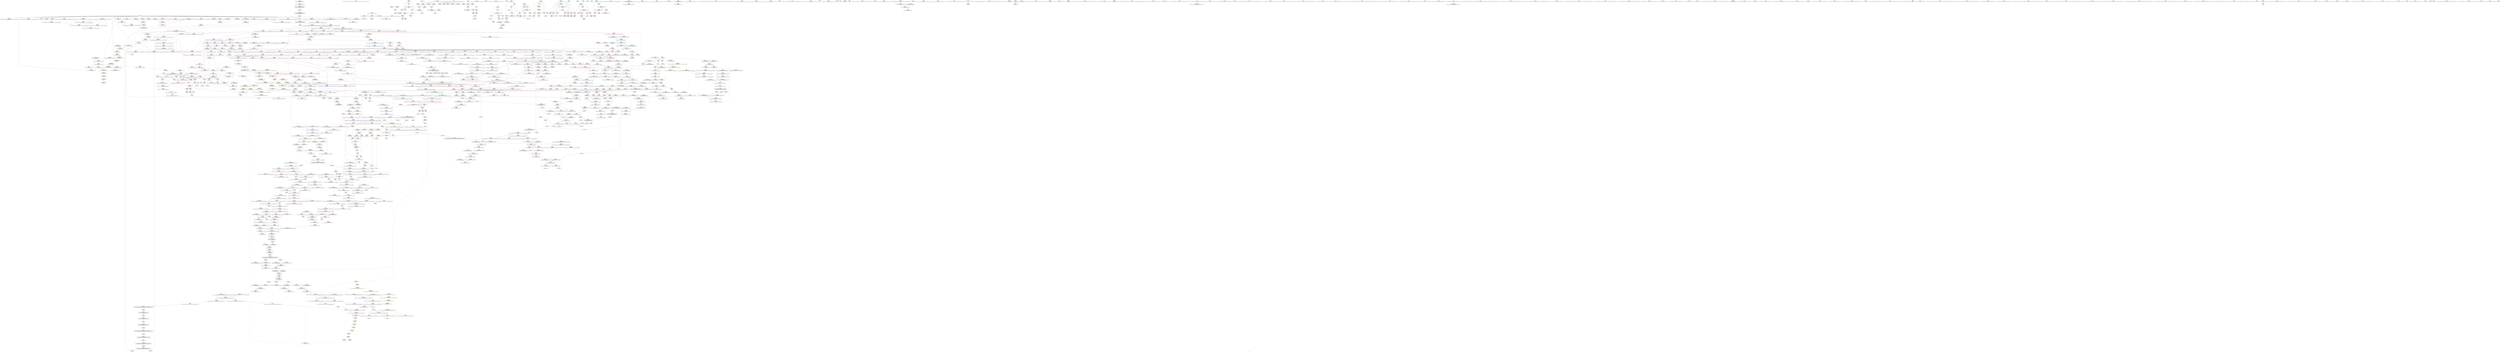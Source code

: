 digraph "SVFG" {
	label="SVFG";

	Node0x557936212c70 [shape=record,color=grey,label="{NodeID: 0\nNullPtr|{|<s29>104}}"];
	Node0x557936212c70 -> Node0x557936277ff0[style=solid];
	Node0x557936212c70 -> Node0x5579362780f0[style=solid];
	Node0x557936212c70 -> Node0x5579362781c0[style=solid];
	Node0x557936212c70 -> Node0x557936278290[style=solid];
	Node0x557936212c70 -> Node0x557936278360[style=solid];
	Node0x557936212c70 -> Node0x557936278430[style=solid];
	Node0x557936212c70 -> Node0x557936278500[style=solid];
	Node0x557936212c70 -> Node0x5579362785d0[style=solid];
	Node0x557936212c70 -> Node0x5579362786a0[style=solid];
	Node0x557936212c70 -> Node0x557936278770[style=solid];
	Node0x557936212c70 -> Node0x557936278840[style=solid];
	Node0x557936212c70 -> Node0x557936278910[style=solid];
	Node0x557936212c70 -> Node0x5579362789e0[style=solid];
	Node0x557936212c70 -> Node0x557936278ab0[style=solid];
	Node0x557936212c70 -> Node0x557936278b80[style=solid];
	Node0x557936212c70 -> Node0x557936278c50[style=solid];
	Node0x557936212c70 -> Node0x557936278d20[style=solid];
	Node0x557936212c70 -> Node0x557936278df0[style=solid];
	Node0x557936212c70 -> Node0x557936278ec0[style=solid];
	Node0x557936212c70 -> Node0x557936278f90[style=solid];
	Node0x557936212c70 -> Node0x557936279060[style=solid];
	Node0x557936212c70 -> Node0x557936281210[style=solid];
	Node0x557936212c70 -> Node0x557936283870[style=solid];
	Node0x557936212c70 -> Node0x557936283940[style=solid];
	Node0x557936212c70 -> Node0x557936283a10[style=solid];
	Node0x557936212c70 -> Node0x557936285a90[style=solid];
	Node0x557936212c70 -> Node0x5579362c37e0[style=solid];
	Node0x557936212c70 -> Node0x5579362c8280[style=solid];
	Node0x557936212c70 -> Node0x5579362c8d00[style=solid];
	Node0x557936212c70:s29 -> Node0x55793638c580[style=solid,color=red];
	Node0x55793627e190 [shape=record,color=red,label="{NodeID: 775\n1350\<--1349\n\<--\n_ZSt3maxImERKT_S2_S2_\n}"];
	Node0x55793627e190 -> Node0x5579362c9780[style=solid];
	Node0x557936274af0 [shape=record,color=purple,label="{NodeID: 443\n429\<--11\narrayidx43\<--p\n_Z5solvei\n}"];
	Node0x557936274af0 -> Node0x55793628f700[style=solid];
	Node0x557936268110 [shape=record,color=green,label="{NodeID: 111\n710\<--711\n__last.addr\<--__last.addr_field_insensitive\n_ZSt8_DestroyIPiEvT_S1_\n}"];
	Node0x557936268110 -> Node0x557936290dc0[style=solid];
	Node0x557936268110 -> Node0x557936284300[style=solid];
	Node0x557936283c80 [shape=record,color=blue,label="{NodeID: 886\n638\<--635\n__first.addr\<--__first\n_ZSt8_DestroyIPiiEvT_S1_RSaIT0_E\n}"];
	Node0x557936283c80 -> Node0x557936290670[style=dashed];
	Node0x55793628a690 [shape=record,color=purple,label="{NodeID: 554\n1788\<--1483\noffset_0\<--\n}"];
	Node0x55793628a690 -> Node0x557936280890[style=solid];
	Node0x55793626d120 [shape=record,color=green,label="{NodeID: 222\n1491\<--1492\n_ZSt18uninitialized_copyISt13move_iteratorIPiES1_ET0_T_S4_S3_\<--_ZSt18uninitialized_copyISt13move_iteratorIPiES1_ET0_T_S4_S3__field_insensitive\n}"];
	Node0x5579363869f0 [shape=record,color=black,label="{NodeID: 2104\n340 = PHI()\n}"];
	Node0x5579363869f0 -> Node0x5579362c7c80[style=solid];
	Node0x5579362a8f50 [shape=record,color=blue, style = dotted,label="{NodeID: 997\n1802\<--1804\noffset_0\<--dummyVal\n_ZSt4copyISt13move_iteratorIPiES1_ET0_T_S4_S3_\n}"];
	Node0x5579362a8f50 -> Node0x55793627f510[style=dashed];
	Node0x5579362900c0 [shape=record,color=red,label="{NodeID: 665\n560\<--553\n\<--c\nmain\n}"];
	Node0x5579362900c0 -> Node0x5579362c9c00[style=solid];
	Node0x55793627b270 [shape=record,color=black,label="{NodeID: 333\n514\<--513\n\<--_M_impl3\n_ZNSt6vectorIiSaIiEE9push_backERKi\n|{<s0>33}}"];
	Node0x55793627b270:s0 -> Node0x55793638b190[style=solid,color=red];
	Node0x55793638f9b0 [shape=record,color=black,label="{NodeID: 2215\n721 = PHI(714, )\n0th arg _ZNSt12_Destroy_auxILb1EE9__destroyIPiEEvT_S3_ }"];
	Node0x55793638f9b0 -> Node0x5579362843d0[style=solid];
	Node0x557936264670 [shape=record,color=green,label="{NodeID: 1\n7\<--1\n__dso_handle\<--dummyObj\nGlob }"];
	Node0x55793627e260 [shape=record,color=red,label="{NodeID: 776\n1366\<--1363\n\<--__a.addr\n_ZNSt16allocator_traitsISaIiEE8max_sizeERKS0_\n}"];
	Node0x55793627e260 -> Node0x5579362724c0[style=solid];
	Node0x557936299480 [shape=record,color=black,label="{NodeID: 1551\nMR_59V_5 = PHI(MR_59V_6, MR_59V_4, )\npts\{301 \}\n|{|<s5>27}}"];
	Node0x557936299480 -> Node0x55793628ec70[style=dashed];
	Node0x557936299480 -> Node0x55793628ed40[style=dashed];
	Node0x557936299480 -> Node0x557936282900[style=dashed];
	Node0x557936299480 -> Node0x557936282aa0[style=dashed];
	Node0x557936299480 -> Node0x5579362fe7a0[style=dashed];
	Node0x557936299480:s5 -> Node0x5579363010c0[style=dashed,color=red];
	Node0x557936274bc0 [shape=record,color=purple,label="{NodeID: 444\n61\<--15\n\<--_Z1sB5cxx11\n__cxx_global_var_init.1\n}"];
	Node0x557936274bc0 -> Node0x5579362c4320[style=solid];
	Node0x5579362681e0 [shape=record,color=green,label="{NodeID: 112\n717\<--718\n_ZNSt12_Destroy_auxILb1EE9__destroyIPiEEvT_S3_\<--_ZNSt12_Destroy_auxILb1EE9__destroyIPiEEvT_S3__field_insensitive\n}"];
	Node0x557936283d50 [shape=record,color=blue,label="{NodeID: 887\n640\<--636\n__last.addr\<--__last\n_ZSt8_DestroyIPiiEvT_S1_RSaIT0_E\n}"];
	Node0x557936283d50 -> Node0x557936290740[style=dashed];
	Node0x55793628a760 [shape=record,color=purple,label="{NodeID: 555\n1505\<--1496\ncoerce.dive\<--retval\n_ZSt32__make_move_if_noexcept_iteratorIiSt13move_iteratorIPiEET0_PT_\n}"];
	Node0x55793628a760 -> Node0x55793627ee90[style=solid];
	Node0x55793626d220 [shape=record,color=green,label="{NodeID: 223\n1496\<--1497\nretval\<--retval_field_insensitive\n_ZSt32__make_move_if_noexcept_iteratorIiSt13move_iteratorIPiEET0_PT_\n|{|<s1>111}}"];
	Node0x55793626d220 -> Node0x55793628a760[style=solid];
	Node0x55793626d220:s1 -> Node0x557936393390[style=solid,color=red];
	Node0x557936386ac0 [shape=record,color=black,label="{NodeID: 2105\n349 = PHI()\n}"];
	Node0x557936386ac0 -> Node0x55793628f2f0[style=solid];
	Node0x5579362a9020 [shape=record,color=blue, style = dotted,label="{NodeID: 998\n1805\<--1807\noffset_0\<--dummyVal\n_ZSt4copyISt13move_iteratorIPiES1_ET0_T_S4_S3_\n}"];
	Node0x5579362a9020 -> Node0x55793627f5e0[style=dashed];
	Node0x557936324a40 [shape=record,color=yellow,style=double,label="{NodeID: 1773\n156V_1 = ENCHI(MR_156V_0)\npts\{16500000 \}\nFun[_ZNKSt13move_iteratorIPiE4baseEv]}"];
	Node0x557936324a40 -> Node0x557936280480[style=dashed];
	Node0x557936290190 [shape=record,color=red,label="{NodeID: 666\n564\<--553\n\<--c\nmain\n|{<s0>37}}"];
	Node0x557936290190:s0 -> Node0x55793638ce30[style=solid,color=red];
	Node0x55793627b340 [shape=record,color=black,label="{NodeID: 334\n605\<--604\n\<--this1\n_ZNSt12_Vector_baseIiSaIiEE12_Vector_implC2Ev\n|{<s0>41}}"];
	Node0x55793627b340:s0 -> Node0x55793638eaf0[style=solid,color=red];
	Node0x55793638fac0 [shape=record,color=black,label="{NodeID: 2216\n722 = PHI(715, )\n1st arg _ZNSt12_Destroy_auxILb1EE9__destroyIPiEEvT_S3_ }"];
	Node0x55793638fac0 -> Node0x5579362844a0[style=solid];
	Node0x5579362649b0 [shape=record,color=green,label="{NodeID: 2\n9\<--1\n\<--dummyObj\nCan only get source location for instruction, argument, global var or function.}"];
	Node0x55793627e330 [shape=record,color=red,label="{NodeID: 777\n1377\<--1374\nthis1\<--this.addr\n_ZNKSt12_Vector_baseIiSaIiEE19_M_get_Tp_allocatorEv\n}"];
	Node0x55793627e330 -> Node0x557936289f40[style=solid];
	Node0x557936274c90 [shape=record,color=purple,label="{NodeID: 445\n68\<--15\n\<--_Z1sB5cxx11\n__cxx_global_var_init.1\n}"];
	Node0x5579362682e0 [shape=record,color=green,label="{NodeID: 113\n723\<--724\n.addr\<--.addr_field_insensitive\n_ZNSt12_Destroy_auxILb1EE9__destroyIPiEEvT_S3_\n}"];
	Node0x5579362682e0 -> Node0x5579362843d0[style=solid];
	Node0x557936283e20 [shape=record,color=blue,label="{NodeID: 888\n642\<--637\n.addr\<--\n_ZSt8_DestroyIPiiEvT_S1_RSaIT0_E\n}"];
	Node0x55793628a830 [shape=record,color=purple,label="{NodeID: 556\n1524\<--1512\ncoerce.dive\<--__first\n_ZSt18uninitialized_copyISt13move_iteratorIPiES1_ET0_T_S4_S3_\n}"];
	Node0x55793628a830 -> Node0x5579362a83f0[style=solid];
	Node0x55793626d2f0 [shape=record,color=green,label="{NodeID: 224\n1498\<--1499\n__i.addr\<--__i.addr_field_insensitive\n_ZSt32__make_move_if_noexcept_iteratorIiSt13move_iteratorIPiEET0_PT_\n}"];
	Node0x55793626d2f0 -> Node0x55793627edc0[style=solid];
	Node0x55793626d2f0 -> Node0x5579362a8320[style=solid];
	Node0x557936386bc0 [shape=record,color=black,label="{NodeID: 2106\n373 = PHI()\n}"];
	Node0x557936386bc0 -> Node0x5579362c8700[style=solid];
	Node0x5579362a90f0 [shape=record,color=blue,label="{NodeID: 999\n1626\<--1623\n__first.addr\<--__first\n_ZSt14__copy_move_a2ILb1EPiS0_ET1_T0_S2_S1_\n}"];
	Node0x5579362a90f0 -> Node0x55793627f6b0[style=dashed];
	Node0x557936290260 [shape=record,color=red,label="{NodeID: 667\n567\<--553\n\<--c\nmain\n}"];
	Node0x557936290260 -> Node0x5579362c7200[style=solid];
	Node0x55793627b410 [shape=record,color=black,label="{NodeID: 335\n622\<--621\n\<--this1\n_ZNSaIiEC2Ev\n|{<s0>42}}"];
	Node0x55793627b410:s0 -> Node0x557936391f30[style=solid,color=red];
	Node0x55793638fbd0 [shape=record,color=black,label="{NodeID: 2217\n829 = PHI(481, )\n0th arg _ZNSt6vectorIiSaIiEE15_M_erase_at_endEPi }"];
	Node0x55793638fbd0 -> Node0x557936284f30[style=solid];
	Node0x557936264a70 [shape=record,color=green,label="{NodeID: 3\n22\<--1\n.str\<--dummyObj\nGlob }"];
	Node0x55793627e400 [shape=record,color=red,label="{NodeID: 778\n1386\<--1383\nthis1\<--this.addr\n_ZNK9__gnu_cxx13new_allocatorIiE8max_sizeEv\n}"];
	Node0x557936299e80 [shape=record,color=black,label="{NodeID: 1553\nMR_17V_3 = PHI(MR_17V_4, MR_17V_2, )\npts\{170 \}\n|{|<s3>18}}"];
	Node0x557936299e80 -> Node0x55793628cbf0[style=dashed];
	Node0x557936299e80 -> Node0x55793628d410[style=dashed];
	Node0x557936299e80 -> Node0x557936281c00[style=dashed];
	Node0x557936299e80:s3 -> Node0x55793631dc80[style=dashed,color=red];
	Node0x557936274d60 [shape=record,color=purple,label="{NodeID: 446\n69\<--15\n\<--_Z1sB5cxx11\n__cxx_global_var_init.1\n}"];
	Node0x557936274d60 -> Node0x5579362c9000[style=solid];
	Node0x55793626d760 [shape=record,color=green,label="{NodeID: 114\n725\<--726\n.addr1\<--.addr1_field_insensitive\n_ZNSt12_Destroy_auxILb1EE9__destroyIPiEEvT_S3_\n}"];
	Node0x55793626d760 -> Node0x5579362844a0[style=solid];
	Node0x557936283ef0 [shape=record,color=blue,label="{NodeID: 889\n655\<--654\nthis.addr\<--this\n_ZNSt12_Vector_baseIiSaIiEE19_M_get_Tp_allocatorEv\n}"];
	Node0x557936283ef0 -> Node0x557936290810[style=dashed];
	Node0x55793628a900 [shape=record,color=purple,label="{NodeID: 557\n1526\<--1514\ncoerce.dive1\<--__last\n_ZSt18uninitialized_copyISt13move_iteratorIPiES1_ET0_T_S4_S3_\n}"];
	Node0x55793628a900 -> Node0x5579362a84c0[style=solid];
	Node0x55793626d3c0 [shape=record,color=green,label="{NodeID: 225\n1503\<--1504\n_ZNSt13move_iteratorIPiEC2ES0_\<--_ZNSt13move_iteratorIPiEC2ES0__field_insensitive\n}"];
	Node0x557936386cc0 [shape=record,color=black,label="{NodeID: 2107\n384 = PHI()\n}"];
	Node0x557936386cc0 -> Node0x55793628f560[style=solid];
	Node0x5579362a91c0 [shape=record,color=blue,label="{NodeID: 1000\n1628\<--1624\n__last.addr\<--__last\n_ZSt14__copy_move_a2ILb1EPiS0_ET1_T0_S2_S1_\n}"];
	Node0x5579362a91c0 -> Node0x55793627f780[style=dashed];
	Node0x557936290330 [shape=record,color=red,label="{NodeID: 668\n577\<--574\nthis1\<--this.addr\n_ZNSt12_Vector_baseIiSaIiEEC2Ev\n}"];
	Node0x557936290330 -> Node0x557936286f50[style=solid];
	Node0x55793627b4e0 [shape=record,color=black,label="{NodeID: 336\n660\<--659\n\<--_M_impl\n_ZNSt12_Vector_baseIiSaIiEE19_M_get_Tp_allocatorEv\n}"];
	Node0x55793627b4e0 -> Node0x55793627b5b0[style=solid];
	Node0x55793638fd10 [shape=record,color=black,label="{NodeID: 2218\n654 = PHI(143, 843, 951, 967, 1003, 1023, )\n0th arg _ZNSt12_Vector_baseIiSaIiEE19_M_get_Tp_allocatorEv }"];
	Node0x55793638fd10 -> Node0x557936283ef0[style=solid];
	Node0x557936264b30 [shape=record,color=green,label="{NodeID: 4\n24\<--1\n_ZSt3cin\<--dummyObj\nGlob }"];
	Node0x55793627e4d0 [shape=record,color=red,label="{NodeID: 779\n1398\<--1392\nthis1\<--this.addr\n_ZN9__gnu_cxx17__normal_iteratorIPiSt6vectorIiSaIiEEEC2ERKS1_\n}"];
	Node0x55793627e4d0 -> Node0x55793628a010[style=solid];
	Node0x55793629a380 [shape=record,color=black,label="{NodeID: 1554\nMR_19V_3 = PHI(MR_19V_4, MR_19V_2, )\npts\{172 \}\n}"];
	Node0x55793629a380 -> Node0x55793628ccc0[style=dashed];
	Node0x55793629a380 -> Node0x55793628cd90[style=dashed];
	Node0x55793629a380 -> Node0x55793628ce60[style=dashed];
	Node0x55793629a380 -> Node0x557936281cd0[style=dashed];
	Node0x557936274e30 [shape=record,color=purple,label="{NodeID: 447\n83\<--15\n\<--_Z1sB5cxx11\n__cxx_global_array_dtor\n}"];
	Node0x55793626d7f0 [shape=record,color=green,label="{NodeID: 115\n734\<--735\nthis.addr\<--this.addr_field_insensitive\n_ZNSt12_Vector_baseIiSaIiEE13_M_deallocateEPim\n}"];
	Node0x55793626d7f0 -> Node0x557936290e90[style=solid];
	Node0x55793626d7f0 -> Node0x557936284570[style=solid];
	Node0x557936283fc0 [shape=record,color=blue,label="{NodeID: 890\n664\<--663\nthis.addr\<--this\n_ZNSt12_Vector_baseIiSaIiEED2Ev\n}"];
	Node0x557936283fc0 -> Node0x5579362908e0[style=dashed];
	Node0x55793631b9d0 [shape=record,color=yellow,style=double,label="{NodeID: 1665\n15V_1 = ENCHI(MR_15V_0)\npts\{10 \}\nFun[main]|{<s0>37}}"];
	Node0x55793631b9d0:s0 -> Node0x557936318740[style=dashed,color=red];
	Node0x55793628a9d0 [shape=record,color=purple,label="{NodeID: 558\n1537\<--1520\ncoerce.dive3\<--agg.tmp\n_ZSt18uninitialized_copyISt13move_iteratorIPiES1_ET0_T_S4_S3_\n}"];
	Node0x55793628a9d0 -> Node0x55793627f030[style=solid];
	Node0x55793626d4c0 [shape=record,color=green,label="{NodeID: 226\n1512\<--1513\n__first\<--__first_field_insensitive\n_ZSt18uninitialized_copyISt13move_iteratorIPiES1_ET0_T_S4_S3_\n}"];
	Node0x55793626d4c0 -> Node0x5579362730f0[style=solid];
	Node0x55793626d4c0 -> Node0x55793628a830[style=solid];
	Node0x557936386dc0 [shape=record,color=black,label="{NodeID: 2108\n435 = PHI()\n}"];
	Node0x557936386dc0 -> Node0x5579362c9600[style=solid];
	Node0x5579362a9290 [shape=record,color=blue,label="{NodeID: 1001\n1630\<--1625\n__result.addr\<--__result\n_ZSt14__copy_move_a2ILb1EPiS0_ET1_T0_S2_S1_\n}"];
	Node0x5579362a9290 -> Node0x55793627f850[style=dashed];
	Node0x557936290400 [shape=record,color=red,label="{NodeID: 669\n604\<--601\nthis1\<--this.addr\n_ZNSt12_Vector_baseIiSaIiEE12_Vector_implC2Ev\n}"];
	Node0x557936290400 -> Node0x55793627b340[style=solid];
	Node0x557936290400 -> Node0x557936287020[style=solid];
	Node0x557936290400 -> Node0x5579362870f0[style=solid];
	Node0x557936290400 -> Node0x5579362871c0[style=solid];
	Node0x55793627b5b0 [shape=record,color=black,label="{NodeID: 337\n653\<--660\n_ZNSt12_Vector_baseIiSaIiEE19_M_get_Tp_allocatorEv_ret\<--\n_ZNSt12_Vector_baseIiSaIiEE19_M_get_Tp_allocatorEv\n|{<s0>10|<s1>54|<s2>66|<s3>69|<s4>74|<s5>78}}"];
	Node0x55793627b5b0:s0 -> Node0x557936378080[style=solid,color=blue];
	Node0x55793627b5b0:s1 -> Node0x557936387cf0[style=solid,color=blue];
	Node0x55793627b5b0:s2 -> Node0x557936388750[style=solid,color=blue];
	Node0x55793627b5b0:s3 -> Node0x557936388b10[style=solid,color=blue];
	Node0x55793627b5b0:s4 -> Node0x557936388e60[style=solid,color=blue];
	Node0x55793627b5b0:s5 -> Node0x557936388fd0[style=solid,color=blue];
	Node0x557936390260 [shape=record,color=black,label="{NodeID: 2219\n1196 = PHI(908, )\n0th arg _ZNSt6vectorIiSaIiEE5beginEv }"];
	Node0x557936390260 -> Node0x5579362a66b0[style=solid];
	Node0x557936264f90 [shape=record,color=green,label="{NodeID: 5\n25\<--1\n.str.3\<--dummyObj\nGlob }"];
	Node0x55793627e5a0 [shape=record,color=red,label="{NodeID: 780\n1400\<--1394\n\<--__i.addr\n_ZN9__gnu_cxx17__normal_iteratorIPiSt6vectorIiSaIiEEEC2ERKS1_\n}"];
	Node0x55793627e5a0 -> Node0x55793627e670[style=solid];
	Node0x55793629a880 [shape=record,color=black,label="{NodeID: 1555\nMR_21V_2 = PHI(MR_21V_4, MR_21V_1, )\npts\{174 \}\n}"];
	Node0x55793629a880 -> Node0x5579362818c0[style=dashed];
	Node0x557936274f00 [shape=record,color=purple,label="{NodeID: 448\n84\<--15\n\<--_Z1sB5cxx11\n__cxx_global_array_dtor\n}"];
	Node0x557936274f00 -> Node0x5579362c3650[style=solid];
	Node0x55793626d8c0 [shape=record,color=green,label="{NodeID: 116\n736\<--737\n__p.addr\<--__p.addr_field_insensitive\n_ZNSt12_Vector_baseIiSaIiEE13_M_deallocateEPim\n}"];
	Node0x55793626d8c0 -> Node0x557936290f60[style=solid];
	Node0x55793626d8c0 -> Node0x557936291030[style=solid];
	Node0x55793626d8c0 -> Node0x557936284640[style=solid];
	Node0x557936284090 [shape=record,color=blue,label="{NodeID: 891\n666\<--695\nexn.slot\<--\n_ZNSt12_Vector_baseIiSaIiEED2Ev\n}"];
	Node0x557936284090 -> Node0x5579362909b0[style=dashed];
	Node0x55793628aaa0 [shape=record,color=purple,label="{NodeID: 559\n1539\<--1522\ncoerce.dive4\<--agg.tmp2\n_ZSt18uninitialized_copyISt13move_iteratorIPiES1_ET0_T_S4_S3_\n}"];
	Node0x55793628aaa0 -> Node0x55793627f100[style=solid];
	Node0x55793626d590 [shape=record,color=green,label="{NodeID: 227\n1514\<--1515\n__last\<--__last_field_insensitive\n_ZSt18uninitialized_copyISt13move_iteratorIPiES1_ET0_T_S4_S3_\n}"];
	Node0x55793626d590 -> Node0x5579362731c0[style=solid];
	Node0x55793626d590 -> Node0x55793628a900[style=solid];
	Node0x557936386ec0 [shape=record,color=black,label="{NodeID: 2109\n451 = PHI()\n}"];
	Node0x5579362a9360 [shape=record,color=blue,label="{NodeID: 1002\n1651\<--1648\ncoerce.dive\<--__it.coerce\n_ZSt12__miter_baseIPiEDTcl12__miter_basecldtfp_4baseEEESt13move_iteratorIT_E\n|{<s0>127}}"];
	Node0x5579362a9360:s0 -> Node0x557936324a40[style=dashed,color=red];
	Node0x5579362904d0 [shape=record,color=red,label="{NodeID: 670\n621\<--618\nthis1\<--this.addr\n_ZNSaIiEC2Ev\n}"];
	Node0x5579362904d0 -> Node0x55793627b410[style=solid];
	Node0x55793627b680 [shape=record,color=black,label="{NodeID: 338\n681\<--677\nsub.ptr.lhs.cast\<--\n_ZNSt12_Vector_baseIiSaIiEED2Ev\n}"];
	Node0x55793627b680 -> Node0x5579362c6900[style=solid];
	Node0x557936390370 [shape=record,color=black,label="{NodeID: 2220\n573 = PHI(113, )\n0th arg _ZNSt12_Vector_baseIiSaIiEEC2Ev }"];
	Node0x557936390370 -> Node0x5579362836d0[style=solid];
	Node0x557936265050 [shape=record,color=green,label="{NodeID: 6\n27\<--1\n.str.4\<--dummyObj\nGlob }"];
	Node0x55793627e670 [shape=record,color=red,label="{NodeID: 781\n1401\<--1400\n\<--\n_ZN9__gnu_cxx17__normal_iteratorIPiSt6vectorIiSaIiEEEC2ERKS1_\n}"];
	Node0x55793627e670 -> Node0x5579362a7960[style=solid];
	Node0x55793629ad80 [shape=record,color=black,label="{NodeID: 1556\nMR_23V_2 = PHI(MR_23V_4, MR_23V_1, )\npts\{176 \}\n}"];
	Node0x55793629ad80 -> Node0x557936281990[style=dashed];
	Node0x557936274fd0 [shape=record,color=purple,label="{NodeID: 449\n91\<--15\n\<--_Z1sB5cxx11\n__cxx_global_array_dtor\n}"];
	Node0x557936274fd0 -> Node0x5579362c7e00[style=solid];
	Node0x55793626d990 [shape=record,color=green,label="{NodeID: 117\n738\<--739\n__n.addr\<--__n.addr_field_insensitive\n_ZNSt12_Vector_baseIiSaIiEE13_M_deallocateEPim\n}"];
	Node0x55793626d990 -> Node0x557936291100[style=solid];
	Node0x55793626d990 -> Node0x557936284710[style=solid];
	Node0x557936284160 [shape=record,color=blue,label="{NodeID: 892\n668\<--697\nehselector.slot\<--\n_ZNSt12_Vector_baseIiSaIiEED2Ev\n}"];
	Node0x55793631bbc0 [shape=record,color=yellow,style=double,label="{NodeID: 1667\n118V_1 = ENCHI(MR_118V_0)\npts\{552 \}\nFun[main]}"];
	Node0x55793631bbc0 -> Node0x55793628fff0[style=dashed];
	Node0x55793628ab70 [shape=record,color=purple,label="{NodeID: 560\n1790\<--1530\noffset_0\<--\n}"];
	Node0x55793628ab70 -> Node0x5579362a8730[style=solid];
	Node0x55793626d660 [shape=record,color=green,label="{NodeID: 228\n1516\<--1517\n__result.addr\<--__result.addr_field_insensitive\n_ZSt18uninitialized_copyISt13move_iteratorIPiES1_ET0_T_S4_S3_\n}"];
	Node0x55793626d660 -> Node0x55793627ef60[style=solid];
	Node0x55793626d660 -> Node0x5579362a8590[style=solid];
	Node0x557936386f90 [shape=record,color=black,label="{NodeID: 2110\n457 = PHI()\n}"];
	Node0x5579362a9430 [shape=record,color=blue,label="{NodeID: 1003\n1664\<--1661\n__first.addr\<--__first\n_ZSt13__copy_move_aILb1EPiS0_ET1_T0_S2_S1_\n}"];
	Node0x5579362a9430 -> Node0x55793627f920[style=dashed];
	Node0x5579362905a0 [shape=record,color=red,label="{NodeID: 671\n632\<--629\nthis1\<--this.addr\n_ZN9__gnu_cxx13new_allocatorIiEC2Ev\n}"];
	Node0x55793627b750 [shape=record,color=black,label="{NodeID: 339\n682\<--680\nsub.ptr.rhs.cast\<--\n_ZNSt12_Vector_baseIiSaIiEED2Ev\n}"];
	Node0x55793627b750 -> Node0x5579362c6900[style=solid];
	Node0x557936390480 [shape=record,color=black,label="{NodeID: 2221\n1362 = PHI(1308, )\n0th arg _ZNSt16allocator_traitsISaIiEE8max_sizeERKS0_ }"];
	Node0x557936390480 -> Node0x5579362a7550[style=solid];
	Node0x557936265110 [shape=record,color=green,label="{NodeID: 7\n29\<--1\n.str.5\<--dummyObj\nGlob }"];
	Node0x55793627e740 [shape=record,color=red,label="{NodeID: 782\n1413\<--1407\n\<--__a.addr\n_ZNSt16allocator_traitsISaIiEE8allocateERS0_m\n}"];
	Node0x55793627e740 -> Node0x5579362728d0[style=solid];
	Node0x55793629b280 [shape=record,color=black,label="{NodeID: 1557\nMR_53V_7 = PHI(MR_53V_9, MR_53V_3, )\npts\{295 \}\n}"];
	Node0x55793629b280 -> Node0x55793628e520[style=dashed];
	Node0x55793629b280 -> Node0x557936282eb0[style=dashed];
	Node0x55793629b280 -> Node0x55793629b280[style=dashed];
	Node0x5579362750a0 [shape=record,color=purple,label="{NodeID: 450\n317\<--15\narrayidx\<--_Z1sB5cxx11\n_Z5solvei\n}"];
	Node0x55793626da60 [shape=record,color=green,label="{NodeID: 118\n752\<--753\n_ZNSt16allocator_traitsISaIiEE10deallocateERS0_Pim\<--_ZNSt16allocator_traitsISaIiEE10deallocateERS0_Pim_field_insensitive\n}"];
	Node0x557936284230 [shape=record,color=blue,label="{NodeID: 893\n708\<--706\n__first.addr\<--__first\n_ZSt8_DestroyIPiEvT_S1_\n}"];
	Node0x557936284230 -> Node0x557936290cf0[style=dashed];
	Node0x55793628ac40 [shape=record,color=purple,label="{NodeID: 561\n1791\<--1531\noffset_0\<--\n}"];
	Node0x55793628ac40 -> Node0x557936280960[style=solid];
	Node0x557936275b20 [shape=record,color=green,label="{NodeID: 229\n1518\<--1519\n__assignable\<--__assignable_field_insensitive\n_ZSt18uninitialized_copyISt13move_iteratorIPiES1_ET0_T_S4_S3_\n}"];
	Node0x557936275b20 -> Node0x5579362a8660[style=solid];
	Node0x557936387060 [shape=record,color=black,label="{NodeID: 2111\n1636 = PHI(1683, )\n|{<s0>126}}"];
	Node0x557936387060:s0 -> Node0x55793638ef30[style=solid,color=red];
	Node0x5579362a9500 [shape=record,color=blue,label="{NodeID: 1004\n1666\<--1662\n__last.addr\<--__last\n_ZSt13__copy_move_aILb1EPiS0_ET1_T0_S2_S1_\n}"];
	Node0x5579362a9500 -> Node0x55793627f9f0[style=dashed];
	Node0x557936290670 [shape=record,color=red,label="{NodeID: 672\n647\<--638\n\<--__first.addr\n_ZSt8_DestroyIPiiEvT_S1_RSaIT0_E\n|{<s0>43}}"];
	Node0x557936290670:s0 -> Node0x5579363940c0[style=solid,color=red];
	Node0x55793627b820 [shape=record,color=black,label="{NodeID: 340\n748\<--747\n\<--_M_impl\n_ZNSt12_Vector_baseIiSaIiEE13_M_deallocateEPim\n|{<s0>49}}"];
	Node0x55793627b820:s0 -> Node0x55793638ec00[style=solid,color=red];
	Node0x557936390590 [shape=record,color=black,label="{NodeID: 2222\n1648 = PHI(1607, 1615, )\n0th arg _ZSt12__miter_baseIPiEDTcl12__miter_basecldtfp_4baseEEESt13move_iteratorIT_E }"];
	Node0x557936390590 -> Node0x5579362a9360[style=solid];
	Node0x5579362651d0 [shape=record,color=green,label="{NodeID: 8\n32\<--1\n\<--dummyObj\nCan only get source location for instruction, argument, global var or function.}"];
	Node0x55793627e810 [shape=record,color=red,label="{NodeID: 783\n1415\<--1409\n\<--__n.addr\n_ZNSt16allocator_traitsISaIiEE8allocateERS0_m\n|{<s0>104}}"];
	Node0x55793627e810:s0 -> Node0x55793638c470[style=solid,color=red];
	Node0x55793629b780 [shape=record,color=black,label="{NodeID: 1558\nMR_61V_3 = PHI(MR_61V_4, MR_61V_2, )\npts\{303 \}\n}"];
	Node0x55793629b780 -> Node0x55793628ee10[style=dashed];
	Node0x55793629b780 -> Node0x55793628eee0[style=dashed];
	Node0x55793629b780 -> Node0x55793628efb0[style=dashed];
	Node0x55793629b780 -> Node0x55793628f080[style=dashed];
	Node0x55793629b780 -> Node0x557936282f80[style=dashed];
	Node0x557936275170 [shape=record,color=purple,label="{NodeID: 451\n339\<--15\n\<--_Z1sB5cxx11\n_Z5solvei\n}"];
	Node0x55793626db60 [shape=record,color=green,label="{NodeID: 119\n758\<--759\nthis.addr\<--this.addr_field_insensitive\n_ZNSt12_Vector_baseIiSaIiEE12_Vector_implD2Ev\n}"];
	Node0x55793626db60 -> Node0x5579362911d0[style=solid];
	Node0x55793626db60 -> Node0x5579362847e0[style=solid];
	Node0x557936284300 [shape=record,color=blue,label="{NodeID: 894\n710\<--707\n__last.addr\<--__last\n_ZSt8_DestroyIPiEvT_S1_\n}"];
	Node0x557936284300 -> Node0x557936290dc0[style=dashed];
	Node0x55793628ad10 [shape=record,color=purple,label="{NodeID: 562\n1793\<--1533\noffset_0\<--\n}"];
	Node0x55793628ad10 -> Node0x5579362a8800[style=solid];
	Node0x557936275bf0 [shape=record,color=green,label="{NodeID: 230\n1520\<--1521\nagg.tmp\<--agg.tmp_field_insensitive\n_ZSt18uninitialized_copyISt13move_iteratorIPiES1_ET0_T_S4_S3_\n}"];
	Node0x557936275bf0 -> Node0x557936273290[style=solid];
	Node0x557936275bf0 -> Node0x55793628a9d0[style=solid];
	Node0x557936387290 [shape=record,color=black,label="{NodeID: 2112\n1640 = PHI(1683, )\n|{<s0>126}}"];
	Node0x557936387290:s0 -> Node0x55793638f040[style=solid,color=red];
	Node0x5579362a95d0 [shape=record,color=blue,label="{NodeID: 1005\n1668\<--1663\n__result.addr\<--__result\n_ZSt13__copy_move_aILb1EPiS0_ET1_T0_S2_S1_\n}"];
	Node0x5579362a95d0 -> Node0x55793627fac0[style=dashed];
	Node0x557936290740 [shape=record,color=red,label="{NodeID: 673\n648\<--640\n\<--__last.addr\n_ZSt8_DestroyIPiiEvT_S1_RSaIT0_E\n|{<s0>43}}"];
	Node0x557936290740:s0 -> Node0x5579363941d0[style=solid,color=red];
	Node0x55793627b8f0 [shape=record,color=black,label="{NodeID: 341\n762\<--761\n\<--this1\n_ZNSt12_Vector_baseIiSaIiEE12_Vector_implD2Ev\n|{<s0>50}}"];
	Node0x55793627b8f0:s0 -> Node0x557936392290[style=solid,color=red];
	Node0x5579363906e0 [shape=record,color=black,label="{NodeID: 2223\n108 = PHI(19, )\n0th arg _ZNSt6vectorIiSaIiEEC2Ev }"];
	Node0x5579363906e0 -> Node0x5579362813e0[style=solid];
	Node0x557936265290 [shape=record,color=green,label="{NodeID: 9\n178\<--1\n\<--dummyObj\nCan only get source location for instruction, argument, global var or function.}"];
	Node0x55793627e8e0 [shape=record,color=red,label="{NodeID: 784\n1433\<--1424\nthis1\<--this.addr\n_ZN9__gnu_cxx13new_allocatorIiE8allocateEmPKv\n|{<s0>105}}"];
	Node0x55793627e8e0:s0 -> Node0x557936391c10[style=solid,color=red];
	Node0x557936275240 [shape=record,color=purple,label="{NodeID: 452\n348\<--15\n\<--_Z1sB5cxx11\n_Z5solvei\n}"];
	Node0x55793626dc30 [shape=record,color=green,label="{NodeID: 120\n764\<--765\n_ZNSaIiED2Ev\<--_ZNSaIiED2Ev_field_insensitive\n}"];
	Node0x5579362843d0 [shape=record,color=blue,label="{NodeID: 895\n723\<--721\n.addr\<--\n_ZNSt12_Destroy_auxILb1EE9__destroyIPiEEvT_S3_\n}"];
	Node0x55793628ade0 [shape=record,color=purple,label="{NodeID: 563\n1794\<--1534\noffset_0\<--\n}"];
	Node0x55793628ade0 -> Node0x557936280a30[style=solid];
	Node0x557936275cc0 [shape=record,color=green,label="{NodeID: 231\n1522\<--1523\nagg.tmp2\<--agg.tmp2_field_insensitive\n_ZSt18uninitialized_copyISt13move_iteratorIPiES1_ET0_T_S4_S3_\n}"];
	Node0x557936275cc0 -> Node0x557936273360[style=solid];
	Node0x557936275cc0 -> Node0x55793628aaa0[style=solid];
	Node0x5579363873d0 [shape=record,color=black,label="{NodeID: 2113\n1642 = PHI(1683, )\n|{<s0>126}}"];
	Node0x5579363873d0:s0 -> Node0x55793638f150[style=solid,color=red];
	Node0x5579362a96a0 [shape=record,color=blue,label="{NodeID: 1006\n1670\<--328\n__simple\<--\n_ZSt13__copy_move_aILb1EPiS0_ET1_T0_S2_S1_\n}"];
	Node0x557936290810 [shape=record,color=red,label="{NodeID: 674\n658\<--655\nthis1\<--this.addr\n_ZNSt12_Vector_baseIiSaIiEE19_M_get_Tp_allocatorEv\n}"];
	Node0x557936290810 -> Node0x557936287290[style=solid];
	Node0x55793627b9c0 [shape=record,color=black,label="{NodeID: 342\n781\<--780\n\<--\n_ZNSt16allocator_traitsISaIiEE10deallocateERS0_Pim\n|{<s0>51}}"];
	Node0x55793627b9c0:s0 -> Node0x5579363907f0[style=solid,color=red];
	Node0x5579363907f0 [shape=record,color=black,label="{NodeID: 2224\n789 = PHI(781, )\n0th arg _ZN9__gnu_cxx13new_allocatorIiE10deallocateEPim }"];
	Node0x5579363907f0 -> Node0x557936284b20[style=solid];
	Node0x557936265790 [shape=record,color=green,label="{NodeID: 10\n212\<--1\n\<--dummyObj\nCan only get source location for instruction, argument, global var or function.}"];
	Node0x55793627e9b0 [shape=record,color=red,label="{NodeID: 785\n1434\<--1426\n\<--__n.addr\n_ZN9__gnu_cxx13new_allocatorIiE8allocateEmPKv\n}"];
	Node0x55793627e9b0 -> Node0x5579362c9300[style=solid];
	Node0x557936275310 [shape=record,color=purple,label="{NodeID: 453\n372\<--15\narrayidx15\<--_Z1sB5cxx11\n_Z5solvei\n}"];
	Node0x55793626dd30 [shape=record,color=green,label="{NodeID: 121\n771\<--772\n__a.addr\<--__a.addr_field_insensitive\n_ZNSt16allocator_traitsISaIiEE10deallocateERS0_Pim\n}"];
	Node0x55793626dd30 -> Node0x5579362912a0[style=solid];
	Node0x55793626dd30 -> Node0x5579362848b0[style=solid];
	Node0x5579362844a0 [shape=record,color=blue,label="{NodeID: 896\n725\<--722\n.addr1\<--\n_ZNSt12_Destroy_auxILb1EE9__destroyIPiEEvT_S3_\n}"];
	Node0x55793631bfd0 [shape=record,color=yellow,style=double,label="{NodeID: 1671\n4V_1 = ENCHI(MR_4V_0)\npts\{210000 210001 210002 \}\nFun[__cxx_global_var_init.2]|{<s0>6}}"];
	Node0x55793631bfd0:s0 -> Node0x55793631d140[style=dashed,color=red];
	Node0x55793628aeb0 [shape=record,color=purple,label="{NodeID: 564\n1564\<--1554\ncoerce.dive\<--__first\n_ZNSt20__uninitialized_copyILb1EE13__uninit_copyISt13move_iteratorIPiES3_EET0_T_S6_S5_\n}"];
	Node0x55793628aeb0 -> Node0x5579362a88d0[style=solid];
	Node0x557936275d90 [shape=record,color=green,label="{NodeID: 232\n1542\<--1543\n_ZNSt20__uninitialized_copyILb1EE13__uninit_copyISt13move_iteratorIPiES3_EET0_T_S6_S5_\<--_ZNSt20__uninitialized_copyILb1EE13__uninit_copyISt13move_iteratorIPiES3_EET0_T_S6_S5__field_insensitive\n}"];
	Node0x557936387510 [shape=record,color=black,label="{NodeID: 2114\n1643 = PHI(1660, )\n}"];
	Node0x557936387510 -> Node0x557936273d20[style=solid];
	Node0x5579362a9770 [shape=record,color=blue,label="{NodeID: 1007\n1685\<--1684\n__it.addr\<--__it\n_ZSt12__niter_baseIPiET_S1_\n}"];
	Node0x5579362a9770 -> Node0x55793627fb90[style=dashed];
	Node0x5579362908e0 [shape=record,color=red,label="{NodeID: 675\n671\<--664\nthis1\<--this.addr\n_ZNSt12_Vector_baseIiSaIiEED2Ev\n|{|<s8>44}}"];
	Node0x5579362908e0 -> Node0x557936287360[style=solid];
	Node0x5579362908e0 -> Node0x557936287430[style=solid];
	Node0x5579362908e0 -> Node0x557936287500[style=solid];
	Node0x5579362908e0 -> Node0x5579362875d0[style=solid];
	Node0x5579362908e0 -> Node0x5579362876a0[style=solid];
	Node0x5579362908e0 -> Node0x557936287770[style=solid];
	Node0x5579362908e0 -> Node0x557936287840[style=solid];
	Node0x5579362908e0 -> Node0x557936287910[style=solid];
	Node0x5579362908e0:s8 -> Node0x55793638b9d0[style=solid,color=red];
	Node0x55793627ba90 [shape=record,color=black,label="{NodeID: 343\n803\<--802\n\<--\n_ZN9__gnu_cxx13new_allocatorIiE10deallocateEPim\n}"];
	Node0x557936390900 [shape=record,color=black,label="{NodeID: 2225\n790 = PHI(782, )\n1st arg _ZN9__gnu_cxx13new_allocatorIiE10deallocateEPim }"];
	Node0x557936390900 -> Node0x557936284bf0[style=solid];
	Node0x557936265820 [shape=record,color=green,label="{NodeID: 11\n328\<--1\n\<--dummyObj\nCan only get source location for instruction, argument, global var or function.}"];
	Node0x55793627ea80 [shape=record,color=red,label="{NodeID: 786\n1442\<--1426\n\<--__n.addr\n_ZN9__gnu_cxx13new_allocatorIiE8allocateEmPKv\n}"];
	Node0x55793627ea80 -> Node0x5579362c6600[style=solid];
	Node0x5579362753e0 [shape=record,color=purple,label="{NodeID: 454\n378\<--15\narrayidx19\<--_Z1sB5cxx11\n_Z5solvei\n}"];
	Node0x55793626de00 [shape=record,color=green,label="{NodeID: 122\n773\<--774\n__p.addr\<--__p.addr_field_insensitive\n_ZNSt16allocator_traitsISaIiEE10deallocateERS0_Pim\n}"];
	Node0x55793626de00 -> Node0x557936291370[style=solid];
	Node0x55793626de00 -> Node0x557936284980[style=solid];
	Node0x557936284570 [shape=record,color=blue,label="{NodeID: 897\n734\<--731\nthis.addr\<--this\n_ZNSt12_Vector_baseIiSaIiEE13_M_deallocateEPim\n}"];
	Node0x557936284570 -> Node0x557936290e90[style=dashed];
	Node0x55793628af80 [shape=record,color=purple,label="{NodeID: 565\n1566\<--1556\ncoerce.dive1\<--__last\n_ZNSt20__uninitialized_copyILb1EE13__uninit_copyISt13move_iteratorIPiES3_EET0_T_S6_S5_\n}"];
	Node0x55793628af80 -> Node0x5579362a89a0[style=solid];
	Node0x557936275e60 [shape=record,color=green,label="{NodeID: 233\n1554\<--1555\n__first\<--__first_field_insensitive\n_ZNSt20__uninitialized_copyILb1EE13__uninit_copyISt13move_iteratorIPiES3_EET0_T_S6_S5_\n}"];
	Node0x557936275e60 -> Node0x557936273500[style=solid];
	Node0x557936275e60 -> Node0x55793628aeb0[style=solid];
	Node0x557936387650 [shape=record,color=black,label="{NodeID: 2115\n1653 = PHI(1741, )\n|{<s0>128}}"];
	Node0x557936387650:s0 -> Node0x55793638cd20[style=solid,color=red];
	Node0x5579362a9840 [shape=record,color=blue,label="{NodeID: 1008\n1694\<--1691\n__first.addr\<--__first\n_ZNSt11__copy_moveILb1ELb1ESt26random_access_iterator_tagE8__copy_mIiEEPT_PKS3_S6_S4_\n}"];
	Node0x5579362a9840 -> Node0x55793627fc60[style=dashed];
	Node0x5579362a9840 -> Node0x55793627fd30[style=dashed];
	Node0x5579362909b0 [shape=record,color=red,label="{NodeID: 676\n702\<--666\nexn\<--exn.slot\n_ZNSt12_Vector_baseIiSaIiEED2Ev\n|{<s0>47}}"];
	Node0x5579362909b0:s0 -> Node0x55793638cf40[style=solid,color=red];
	Node0x55793627bb60 [shape=record,color=black,label="{NodeID: 344\n816\<--815\n\<--this1\n_ZNSaIiED2Ev\n|{<s0>53}}"];
	Node0x55793627bb60:s0 -> Node0x557936393890[style=solid,color=red];
	Node0x557936390a10 [shape=record,color=black,label="{NodeID: 2226\n791 = PHI(783, )\n2nd arg _ZN9__gnu_cxx13new_allocatorIiE10deallocateEPim }"];
	Node0x557936390a10 -> Node0x557936284cc0[style=solid];
	Node0x557936265920 [shape=record,color=green,label="{NodeID: 12\n330\<--1\n\<--dummyObj\nCan only get source location for instruction, argument, global var or function.}"];
	Node0x55793627eb50 [shape=record,color=red,label="{NodeID: 787\n1485\<--1462\n\<--__result.addr\n_ZSt22__uninitialized_copy_aISt13move_iteratorIPiES1_iET0_T_S4_S3_RSaIT1_E\n|{<s0>110}}"];
	Node0x55793627eb50:s0 -> Node0x557936391b00[style=solid,color=red];
	Node0x55793629cb80 [shape=record,color=black,label="{NodeID: 1562\nMR_25V_3 = PHI(MR_25V_4, MR_25V_2, )\npts\{1445 \}\n|{|<s1>27|<s2>28}}"];
	Node0x55793629cb80 -> Node0x5579362feca0[style=dashed];
	Node0x55793629cb80:s1 -> Node0x557936301390[style=dashed,color=red];
	Node0x55793629cb80:s2 -> Node0x557936317b50[style=dashed,color=red];
	Node0x5579362754b0 [shape=record,color=purple,label="{NodeID: 455\n434\<--15\narrayidx46\<--_Z1sB5cxx11\n_Z5solvei\n}"];
	Node0x55793626ded0 [shape=record,color=green,label="{NodeID: 123\n775\<--776\n__n.addr\<--__n.addr_field_insensitive\n_ZNSt16allocator_traitsISaIiEE10deallocateERS0_Pim\n}"];
	Node0x55793626ded0 -> Node0x557936291440[style=solid];
	Node0x55793626ded0 -> Node0x557936284a50[style=solid];
	Node0x557936284640 [shape=record,color=blue,label="{NodeID: 898\n736\<--732\n__p.addr\<--__p\n_ZNSt12_Vector_baseIiSaIiEE13_M_deallocateEPim\n}"];
	Node0x557936284640 -> Node0x557936290f60[style=dashed];
	Node0x557936284640 -> Node0x557936291030[style=dashed];
	Node0x55793628b050 [shape=record,color=purple,label="{NodeID: 566\n1576\<--1560\ncoerce.dive3\<--agg.tmp\n_ZNSt20__uninitialized_copyILb1EE13__uninit_copyISt13move_iteratorIPiES3_EET0_T_S6_S5_\n}"];
	Node0x55793628b050 -> Node0x55793627f2a0[style=solid];
	Node0x557936275f30 [shape=record,color=green,label="{NodeID: 234\n1556\<--1557\n__last\<--__last_field_insensitive\n_ZNSt20__uninitialized_copyILb1EE13__uninit_copyISt13move_iteratorIPiES3_EET0_T_S6_S5_\n}"];
	Node0x557936275f30 -> Node0x5579362735d0[style=solid];
	Node0x557936275f30 -> Node0x55793628af80[style=solid];
	Node0x557936387790 [shape=record,color=black,label="{NodeID: 2116\n1656 = PHI(1734, )\n}"];
	Node0x557936387790 -> Node0x557936273df0[style=solid];
	Node0x5579362a9910 [shape=record,color=blue,label="{NodeID: 1009\n1696\<--1692\n__last.addr\<--__last\n_ZNSt11__copy_moveILb1ELb1ESt26random_access_iterator_tagE8__copy_mIiEEPT_PKS3_S6_S4_\n}"];
	Node0x5579362a9910 -> Node0x55793627fe00[style=dashed];
	Node0x557936290a80 [shape=record,color=red,label="{NodeID: 677\n674\<--673\n\<--_M_start\n_ZNSt12_Vector_baseIiSaIiEED2Ev\n|{<s0>44}}"];
	Node0x557936290a80:s0 -> Node0x55793638bcb0[style=solid,color=red];
	Node0x55793627bc30 [shape=record,color=black,label="{NodeID: 345\n839\<--837\n\<--this1\n_ZNSt6vectorIiSaIiEE15_M_erase_at_endEPi\n}"];
	Node0x55793627bc30 -> Node0x557936287ab0[style=solid];
	Node0x55793627bc30 -> Node0x557936287b80[style=solid];
	Node0x557936390b20 [shape=record,color=black,label="{NodeID: 2227\n126 = PHI()\n0th arg _ZNSt6vectorIiSaIiEED2Ev }"];
	Node0x557936390b20 -> Node0x5579362814b0[style=solid];
	Node0x557936265a20 [shape=record,color=green,label="{NodeID: 13\n331\<--1\n\<--dummyObj\nCan only get source location for instruction, argument, global var or function.}"];
	Node0x55793627ec20 [shape=record,color=red,label="{NodeID: 788\n1487\<--1486\n\<--coerce.dive3\n_ZSt22__uninitialized_copy_aISt13move_iteratorIPiES1_iET0_T_S4_S3_RSaIT1_E\n|{<s0>110}}"];
	Node0x55793627ec20:s0 -> Node0x5579363918e0[style=solid,color=red];
	Node0x55793629d080 [shape=record,color=black,label="{NodeID: 1563\nMR_64V_3 = PHI(MR_64V_4, MR_64V_2, )\npts\{140000 \}\n}"];
	Node0x55793629d080 -> Node0x55793628f3c0[style=dashed];
	Node0x55793629d080 -> Node0x55793628f490[style=dashed];
	Node0x55793629d080 -> Node0x55793628f630[style=dashed];
	Node0x55793629d080 -> Node0x5579362829d0[style=dashed];
	Node0x55793629d080 -> Node0x5579362ff1a0[style=dashed];
	Node0x55793629d080 -> Node0x55793629d080[style=dashed];
	Node0x557936275580 [shape=record,color=purple,label="{NodeID: 456\n305\<--22\n\<--.str\n_Z5solvei\n}"];
	Node0x55793626dfa0 [shape=record,color=green,label="{NodeID: 124\n785\<--786\n_ZN9__gnu_cxx13new_allocatorIiE10deallocateEPim\<--_ZN9__gnu_cxx13new_allocatorIiE10deallocateEPim_field_insensitive\n}"];
	Node0x557936284710 [shape=record,color=blue,label="{NodeID: 899\n738\<--733\n__n.addr\<--__n\n_ZNSt12_Vector_baseIiSaIiEE13_M_deallocateEPim\n}"];
	Node0x557936284710 -> Node0x557936291100[style=dashed];
	Node0x55793628b120 [shape=record,color=purple,label="{NodeID: 567\n1578\<--1562\ncoerce.dive4\<--agg.tmp2\n_ZNSt20__uninitialized_copyILb1EE13__uninit_copyISt13move_iteratorIPiES3_EET0_T_S6_S5_\n}"];
	Node0x55793628b120 -> Node0x55793627f370[style=solid];
	Node0x557936276000 [shape=record,color=green,label="{NodeID: 235\n1558\<--1559\n__result.addr\<--__result.addr_field_insensitive\n_ZNSt20__uninitialized_copyILb1EE13__uninit_copyISt13move_iteratorIPiES3_EET0_T_S6_S5_\n}"];
	Node0x557936276000 -> Node0x55793627f1d0[style=solid];
	Node0x557936276000 -> Node0x5579362a8a70[style=solid];
	Node0x5579363878d0 [shape=record,color=black,label="{NodeID: 2117\n1679 = PHI(1690, )\n}"];
	Node0x5579363878d0 -> Node0x557936273ec0[style=solid];
	Node0x5579362a99e0 [shape=record,color=blue,label="{NodeID: 1010\n1698\<--1693\n__result.addr\<--__result\n_ZNSt11__copy_moveILb1ELb1ESt26random_access_iterator_tagE8__copy_mIiEEPT_PKS3_S6_S4_\n}"];
	Node0x5579362a99e0 -> Node0x55793627fed0[style=dashed];
	Node0x5579362a99e0 -> Node0x55793627ffa0[style=dashed];
	Node0x557936290b50 [shape=record,color=red,label="{NodeID: 678\n677\<--676\n\<--_M_end_of_storage\n_ZNSt12_Vector_baseIiSaIiEED2Ev\n}"];
	Node0x557936290b50 -> Node0x55793627b680[style=solid];
	Node0x55793627bd00 [shape=record,color=black,label="{NodeID: 346\n843\<--837\n\<--this1\n_ZNSt6vectorIiSaIiEE15_M_erase_at_endEPi\n|{<s0>54}}"];
	Node0x55793627bd00:s0 -> Node0x55793638fd10[style=solid,color=red];
	Node0x557936390bf0 [shape=record,color=black,label="{NodeID: 2228\n635 = PHI(138, 838, 1001, 1018, )\n0th arg _ZSt8_DestroyIPiiEvT_S1_RSaIT0_E }"];
	Node0x557936390bf0 -> Node0x557936283c80[style=solid];
	Node0x557936265b20 [shape=record,color=green,label="{NodeID: 14\n332\<--1\n\<--dummyObj\nCan only get source location for instruction, argument, global var or function.}"];
	Node0x55793627ecf0 [shape=record,color=red,label="{NodeID: 789\n1489\<--1488\n\<--coerce.dive4\n_ZSt22__uninitialized_copy_aISt13move_iteratorIPiES1_iET0_T_S4_S3_RSaIT1_E\n|{<s0>110}}"];
	Node0x55793627ecf0:s0 -> Node0x5579363919f0[style=solid,color=red];
	Node0x55793629d170 [shape=record,color=black,label="{NodeID: 1564\nMR_27V_3 = PHI(MR_27V_4, MR_27V_2, )\npts\{210000 \}\n|{|<s1>27|<s2>28}}"];
	Node0x55793629d170 -> Node0x5579362ff6a0[style=dashed];
	Node0x55793629d170:s1 -> Node0x557936301470[style=dashed,color=red];
	Node0x55793629d170:s2 -> Node0x557936317c30[style=dashed,color=red];
	Node0x557936275650 [shape=record,color=purple,label="{NodeID: 457\n556\<--22\n\<--.str\nmain\n}"];
	Node0x55793626e0a0 [shape=record,color=green,label="{NodeID: 125\n792\<--793\nthis.addr\<--this.addr_field_insensitive\n_ZN9__gnu_cxx13new_allocatorIiE10deallocateEPim\n}"];
	Node0x55793626e0a0 -> Node0x557936291510[style=solid];
	Node0x55793626e0a0 -> Node0x557936284b20[style=solid];
	Node0x5579362847e0 [shape=record,color=blue,label="{NodeID: 900\n758\<--757\nthis.addr\<--this\n_ZNSt12_Vector_baseIiSaIiEE12_Vector_implD2Ev\n}"];
	Node0x5579362847e0 -> Node0x5579362911d0[style=dashed];
	Node0x55793631c3b0 [shape=record,color=yellow,style=double,label="{NodeID: 1675\n25V_1 = ENCHI(MR_25V_0)\npts\{1445 \}\nFun[_ZSt13__copy_move_aILb1EPiS0_ET1_T0_S2_S1_]|{<s0>129|<s1>129|<s2>129}}"];
	Node0x55793631c3b0:s0 -> Node0x557936280e40[style=dashed,color=red];
	Node0x55793631c3b0:s1 -> Node0x5579362a9b80[style=dashed,color=red];
	Node0x55793631c3b0:s2 -> Node0x557936297b80[style=dashed,color=red];
	Node0x55793628b1f0 [shape=record,color=purple,label="{NodeID: 568\n1796\<--1569\noffset_0\<--\n}"];
	Node0x55793628b1f0 -> Node0x5579362a8b40[style=solid];
	Node0x5579362760d0 [shape=record,color=green,label="{NodeID: 236\n1560\<--1561\nagg.tmp\<--agg.tmp_field_insensitive\n_ZNSt20__uninitialized_copyILb1EE13__uninit_copyISt13move_iteratorIPiES3_EET0_T_S6_S5_\n}"];
	Node0x5579362760d0 -> Node0x5579362736a0[style=solid];
	Node0x5579362760d0 -> Node0x55793628b050[style=solid];
	Node0x557936387a10 [shape=record,color=black,label="{NodeID: 2118\n530 = PHI(1073, )\n}"];
	Node0x557936387a10 -> Node0x557936283390[style=solid];
	Node0x5579362a9ab0 [shape=record,color=blue,label="{NodeID: 1011\n1700\<--1710\n_Num\<--sub.ptr.div\n_ZNSt11__copy_moveILb1ELb1ESt26random_access_iterator_tagE8__copy_mIiEEPT_PKS3_S6_S4_\n}"];
	Node0x5579362a9ab0 -> Node0x557936280070[style=dashed];
	Node0x5579362a9ab0 -> Node0x557936280140[style=dashed];
	Node0x5579362a9ab0 -> Node0x557936280210[style=dashed];
	Node0x557936290c20 [shape=record,color=red,label="{NodeID: 679\n680\<--679\n\<--_M_start4\n_ZNSt12_Vector_baseIiSaIiEED2Ev\n}"];
	Node0x557936290c20 -> Node0x55793627b750[style=solid];
	Node0x55793627bdd0 [shape=record,color=black,label="{NodeID: 347\n847\<--837\n\<--this1\n_ZNSt6vectorIiSaIiEE15_M_erase_at_endEPi\n}"];
	Node0x55793627bdd0 -> Node0x557936287c50[style=solid];
	Node0x55793627bdd0 -> Node0x557936287d20[style=solid];
	Node0x557936390e80 [shape=record,color=black,label="{NodeID: 2229\n636 = PHI(142, 842, 1002, 1022, )\n1st arg _ZSt8_DestroyIPiiEvT_S1_RSaIT0_E }"];
	Node0x557936390e80 -> Node0x557936283d50[style=solid];
	Node0x557936265c20 [shape=record,color=green,label="{NodeID: 15\n685\<--1\n\<--dummyObj\nCan only get source location for instruction, argument, global var or function.}"];
	Node0x55793627edc0 [shape=record,color=red,label="{NodeID: 790\n1501\<--1498\n\<--__i.addr\n_ZSt32__make_move_if_noexcept_iteratorIiSt13move_iteratorIPiEET0_PT_\n|{<s0>111}}"];
	Node0x55793627edc0:s0 -> Node0x5579363934d0[style=solid,color=red];
	Node0x55793629d260 [shape=record,color=black,label="{NodeID: 1565\nMR_67V_4 = PHI(MR_67V_5, MR_67V_3, )\npts\{210001 \}\n|{|<s1>27}}"];
	Node0x55793629d260 -> Node0x557936295880[style=dashed];
	Node0x55793629d260:s1 -> Node0x557936301550[style=dashed,color=red];
	Node0x557936275720 [shape=record,color=purple,label="{NodeID: 458\n450\<--25\n\<--.str.3\n_Z5solvei\n}"];
	Node0x55793626e170 [shape=record,color=green,label="{NodeID: 126\n794\<--795\n__p.addr\<--__p.addr_field_insensitive\n_ZN9__gnu_cxx13new_allocatorIiE10deallocateEPim\n}"];
	Node0x55793626e170 -> Node0x5579362915e0[style=solid];
	Node0x55793626e170 -> Node0x557936284bf0[style=solid];
	Node0x5579362848b0 [shape=record,color=blue,label="{NodeID: 901\n771\<--768\n__a.addr\<--__a\n_ZNSt16allocator_traitsISaIiEE10deallocateERS0_Pim\n}"];
	Node0x5579362848b0 -> Node0x5579362912a0[style=dashed];
	Node0x55793628b2c0 [shape=record,color=purple,label="{NodeID: 569\n1797\<--1570\noffset_0\<--\n}"];
	Node0x55793628b2c0 -> Node0x557936280b00[style=solid];
	Node0x5579362761a0 [shape=record,color=green,label="{NodeID: 237\n1562\<--1563\nagg.tmp2\<--agg.tmp2_field_insensitive\n_ZNSt20__uninitialized_copyILb1EE13__uninit_copyISt13move_iteratorIPiES3_EET0_T_S6_S5_\n}"];
	Node0x5579362761a0 -> Node0x557936273770[style=solid];
	Node0x5579362761a0 -> Node0x55793628b120[style=solid];
	Node0x557936387b50 [shape=record,color=black,label="{NodeID: 2119\n557 = PHI()\n}"];
	Node0x5579362a9b80 [shape=record,color=blue, style = dotted,label="{NodeID: 1012\n1808\<--1810\noffset_0\<--dummyVal\n_ZNSt11__copy_moveILb1ELb1ESt26random_access_iterator_tagE8__copy_mIiEEPT_PKS3_S6_S4_\n}"];
	Node0x5579362a9b80 -> Node0x557936297b80[style=dashed];
	Node0x557936325770 [shape=record,color=yellow,style=double,label="{NodeID: 1787\nRETMU(2V_2)\npts\{81 \}\nFun[__cxx_global_array_dtor]}"];
	Node0x557936290cf0 [shape=record,color=red,label="{NodeID: 680\n714\<--708\n\<--__first.addr\n_ZSt8_DestroyIPiEvT_S1_\n|{<s0>48}}"];
	Node0x557936290cf0:s0 -> Node0x55793638f9b0[style=solid,color=red];
	Node0x55793627bea0 [shape=record,color=black,label="{NodeID: 348\n870\<--869\n\<--\n_ZNSt16allocator_traitsISaIiEE9constructIiJRKiEEEvRS0_PT_DpOT0_\n|{<s0>58}}"];
	Node0x55793627bea0:s0 -> Node0x55793638f570[style=solid,color=red];
	Node0x557936391080 [shape=record,color=black,label="{NodeID: 2230\n637 = PHI(144, 844, 1004, 1024, )\n2nd arg _ZSt8_DestroyIPiiEvT_S1_RSaIT0_E }"];
	Node0x557936391080 -> Node0x557936283e20[style=solid];
	Node0x557936265d20 [shape=record,color=green,label="{NodeID: 16\n911\<--1\n\<--dummyObj\nCan only get source location for instruction, argument, global var or function.|{<s0>59}}"];
	Node0x557936265d20:s0 -> Node0x55793638c140[style=solid,color=red];
	Node0x55793627ee90 [shape=record,color=red,label="{NodeID: 791\n1506\<--1505\n\<--coerce.dive\n_ZSt32__make_move_if_noexcept_iteratorIiSt13move_iteratorIPiEET0_PT_\n}"];
	Node0x55793627ee90 -> Node0x557936273020[style=solid];
	Node0x55793629d350 [shape=record,color=black,label="{NodeID: 1566\nMR_69V_3 = PHI(MR_69V_4, MR_69V_2, )\npts\{210002 \}\n|{|<s1>27}}"];
	Node0x55793629d350 -> Node0x557936295d80[style=dashed];
	Node0x55793629d350:s1 -> Node0x557936301630[style=dashed,color=red];
	Node0x5579362757f0 [shape=record,color=purple,label="{NodeID: 459\n456\<--27\n\<--.str.4\n_Z5solvei\n}"];
	Node0x55793626e240 [shape=record,color=green,label="{NodeID: 127\n796\<--797\n.addr\<--.addr_field_insensitive\n_ZN9__gnu_cxx13new_allocatorIiE10deallocateEPim\n}"];
	Node0x55793626e240 -> Node0x557936284cc0[style=solid];
	Node0x557936284980 [shape=record,color=blue,label="{NodeID: 902\n773\<--769\n__p.addr\<--__p\n_ZNSt16allocator_traitsISaIiEE10deallocateERS0_Pim\n}"];
	Node0x557936284980 -> Node0x557936291370[style=dashed];
	Node0x55793628b390 [shape=record,color=purple,label="{NodeID: 570\n1799\<--1572\noffset_0\<--\n}"];
	Node0x55793628b390 -> Node0x5579362a8c10[style=solid];
	Node0x557936276270 [shape=record,color=green,label="{NodeID: 238\n1581\<--1582\n_ZSt4copyISt13move_iteratorIPiES1_ET0_T_S4_S3_\<--_ZSt4copyISt13move_iteratorIPiES1_ET0_T_S4_S3__field_insensitive\n}"];
	Node0x557936387c20 [shape=record,color=black,label="{NodeID: 2120\n589 = PHI()\n}"];
	Node0x5579362a9c50 [shape=record,color=blue,label="{NodeID: 1013\n1736\<--1735\n__it.addr\<--__it\n_ZSt12__miter_baseIPiET_S1_\n}"];
	Node0x5579362a9c50 -> Node0x5579362802e0[style=dashed];
	Node0x557936290dc0 [shape=record,color=red,label="{NodeID: 681\n715\<--710\n\<--__last.addr\n_ZSt8_DestroyIPiEvT_S1_\n|{<s0>48}}"];
	Node0x557936290dc0:s0 -> Node0x55793638fac0[style=solid,color=red];
	Node0x55793627bf70 [shape=record,color=black,label="{NodeID: 349\n924\<--908\n\<--this1\n_ZNSt6vectorIiSaIiEE17_M_realloc_insertIJRKiEEEvN9__gnu_cxx17__normal_iteratorIPiS1_EEDpOT_\n|{<s0>62}}"];
	Node0x55793627bf70:s0 -> Node0x557936391280[style=solid,color=red];
	Node0x557936391280 [shape=record,color=black,label="{NodeID: 2231\n1211 = PHI(924, )\n0th arg _ZNSt12_Vector_baseIiSaIiEE11_M_allocateEm }"];
	Node0x557936391280 -> Node0x5579362a6780[style=solid];
	Node0x557936265e20 [shape=record,color=green,label="{NodeID: 17\n1222\<--1\n\<--dummyObj\nCan only get source location for instruction, argument, global var or function.}"];
	Node0x55793627ef60 [shape=record,color=red,label="{NodeID: 792\n1536\<--1516\n\<--__result.addr\n_ZSt18uninitialized_copyISt13move_iteratorIPiES1_ET0_T_S4_S3_\n|{<s0>114}}"];
	Node0x55793627ef60:s0 -> Node0x55793638e9e0[style=solid,color=red];
	Node0x5579362758c0 [shape=record,color=purple,label="{NodeID: 460\n909\<--29\n\<--.str.5\n_ZNSt6vectorIiSaIiEE17_M_realloc_insertIJRKiEEEvN9__gnu_cxx17__normal_iteratorIPiS1_EEDpOT_\n|{<s0>59}}"];
	Node0x5579362758c0:s0 -> Node0x55793638c250[style=solid,color=red];
	Node0x55793626e310 [shape=record,color=green,label="{NodeID: 128\n805\<--806\n_ZdlPv\<--_ZdlPv_field_insensitive\n}"];
	Node0x557936284a50 [shape=record,color=blue,label="{NodeID: 903\n775\<--770\n__n.addr\<--__n\n_ZNSt16allocator_traitsISaIiEE10deallocateERS0_Pim\n}"];
	Node0x557936284a50 -> Node0x557936291440[style=dashed];
	Node0x55793628b460 [shape=record,color=purple,label="{NodeID: 571\n1800\<--1573\noffset_0\<--\n}"];
	Node0x55793628b460 -> Node0x557936280bd0[style=solid];
	Node0x557936276370 [shape=record,color=green,label="{NodeID: 239\n1588\<--1589\n__first\<--__first_field_insensitive\n_ZSt4copyISt13move_iteratorIPiES1_ET0_T_S4_S3_\n}"];
	Node0x557936276370 -> Node0x557936273910[style=solid];
	Node0x557936276370 -> Node0x55793628b530[style=solid];
	Node0x557936387cf0 [shape=record,color=black,label="{NodeID: 2121\n844 = PHI(653, )\n|{<s0>55}}"];
	Node0x557936387cf0:s0 -> Node0x557936391080[style=solid,color=red];
	Node0x5579362a9d20 [shape=record,color=blue,label="{NodeID: 1014\n1743\<--1742\nthis.addr\<--this\n_ZNKSt13move_iteratorIPiE4baseEv\n}"];
	Node0x5579362a9d20 -> Node0x5579362803b0[style=dashed];
	Node0x557936290e90 [shape=record,color=red,label="{NodeID: 682\n743\<--734\nthis1\<--this.addr\n_ZNSt12_Vector_baseIiSaIiEE13_M_deallocateEPim\n}"];
	Node0x557936290e90 -> Node0x5579362879e0[style=solid];
	Node0x55793627c040 [shape=record,color=black,label="{NodeID: 350\n932\<--908\n\<--this1\n_ZNSt6vectorIiSaIiEE17_M_realloc_insertIJRKiEEEvN9__gnu_cxx17__normal_iteratorIPiS1_EEDpOT_\n}"];
	Node0x55793627c040 -> Node0x557936287f90[style=solid];
	Node0x557936391390 [shape=record,color=black,label="{NodeID: 2232\n1212 = PHI(925, )\n1st arg _ZNSt12_Vector_baseIiSaIiEE11_M_allocateEm }"];
	Node0x557936391390 -> Node0x5579362a6850[style=solid];
	Node0x557936265f20 [shape=record,color=green,label="{NodeID: 18\n1388\<--1\n\<--dummyObj\nCan only get source location for instruction, argument, global var or function.}"];
	Node0x55793627f030 [shape=record,color=red,label="{NodeID: 793\n1538\<--1537\n\<--coerce.dive3\n_ZSt18uninitialized_copyISt13move_iteratorIPiES1_ET0_T_S4_S3_\n|{<s0>114}}"];
	Node0x55793627f030:s0 -> Node0x55793638e7c0[style=solid,color=red];
	Node0x557936275990 [shape=record,color=purple,label="{NodeID: 461\n1781\<--31\nllvm.global_ctors_0\<--llvm.global_ctors\nGlob }"];
	Node0x557936275990 -> Node0x557936281010[style=solid];
	Node0x55793626e410 [shape=record,color=green,label="{NodeID: 129\n812\<--813\nthis.addr\<--this.addr_field_insensitive\n_ZNSaIiED2Ev\n}"];
	Node0x55793626e410 -> Node0x5579362916b0[style=solid];
	Node0x55793626e410 -> Node0x557936284d90[style=solid];
	Node0x557936284b20 [shape=record,color=blue,label="{NodeID: 904\n792\<--789\nthis.addr\<--this\n_ZN9__gnu_cxx13new_allocatorIiE10deallocateEPim\n}"];
	Node0x557936284b20 -> Node0x557936291510[style=dashed];
	Node0x55793628b530 [shape=record,color=purple,label="{NodeID: 572\n1598\<--1588\ncoerce.dive\<--__first\n_ZSt4copyISt13move_iteratorIPiES1_ET0_T_S4_S3_\n}"];
	Node0x55793628b530 -> Node0x5579362a8ce0[style=solid];
	Node0x557936276440 [shape=record,color=green,label="{NodeID: 240\n1590\<--1591\n__last\<--__last_field_insensitive\n_ZSt4copyISt13move_iteratorIPiES1_ET0_T_S4_S3_\n}"];
	Node0x557936276440 -> Node0x5579362739e0[style=solid];
	Node0x557936276440 -> Node0x55793628b600[style=solid];
	Node0x557936387e90 [shape=record,color=black,label="{NodeID: 2122\n873 = PHI(1112, )\n|{<s0>58}}"];
	Node0x557936387e90:s0 -> Node0x55793638f790[style=solid,color=red];
	Node0x5579362a9df0 [shape=record,color=blue,label="{NodeID: 1015\n1753\<--1751\nthis.addr\<--this\n_ZNSt13move_iteratorIPiEC2ES0_\n}"];
	Node0x5579362a9df0 -> Node0x557936280550[style=dashed];
	Node0x557936290f60 [shape=record,color=red,label="{NodeID: 683\n744\<--736\n\<--__p.addr\n_ZNSt12_Vector_baseIiSaIiEE13_M_deallocateEPim\n}"];
	Node0x557936290f60 -> Node0x5579362c8280[style=solid];
	Node0x55793627c110 [shape=record,color=black,label="{NodeID: 351\n942\<--908\n\<--this1\n_ZNSt6vectorIiSaIiEE17_M_realloc_insertIJRKiEEEvN9__gnu_cxx17__normal_iteratorIPiS1_EEDpOT_\n}"];
	Node0x55793627c110 -> Node0x557936288060[style=solid];
	Node0x55793627c110 -> Node0x557936288130[style=solid];
	Node0x5579363914a0 [shape=record,color=black,label="{NodeID: 2233\n260 = PHI(169, )\n0th arg _ZSt3minIiERKT_S2_S2_ }"];
	Node0x5579363914a0 -> Node0x557936282010[style=solid];
	Node0x557936266020 [shape=record,color=green,label="{NodeID: 19\n1479\<--1\n\<--dummyObj\nCan only get source location for instruction, argument, global var or function.}"];
	Node0x55793627f100 [shape=record,color=red,label="{NodeID: 794\n1540\<--1539\n\<--coerce.dive4\n_ZSt18uninitialized_copyISt13move_iteratorIPiES1_ET0_T_S4_S3_\n|{<s0>114}}"];
	Node0x55793627f100:s0 -> Node0x55793638e8d0[style=solid,color=red];
	Node0x557936275a90 [shape=record,color=purple,label="{NodeID: 462\n1782\<--31\nllvm.global_ctors_1\<--llvm.global_ctors\nGlob }"];
	Node0x557936275a90 -> Node0x557936281110[style=solid];
	Node0x55793626e4e0 [shape=record,color=green,label="{NodeID: 130\n818\<--819\n_ZN9__gnu_cxx13new_allocatorIiED2Ev\<--_ZN9__gnu_cxx13new_allocatorIiED2Ev_field_insensitive\n}"];
	Node0x557936284bf0 [shape=record,color=blue,label="{NodeID: 905\n794\<--790\n__p.addr\<--__p\n_ZN9__gnu_cxx13new_allocatorIiE10deallocateEPim\n}"];
	Node0x557936284bf0 -> Node0x5579362915e0[style=dashed];
	Node0x55793628b600 [shape=record,color=purple,label="{NodeID: 573\n1600\<--1590\ncoerce.dive1\<--__last\n_ZSt4copyISt13move_iteratorIPiES1_ET0_T_S4_S3_\n}"];
	Node0x55793628b600 -> Node0x5579362a8db0[style=solid];
	Node0x557936276510 [shape=record,color=green,label="{NodeID: 241\n1592\<--1593\n__result.addr\<--__result.addr_field_insensitive\n_ZSt4copyISt13move_iteratorIPiES1_ET0_T_S4_S3_\n}"];
	Node0x557936276510 -> Node0x55793627f440[style=solid];
	Node0x557936276510 -> Node0x5579362a8e80[style=solid];
	Node0x557936387fd0 [shape=record,color=black,label="{NodeID: 2123\n910 = PHI(1119, )\n}"];
	Node0x557936387fd0 -> Node0x557936285680[style=solid];
	Node0x5579362a9ec0 [shape=record,color=blue,label="{NodeID: 1016\n1755\<--1752\n__i.addr\<--__i\n_ZNSt13move_iteratorIPiEC2ES0_\n}"];
	Node0x5579362a9ec0 -> Node0x557936280620[style=dashed];
	Node0x557936291030 [shape=record,color=red,label="{NodeID: 684\n749\<--736\n\<--__p.addr\n_ZNSt12_Vector_baseIiSaIiEE13_M_deallocateEPim\n|{<s0>49}}"];
	Node0x557936291030:s0 -> Node0x55793638ed10[style=solid,color=red];
	Node0x55793627c1e0 [shape=record,color=black,label="{NodeID: 352\n951\<--908\n\<--this1\n_ZNSt6vectorIiSaIiEE17_M_realloc_insertIJRKiEEEvN9__gnu_cxx17__normal_iteratorIPiS1_EEDpOT_\n|{<s0>66}}"];
	Node0x55793627c1e0:s0 -> Node0x55793638fd10[style=solid,color=red];
	Node0x5579363915b0 [shape=record,color=black,label="{NodeID: 2234\n261 = PHI(173, )\n1st arg _ZSt3minIiERKT_S2_S2_ }"];
	Node0x5579363915b0 -> Node0x5579362820e0[style=solid];
	Node0x557936266120 [shape=record,color=green,label="{NodeID: 20\n4\<--6\n_ZStL8__ioinit\<--_ZStL8__ioinit_field_insensitive\nGlob }"];
	Node0x557936266120 -> Node0x557936274610[style=solid];
	Node0x55793627f1d0 [shape=record,color=red,label="{NodeID: 795\n1575\<--1558\n\<--__result.addr\n_ZNSt20__uninitialized_copyILb1EE13__uninit_copyISt13move_iteratorIPiES3_EET0_T_S6_S5_\n|{<s0>117}}"];
	Node0x55793627f1d0:s0 -> Node0x55793638d8e0[style=solid,color=red];
	Node0x557936285c70 [shape=record,color=purple,label="{NodeID: 463\n1783\<--31\nllvm.global_ctors_2\<--llvm.global_ctors\nGlob }"];
	Node0x557936285c70 -> Node0x557936281210[style=solid];
	Node0x55793626e5e0 [shape=record,color=green,label="{NodeID: 131\n823\<--824\nthis.addr\<--this.addr_field_insensitive\n_ZN9__gnu_cxx13new_allocatorIiED2Ev\n}"];
	Node0x55793626e5e0 -> Node0x557936291780[style=solid];
	Node0x55793626e5e0 -> Node0x557936284e60[style=solid];
	Node0x557936284cc0 [shape=record,color=blue,label="{NodeID: 906\n796\<--791\n.addr\<--\n_ZN9__gnu_cxx13new_allocatorIiE10deallocateEPim\n}"];
	Node0x55793628b6d0 [shape=record,color=purple,label="{NodeID: 574\n1606\<--1594\ncoerce.dive2\<--agg.tmp\n_ZSt4copyISt13move_iteratorIPiES1_ET0_T_S4_S3_\n}"];
	Node0x55793628b6d0 -> Node0x55793627f510[style=solid];
	Node0x5579362765e0 [shape=record,color=green,label="{NodeID: 242\n1594\<--1595\nagg.tmp\<--agg.tmp_field_insensitive\n_ZSt4copyISt13move_iteratorIPiES1_ET0_T_S4_S3_\n}"];
	Node0x5579362765e0 -> Node0x557936273ab0[style=solid];
	Node0x5579362765e0 -> Node0x55793628b6d0[style=solid];
	Node0x557936388110 [shape=record,color=black,label="{NodeID: 2124\n915 = PHI(1195, )\n}"];
	Node0x557936388110 -> Node0x557936285750[style=solid];
	Node0x5579362a9f90 [shape=record,color=blue,label="{NodeID: 1017\n1760\<--1761\n_M_current\<--\n_ZNSt13move_iteratorIPiEC2ES0_\n|{<s0>111}}"];
	Node0x5579362a9f90:s0 -> Node0x557936339da0[style=dashed,color=blue];
	Node0x557936291100 [shape=record,color=red,label="{NodeID: 685\n750\<--738\n\<--__n.addr\n_ZNSt12_Vector_baseIiSaIiEE13_M_deallocateEPim\n|{<s0>49}}"];
	Node0x557936291100:s0 -> Node0x55793638ee20[style=solid,color=red];
	Node0x55793627c2b0 [shape=record,color=black,label="{NodeID: 353\n962\<--908\n\<--this1\n_ZNSt6vectorIiSaIiEE17_M_realloc_insertIJRKiEEEvN9__gnu_cxx17__normal_iteratorIPiS1_EEDpOT_\n}"];
	Node0x55793627c2b0 -> Node0x5579362882d0[style=solid];
	Node0x55793627c2b0 -> Node0x5579362883a0[style=solid];
	Node0x5579363916c0 [shape=record,color=black,label="{NodeID: 2235\n1337 = PHI(1131, )\n0th arg _ZSt3maxImERKT_S2_S2_ }"];
	Node0x5579363916c0 -> Node0x5579362a7210[style=solid];
	Node0x557936266220 [shape=record,color=green,label="{NodeID: 21\n8\<--10\nN\<--N_field_insensitive\nGlob }"];
	Node0x557936266220 -> Node0x55793628c3d0[style=solid];
	Node0x557936266220 -> Node0x55793628c4a0[style=solid];
	Node0x557936266220 -> Node0x55793628c570[style=solid];
	Node0x557936266220 -> Node0x55793628c640[style=solid];
	Node0x557936266220 -> Node0x55793628c710[style=solid];
	Node0x557936266220 -> Node0x557936280f10[style=solid];
	Node0x55793627f2a0 [shape=record,color=red,label="{NodeID: 796\n1577\<--1576\n\<--coerce.dive3\n_ZNSt20__uninitialized_copyILb1EE13__uninit_copyISt13move_iteratorIPiES3_EET0_T_S6_S5_\n|{<s0>117}}"];
	Node0x55793627f2a0:s0 -> Node0x55793638d6c0[style=solid,color=red];
	Node0x5579363152d0 [shape=record,color=black,label="{NodeID: 1571\nMR_120V_3 = PHI(MR_120V_4, MR_120V_2, )\npts\{554 \}\n}"];
	Node0x5579363152d0 -> Node0x5579362900c0[style=dashed];
	Node0x5579363152d0 -> Node0x557936290190[style=dashed];
	Node0x5579363152d0 -> Node0x557936290260[style=dashed];
	Node0x5579363152d0 -> Node0x557936283600[style=dashed];
	Node0x557936285d70 [shape=record,color=purple,label="{NodeID: 464\n64\<--63\narrayctor.next\<--arrayctor.cur\n__cxx_global_var_init.1\n}"];
	Node0x557936285d70 -> Node0x5579362c4320[style=solid];
	Node0x557936285d70 -> Node0x5579362c9000[style=solid];
	Node0x55793626e6b0 [shape=record,color=green,label="{NodeID: 132\n831\<--832\nthis.addr\<--this.addr_field_insensitive\n_ZNSt6vectorIiSaIiEE15_M_erase_at_endEPi\n}"];
	Node0x55793626e6b0 -> Node0x557936291850[style=solid];
	Node0x55793626e6b0 -> Node0x557936284f30[style=solid];
	Node0x557936284d90 [shape=record,color=blue,label="{NodeID: 907\n812\<--811\nthis.addr\<--this\n_ZNSaIiED2Ev\n}"];
	Node0x557936284d90 -> Node0x5579362916b0[style=dashed];
	Node0x55793631ca60 [shape=record,color=yellow,style=double,label="{NodeID: 1682\n73V_1 = ENCHI(MR_73V_0)\npts\{11980000 \}\nFun[_ZNSt6vectorIiSaIiEE5beginEv]|{<s0>95}}"];
	Node0x55793631ca60:s0 -> Node0x5579362a7960[style=dashed,color=red];
	Node0x55793628b7a0 [shape=record,color=purple,label="{NodeID: 575\n1614\<--1596\ncoerce.dive4\<--agg.tmp3\n_ZSt4copyISt13move_iteratorIPiES1_ET0_T_S4_S3_\n}"];
	Node0x55793628b7a0 -> Node0x55793627f5e0[style=solid];
	Node0x5579362766b0 [shape=record,color=green,label="{NodeID: 243\n1596\<--1597\nagg.tmp3\<--agg.tmp3_field_insensitive\n_ZSt4copyISt13move_iteratorIPiES1_ET0_T_S4_S3_\n}"];
	Node0x5579362766b0 -> Node0x557936273b80[style=solid];
	Node0x5579362766b0 -> Node0x55793628b7a0[style=solid];
	Node0x557936388250 [shape=record,color=black,label="{NodeID: 2125\n920 = PHI(1175, )\n}"];
	Node0x557936388250 -> Node0x557936285820[style=solid];
	Node0x5579362aa060 [shape=record,color=blue,label="{NodeID: 1018\n1767\<--1765\nthis.addr\<--this\n_ZN9__gnu_cxx13new_allocatorIiE7destroyIiEEvPT_\n}"];
	Node0x5579362aa060 -> Node0x5579362806f0[style=dashed];
	Node0x5579362911d0 [shape=record,color=red,label="{NodeID: 686\n761\<--758\nthis1\<--this.addr\n_ZNSt12_Vector_baseIiSaIiEE12_Vector_implD2Ev\n}"];
	Node0x5579362911d0 -> Node0x55793627b8f0[style=solid];
	Node0x55793627c380 [shape=record,color=black,label="{NodeID: 354\n967\<--908\n\<--this1\n_ZNSt6vectorIiSaIiEE17_M_realloc_insertIJRKiEEEvN9__gnu_cxx17__normal_iteratorIPiS1_EEDpOT_\n|{<s0>69}}"];
	Node0x55793627c380:s0 -> Node0x55793638fd10[style=solid,color=red];
	Node0x5579363917d0 [shape=record,color=black,label="{NodeID: 2236\n1338 = PHI(1125, )\n1st arg _ZSt3maxImERKT_S2_S2_ }"];
	Node0x5579363917d0 -> Node0x5579362a72e0[style=solid];
	Node0x557936266320 [shape=record,color=green,label="{NodeID: 22\n11\<--14\np\<--p_field_insensitive\nGlob }"];
	Node0x557936266320 -> Node0x557936279200[style=solid];
	Node0x557936266320 -> Node0x5579362746e0[style=solid];
	Node0x557936266320 -> Node0x5579362747b0[style=solid];
	Node0x557936266320 -> Node0x557936274880[style=solid];
	Node0x557936266320 -> Node0x557936274950[style=solid];
	Node0x557936266320 -> Node0x557936274a20[style=solid];
	Node0x557936266320 -> Node0x557936274af0[style=solid];
	Node0x55793627f370 [shape=record,color=red,label="{NodeID: 797\n1579\<--1578\n\<--coerce.dive4\n_ZNSt20__uninitialized_copyILb1EE13__uninit_copyISt13move_iteratorIPiES3_EET0_T_S6_S5_\n|{<s0>117}}"];
	Node0x55793627f370:s0 -> Node0x55793638d7d0[style=solid,color=red];
	Node0x5579363157d0 [shape=record,color=black,label="{NodeID: 1572\nMR_122V_2 = PHI(MR_122V_3, MR_122V_1, )\npts\{1445 140000 210000 210001 210002 \}\n|{<s0>37|<s1>37|<s2>37|<s3>37|<s4>37}}"];
	Node0x5579363157d0:s0 -> Node0x5579362feca0[style=dashed,color=red];
	Node0x5579363157d0:s1 -> Node0x5579362ff1a0[style=dashed,color=red];
	Node0x5579363157d0:s2 -> Node0x5579362ff6a0[style=dashed,color=red];
	Node0x5579363157d0:s3 -> Node0x557936295880[style=dashed,color=red];
	Node0x5579363157d0:s4 -> Node0x557936295d80[style=dashed,color=red];
	Node0x557936285e40 [shape=record,color=purple,label="{NodeID: 465\n87\<--86\narraydestroy.element\<--arraydestroy.elementPast\n__cxx_global_array_dtor\n}"];
	Node0x557936285e40 -> Node0x5579362c3650[style=solid];
	Node0x557936285e40 -> Node0x5579362c7e00[style=solid];
	Node0x55793626e780 [shape=record,color=green,label="{NodeID: 133\n833\<--834\n__pos.addr\<--__pos.addr_field_insensitive\n_ZNSt6vectorIiSaIiEE15_M_erase_at_endEPi\n}"];
	Node0x55793626e780 -> Node0x557936291920[style=solid];
	Node0x55793626e780 -> Node0x5579362919f0[style=solid];
	Node0x55793626e780 -> Node0x557936285000[style=solid];
	Node0x557936284e60 [shape=record,color=blue,label="{NodeID: 908\n823\<--822\nthis.addr\<--this\n_ZN9__gnu_cxx13new_allocatorIiED2Ev\n}"];
	Node0x557936284e60 -> Node0x557936291780[style=dashed];
	Node0x55793631cb40 [shape=record,color=yellow,style=double,label="{NodeID: 1683\n75V_1 = ENCHI(MR_75V_0)\npts\{210000 210001 \}\nFun[_ZNSt6vectorIiSaIiEE5beginEv]|{<s0>95}}"];
	Node0x55793631cb40:s0 -> Node0x557936302580[style=dashed,color=red];
	Node0x55793628b870 [shape=record,color=purple,label="{NodeID: 576\n1802\<--1603\noffset_0\<--\n}"];
	Node0x55793628b870 -> Node0x5579362a8f50[style=solid];
	Node0x557936276780 [shape=record,color=green,label="{NodeID: 244\n1609\<--1610\n_ZSt12__miter_baseIPiEDTcl12__miter_basecldtfp_4baseEEESt13move_iteratorIT_E\<--_ZSt12__miter_baseIPiEDTcl12__miter_basecldtfp_4baseEEESt13move_iteratorIT_E_field_insensitive\n}"];
	Node0x557936388390 [shape=record,color=black,label="{NodeID: 2126\n926 = PHI(1210, )\n}"];
	Node0x557936388390 -> Node0x5579362858f0[style=solid];
	Node0x5579362aa130 [shape=record,color=blue,label="{NodeID: 1019\n1769\<--1766\n__p.addr\<--__p\n_ZN9__gnu_cxx13new_allocatorIiE7destroyIiEEvPT_\n}"];
	Node0x5579362912a0 [shape=record,color=red,label="{NodeID: 687\n780\<--771\n\<--__a.addr\n_ZNSt16allocator_traitsISaIiEE10deallocateERS0_Pim\n}"];
	Node0x5579362912a0 -> Node0x55793627b9c0[style=solid];
	Node0x55793627c450 [shape=record,color=black,label="{NodeID: 355\n983\<--908\n\<--this1\n_ZNSt6vectorIiSaIiEE17_M_realloc_insertIJRKiEEEvN9__gnu_cxx17__normal_iteratorIPiS1_EEDpOT_\n}"];
	Node0x55793627c450 -> Node0x557936288470[style=solid];
	Node0x5579363918e0 [shape=record,color=black,label="{NodeID: 2237\n1509 = PHI(1487, )\n0th arg _ZSt18uninitialized_copyISt13move_iteratorIPiES1_ET0_T_S4_S3_ }"];
	Node0x5579363918e0 -> Node0x5579362a83f0[style=solid];
	Node0x557936266420 [shape=record,color=green,label="{NodeID: 23\n15\<--18\n_Z1sB5cxx11\<--_Z1sB5cxx11_field_insensitive\nGlob }"];
	Node0x557936266420 -> Node0x557936274bc0[style=solid];
	Node0x557936266420 -> Node0x557936274c90[style=solid];
	Node0x557936266420 -> Node0x557936274d60[style=solid];
	Node0x557936266420 -> Node0x557936274e30[style=solid];
	Node0x557936266420 -> Node0x557936274f00[style=solid];
	Node0x557936266420 -> Node0x557936274fd0[style=solid];
	Node0x557936266420 -> Node0x5579362750a0[style=solid];
	Node0x557936266420 -> Node0x557936275170[style=solid];
	Node0x557936266420 -> Node0x557936275240[style=solid];
	Node0x557936266420 -> Node0x557936275310[style=solid];
	Node0x557936266420 -> Node0x5579362753e0[style=solid];
	Node0x557936266420 -> Node0x5579362754b0[style=solid];
	Node0x55793627f440 [shape=record,color=red,label="{NodeID: 798\n1617\<--1592\n\<--__result.addr\n_ZSt4copyISt13move_iteratorIPiES1_ET0_T_S4_S3_\n|{<s0>122}}"];
	Node0x55793627f440:s0 -> Node0x55793638b8c0[style=solid,color=red];
	Node0x557935c20c20 [shape=record,color=yellow,style=double,label="{NodeID: 1573\n2V_1 = ENCHI(MR_2V_0)\npts\{81 \}\nFun[__cxx_global_array_dtor]}"];
	Node0x557935c20c20 -> Node0x557936281310[style=dashed];
	Node0x557936285f10 [shape=record,color=purple,label="{NodeID: 466\n136\<--135\n_M_impl\<--\n_ZNSt6vectorIiSaIiEED2Ev\n}"];
	Node0x55793626e850 [shape=record,color=green,label="{NodeID: 134\n860\<--861\n__a.addr\<--__a.addr_field_insensitive\n_ZNSt16allocator_traitsISaIiEE9constructIiJRKiEEEvRS0_PT_DpOT0_\n}"];
	Node0x55793626e850 -> Node0x557936291b90[style=solid];
	Node0x55793626e850 -> Node0x5579362851a0[style=solid];
	Node0x557936284f30 [shape=record,color=blue,label="{NodeID: 909\n831\<--829\nthis.addr\<--this\n_ZNSt6vectorIiSaIiEE15_M_erase_at_endEPi\n}"];
	Node0x557936284f30 -> Node0x557936291850[style=dashed];
	Node0x55793628b940 [shape=record,color=purple,label="{NodeID: 577\n1803\<--1604\noffset_0\<--\n}"];
	Node0x55793628b940 -> Node0x557936280ca0[style=solid];
	Node0x557936276880 [shape=record,color=green,label="{NodeID: 245\n1619\<--1620\n_ZSt14__copy_move_a2ILb1EPiS0_ET1_T0_S2_S1_\<--_ZSt14__copy_move_a2ILb1EPiS0_ET1_T0_S2_S1__field_insensitive\n}"];
	Node0x5579363884d0 [shape=record,color=black,label="{NodeID: 2127\n939 = PHI(1112, )\n|{<s0>64}}"];
	Node0x5579363884d0:s0 -> Node0x55793638b520[style=solid,color=red];
	Node0x557936291370 [shape=record,color=red,label="{NodeID: 688\n782\<--773\n\<--__p.addr\n_ZNSt16allocator_traitsISaIiEE10deallocateERS0_Pim\n|{<s0>51}}"];
	Node0x557936291370:s0 -> Node0x557936390900[style=solid,color=red];
	Node0x55793627c520 [shape=record,color=black,label="{NodeID: 356\n1003\<--908\n\<--this1\n_ZNSt6vectorIiSaIiEE17_M_realloc_insertIJRKiEEEvN9__gnu_cxx17__normal_iteratorIPiS1_EEDpOT_\n|{<s0>74}}"];
	Node0x55793627c520:s0 -> Node0x55793638fd10[style=solid,color=red];
	Node0x5579363919f0 [shape=record,color=black,label="{NodeID: 2238\n1510 = PHI(1489, )\n1st arg _ZSt18uninitialized_copyISt13move_iteratorIPiES1_ET0_T_S4_S3_ }"];
	Node0x5579363919f0 -> Node0x5579362a84c0[style=solid];
	Node0x557936266520 [shape=record,color=green,label="{NodeID: 24\n19\<--21\nv\<--v_field_insensitive\nGlob |{|<s1>6|<s2>15|<s3>16|<s4>24|<s5>27}}"];
	Node0x557936266520 -> Node0x557936279300[style=solid];
	Node0x557936266520:s1 -> Node0x5579363906e0[style=solid,color=red];
	Node0x557936266520:s2 -> Node0x557936392a50[style=solid,color=red];
	Node0x557936266520:s3 -> Node0x557936392a50[style=solid,color=red];
	Node0x557936266520:s4 -> Node0x557936391e20[style=solid,color=red];
	Node0x557936266520:s5 -> Node0x5579363925e0[style=solid,color=red];
	Node0x55793627f510 [shape=record,color=red,label="{NodeID: 799\n1607\<--1606\n\<--coerce.dive2\n_ZSt4copyISt13move_iteratorIPiES1_ET0_T_S4_S3_\n|{<s0>119}}"];
	Node0x55793627f510:s0 -> Node0x557936390590[style=solid,color=red];
	Node0x557935c20cd0 [shape=record,color=yellow,style=double,label="{NodeID: 1574\n59V_1 = ENCHI(MR_59V_0)\npts\{301 \}\nFun[_ZNSt16allocator_traitsISaIiEE9constructIiJRKiEEEvRS0_PT_DpOT0_]|{<s0>58}}"];
	Node0x557935c20cd0:s0 -> Node0x557936302d40[style=dashed,color=red];
	Node0x557936285fe0 [shape=record,color=purple,label="{NodeID: 467\n137\<--135\n_M_start\<--\n_ZNSt6vectorIiSaIiEED2Ev\n}"];
	Node0x557936285fe0 -> Node0x55793628ca50[style=solid];
	Node0x55793626e920 [shape=record,color=green,label="{NodeID: 135\n862\<--863\n__p.addr\<--__p.addr_field_insensitive\n_ZNSt16allocator_traitsISaIiEE9constructIiJRKiEEEvRS0_PT_DpOT0_\n}"];
	Node0x55793626e920 -> Node0x557936291c60[style=solid];
	Node0x55793626e920 -> Node0x557936285270[style=solid];
	Node0x557936285000 [shape=record,color=blue,label="{NodeID: 910\n833\<--830\n__pos.addr\<--__pos\n_ZNSt6vectorIiSaIiEE15_M_erase_at_endEPi\n}"];
	Node0x557936285000 -> Node0x557936291920[style=dashed];
	Node0x557936285000 -> Node0x5579362919f0[style=dashed];
	Node0x55793631cd30 [shape=record,color=yellow,style=double,label="{NodeID: 1685\n4V_1 = ENCHI(MR_4V_0)\npts\{210000 210001 210002 \}\nFun[_ZNSt12_Vector_baseIiSaIiEEC2Ev]|{<s0>38|<s1>38|<s2>38}}"];
	Node0x55793631cd30:s0 -> Node0x557936283870[style=dashed,color=red];
	Node0x55793631cd30:s1 -> Node0x557936283940[style=dashed,color=red];
	Node0x55793631cd30:s2 -> Node0x557936283a10[style=dashed,color=red];
	Node0x55793628ba10 [shape=record,color=purple,label="{NodeID: 578\n1805\<--1611\noffset_0\<--\n}"];
	Node0x55793628ba10 -> Node0x5579362a9020[style=solid];
	Node0x557936276980 [shape=record,color=green,label="{NodeID: 246\n1626\<--1627\n__first.addr\<--__first.addr_field_insensitive\n_ZSt14__copy_move_a2ILb1EPiS0_ET1_T0_S2_S1_\n}"];
	Node0x557936276980 -> Node0x55793627f6b0[style=solid];
	Node0x557936276980 -> Node0x5579362a90f0[style=solid];
	Node0x557936388610 [shape=record,color=black,label="{NodeID: 2128\n946 = PHI(1275, )\n}"];
	Node0x557936388610 -> Node0x557936293180[style=solid];
	Node0x557936291440 [shape=record,color=red,label="{NodeID: 689\n783\<--775\n\<--__n.addr\n_ZNSt16allocator_traitsISaIiEE10deallocateERS0_Pim\n|{<s0>51}}"];
	Node0x557936291440:s0 -> Node0x557936390a10[style=solid,color=red];
	Node0x55793627c5f0 [shape=record,color=black,label="{NodeID: 357\n1007\<--908\n\<--this1\n_ZNSt6vectorIiSaIiEE17_M_realloc_insertIJRKiEEEvN9__gnu_cxx17__normal_iteratorIPiS1_EEDpOT_\n|{<s0>76}}"];
	Node0x55793627c5f0:s0 -> Node0x55793638b9d0[style=solid,color=red];
	Node0x557936391b00 [shape=record,color=black,label="{NodeID: 2239\n1511 = PHI(1485, )\n2nd arg _ZSt18uninitialized_copyISt13move_iteratorIPiES1_ET0_T_S4_S3_ }"];
	Node0x557936391b00 -> Node0x5579362a8590[style=solid];
	Node0x557936266620 [shape=record,color=green,label="{NodeID: 25\n31\<--35\nllvm.global_ctors\<--llvm.global_ctors_field_insensitive\nGlob }"];
	Node0x557936266620 -> Node0x557936275990[style=solid];
	Node0x557936266620 -> Node0x557936275a90[style=solid];
	Node0x557936266620 -> Node0x557936285c70[style=solid];
	Node0x55793632d140 [shape=record,color=yellow,style=double,label="{NodeID: 1907\nRETMU(9V_2)\npts\{128 \}\nFun[_ZNSt6vectorIiSaIiEED2Ev]}"];
	Node0x55793627f5e0 [shape=record,color=red,label="{NodeID: 800\n1615\<--1614\n\<--coerce.dive4\n_ZSt4copyISt13move_iteratorIPiES1_ET0_T_S4_S3_\n|{<s0>121}}"];
	Node0x55793627f5e0:s0 -> Node0x557936390590[style=solid,color=red];
	Node0x5579362860b0 [shape=record,color=purple,label="{NodeID: 468\n140\<--139\n_M_impl2\<--\n_ZNSt6vectorIiSaIiEED2Ev\n}"];
	Node0x55793626e9f0 [shape=record,color=green,label="{NodeID: 136\n864\<--865\n__args.addr\<--__args.addr_field_insensitive\n_ZNSt16allocator_traitsISaIiEE9constructIiJRKiEEEvRS0_PT_DpOT0_\n}"];
	Node0x55793626e9f0 -> Node0x557936291d30[style=solid];
	Node0x55793626e9f0 -> Node0x557936285340[style=solid];
	Node0x5579362850d0 [shape=record,color=blue,label="{NodeID: 911\n849\<--846\n_M_finish3\<--\n_ZNSt6vectorIiSaIiEE15_M_erase_at_endEPi\n|{<s0>32}}"];
	Node0x5579362850d0:s0 -> Node0x557936338760[style=dashed,color=blue];
	Node0x55793628bae0 [shape=record,color=purple,label="{NodeID: 579\n1806\<--1612\noffset_0\<--\n}"];
	Node0x55793628bae0 -> Node0x557936280d70[style=solid];
	Node0x557936276a50 [shape=record,color=green,label="{NodeID: 247\n1628\<--1629\n__last.addr\<--__last.addr_field_insensitive\n_ZSt14__copy_move_a2ILb1EPiS0_ET1_T0_S2_S1_\n}"];
	Node0x557936276a50 -> Node0x55793627f780[style=solid];
	Node0x557936276a50 -> Node0x5579362a91c0[style=solid];
	Node0x557936388750 [shape=record,color=black,label="{NodeID: 2129\n952 = PHI(653, )\n|{<s0>67}}"];
	Node0x557936388750:s0 -> Node0x55793638cba0[style=solid,color=red];
	Node0x557936291510 [shape=record,color=red,label="{NodeID: 690\n801\<--792\nthis1\<--this.addr\n_ZN9__gnu_cxx13new_allocatorIiE10deallocateEPim\n}"];
	Node0x55793627c6c0 [shape=record,color=black,label="{NodeID: 358\n1015\<--908\n\<--this1\n_ZNSt6vectorIiSaIiEE17_M_realloc_insertIJRKiEEEvN9__gnu_cxx17__normal_iteratorIPiS1_EEDpOT_\n}"];
	Node0x55793627c6c0 -> Node0x557936288540[style=solid];
	Node0x55793627c6c0 -> Node0x557936288610[style=solid];
	Node0x557936391c10 [shape=record,color=black,label="{NodeID: 2240\n1382 = PHI(1367, 1433, )\n0th arg _ZNK9__gnu_cxx13new_allocatorIiE8max_sizeEv }"];
	Node0x557936391c10 -> Node0x5579362a76f0[style=solid];
	Node0x557936266720 [shape=record,color=green,label="{NodeID: 26\n36\<--37\n__cxx_global_var_init\<--__cxx_global_var_init_field_insensitive\n}"];
	Node0x55793632d250 [shape=record,color=yellow,style=double,label="{NodeID: 1908\nRETMU(11V_1)\npts\{130 \}\nFun[_ZNSt6vectorIiSaIiEED2Ev]}"];
	Node0x55793627f6b0 [shape=record,color=red,label="{NodeID: 801\n1635\<--1626\n\<--__first.addr\n_ZSt14__copy_move_a2ILb1EPiS0_ET1_T0_S2_S1_\n|{<s0>123}}"];
	Node0x55793627f6b0:s0 -> Node0x557936393d60[style=solid,color=red];
	Node0x557936286180 [shape=record,color=purple,label="{NodeID: 469\n141\<--139\n_M_finish\<--\n_ZNSt6vectorIiSaIiEED2Ev\n}"];
	Node0x557936286180 -> Node0x55793628cb20[style=solid];
	Node0x55793626eac0 [shape=record,color=green,label="{NodeID: 137\n874\<--875\n_ZSt7forwardIRKiEOT_RNSt16remove_referenceIS2_E4typeE\<--_ZSt7forwardIRKiEOT_RNSt16remove_referenceIS2_E4typeE_field_insensitive\n}"];
	Node0x5579362851a0 [shape=record,color=blue,label="{NodeID: 912\n860\<--857\n__a.addr\<--__a\n_ZNSt16allocator_traitsISaIiEE9constructIiJRKiEEEvRS0_PT_DpOT0_\n}"];
	Node0x5579362851a0 -> Node0x557936291b90[style=dashed];
	Node0x55793628bbb0 [shape=record,color=purple,label="{NodeID: 580\n1651\<--1649\ncoerce.dive\<--__it\n_ZSt12__miter_baseIPiEDTcl12__miter_basecldtfp_4baseEEESt13move_iteratorIT_E\n}"];
	Node0x55793628bbb0 -> Node0x5579362a9360[style=solid];
	Node0x557936276b20 [shape=record,color=green,label="{NodeID: 248\n1630\<--1631\n__result.addr\<--__result.addr_field_insensitive\n_ZSt14__copy_move_a2ILb1EPiS0_ET1_T0_S2_S1_\n}"];
	Node0x557936276b20 -> Node0x55793627f850[style=solid];
	Node0x557936276b20 -> Node0x5579362a9290[style=solid];
	Node0x557936388890 [shape=record,color=black,label="{NodeID: 2130\n953 = PHI(1234, )\n}"];
	Node0x557936388890 -> Node0x557936285b60[style=solid];
	Node0x5579362915e0 [shape=record,color=red,label="{NodeID: 691\n802\<--794\n\<--__p.addr\n_ZN9__gnu_cxx13new_allocatorIiE10deallocateEPim\n}"];
	Node0x5579362915e0 -> Node0x55793627ba90[style=solid];
	Node0x55793627c790 [shape=record,color=black,label="{NodeID: 359\n1019\<--908\n\<--this1\n_ZNSt6vectorIiSaIiEE17_M_realloc_insertIJRKiEEEvN9__gnu_cxx17__normal_iteratorIPiS1_EEDpOT_\n}"];
	Node0x55793627c790 -> Node0x5579362886e0[style=solid];
	Node0x55793627c790 -> Node0x5579362887b0[style=solid];
	Node0x557936391e20 [shape=record,color=black,label="{NodeID: 2241\n477 = PHI(19, )\n0th arg _ZNSt6vectorIiSaIiEE5clearEv }"];
	Node0x557936391e20 -> Node0x557936283050[style=solid];
	Node0x557936266820 [shape=record,color=green,label="{NodeID: 27\n40\<--41\n_ZNSt8ios_base4InitC1Ev\<--_ZNSt8ios_base4InitC1Ev_field_insensitive\n}"];
	Node0x55793632d330 [shape=record,color=yellow,style=double,label="{NodeID: 1909\nRETMU(13V_1)\npts\{132 \}\nFun[_ZNSt6vectorIiSaIiEED2Ev]}"];
	Node0x55793627f780 [shape=record,color=red,label="{NodeID: 802\n1639\<--1628\n\<--__last.addr\n_ZSt14__copy_move_a2ILb1EPiS0_ET1_T0_S2_S1_\n|{<s0>124}}"];
	Node0x55793627f780:s0 -> Node0x557936393d60[style=solid,color=red];
	Node0x557936286250 [shape=record,color=purple,label="{NodeID: 470\n253\<--252\n_M_impl\<--\n_ZNSt6vectorIiSaIiEEixEm\n}"];
	Node0x55793626ebc0 [shape=record,color=green,label="{NodeID: 138\n877\<--878\n_ZN9__gnu_cxx13new_allocatorIiE9constructIiJRKiEEEvPT_DpOT0_\<--_ZN9__gnu_cxx13new_allocatorIiE9constructIiJRKiEEEvPT_DpOT0__field_insensitive\n}"];
	Node0x557936285270 [shape=record,color=blue,label="{NodeID: 913\n862\<--858\n__p.addr\<--__p\n_ZNSt16allocator_traitsISaIiEE9constructIiJRKiEEEvRS0_PT_DpOT0_\n}"];
	Node0x557936285270 -> Node0x557936291c60[style=dashed];
	Node0x55793628bc80 [shape=record,color=purple,label="{NodeID: 581\n1808\<--1716\noffset_0\<--\n}"];
	Node0x55793628bc80 -> Node0x5579362a9b80[style=solid];
	Node0x557936276bf0 [shape=record,color=green,label="{NodeID: 249\n1637\<--1638\n_ZSt12__niter_baseIPiET_S1_\<--_ZSt12__niter_baseIPiET_S1__field_insensitive\n}"];
	Node0x5579363889d0 [shape=record,color=black,label="{NodeID: 2131\n960 = PHI(1275, )\n}"];
	Node0x5579363889d0 -> Node0x557936293250[style=solid];
	Node0x5579362916b0 [shape=record,color=red,label="{NodeID: 692\n815\<--812\nthis1\<--this.addr\n_ZNSaIiED2Ev\n}"];
	Node0x5579362916b0 -> Node0x55793627bb60[style=solid];
	Node0x55793627c860 [shape=record,color=black,label="{NodeID: 360\n1023\<--908\n\<--this1\n_ZNSt6vectorIiSaIiEE17_M_realloc_insertIJRKiEEEvN9__gnu_cxx17__normal_iteratorIPiS1_EEDpOT_\n|{<s0>78}}"];
	Node0x55793627c860:s0 -> Node0x55793638fd10[style=solid,color=red];
	Node0x557936391f30 [shape=record,color=black,label="{NodeID: 2242\n628 = PHI(622, )\n0th arg _ZN9__gnu_cxx13new_allocatorIiEC2Ev }"];
	Node0x557936391f30 -> Node0x557936283bb0[style=solid];
	Node0x557936266920 [shape=record,color=green,label="{NodeID: 28\n46\<--47\n__cxa_atexit\<--__cxa_atexit_field_insensitive\n}"];
	Node0x55793627f850 [shape=record,color=red,label="{NodeID: 803\n1641\<--1630\n\<--__result.addr\n_ZSt14__copy_move_a2ILb1EPiS0_ET1_T0_S2_S1_\n|{<s0>125}}"];
	Node0x55793627f850:s0 -> Node0x557936393d60[style=solid,color=red];
	Node0x5579363169f0 [shape=record,color=yellow,style=double,label="{NodeID: 1578\n25V_1 = ENCHI(MR_25V_0)\npts\{1445 \}\nFun[_ZNSt16allocator_traitsISaIiEE9constructIiJRKiEEEvRS0_PT_DpOT0_]|{<s0>58}}"];
	Node0x5579363169f0:s0 -> Node0x5579362a5f60[style=dashed,color=red];
	Node0x557936286320 [shape=record,color=purple,label="{NodeID: 471\n254\<--252\n_M_start\<--\n_ZNSt6vectorIiSaIiEEixEm\n}"];
	Node0x557936286320 -> Node0x55793628d8f0[style=solid];
	Node0x55793626ecc0 [shape=record,color=green,label="{NodeID: 139\n884\<--885\n__position\<--__position_field_insensitive\n_ZNSt6vectorIiSaIiEE17_M_realloc_insertIJRKiEEEvN9__gnu_cxx17__normal_iteratorIPiS1_EEDpOT_\n|{|<s1>61|<s2>65|<s3>68}}"];
	Node0x55793626ecc0 -> Node0x557936287df0[style=solid];
	Node0x55793626ecc0:s1 -> Node0x55793638dff0[style=solid,color=red];
	Node0x55793626ecc0:s2 -> Node0x55793638d9f0[style=solid,color=red];
	Node0x55793626ecc0:s3 -> Node0x55793638d9f0[style=solid,color=red];
	Node0x557936285340 [shape=record,color=blue,label="{NodeID: 914\n864\<--859\n__args.addr\<--__args\n_ZNSt16allocator_traitsISaIiEE9constructIiJRKiEEEvRS0_PT_DpOT0_\n}"];
	Node0x557936285340 -> Node0x557936291d30[style=dashed];
	Node0x55793631d140 [shape=record,color=yellow,style=double,label="{NodeID: 1689\n4V_1 = ENCHI(MR_4V_0)\npts\{210000 210001 210002 \}\nFun[_ZNSt6vectorIiSaIiEEC2Ev]|{<s0>8}}"];
	Node0x55793631d140:s0 -> Node0x55793631cd30[style=dashed,color=red];
	Node0x55793628bd50 [shape=record,color=purple,label="{NodeID: 582\n1809\<--1718\noffset_0\<--\n}"];
	Node0x55793628bd50 -> Node0x557936280e40[style=solid];
	Node0x557936276cf0 [shape=record,color=green,label="{NodeID: 250\n1644\<--1645\n_ZSt13__copy_move_aILb1EPiS0_ET1_T0_S2_S1_\<--_ZSt13__copy_move_aILb1EPiS0_ET1_T0_S2_S1__field_insensitive\n}"];
	Node0x557936388b10 [shape=record,color=black,label="{NodeID: 2132\n968 = PHI(653, )\n|{<s0>70}}"];
	Node0x557936388b10:s0 -> Node0x55793638cba0[style=solid,color=red];
	Node0x557936291780 [shape=record,color=red,label="{NodeID: 693\n826\<--823\nthis1\<--this.addr\n_ZN9__gnu_cxx13new_allocatorIiED2Ev\n}"];
	Node0x55793627c930 [shape=record,color=black,label="{NodeID: 361\n1026\<--908\n\<--this1\n_ZNSt6vectorIiSaIiEE17_M_realloc_insertIJRKiEEEvN9__gnu_cxx17__normal_iteratorIPiS1_EEDpOT_\n|{<s0>80}}"];
	Node0x55793627c930:s0 -> Node0x55793638b9d0[style=solid,color=red];
	Node0x557936392040 [shape=record,color=black,label="{NodeID: 2243\n1765 = PHI(1293, )\n0th arg _ZN9__gnu_cxx13new_allocatorIiE7destroyIiEEvPT_ }"];
	Node0x557936392040 -> Node0x5579362aa060[style=solid];
	Node0x557936266a20 [shape=record,color=green,label="{NodeID: 29\n45\<--51\n_ZNSt8ios_base4InitD1Ev\<--_ZNSt8ios_base4InitD1Ev_field_insensitive\n}"];
	Node0x557936266a20 -> Node0x557936279400[style=solid];
	Node0x55793627f920 [shape=record,color=red,label="{NodeID: 804\n1676\<--1664\n\<--__first.addr\n_ZSt13__copy_move_aILb1EPiS0_ET1_T0_S2_S1_\n|{<s0>129}}"];
	Node0x55793627f920:s0 -> Node0x5579363942e0[style=solid,color=red];
	Node0x557936316ad0 [shape=record,color=yellow,style=double,label="{NodeID: 1579\n25V_1 = ENCHI(MR_25V_0)\npts\{1445 \}\nFun[_ZSt14__copy_move_a2ILb1EPiS0_ET1_T0_S2_S1_]|{<s0>126}}"];
	Node0x557936316ad0:s0 -> Node0x55793631c3b0[style=dashed,color=red];
	Node0x5579362863f0 [shape=record,color=purple,label="{NodeID: 472\n483\<--482\n_M_impl\<--\n_ZNSt6vectorIiSaIiEE5clearEv\n}"];
	Node0x55793626ed90 [shape=record,color=green,label="{NodeID: 140\n886\<--887\nthis.addr\<--this.addr_field_insensitive\n_ZNSt6vectorIiSaIiEE17_M_realloc_insertIJRKiEEEvN9__gnu_cxx17__normal_iteratorIPiS1_EEDpOT_\n}"];
	Node0x55793626ed90 -> Node0x557936291e00[style=solid];
	Node0x55793626ed90 -> Node0x5579362854e0[style=solid];
	Node0x557936285410 [shape=record,color=blue,label="{NodeID: 915\n904\<--882\ncoerce.dive\<--__position.coerce\n_ZNSt6vectorIiSaIiEE17_M_realloc_insertIJRKiEEEvN9__gnu_cxx17__normal_iteratorIPiS1_EEDpOT_\n|{|<s2>61}}"];
	Node0x557936285410 -> Node0x557936293180[style=dashed];
	Node0x557936285410 -> Node0x557936293250[style=dashed];
	Node0x557936285410:s2 -> Node0x55793631ac70[style=dashed,color=red];
	Node0x55793628be20 [shape=record,color=purple,label="{NodeID: 583\n1747\<--1746\n_M_current\<--this1\n_ZNKSt13move_iteratorIPiE4baseEv\n}"];
	Node0x55793628be20 -> Node0x557936280480[style=solid];
	Node0x557936276df0 [shape=record,color=green,label="{NodeID: 251\n1649\<--1650\n__it\<--__it_field_insensitive\n_ZSt12__miter_baseIPiEDTcl12__miter_basecldtfp_4baseEEESt13move_iteratorIT_E\n|{|<s1>127}}"];
	Node0x557936276df0 -> Node0x55793628bbb0[style=solid];
	Node0x557936276df0:s1 -> Node0x55793638f8a0[style=solid,color=red];
	Node0x557936388c50 [shape=record,color=black,label="{NodeID: 2133\n969 = PHI(1234, )\n}"];
	Node0x557936388c50 -> Node0x5579362a55a0[style=solid];
	Node0x557936291850 [shape=record,color=red,label="{NodeID: 694\n837\<--831\nthis1\<--this.addr\n_ZNSt6vectorIiSaIiEE15_M_erase_at_endEPi\n}"];
	Node0x557936291850 -> Node0x55793627bc30[style=solid];
	Node0x557936291850 -> Node0x55793627bd00[style=solid];
	Node0x557936291850 -> Node0x55793627bdd0[style=solid];
	Node0x55793627ca00 [shape=record,color=black,label="{NodeID: 362\n1027\<--908\n\<--this1\n_ZNSt6vectorIiSaIiEE17_M_realloc_insertIJRKiEEEvN9__gnu_cxx17__normal_iteratorIPiS1_EEDpOT_\n}"];
	Node0x55793627ca00 -> Node0x557936288880[style=solid];
	Node0x55793627ca00 -> Node0x557936288950[style=solid];
	Node0x557936392150 [shape=record,color=black,label="{NodeID: 2244\n1766 = PHI(1294, )\n1st arg _ZN9__gnu_cxx13new_allocatorIiE7destroyIiEEvPT_ }"];
	Node0x557936392150 -> Node0x5579362aa130[style=solid];
	Node0x557936266b20 [shape=record,color=green,label="{NodeID: 30\n58\<--59\n__cxx_global_var_init.1\<--__cxx_global_var_init.1_field_insensitive\n}"];
	Node0x55793627f9f0 [shape=record,color=red,label="{NodeID: 805\n1677\<--1666\n\<--__last.addr\n_ZSt13__copy_move_aILb1EPiS0_ET1_T0_S2_S1_\n|{<s0>129}}"];
	Node0x55793627f9f0:s0 -> Node0x5579363943f0[style=solid,color=red];
	Node0x5579362864c0 [shape=record,color=purple,label="{NodeID: 473\n484\<--482\n_M_start\<--\n_ZNSt6vectorIiSaIiEE5clearEv\n}"];
	Node0x5579362864c0 -> Node0x55793628f8a0[style=solid];
	Node0x55793626ee60 [shape=record,color=green,label="{NodeID: 141\n888\<--889\n__args.addr\<--__args.addr_field_insensitive\n_ZNSt6vectorIiSaIiEE17_M_realloc_insertIJRKiEEEvN9__gnu_cxx17__normal_iteratorIPiS1_EEDpOT_\n}"];
	Node0x55793626ee60 -> Node0x557936291ed0[style=solid];
	Node0x55793626ee60 -> Node0x5579362855b0[style=solid];
	Node0x5579362854e0 [shape=record,color=blue,label="{NodeID: 916\n886\<--881\nthis.addr\<--this\n_ZNSt6vectorIiSaIiEE17_M_realloc_insertIJRKiEEEvN9__gnu_cxx17__normal_iteratorIPiS1_EEDpOT_\n}"];
	Node0x5579362854e0 -> Node0x557936291e00[style=dashed];
	Node0x55793628bef0 [shape=record,color=purple,label="{NodeID: 584\n1760\<--1759\n_M_current\<--this1\n_ZNSt13move_iteratorIPiEC2ES0_\n}"];
	Node0x55793628bef0 -> Node0x5579362a9f90[style=solid];
	Node0x557936276ec0 [shape=record,color=green,label="{NodeID: 252\n1654\<--1655\n_ZNKSt13move_iteratorIPiE4baseEv\<--_ZNKSt13move_iteratorIPiE4baseEv_field_insensitive\n}"];
	Node0x557936388d90 [shape=record,color=black,label="{NodeID: 2134\n979 = PHI()\n}"];
	Node0x557936291920 [shape=record,color=red,label="{NodeID: 695\n838\<--833\n\<--__pos.addr\n_ZNSt6vectorIiSaIiEE15_M_erase_at_endEPi\n|{<s0>55}}"];
	Node0x557936291920:s0 -> Node0x557936390bf0[style=solid,color=red];
	Node0x55793627cad0 [shape=record,color=black,label="{NodeID: 363\n1031\<--908\n\<--this1\n_ZNSt6vectorIiSaIiEE17_M_realloc_insertIJRKiEEEvN9__gnu_cxx17__normal_iteratorIPiS1_EEDpOT_\n}"];
	Node0x55793627cad0 -> Node0x557936288a20[style=solid];
	Node0x55793627cad0 -> Node0x557936288af0[style=solid];
	Node0x557936392290 [shape=record,color=black,label="{NodeID: 2245\n811 = PHI(762, )\n0th arg _ZNSaIiED2Ev }"];
	Node0x557936392290 -> Node0x557936284d90[style=solid];
	Node0x557936266c20 [shape=record,color=green,label="{NodeID: 31\n66\<--67\n_ZNSt7__cxx1112basic_stringIcSt11char_traitsIcESaIcEEC1Ev\<--_ZNSt7__cxx1112basic_stringIcSt11char_traitsIcESaIcEEC1Ev_field_insensitive\n}"];
	Node0x55793627fac0 [shape=record,color=red,label="{NodeID: 806\n1678\<--1668\n\<--__result.addr\n_ZSt13__copy_move_aILb1EPiS0_ET1_T0_S2_S1_\n|{<s0>129}}"];
	Node0x55793627fac0:s0 -> Node0x557936394500[style=solid,color=red];
	Node0x557936286590 [shape=record,color=purple,label="{NodeID: 474\n533\<--497\ncoerce.dive\<--agg.tmp\n_ZNSt6vectorIiSaIiEE9push_backERKi\n}"];
	Node0x557936286590 -> Node0x557936283390[style=solid];
	Node0x55793626ef30 [shape=record,color=green,label="{NodeID: 142\n890\<--891\n__len\<--__len_field_insensitive\n_ZNSt6vectorIiSaIiEE17_M_realloc_insertIJRKiEEEvN9__gnu_cxx17__normal_iteratorIPiS1_EEDpOT_\n}"];
	Node0x55793626ef30 -> Node0x557936291fa0[style=solid];
	Node0x55793626ef30 -> Node0x557936292070[style=solid];
	Node0x55793626ef30 -> Node0x557936292140[style=solid];
	Node0x55793626ef30 -> Node0x557936285680[style=solid];
	Node0x5579362855b0 [shape=record,color=blue,label="{NodeID: 917\n888\<--883\n__args.addr\<--__args\n_ZNSt6vectorIiSaIiEE17_M_realloc_insertIJRKiEEEvN9__gnu_cxx17__normal_iteratorIPiS1_EEDpOT_\n}"];
	Node0x5579362855b0 -> Node0x557936291ed0[style=dashed];
	Node0x55793628bfc0 [shape=record,color=purple,label="{NodeID: 585\n257\<--255\nadd.ptr\<--\n_ZNSt6vectorIiSaIiEEixEm\n}"];
	Node0x55793628bfc0 -> Node0x557936279ef0[style=solid];
	Node0x557936276fc0 [shape=record,color=green,label="{NodeID: 253\n1657\<--1658\n_ZSt12__miter_baseIPiET_S1_\<--_ZSt12__miter_baseIPiET_S1__field_insensitive\n}"];
	Node0x557936388e60 [shape=record,color=black,label="{NodeID: 2135\n1004 = PHI(653, )\n|{<s0>75}}"];
	Node0x557936388e60:s0 -> Node0x557936391080[style=solid,color=red];
	Node0x5579362919f0 [shape=record,color=red,label="{NodeID: 696\n846\<--833\n\<--__pos.addr\n_ZNSt6vectorIiSaIiEE15_M_erase_at_endEPi\n}"];
	Node0x5579362919f0 -> Node0x5579362850d0[style=solid];
	Node0x5579362c3650 [shape=record,color=black,label="{NodeID: 1471\n86 = PHI(84, 87, )\n}"];
	Node0x5579362c3650 -> Node0x557936285e40[style=solid];
	Node0x55793627cba0 [shape=record,color=black,label="{NodeID: 364\n1035\<--908\n\<--this1\n_ZNSt6vectorIiSaIiEE17_M_realloc_insertIJRKiEEEvN9__gnu_cxx17__normal_iteratorIPiS1_EEDpOT_\n}"];
	Node0x55793627cba0 -> Node0x557936288bc0[style=solid];
	Node0x55793627cba0 -> Node0x557936288c90[style=solid];
	Node0x5579363923d0 [shape=record,color=black,label="{NodeID: 2246\n1495 = PHI(1255, 1261, )\n0th arg _ZSt32__make_move_if_noexcept_iteratorIiSt13move_iteratorIPiEET0_PT_ }"];
	Node0x5579363923d0 -> Node0x5579362a8320[style=solid];
	Node0x557936266d20 [shape=record,color=green,label="{NodeID: 32\n73\<--74\n__cxx_global_array_dtor\<--__cxx_global_array_dtor_field_insensitive\n}"];
	Node0x55793627fb90 [shape=record,color=red,label="{NodeID: 807\n1688\<--1685\n\<--__it.addr\n_ZSt12__niter_baseIPiET_S1_\n}"];
	Node0x55793627fb90 -> Node0x557936273f90[style=solid];
	Node0x557936286660 [shape=record,color=purple,label="{NodeID: 475\n536\<--497\ncoerce.dive8\<--agg.tmp\n_ZNSt6vectorIiSaIiEE9push_backERKi\n}"];
	Node0x557936286660 -> Node0x55793628ff20[style=solid];
	Node0x55793626f000 [shape=record,color=green,label="{NodeID: 143\n892\<--893\n__elems_before\<--__elems_before_field_insensitive\n_ZNSt6vectorIiSaIiEE17_M_realloc_insertIJRKiEEEvN9__gnu_cxx17__normal_iteratorIPiS1_EEDpOT_\n}"];
	Node0x55793626f000 -> Node0x557936292210[style=solid];
	Node0x55793626f000 -> Node0x5579362922e0[style=solid];
	Node0x55793626f000 -> Node0x557936285820[style=solid];
	Node0x557936285680 [shape=record,color=blue,label="{NodeID: 918\n890\<--910\n__len\<--call\n_ZNSt6vectorIiSaIiEE17_M_realloc_insertIJRKiEEEvN9__gnu_cxx17__normal_iteratorIPiS1_EEDpOT_\n}"];
	Node0x557936285680 -> Node0x557936291fa0[style=dashed];
	Node0x557936285680 -> Node0x557936292070[style=dashed];
	Node0x557936285680 -> Node0x557936292140[style=dashed];
	Node0x55793631d4f0 [shape=record,color=yellow,style=double,label="{NodeID: 1693\n9V_1 = ENCHI(MR_9V_0)\npts\{128 \}\nFun[_ZNSt6vectorIiSaIiEED2Ev]}"];
	Node0x55793631d4f0 -> Node0x5579362814b0[style=dashed];
	Node0x55793628c090 [shape=record,color=purple,label="{NodeID: 586\n937\<--935\nadd.ptr\<--\n_ZNSt6vectorIiSaIiEE17_M_realloc_insertIJRKiEEEvN9__gnu_cxx17__normal_iteratorIPiS1_EEDpOT_\n|{<s0>64}}"];
	Node0x55793628c090:s0 -> Node0x55793638b3a0[style=solid,color=red];
	Node0x5579362770c0 [shape=record,color=green,label="{NodeID: 254\n1664\<--1665\n__first.addr\<--__first.addr_field_insensitive\n_ZSt13__copy_move_aILb1EPiS0_ET1_T0_S2_S1_\n}"];
	Node0x5579362770c0 -> Node0x55793627f920[style=solid];
	Node0x5579362770c0 -> Node0x5579362a9430[style=solid];
	Node0x557936388fd0 [shape=record,color=black,label="{NodeID: 2136\n1024 = PHI(653, )\n|{<s0>79}}"];
	Node0x557936388fd0:s0 -> Node0x557936391080[style=solid,color=red];
	Node0x557936291ac0 [shape=record,color=red,label="{NodeID: 697\n842\<--841\n\<--_M_finish\n_ZNSt6vectorIiSaIiEE15_M_erase_at_endEPi\n|{<s0>55}}"];
	Node0x557936291ac0:s0 -> Node0x557936390e80[style=solid,color=red];
	Node0x5579362c37e0 [shape=record,color=black,label="{NodeID: 1472\n1232 = PHI(1227, 3, )\n}"];
	Node0x5579362c37e0 -> Node0x557936271b00[style=solid];
	Node0x55793627cc70 [shape=record,color=black,label="{NodeID: 365\n1045\<--908\n\<--this1\n_ZNSt6vectorIiSaIiEE17_M_realloc_insertIJRKiEEEvN9__gnu_cxx17__normal_iteratorIPiS1_EEDpOT_\n}"];
	Node0x55793627cc70 -> Node0x557936288d60[style=solid];
	Node0x55793627cc70 -> Node0x557936288e30[style=solid];
	Node0x5579363925e0 [shape=record,color=black,label="{NodeID: 2247\n491 = PHI(19, )\n0th arg _ZNSt6vectorIiSaIiEE9push_backERKi }"];
	Node0x5579363925e0 -> Node0x557936283120[style=solid];
	Node0x557936266e20 [shape=record,color=green,label="{NodeID: 33\n80\<--81\n.addr\<--.addr_field_insensitive\n__cxx_global_array_dtor\n}"];
	Node0x557936266e20 -> Node0x557936281310[style=solid];
	Node0x55793627fc60 [shape=record,color=red,label="{NodeID: 808\n1706\<--1694\n\<--__first.addr\n_ZNSt11__copy_moveILb1ELb1ESt26random_access_iterator_tagE8__copy_mIiEEPT_PKS3_S6_S4_\n}"];
	Node0x55793627fc60 -> Node0x557936274130[style=solid];
	Node0x557936286730 [shape=record,color=purple,label="{NodeID: 476\n503\<--502\n_M_impl\<--\n_ZNSt6vectorIiSaIiEE9push_backERKi\n}"];
	Node0x55793626f0d0 [shape=record,color=green,label="{NodeID: 144\n894\<--895\nref.tmp\<--ref.tmp_field_insensitive\n_ZNSt6vectorIiSaIiEE17_M_realloc_insertIJRKiEEEvN9__gnu_cxx17__normal_iteratorIPiS1_EEDpOT_\n|{|<s1>61}}"];
	Node0x55793626f0d0 -> Node0x557936287ec0[style=solid];
	Node0x55793626f0d0:s1 -> Node0x55793638e100[style=solid,color=red];
	Node0x557936285750 [shape=record,color=blue,label="{NodeID: 919\n918\<--915\ncoerce.dive3\<--call2\n_ZNSt6vectorIiSaIiEE17_M_realloc_insertIJRKiEEEvN9__gnu_cxx17__normal_iteratorIPiS1_EEDpOT_\n|{|<s2>61}}"];
	Node0x557936285750 -> Node0x557936293180[style=dashed];
	Node0x557936285750 -> Node0x557936293250[style=dashed];
	Node0x557936285750:s2 -> Node0x55793631ac70[style=dashed,color=red];
	Node0x55793631d600 [shape=record,color=yellow,style=double,label="{NodeID: 1694\n11V_1 = ENCHI(MR_11V_0)\npts\{130 \}\nFun[_ZNSt6vectorIiSaIiEED2Ev]}"];
	Node0x55793631d600 -> Node0x557936281580[style=dashed];
	Node0x55793628c160 [shape=record,color=purple,label="{NodeID: 587\n988\<--986\nadd.ptr18\<--\n_ZNSt6vectorIiSaIiEE17_M_realloc_insertIJRKiEEEvN9__gnu_cxx17__normal_iteratorIPiS1_EEDpOT_\n|{<s0>72}}"];
	Node0x55793628c160:s0 -> Node0x557936393750[style=solid,color=red];
	Node0x557936277190 [shape=record,color=green,label="{NodeID: 255\n1666\<--1667\n__last.addr\<--__last.addr_field_insensitive\n_ZSt13__copy_move_aILb1EPiS0_ET1_T0_S2_S1_\n}"];
	Node0x557936277190 -> Node0x55793627f9f0[style=solid];
	Node0x557936277190 -> Node0x5579362a9500[style=solid];
	Node0x557936389110 [shape=record,color=black,label="{NodeID: 2137\n1108 = PHI(1112, )\n}"];
	Node0x557936389110 -> Node0x557936293c10[style=solid];
	Node0x557936291b90 [shape=record,color=red,label="{NodeID: 698\n869\<--860\n\<--__a.addr\n_ZNSt16allocator_traitsISaIiEE9constructIiJRKiEEEvRS0_PT_DpOT0_\n}"];
	Node0x557936291b90 -> Node0x55793627bea0[style=solid];
	Node0x5579362c3d80 [shape=record,color=black,label="{NodeID: 1473\n391 = PHI(332, 389, )\n}"];
	Node0x55793627cd40 [shape=record,color=black,label="{NodeID: 366\n1050\<--908\n\<--this1\n_ZNSt6vectorIiSaIiEE17_M_realloc_insertIJRKiEEEvN9__gnu_cxx17__normal_iteratorIPiS1_EEDpOT_\n}"];
	Node0x55793627cd40 -> Node0x557936288f00[style=solid];
	Node0x55793627cd40 -> Node0x557936288fd0[style=solid];
	Node0x5579363926f0 [shape=record,color=black,label="{NodeID: 2248\n492 = PHI(300, )\n1st arg _ZNSt6vectorIiSaIiEE9push_backERKi }"];
	Node0x5579363926f0 -> Node0x5579362831f0[style=solid];
	Node0x557936266ef0 [shape=record,color=green,label="{NodeID: 34\n89\<--90\n_ZNSt7__cxx1112basic_stringIcSt11char_traitsIcESaIcEED1Ev\<--_ZNSt7__cxx1112basic_stringIcSt11char_traitsIcESaIcEED1Ev_field_insensitive\n}"];
	Node0x55793627fd30 [shape=record,color=red,label="{NodeID: 809\n1717\<--1694\n\<--__first.addr\n_ZNSt11__copy_moveILb1ELb1ESt26random_access_iterator_tagE8__copy_mIiEEPT_PKS3_S6_S4_\n}"];
	Node0x55793627fd30 -> Node0x5579362742d0[style=solid];
	Node0x557936286800 [shape=record,color=purple,label="{NodeID: 477\n504\<--502\n_M_finish\<--\n_ZNSt6vectorIiSaIiEE9push_backERKi\n}"];
	Node0x557936286800 -> Node0x55793628fbe0[style=solid];
	Node0x55793626f1a0 [shape=record,color=green,label="{NodeID: 145\n896\<--897\n__new_start\<--__new_start_field_insensitive\n_ZNSt6vectorIiSaIiEE17_M_realloc_insertIJRKiEEEvN9__gnu_cxx17__normal_iteratorIPiS1_EEDpOT_\n}"];
	Node0x55793626f1a0 -> Node0x5579362923b0[style=solid];
	Node0x55793626f1a0 -> Node0x557936292480[style=solid];
	Node0x55793626f1a0 -> Node0x557936292550[style=solid];
	Node0x55793626f1a0 -> Node0x557936292620[style=solid];
	Node0x55793626f1a0 -> Node0x5579362926f0[style=solid];
	Node0x55793626f1a0 -> Node0x5579362927c0[style=solid];
	Node0x55793626f1a0 -> Node0x557936292890[style=solid];
	Node0x55793626f1a0 -> Node0x557936292960[style=solid];
	Node0x55793626f1a0 -> Node0x5579362858f0[style=solid];
	Node0x557936285820 [shape=record,color=blue,label="{NodeID: 920\n892\<--920\n__elems_before\<--call4\n_ZNSt6vectorIiSaIiEE17_M_realloc_insertIJRKiEEEvN9__gnu_cxx17__normal_iteratorIPiS1_EEDpOT_\n}"];
	Node0x557936285820 -> Node0x557936292210[style=dashed];
	Node0x557936285820 -> Node0x5579362922e0[style=dashed];
	Node0x55793631d6e0 [shape=record,color=yellow,style=double,label="{NodeID: 1695\n13V_1 = ENCHI(MR_13V_0)\npts\{132 \}\nFun[_ZNSt6vectorIiSaIiEED2Ev]}"];
	Node0x55793631d6e0 -> Node0x557936281650[style=dashed];
	Node0x55793628c230 [shape=record,color=purple,label="{NodeID: 588\n1056\<--1054\nadd.ptr39\<--\n_ZNSt6vectorIiSaIiEE17_M_realloc_insertIJRKiEEEvN9__gnu_cxx17__normal_iteratorIPiS1_EEDpOT_\n}"];
	Node0x55793628c230 -> Node0x5579362a5b50[style=solid];
	Node0x557936277260 [shape=record,color=green,label="{NodeID: 256\n1668\<--1669\n__result.addr\<--__result.addr_field_insensitive\n_ZSt13__copy_move_aILb1EPiS0_ET1_T0_S2_S1_\n}"];
	Node0x557936277260 -> Node0x55793627fac0[style=solid];
	Node0x557936277260 -> Node0x5579362a95d0[style=solid];
	Node0x557936389250 [shape=record,color=black,label="{NodeID: 2138\n1137 = PHI(1301, )\n}"];
	Node0x557936389250 -> Node0x5579362c6d80[style=solid];
	Node0x557936291c60 [shape=record,color=red,label="{NodeID: 699\n871\<--862\n\<--__p.addr\n_ZNSt16allocator_traitsISaIiEE9constructIiJRKiEEEvRS0_PT_DpOT0_\n|{<s0>58}}"];
	Node0x557936291c60:s0 -> Node0x55793638f680[style=solid,color=red];
	Node0x5579362c4320 [shape=record,color=black,label="{NodeID: 1474\n63 = PHI(61, 64, )\n}"];
	Node0x5579362c4320 -> Node0x557936285d70[style=solid];
	Node0x55793627ce10 [shape=record,color=black,label="{NodeID: 367\n1057\<--908\n\<--this1\n_ZNSt6vectorIiSaIiEE17_M_realloc_insertIJRKiEEEvN9__gnu_cxx17__normal_iteratorIPiS1_EEDpOT_\n}"];
	Node0x55793627ce10 -> Node0x5579362890a0[style=solid];
	Node0x55793627ce10 -> Node0x557936289170[style=solid];
	Node0x557936392800 [shape=record,color=black,label="{NodeID: 2249\n600 = PHI(578, )\n0th arg _ZNSt12_Vector_baseIiSaIiEE12_Vector_implC2Ev }"];
	Node0x557936392800 -> Node0x5579362837a0[style=solid];
	Node0x557936266ff0 [shape=record,color=green,label="{NodeID: 35\n97\<--98\n__cxx_global_var_init.2\<--__cxx_global_var_init.2_field_insensitive\n}"];
	Node0x55793627fe00 [shape=record,color=red,label="{NodeID: 810\n1705\<--1696\n\<--__last.addr\n_ZNSt11__copy_moveILb1ELb1ESt26random_access_iterator_tagE8__copy_mIiEEPT_PKS3_S6_S4_\n}"];
	Node0x55793627fe00 -> Node0x557936274060[style=solid];
	Node0x5579362868d0 [shape=record,color=purple,label="{NodeID: 478\n507\<--506\n_M_impl2\<--\n_ZNSt6vectorIiSaIiEE9push_backERKi\n}"];
	Node0x55793626f270 [shape=record,color=green,label="{NodeID: 146\n898\<--899\n__new_finish\<--__new_finish_field_insensitive\n_ZNSt6vectorIiSaIiEE17_M_realloc_insertIJRKiEEEvN9__gnu_cxx17__normal_iteratorIPiS1_EEDpOT_\n}"];
	Node0x55793626f270 -> Node0x557936292a30[style=solid];
	Node0x55793626f270 -> Node0x557936292b00[style=solid];
	Node0x55793626f270 -> Node0x557936292bd0[style=solid];
	Node0x55793626f270 -> Node0x557936292ca0[style=solid];
	Node0x55793626f270 -> Node0x557936292d70[style=solid];
	Node0x55793626f270 -> Node0x5579362859c0[style=solid];
	Node0x55793626f270 -> Node0x557936285a90[style=solid];
	Node0x55793626f270 -> Node0x557936285b60[style=solid];
	Node0x55793626f270 -> Node0x5579362a54d0[style=solid];
	Node0x55793626f270 -> Node0x5579362a55a0[style=solid];
	Node0x5579362858f0 [shape=record,color=blue,label="{NodeID: 921\n896\<--926\n__new_start\<--call5\n_ZNSt6vectorIiSaIiEE17_M_realloc_insertIJRKiEEEvN9__gnu_cxx17__normal_iteratorIPiS1_EEDpOT_\n}"];
	Node0x5579362858f0 -> Node0x5579362923b0[style=dashed];
	Node0x5579362858f0 -> Node0x557936292480[style=dashed];
	Node0x5579362858f0 -> Node0x557936292550[style=dashed];
	Node0x5579362858f0 -> Node0x557936292620[style=dashed];
	Node0x5579362858f0 -> Node0x5579362926f0[style=dashed];
	Node0x5579362858f0 -> Node0x5579362927c0[style=dashed];
	Node0x5579362858f0 -> Node0x557936292890[style=dashed];
	Node0x5579362858f0 -> Node0x557936292960[style=dashed];
	Node0x55793628c300 [shape=record,color=purple,label="{NodeID: 589\n1727\<--1725\nadd.ptr\<--\n_ZNSt11__copy_moveILb1ELb1ESt26random_access_iterator_tagE8__copy_mIiEEPT_PKS3_S6_S4_\n}"];
	Node0x55793628c300 -> Node0x5579362743a0[style=solid];
	Node0x557936277330 [shape=record,color=green,label="{NodeID: 257\n1670\<--1671\n__simple\<--__simple_field_insensitive\n_ZSt13__copy_move_aILb1EPiS0_ET1_T0_S2_S1_\n}"];
	Node0x557936277330 -> Node0x5579362a96a0[style=solid];
	Node0x557936389390 [shape=record,color=black,label="{NodeID: 2139\n1140 = PHI(1315, )\n}"];
	Node0x557936389390 -> Node0x5579362c6d80[style=solid];
	Node0x557936291d30 [shape=record,color=red,label="{NodeID: 700\n872\<--864\n\<--__args.addr\n_ZNSt16allocator_traitsISaIiEE9constructIiJRKiEEEvRS0_PT_DpOT0_\n|{<s0>57}}"];
	Node0x557936291d30:s0 -> Node0x557936394610[style=solid,color=red];
	Node0x5579362c48c0 [shape=record,color=black,label="{NodeID: 1475\n1173 = PHI(1169, 1171, )\n}"];
	Node0x5579362c48c0 -> Node0x55793627d630[style=solid];
	Node0x55793627cee0 [shape=record,color=black,label="{NodeID: 368\n934\<--933\n\<--_M_impl\n_ZNSt6vectorIiSaIiEE17_M_realloc_insertIJRKiEEEvN9__gnu_cxx17__normal_iteratorIPiS1_EEDpOT_\n|{<s0>64}}"];
	Node0x55793627cee0:s0 -> Node0x55793638b190[style=solid,color=red];
	Node0x557936392910 [shape=record,color=black,label="{NodeID: 2250\n1373 = PHI(1307, )\n0th arg _ZNKSt12_Vector_baseIiSaIiEE19_M_get_Tp_allocatorEv }"];
	Node0x557936392910 -> Node0x5579362a7620[style=solid];
	Node0x5579362670f0 [shape=record,color=green,label="{NodeID: 36\n101\<--102\n_ZNSt6vectorIiSaIiEEC2Ev\<--_ZNSt6vectorIiSaIiEEC2Ev_field_insensitive\n}"];
	Node0x55793627fed0 [shape=record,color=red,label="{NodeID: 811\n1715\<--1698\n\<--__result.addr\n_ZNSt11__copy_moveILb1ELb1ESt26random_access_iterator_tagE8__copy_mIiEEPT_PKS3_S6_S4_\n}"];
	Node0x55793627fed0 -> Node0x557936274200[style=solid];
	Node0x5579362869a0 [shape=record,color=purple,label="{NodeID: 479\n508\<--506\n_M_end_of_storage\<--\n_ZNSt6vectorIiSaIiEE9push_backERKi\n}"];
	Node0x5579362869a0 -> Node0x55793628fcb0[style=solid];
	Node0x55793626f340 [shape=record,color=green,label="{NodeID: 147\n900\<--901\nexn.slot\<--exn.slot_field_insensitive\n_ZNSt6vectorIiSaIiEE17_M_realloc_insertIJRKiEEEvN9__gnu_cxx17__normal_iteratorIPiS1_EEDpOT_\n}"];
	Node0x55793626f340 -> Node0x557936292e40[style=solid];
	Node0x55793626f340 -> Node0x557936292f10[style=solid];
	Node0x55793626f340 -> Node0x5579362a5670[style=solid];
	Node0x55793626f340 -> Node0x5579362a5810[style=solid];
	Node0x5579362859c0 [shape=record,color=blue,label="{NodeID: 922\n898\<--930\n__new_finish\<--\n_ZNSt6vectorIiSaIiEE17_M_realloc_insertIJRKiEEEvN9__gnu_cxx17__normal_iteratorIPiS1_EEDpOT_\n}"];
	Node0x5579362859c0 -> Node0x557936292bd0[style=dashed];
	Node0x5579362859c0 -> Node0x557936292ca0[style=dashed];
	Node0x5579362859c0 -> Node0x557936285a90[style=dashed];
	Node0x55793628c3d0 [shape=record,color=red,label="{NodeID: 590\n182\<--8\n\<--N\n_Z4calcv\n}"];
	Node0x55793628c3d0 -> Node0x5579362c9900[style=solid];
	Node0x557936277400 [shape=record,color=green,label="{NodeID: 258\n1680\<--1681\n_ZNSt11__copy_moveILb1ELb1ESt26random_access_iterator_tagE8__copy_mIiEEPT_PKS3_S6_S4_\<--_ZNSt11__copy_moveILb1ELb1ESt26random_access_iterator_tagE8__copy_mIiEEPT_PKS3_S6_S4__field_insensitive\n}"];
	Node0x5579363894d0 [shape=record,color=black,label="{NodeID: 2140\n1152 = PHI(1315, )\n}"];
	Node0x5579363894d0 -> Node0x5579362c6c00[style=solid];
	Node0x557936291e00 [shape=record,color=red,label="{NodeID: 701\n908\<--886\nthis1\<--this.addr\n_ZNSt6vectorIiSaIiEE17_M_realloc_insertIJRKiEEEvN9__gnu_cxx17__normal_iteratorIPiS1_EEDpOT_\n|{|<s19>59|<s20>60}}"];
	Node0x557936291e00 -> Node0x55793627bf70[style=solid];
	Node0x557936291e00 -> Node0x55793627c040[style=solid];
	Node0x557936291e00 -> Node0x55793627c110[style=solid];
	Node0x557936291e00 -> Node0x55793627c1e0[style=solid];
	Node0x557936291e00 -> Node0x55793627c2b0[style=solid];
	Node0x557936291e00 -> Node0x55793627c380[style=solid];
	Node0x557936291e00 -> Node0x55793627c450[style=solid];
	Node0x557936291e00 -> Node0x55793627c520[style=solid];
	Node0x557936291e00 -> Node0x55793627c5f0[style=solid];
	Node0x557936291e00 -> Node0x55793627c6c0[style=solid];
	Node0x557936291e00 -> Node0x55793627c790[style=solid];
	Node0x557936291e00 -> Node0x55793627c860[style=solid];
	Node0x557936291e00 -> Node0x55793627c930[style=solid];
	Node0x557936291e00 -> Node0x55793627ca00[style=solid];
	Node0x557936291e00 -> Node0x55793627cad0[style=solid];
	Node0x557936291e00 -> Node0x55793627cba0[style=solid];
	Node0x557936291e00 -> Node0x55793627cc70[style=solid];
	Node0x557936291e00 -> Node0x55793627cd40[style=solid];
	Node0x557936291e00 -> Node0x55793627ce10[style=solid];
	Node0x557936291e00:s19 -> Node0x55793638c030[style=solid,color=red];
	Node0x557936291e00:s20 -> Node0x557936390260[style=solid,color=red];
	Node0x5579362c4e60 [shape=record,color=black,label="{NodeID: 1476\n240 = PHI(236, 238, )\n}"];
	Node0x5579362c4e60 -> Node0x557936279d50[style=solid];
	Node0x55793627cfb0 [shape=record,color=black,label="{NodeID: 369\n985\<--984\n\<--_M_impl17\n_ZNSt6vectorIiSaIiEE17_M_realloc_insertIJRKiEEEvN9__gnu_cxx17__normal_iteratorIPiS1_EEDpOT_\n|{<s0>72}}"];
	Node0x55793627cfb0:s0 -> Node0x557936393610[style=solid,color=red];
	Node0x557936392a50 [shape=record,color=black,label="{NodeID: 2251\n243 = PHI(19, 19, )\n0th arg _ZNSt6vectorIiSaIiEEixEm }"];
	Node0x557936392a50 -> Node0x557936281e70[style=solid];
	Node0x5579362671f0 [shape=record,color=green,label="{NodeID: 37\n109\<--110\nthis.addr\<--this.addr_field_insensitive\n_ZNSt6vectorIiSaIiEEC2Ev\n}"];
	Node0x5579362671f0 -> Node0x55793628c7e0[style=solid];
	Node0x5579362671f0 -> Node0x5579362813e0[style=solid];
	Node0x55793627ffa0 [shape=record,color=red,label="{NodeID: 812\n1725\<--1698\n\<--__result.addr\n_ZNSt11__copy_moveILb1ELb1ESt26random_access_iterator_tagE8__copy_mIiEEPT_PKS3_S6_S4_\n}"];
	Node0x55793627ffa0 -> Node0x55793628c300[style=solid];
	Node0x557936286a70 [shape=record,color=purple,label="{NodeID: 480\n513\<--512\n_M_impl3\<--\n_ZNSt6vectorIiSaIiEE9push_backERKi\n}"];
	Node0x557936286a70 -> Node0x55793627b270[style=solid];
	Node0x55793626f410 [shape=record,color=green,label="{NodeID: 148\n902\<--903\nehselector.slot\<--ehselector.slot_field_insensitive\n_ZNSt6vectorIiSaIiEE17_M_realloc_insertIJRKiEEEvN9__gnu_cxx17__normal_iteratorIPiS1_EEDpOT_\n}"];
	Node0x55793626f410 -> Node0x557936292fe0[style=solid];
	Node0x55793626f410 -> Node0x5579362a5740[style=solid];
	Node0x55793626f410 -> Node0x5579362a58e0[style=solid];
	Node0x557936285a90 [shape=record,color=blue, style = dotted,label="{NodeID: 923\n898\<--3\n__new_finish\<--dummyVal\n_ZNSt6vectorIiSaIiEE17_M_realloc_insertIJRKiEEEvN9__gnu_cxx17__normal_iteratorIPiS1_EEDpOT_\n}"];
	Node0x557936285a90 -> Node0x557936292bd0[style=dashed];
	Node0x557936285a90 -> Node0x557936292ca0[style=dashed];
	Node0x557936285a90 -> Node0x557936285b60[style=dashed];
	Node0x55793628c4a0 [shape=record,color=red,label="{NodeID: 591\n189\<--8\n\<--N\n_Z4calcv\n}"];
	Node0x55793628c4a0 -> Node0x5579362c9d80[style=solid];
	Node0x557936277500 [shape=record,color=green,label="{NodeID: 259\n1685\<--1686\n__it.addr\<--__it.addr_field_insensitive\n_ZSt12__niter_baseIPiET_S1_\n}"];
	Node0x557936277500 -> Node0x55793627fb90[style=solid];
	Node0x557936277500 -> Node0x5579362a9770[style=solid];
	Node0x557936389610 [shape=record,color=black,label="{NodeID: 2141\n1153 = PHI(1315, )\n}"];
	Node0x557936389610 -> Node0x5579362a6370[style=solid];
	Node0x557936291ed0 [shape=record,color=red,label="{NodeID: 702\n938\<--888\n\<--__args.addr\n_ZNSt6vectorIiSaIiEE17_M_realloc_insertIJRKiEEEvN9__gnu_cxx17__normal_iteratorIPiS1_EEDpOT_\n|{<s0>63}}"];
	Node0x557936291ed0:s0 -> Node0x557936394610[style=solid,color=red];
	Node0x5579362c5400 [shape=record,color=grey,label="{NodeID: 1477\n323 = Binary(322, 212, )\n}"];
	Node0x5579362c5400 -> Node0x5579362824f0[style=solid];
	Node0x55793627d080 [shape=record,color=black,label="{NodeID: 370\n1039\<--1034\nsub.ptr.lhs.cast\<--\n_ZNSt6vectorIiSaIiEE17_M_realloc_insertIJRKiEEEvN9__gnu_cxx17__normal_iteratorIPiS1_EEDpOT_\n}"];
	Node0x55793627d080 -> Node0x5579362c5580[style=solid];
	Node0x557936392c60 [shape=record,color=black,label="{NodeID: 2252\n244 = PHI(193, 199, )\n1st arg _ZNSt6vectorIiSaIiEEixEm }"];
	Node0x557936392c60 -> Node0x557936281f40[style=solid];
	Node0x5579362672c0 [shape=record,color=green,label="{NodeID: 38\n115\<--116\n_ZNSt12_Vector_baseIiSaIiEEC2Ev\<--_ZNSt12_Vector_baseIiSaIiEEC2Ev_field_insensitive\n}"];
	Node0x557936280070 [shape=record,color=red,label="{NodeID: 813\n1712\<--1700\n\<--_Num\n_ZNSt11__copy_moveILb1ELb1ESt26random_access_iterator_tagE8__copy_mIiEEPT_PKS3_S6_S4_\n}"];
	Node0x557936280070 -> Node0x5579362c8e80[style=solid];
	Node0x557936286b40 [shape=record,color=purple,label="{NodeID: 481\n516\<--515\n_M_impl4\<--\n_ZNSt6vectorIiSaIiEE9push_backERKi\n}"];
	Node0x55793626f4e0 [shape=record,color=green,label="{NodeID: 149\n912\<--913\n_ZNKSt6vectorIiSaIiEE12_M_check_lenEmPKc\<--_ZNKSt6vectorIiSaIiEE12_M_check_lenEmPKc_field_insensitive\n}"];
	Node0x557936285b60 [shape=record,color=blue,label="{NodeID: 924\n898\<--953\n__new_finish\<--call11\n_ZNSt6vectorIiSaIiEE17_M_realloc_insertIJRKiEEEvN9__gnu_cxx17__normal_iteratorIPiS1_EEDpOT_\n}"];
	Node0x557936285b60 -> Node0x557936292a30[style=dashed];
	Node0x557936285b60 -> Node0x5579362a54d0[style=dashed];
	Node0x55793628c570 [shape=record,color=red,label="{NodeID: 592\n312\<--8\n\<--N\n_Z5solvei\n}"];
	Node0x55793628c570 -> Node0x5579362c7f80[style=solid];
	Node0x5579362775d0 [shape=record,color=green,label="{NodeID: 260\n1694\<--1695\n__first.addr\<--__first.addr_field_insensitive\n_ZNSt11__copy_moveILb1ELb1ESt26random_access_iterator_tagE8__copy_mIiEEPT_PKS3_S6_S4_\n}"];
	Node0x5579362775d0 -> Node0x55793627fc60[style=solid];
	Node0x5579362775d0 -> Node0x55793627fd30[style=solid];
	Node0x5579362775d0 -> Node0x5579362a9840[style=solid];
	Node0x557936389750 [shape=record,color=black,label="{NodeID: 2142\n1155 = PHI(1336, )\n}"];
	Node0x557936389750 -> Node0x557936294290[style=solid];
	Node0x557936291fa0 [shape=record,color=red,label="{NodeID: 703\n925\<--890\n\<--__len\n_ZNSt6vectorIiSaIiEE17_M_realloc_insertIJRKiEEEvN9__gnu_cxx17__normal_iteratorIPiS1_EEDpOT_\n|{<s0>62}}"];
	Node0x557936291fa0:s0 -> Node0x557936391390[style=solid,color=red];
	Node0x5579362c5580 [shape=record,color=grey,label="{NodeID: 1478\n1041 = Binary(1039, 1040, )\n}"];
	Node0x5579362c5580 -> Node0x5579362c5700[style=solid];
	Node0x55793627d150 [shape=record,color=black,label="{NodeID: 371\n1040\<--1038\nsub.ptr.rhs.cast\<--\n_ZNSt6vectorIiSaIiEE17_M_realloc_insertIJRKiEEEvN9__gnu_cxx17__normal_iteratorIPiS1_EEDpOT_\n}"];
	Node0x55793627d150 -> Node0x5579362c5580[style=solid];
	Node0x557936392de0 [shape=record,color=black,label="{NodeID: 2253\n1074 = PHI(501, )\n0th arg _ZNSt6vectorIiSaIiEE3endEv }"];
	Node0x557936392de0 -> Node0x5579362a5c20[style=solid];
	Node0x5579362673c0 [shape=record,color=green,label="{NodeID: 39\n121\<--122\n__clang_call_terminate\<--__clang_call_terminate_field_insensitive\n}"];
	Node0x557936280140 [shape=record,color=red,label="{NodeID: 814\n1719\<--1700\n\<--_Num\n_ZNSt11__copy_moveILb1ELb1ESt26random_access_iterator_tagE8__copy_mIiEEPT_PKS3_S6_S4_\n}"];
	Node0x557936280140 -> Node0x5579362c5e80[style=solid];
	Node0x557936286c10 [shape=record,color=purple,label="{NodeID: 482\n517\<--515\n_M_finish5\<--\n_ZNSt6vectorIiSaIiEE9push_backERKi\n}"];
	Node0x557936286c10 -> Node0x55793628fd80[style=solid];
	Node0x55793626f5e0 [shape=record,color=green,label="{NodeID: 150\n916\<--917\n_ZNSt6vectorIiSaIiEE5beginEv\<--_ZNSt6vectorIiSaIiEE5beginEv_field_insensitive\n}"];
	Node0x5579362a54d0 [shape=record,color=blue,label="{NodeID: 925\n898\<--958\n__new_finish\<--incdec.ptr\n_ZNSt6vectorIiSaIiEE17_M_realloc_insertIJRKiEEEvN9__gnu_cxx17__normal_iteratorIPiS1_EEDpOT_\n}"];
	Node0x5579362a54d0 -> Node0x557936292b00[style=dashed];
	Node0x5579362a54d0 -> Node0x557936292bd0[style=dashed];
	Node0x5579362a54d0 -> Node0x557936292ca0[style=dashed];
	Node0x5579362a54d0 -> Node0x5579362a55a0[style=dashed];
	Node0x55793628c640 [shape=record,color=red,label="{NodeID: 593\n360\<--8\n\<--N\n_Z5solvei\n}"];
	Node0x55793628c640 -> Node0x5579362c7b00[style=solid];
	Node0x5579362776a0 [shape=record,color=green,label="{NodeID: 261\n1696\<--1697\n__last.addr\<--__last.addr_field_insensitive\n_ZNSt11__copy_moveILb1ELb1ESt26random_access_iterator_tagE8__copy_mIiEEPT_PKS3_S6_S4_\n}"];
	Node0x5579362776a0 -> Node0x55793627fe00[style=solid];
	Node0x5579362776a0 -> Node0x5579362a9910[style=solid];
	Node0x557936389890 [shape=record,color=black,label="{NodeID: 2143\n1162 = PHI(1315, )\n}"];
	Node0x557936389890 -> Node0x5579362c8b80[style=solid];
	Node0x557936292070 [shape=record,color=red,label="{NodeID: 704\n1009\<--890\n\<--__len\n_ZNSt6vectorIiSaIiEE17_M_realloc_insertIJRKiEEEvN9__gnu_cxx17__normal_iteratorIPiS1_EEDpOT_\n|{<s0>76}}"];
	Node0x557936292070:s0 -> Node0x55793638be70[style=solid,color=red];
	Node0x5579362c5700 [shape=record,color=grey,label="{NodeID: 1479\n1042 = Binary(1041, 685, )\n|{<s0>80}}"];
	Node0x5579362c5700:s0 -> Node0x55793638be70[style=solid,color=red];
	Node0x55793627d220 [shape=record,color=black,label="{NodeID: 372\n1081\<--1080\n\<--this1\n_ZNSt6vectorIiSaIiEE3endEv\n}"];
	Node0x55793627d220 -> Node0x557936289310[style=solid];
	Node0x55793627d220 -> Node0x5579362893e0[style=solid];
	Node0x557936392ef0 [shape=record,color=black,label="{NodeID: 2254\n1454 = PHI(1268, )\n0th arg _ZSt22__uninitialized_copy_aISt13move_iteratorIPiES1_iET0_T_S4_S3_RSaIT1_E }"];
	Node0x557936392ef0 -> Node0x5579362a7e40[style=solid];
	Node0x5579362674c0 [shape=record,color=green,label="{NodeID: 40\n105\<--124\n_ZNSt6vectorIiSaIiEED2Ev\<--_ZNSt6vectorIiSaIiEED2Ev_field_insensitive\n}"];
	Node0x5579362674c0 -> Node0x557936279500[style=solid];
	Node0x557936280210 [shape=record,color=red,label="{NodeID: 815\n1726\<--1700\n\<--_Num\n_ZNSt11__copy_moveILb1ELb1ESt26random_access_iterator_tagE8__copy_mIiEEPT_PKS3_S6_S4_\n}"];
	Node0x557936286ce0 [shape=record,color=purple,label="{NodeID: 483\n524\<--523\n_M_impl6\<--\n_ZNSt6vectorIiSaIiEE9push_backERKi\n}"];
	Node0x55793626f6e0 [shape=record,color=green,label="{NodeID: 151\n921\<--922\n_ZN9__gnu_cxxmiIPiSt6vectorIiSaIiEEEENS_17__normal_iteratorIT_T0_E15difference_typeERKS8_SB_\<--_ZN9__gnu_cxxmiIPiSt6vectorIiSaIiEEEENS_17__normal_iteratorIT_T0_E15difference_typeERKS8_SB__field_insensitive\n}"];
	Node0x5579362a55a0 [shape=record,color=blue,label="{NodeID: 926\n898\<--969\n__new_finish\<--call16\n_ZNSt6vectorIiSaIiEE17_M_realloc_insertIJRKiEEEvN9__gnu_cxx17__normal_iteratorIPiS1_EEDpOT_\n}"];
	Node0x5579362a55a0 -> Node0x557936292d70[style=dashed];
	Node0x55793631dc80 [shape=record,color=yellow,style=double,label="{NodeID: 1701\n17V_1 = ENCHI(MR_17V_0)\npts\{170 \}\nFun[_ZSt3minIiERKT_S2_S2_]}"];
	Node0x55793631dc80 -> Node0x55793628dea0[style=dashed];
	Node0x55793628c710 [shape=record,color=red,label="{NodeID: 594\n424\<--8\n\<--N\n_Z5solvei\n}"];
	Node0x55793628c710 -> Node0x5579362c8580[style=solid];
	Node0x557936277770 [shape=record,color=green,label="{NodeID: 262\n1698\<--1699\n__result.addr\<--__result.addr_field_insensitive\n_ZNSt11__copy_moveILb1ELb1ESt26random_access_iterator_tagE8__copy_mIiEEPT_PKS3_S6_S4_\n}"];
	Node0x557936277770 -> Node0x55793627fed0[style=solid];
	Node0x557936277770 -> Node0x55793627ffa0[style=solid];
	Node0x557936277770 -> Node0x5579362a99e0[style=solid];
	Node0x5579363899d0 [shape=record,color=black,label="{NodeID: 2144\n1166 = PHI(1301, )\n}"];
	Node0x5579363899d0 -> Node0x5579362c9180[style=solid];
	Node0x557936292140 [shape=record,color=red,label="{NodeID: 705\n1055\<--890\n\<--__len\n_ZNSt6vectorIiSaIiEE17_M_realloc_insertIJRKiEEEvN9__gnu_cxx17__normal_iteratorIPiS1_EEDpOT_\n}"];
	Node0x5579362c5880 [shape=record,color=grey,label="{NodeID: 1480\n1709 = Binary(1707, 1708, )\n}"];
	Node0x5579362c5880 -> Node0x5579362c6000[style=solid];
	Node0x55793627d2f0 [shape=record,color=black,label="{NodeID: 373\n1073\<--1088\n_ZNSt6vectorIiSaIiEE3endEv_ret\<--\n_ZNSt6vectorIiSaIiEE3endEv\n|{<s0>34}}"];
	Node0x55793627d2f0:s0 -> Node0x557936387a10[style=solid,color=blue];
	Node0x557936393000 [shape=record,color=black,label="{NodeID: 2255\n1455 = PHI(1270, )\n1st arg _ZSt22__uninitialized_copy_aISt13move_iteratorIPiES1_iET0_T_S4_S3_RSaIT1_E }"];
	Node0x557936393000 -> Node0x5579362a7f10[style=solid];
	Node0x5579362675c0 [shape=record,color=green,label="{NodeID: 41\n127\<--128\nthis.addr\<--this.addr_field_insensitive\n_ZNSt6vectorIiSaIiEED2Ev\n}"];
	Node0x5579362675c0 -> Node0x55793628c8b0[style=solid];
	Node0x5579362675c0 -> Node0x5579362814b0[style=solid];
	Node0x5579362802e0 [shape=record,color=red,label="{NodeID: 816\n1739\<--1736\n\<--__it.addr\n_ZSt12__miter_baseIPiET_S1_\n}"];
	Node0x5579362802e0 -> Node0x557936274470[style=solid];
	Node0x5579363175e0 [shape=record,color=yellow,style=double,label="{NodeID: 1591\n75V_1 = ENCHI(MR_75V_0)\npts\{210000 210001 \}\nFun[_ZNKSt6vectorIiSaIiEE12_M_check_lenEmPKc]|{<s0>85|<s1>85|<s2>87|<s3>87|<s4>88|<s5>88|<s6>90|<s7>90}}"];
	Node0x5579363175e0:s0 -> Node0x55793631b270[style=dashed,color=red];
	Node0x5579363175e0:s1 -> Node0x55793631b350[style=dashed,color=red];
	Node0x5579363175e0:s2 -> Node0x55793631b270[style=dashed,color=red];
	Node0x5579363175e0:s3 -> Node0x55793631b350[style=dashed,color=red];
	Node0x5579363175e0:s4 -> Node0x55793631b270[style=dashed,color=red];
	Node0x5579363175e0:s5 -> Node0x55793631b350[style=dashed,color=red];
	Node0x5579363175e0:s6 -> Node0x55793631b270[style=dashed,color=red];
	Node0x5579363175e0:s7 -> Node0x55793631b350[style=dashed,color=red];
	Node0x557936286db0 [shape=record,color=purple,label="{NodeID: 484\n525\<--523\n_M_finish7\<--\n_ZNSt6vectorIiSaIiEE9push_backERKi\n}"];
	Node0x557936286db0 -> Node0x55793628fe50[style=solid];
	Node0x557936286db0 -> Node0x5579362832c0[style=solid];
	Node0x55793626f7e0 [shape=record,color=green,label="{NodeID: 152\n927\<--928\n_ZNSt12_Vector_baseIiSaIiEE11_M_allocateEm\<--_ZNSt12_Vector_baseIiSaIiEE11_M_allocateEm_field_insensitive\n}"];
	Node0x5579362a5670 [shape=record,color=blue,label="{NodeID: 927\n900\<--973\nexn.slot\<--\n_ZNSt6vectorIiSaIiEE17_M_realloc_insertIJRKiEEEvN9__gnu_cxx17__normal_iteratorIPiS1_EEDpOT_\n}"];
	Node0x5579362a5670 -> Node0x557936292e40[style=dashed];
	Node0x5579362a5670 -> Node0x5579362a5810[style=dashed];
	Node0x55793631dd90 [shape=record,color=yellow,style=double,label="{NodeID: 1702\n21V_1 = ENCHI(MR_21V_0)\npts\{174 \}\nFun[_ZSt3minIiERKT_S2_S2_]}"];
	Node0x55793631dd90 -> Node0x55793628ddd0[style=dashed];
	Node0x55793628c7e0 [shape=record,color=red,label="{NodeID: 595\n112\<--109\nthis1\<--this.addr\n_ZNSt6vectorIiSaIiEEC2Ev\n}"];
	Node0x55793628c7e0 -> Node0x557936279600[style=solid];
	Node0x557936277840 [shape=record,color=green,label="{NodeID: 263\n1700\<--1701\n_Num\<--_Num_field_insensitive\n_ZNSt11__copy_moveILb1ELb1ESt26random_access_iterator_tagE8__copy_mIiEEPT_PKS3_S6_S4_\n}"];
	Node0x557936277840 -> Node0x557936280070[style=solid];
	Node0x557936277840 -> Node0x557936280140[style=solid];
	Node0x557936277840 -> Node0x557936280210[style=solid];
	Node0x557936277840 -> Node0x5579362a9ab0[style=solid];
	Node0x557936389b10 [shape=record,color=black,label="{NodeID: 2145\n1169 = PHI(1301, )\n}"];
	Node0x557936389b10 -> Node0x5579362c48c0[style=solid];
	Node0x557936292210 [shape=record,color=red,label="{NodeID: 706\n936\<--892\n\<--__elems_before\n_ZNSt6vectorIiSaIiEE17_M_realloc_insertIJRKiEEEvN9__gnu_cxx17__normal_iteratorIPiS1_EEDpOT_\n}"];
	Node0x5579362c5a00 [shape=record,color=grey,label="{NodeID: 1481\n418 = Binary(417, 416, )\n}"];
	Node0x5579362c5a00 -> Node0x557936282d10[style=solid];
	Node0x55793627d3c0 [shape=record,color=black,label="{NodeID: 374\n1105\<--1104\n\<--\n_ZN9__gnu_cxx13new_allocatorIiE9constructIiJRKiEEEvPT_DpOT0_\n}"];
	Node0x55793627d3c0 -> Node0x55793627d490[style=solid];
	Node0x557936393110 [shape=record,color=black,label="{NodeID: 2256\n1456 = PHI(1265, )\n2nd arg _ZSt22__uninitialized_copy_aISt13move_iteratorIPiES1_iET0_T_S4_S3_RSaIT1_E }"];
	Node0x557936393110 -> Node0x5579362a7fe0[style=solid];
	Node0x557936267690 [shape=record,color=green,label="{NodeID: 42\n129\<--130\nexn.slot\<--exn.slot_field_insensitive\n_ZNSt6vectorIiSaIiEED2Ev\n}"];
	Node0x557936267690 -> Node0x55793628c980[style=solid];
	Node0x557936267690 -> Node0x557936281580[style=solid];
	Node0x5579362803b0 [shape=record,color=red,label="{NodeID: 817\n1746\<--1743\nthis1\<--this.addr\n_ZNKSt13move_iteratorIPiE4baseEv\n}"];
	Node0x5579362803b0 -> Node0x55793628be20[style=solid];
	Node0x5579363176c0 [shape=record,color=yellow,style=double,label="{NodeID: 1592\n15V_1 = ENCHI(MR_15V_0)\npts\{10 \}\nFun[_Z4calcv]}"];
	Node0x5579363176c0 -> Node0x55793628c3d0[style=dashed];
	Node0x5579363176c0 -> Node0x55793628c4a0[style=dashed];
	Node0x557936286e80 [shape=record,color=purple,label="{NodeID: 485\n527\<--526\nincdec.ptr\<--\n_ZNSt6vectorIiSaIiEE9push_backERKi\n}"];
	Node0x557936286e80 -> Node0x5579362832c0[style=solid];
	Node0x55793626f8e0 [shape=record,color=green,label="{NodeID: 153\n947\<--948\n_ZNK9__gnu_cxx17__normal_iteratorIPiSt6vectorIiSaIiEEE4baseEv\<--_ZNK9__gnu_cxx17__normal_iteratorIPiSt6vectorIiSaIiEEE4baseEv_field_insensitive\n}"];
	Node0x5579362a5740 [shape=record,color=blue,label="{NodeID: 928\n902\<--975\nehselector.slot\<--\n_ZNSt6vectorIiSaIiEE17_M_realloc_insertIJRKiEEEvN9__gnu_cxx17__normal_iteratorIPiS1_EEDpOT_\n}"];
	Node0x5579362a5740 -> Node0x5579362a58e0[style=dashed];
	Node0x55793628c8b0 [shape=record,color=red,label="{NodeID: 596\n134\<--127\nthis1\<--this.addr\n_ZNSt6vectorIiSaIiEED2Ev\n}"];
	Node0x55793628c8b0 -> Node0x5579362796d0[style=solid];
	Node0x55793628c8b0 -> Node0x5579362797a0[style=solid];
	Node0x55793628c8b0 -> Node0x557936279870[style=solid];
	Node0x55793628c8b0 -> Node0x557936279940[style=solid];
	Node0x55793628c8b0 -> Node0x557936279a10[style=solid];
	Node0x557936277910 [shape=record,color=green,label="{NodeID: 264\n1722\<--1723\nllvm.memmove.p0i8.p0i8.i64\<--llvm.memmove.p0i8.p0i8.i64_field_insensitive\n}"];
	Node0x557936389c50 [shape=record,color=black,label="{NodeID: 2146\n1185 = PHI(1275, )\n}"];
	Node0x557936389c50 -> Node0x557936294500[style=solid];
	Node0x5579362922e0 [shape=record,color=red,label="{NodeID: 707\n987\<--892\n\<--__elems_before\n_ZNSt6vectorIiSaIiEE17_M_realloc_insertIJRKiEEEvN9__gnu_cxx17__normal_iteratorIPiS1_EEDpOT_\n}"];
	Node0x5579362c5b80 [shape=record,color=grey,label="{NodeID: 1482\n207 = Binary(206, 203, )\n}"];
	Node0x5579362c5b80 -> Node0x557936281a60[style=solid];
	Node0x55793627d490 [shape=record,color=black,label="{NodeID: 375\n1106\<--1105\n\<--\n_ZN9__gnu_cxx13new_allocatorIiE9constructIiJRKiEEEvPT_DpOT0_\n}"];
	Node0x55793627d490 -> Node0x5579362a5f60[style=solid];
	Node0x557936393250 [shape=record,color=black,label="{NodeID: 2257\n1457 = PHI(1266, )\n3rd arg _ZSt22__uninitialized_copy_aISt13move_iteratorIPiES1_iET0_T_S4_S3_RSaIT1_E }"];
	Node0x557936393250 -> Node0x5579362a80b0[style=solid];
	Node0x557936267760 [shape=record,color=green,label="{NodeID: 43\n131\<--132\nehselector.slot\<--ehselector.slot_field_insensitive\n_ZNSt6vectorIiSaIiEED2Ev\n}"];
	Node0x557936267760 -> Node0x557936281650[style=solid];
	Node0x557936280480 [shape=record,color=red,label="{NodeID: 818\n1748\<--1747\n\<--_M_current\n_ZNKSt13move_iteratorIPiE4baseEv\n}"];
	Node0x557936280480 -> Node0x557936274540[style=solid];
	Node0x557936286f50 [shape=record,color=purple,label="{NodeID: 486\n578\<--577\n_M_impl\<--this1\n_ZNSt12_Vector_baseIiSaIiEEC2Ev\n|{<s0>38}}"];
	Node0x557936286f50:s0 -> Node0x557936392800[style=solid,color=red];
	Node0x55793626f9e0 [shape=record,color=green,label="{NodeID: 154\n954\<--955\n_ZSt34__uninitialized_move_if_noexcept_aIPiS0_SaIiEET0_T_S3_S2_RT1_\<--_ZSt34__uninitialized_move_if_noexcept_aIPiS0_SaIiEET0_T_S3_S2_RT1__field_insensitive\n}"];
	Node0x5579362a5810 [shape=record,color=blue,label="{NodeID: 929\n900\<--994\nexn.slot\<--\n_ZNSt6vectorIiSaIiEE17_M_realloc_insertIJRKiEEEvN9__gnu_cxx17__normal_iteratorIPiS1_EEDpOT_\n}"];
	Node0x5579362a5810 -> Node0x557936292f10[style=dashed];
	Node0x55793628c980 [shape=record,color=red,label="{NodeID: 597\n163\<--129\nexn\<--exn.slot\n_ZNSt6vectorIiSaIiEED2Ev\n|{<s0>14}}"];
	Node0x55793628c980:s0 -> Node0x55793638cf40[style=solid,color=red];
	Node0x557936277a10 [shape=record,color=green,label="{NodeID: 265\n1736\<--1737\n__it.addr\<--__it.addr_field_insensitive\n_ZSt12__miter_baseIPiET_S1_\n}"];
	Node0x557936277a10 -> Node0x5579362802e0[style=solid];
	Node0x557936277a10 -> Node0x5579362a9c50[style=solid];
	Node0x557936389d90 [shape=record,color=black,label="{NodeID: 2147\n1188 = PHI(1275, )\n}"];
	Node0x557936389d90 -> Node0x5579362945d0[style=solid];
	Node0x5579362923b0 [shape=record,color=red,label="{NodeID: 708\n930\<--896\n\<--__new_start\n_ZNSt6vectorIiSaIiEE17_M_realloc_insertIJRKiEEEvN9__gnu_cxx17__normal_iteratorIPiS1_EEDpOT_\n}"];
	Node0x5579362923b0 -> Node0x5579362859c0[style=solid];
	Node0x5579362c5d00 [shape=record,color=grey,label="{NodeID: 1483\n202 = Binary(197, 201, )\n|{<s0>17}}"];
	Node0x5579362c5d00:s0 -> Node0x55793638e360[style=solid,color=red];
	Node0x55793627d560 [shape=record,color=black,label="{NodeID: 376\n1112\<--1117\n_ZSt7forwardIRKiEOT_RNSt16remove_referenceIS2_E4typeE_ret\<--\n_ZSt7forwardIRKiEOT_RNSt16remove_referenceIS2_E4typeE\n|{<s0>57|<s1>63|<s2>83}}"];
	Node0x55793627d560:s0 -> Node0x557936387e90[style=solid,color=blue];
	Node0x55793627d560:s1 -> Node0x5579363884d0[style=solid,color=blue];
	Node0x55793627d560:s2 -> Node0x557936389110[style=solid,color=blue];
	Node0x557936393390 [shape=record,color=black,label="{NodeID: 2258\n1751 = PHI(1496, )\n0th arg _ZNSt13move_iteratorIPiEC2ES0_ }"];
	Node0x557936393390 -> Node0x5579362a9df0[style=solid];
	Node0x557936267830 [shape=record,color=green,label="{NodeID: 44\n145\<--146\n_ZNSt12_Vector_baseIiSaIiEE19_M_get_Tp_allocatorEv\<--_ZNSt12_Vector_baseIiSaIiEE19_M_get_Tp_allocatorEv_field_insensitive\n}"];
	Node0x557936280550 [shape=record,color=red,label="{NodeID: 819\n1759\<--1753\nthis1\<--this.addr\n_ZNSt13move_iteratorIPiEC2ES0_\n}"];
	Node0x557936280550 -> Node0x55793628bef0[style=solid];
	Node0x557936287020 [shape=record,color=purple,label="{NodeID: 487\n609\<--604\n_M_start\<--this1\n_ZNSt12_Vector_baseIiSaIiEE12_Vector_implC2Ev\n}"];
	Node0x557936287020 -> Node0x557936283870[style=solid];
	Node0x55793626fae0 [shape=record,color=green,label="{NodeID: 155\n990\<--991\n_ZNSt16allocator_traitsISaIiEE7destroyIiEEvRS0_PT_\<--_ZNSt16allocator_traitsISaIiEE7destroyIiEEvRS0_PT__field_insensitive\n}"];
	Node0x5579362a58e0 [shape=record,color=blue,label="{NodeID: 930\n902\<--996\nehselector.slot\<--\n_ZNSt6vectorIiSaIiEE17_M_realloc_insertIJRKiEEEvN9__gnu_cxx17__normal_iteratorIPiS1_EEDpOT_\n}"];
	Node0x5579362a58e0 -> Node0x557936292fe0[style=dashed];
	Node0x55793628ca50 [shape=record,color=red,label="{NodeID: 598\n138\<--137\n\<--_M_start\n_ZNSt6vectorIiSaIiEED2Ev\n|{<s0>11}}"];
	Node0x55793628ca50:s0 -> Node0x557936390bf0[style=solid,color=red];
	Node0x557936277ae0 [shape=record,color=green,label="{NodeID: 266\n1743\<--1744\nthis.addr\<--this.addr_field_insensitive\n_ZNKSt13move_iteratorIPiE4baseEv\n}"];
	Node0x557936277ae0 -> Node0x5579362803b0[style=solid];
	Node0x557936277ae0 -> Node0x5579362a9d20[style=solid];
	Node0x557936389ed0 [shape=record,color=black,label="{NodeID: 2148\n1227 = PHI(1404, )\n}"];
	Node0x557936389ed0 -> Node0x5579362c37e0[style=solid];
	Node0x557936292480 [shape=record,color=red,label="{NodeID: 709\n935\<--896\n\<--__new_start\n_ZNSt6vectorIiSaIiEE17_M_realloc_insertIJRKiEEEvN9__gnu_cxx17__normal_iteratorIPiS1_EEDpOT_\n}"];
	Node0x557936292480 -> Node0x55793628c090[style=solid];
	Node0x5579362c5e80 [shape=record,color=grey,label="{NodeID: 1484\n1720 = Binary(685, 1719, )\n}"];
	Node0x55793627d630 [shape=record,color=black,label="{NodeID: 377\n1119\<--1173\n_ZNKSt6vectorIiSaIiEE12_M_check_lenEmPKc_ret\<--cond\n_ZNKSt6vectorIiSaIiEE12_M_check_lenEmPKc\n|{<s0>59}}"];
	Node0x55793627d630:s0 -> Node0x557936387fd0[style=solid,color=blue];
	Node0x5579363934d0 [shape=record,color=black,label="{NodeID: 2259\n1752 = PHI(1501, )\n1st arg _ZNSt13move_iteratorIPiEC2ES0_ }"];
	Node0x5579363934d0 -> Node0x5579362a9ec0[style=solid];
	Node0x557936267930 [shape=record,color=green,label="{NodeID: 45\n148\<--149\n_ZSt8_DestroyIPiiEvT_S1_RSaIT0_E\<--_ZSt8_DestroyIPiiEvT_S1_RSaIT0_E_field_insensitive\n}"];
	Node0x557936280620 [shape=record,color=red,label="{NodeID: 820\n1761\<--1755\n\<--__i.addr\n_ZNSt13move_iteratorIPiEC2ES0_\n}"];
	Node0x557936280620 -> Node0x5579362a9f90[style=solid];
	Node0x5579362870f0 [shape=record,color=purple,label="{NodeID: 488\n611\<--604\n_M_finish\<--this1\n_ZNSt12_Vector_baseIiSaIiEE12_Vector_implC2Ev\n}"];
	Node0x5579362870f0 -> Node0x557936283940[style=solid];
	Node0x55793626fbe0 [shape=record,color=green,label="{NodeID: 156\n999\<--1000\n__cxa_end_catch\<--__cxa_end_catch_field_insensitive\n}"];
	Node0x5579362a59b0 [shape=record,color=blue,label="{NodeID: 931\n1047\<--1044\n_M_start36\<--\n_ZNSt6vectorIiSaIiEE17_M_realloc_insertIJRKiEEEvN9__gnu_cxx17__normal_iteratorIPiS1_EEDpOT_\n|{<s0>35}}"];
	Node0x5579362a59b0:s0 -> Node0x557936296780[style=dashed,color=blue];
	Node0x55793631e110 [shape=record,color=yellow,style=double,label="{NodeID: 1706\n252V_1 = ENCHI(MR_252V_0)\npts\{1126 \}\nFun[_ZSt3maxImERKT_S2_S2_]}"];
	Node0x55793631e110 -> Node0x55793627e190[style=dashed];
	Node0x55793628cb20 [shape=record,color=red,label="{NodeID: 599\n142\<--141\n\<--_M_finish\n_ZNSt6vectorIiSaIiEED2Ev\n|{<s0>11}}"];
	Node0x55793628cb20:s0 -> Node0x557936390e80[style=solid,color=red];
	Node0x557936277bb0 [shape=record,color=green,label="{NodeID: 267\n1753\<--1754\nthis.addr\<--this.addr_field_insensitive\n_ZNSt13move_iteratorIPiEC2ES0_\n}"];
	Node0x557936277bb0 -> Node0x557936280550[style=solid];
	Node0x557936277bb0 -> Node0x5579362a9df0[style=solid];
	Node0x55793638a010 [shape=record,color=black,label="{NodeID: 2149\n1256 = PHI(1494, )\n}"];
	Node0x55793638a010 -> Node0x5579362a6c60[style=solid];
	Node0x557936292550 [shape=record,color=red,label="{NodeID: 710\n950\<--896\n\<--__new_start\n_ZNSt6vectorIiSaIiEE17_M_realloc_insertIJRKiEEEvN9__gnu_cxx17__normal_iteratorIPiS1_EEDpOT_\n|{<s0>67}}"];
	Node0x557936292550:s0 -> Node0x55793638ca20[style=solid,color=red];
	Node0x5579362c6000 [shape=record,color=grey,label="{NodeID: 1485\n1710 = Binary(1709, 685, )\n}"];
	Node0x5579362c6000 -> Node0x5579362a9ab0[style=solid];
	Node0x55793627d700 [shape=record,color=black,label="{NodeID: 378\n1190\<--1186\nsub.ptr.lhs.cast\<--\n_ZN9__gnu_cxxmiIPiSt6vectorIiSaIiEEEENS_17__normal_iteratorIT_T0_E15difference_typeERKS8_SB_\n}"];
	Node0x55793627d700 -> Node0x5579362c6180[style=solid];
	Node0x557936393610 [shape=record,color=black,label="{NodeID: 2260\n1284 = PHI(985, )\n0th arg _ZNSt16allocator_traitsISaIiEE7destroyIiEEvRS0_PT_ }"];
	Node0x557936393610 -> Node0x5579362a6ed0[style=solid];
	Node0x557936267a30 [shape=record,color=green,label="{NodeID: 46\n152\<--153\n_ZNSt12_Vector_baseIiSaIiEED2Ev\<--_ZNSt12_Vector_baseIiSaIiEED2Ev_field_insensitive\n}"];
	Node0x5579362806f0 [shape=record,color=red,label="{NodeID: 821\n1773\<--1767\nthis1\<--this.addr\n_ZN9__gnu_cxx13new_allocatorIiE7destroyIiEEvPT_\n}"];
	Node0x5579362871c0 [shape=record,color=purple,label="{NodeID: 489\n613\<--604\n_M_end_of_storage\<--this1\n_ZNSt12_Vector_baseIiSaIiEE12_Vector_implC2Ev\n}"];
	Node0x5579362871c0 -> Node0x557936283a10[style=solid];
	Node0x55793626fce0 [shape=record,color=green,label="{NodeID: 157\n1012\<--1013\n__cxa_rethrow\<--__cxa_rethrow_field_insensitive\n}"];
	Node0x5579362a5a80 [shape=record,color=blue,label="{NodeID: 932\n1052\<--1049\n_M_finish38\<--\n_ZNSt6vectorIiSaIiEE17_M_realloc_insertIJRKiEEEvN9__gnu_cxx17__normal_iteratorIPiS1_EEDpOT_\n|{<s0>35}}"];
	Node0x5579362a5a80:s0 -> Node0x557936296c80[style=dashed,color=blue];
	Node0x55793631e220 [shape=record,color=yellow,style=double,label="{NodeID: 1707\n258V_1 = ENCHI(MR_258V_0)\npts\{1132 \}\nFun[_ZSt3maxImERKT_S2_S2_]}"];
	Node0x55793631e220 -> Node0x55793627e0c0[style=dashed];
	Node0x55793628cbf0 [shape=record,color=red,label="{NodeID: 600\n225\<--169\n\<--ret\n_Z4calcv\n}"];
	Node0x55793628cbf0 -> Node0x557936279c80[style=solid];
	Node0x557936277c80 [shape=record,color=green,label="{NodeID: 268\n1755\<--1756\n__i.addr\<--__i.addr_field_insensitive\n_ZNSt13move_iteratorIPiEC2ES0_\n}"];
	Node0x557936277c80 -> Node0x557936280620[style=solid];
	Node0x557936277c80 -> Node0x5579362a9ec0[style=solid];
	Node0x55793638a150 [shape=record,color=black,label="{NodeID: 2150\n1262 = PHI(1494, )\n}"];
	Node0x55793638a150 -> Node0x5579362a6d30[style=solid];
	Node0x557936292620 [shape=record,color=red,label="{NodeID: 711\n986\<--896\n\<--__new_start\n_ZNSt6vectorIiSaIiEE17_M_realloc_insertIJRKiEEEvN9__gnu_cxx17__normal_iteratorIPiS1_EEDpOT_\n}"];
	Node0x557936292620 -> Node0x55793628c160[style=solid];
	Node0x5579362c6180 [shape=record,color=grey,label="{NodeID: 1486\n1192 = Binary(1190, 1191, )\n}"];
	Node0x5579362c6180 -> Node0x5579362c6300[style=solid];
	Node0x55793627d7d0 [shape=record,color=black,label="{NodeID: 379\n1191\<--1189\nsub.ptr.rhs.cast\<--\n_ZN9__gnu_cxxmiIPiSt6vectorIiSaIiEEEENS_17__normal_iteratorIT_T0_E15difference_typeERKS8_SB_\n}"];
	Node0x55793627d7d0 -> Node0x5579362c6180[style=solid];
	Node0x557936393750 [shape=record,color=black,label="{NodeID: 2261\n1285 = PHI(988, )\n1st arg _ZNSt16allocator_traitsISaIiEE7destroyIiEEvRS0_PT_ }"];
	Node0x557936393750 -> Node0x5579362a6fa0[style=solid];
	Node0x557936267b30 [shape=record,color=green,label="{NodeID: 47\n166\<--167\n_Z4calcv\<--_Z4calcv_field_insensitive\n}"];
	Node0x5579362807c0 [shape=record,color=red,label="{NodeID: 822\n1786\<--1785\ndummyVal\<--offset_0\n_ZSt22__uninitialized_copy_aISt13move_iteratorIPiES1_iET0_T_S4_S3_RSaIT1_E\n}"];
	Node0x5579362807c0 -> Node0x5579362a8180[style=solid];
	Node0x557936317b50 [shape=record,color=yellow,style=double,label="{NodeID: 1597\n25V_1 = ENCHI(MR_25V_0)\npts\{1445 \}\nFun[_Z4calcv]}"];
	Node0x557936317b50 -> Node0x55793628d270[style=dashed];
	Node0x557936317b50 -> Node0x55793628d340[style=dashed];
	Node0x557936287290 [shape=record,color=purple,label="{NodeID: 490\n659\<--658\n_M_impl\<--this1\n_ZNSt12_Vector_baseIiSaIiEE19_M_get_Tp_allocatorEv\n}"];
	Node0x557936287290 -> Node0x55793627b4e0[style=solid];
	Node0x55793626fde0 [shape=record,color=green,label="{NodeID: 158\n1075\<--1076\nretval\<--retval_field_insensitive\n_ZNSt6vectorIiSaIiEE3endEv\n|{|<s1>82}}"];
	Node0x55793626fde0 -> Node0x557936289240[style=solid];
	Node0x55793626fde0:s1 -> Node0x5579363939d0[style=solid,color=red];
	Node0x5579362a5b50 [shape=record,color=blue,label="{NodeID: 933\n1059\<--1056\n_M_end_of_storage41\<--add.ptr39\n_ZNSt6vectorIiSaIiEE17_M_realloc_insertIJRKiEEEvN9__gnu_cxx17__normal_iteratorIPiS1_EEDpOT_\n|{<s0>35}}"];
	Node0x5579362a5b50:s0 -> Node0x557936297180[style=dashed,color=blue];
	Node0x55793628ccc0 [shape=record,color=red,label="{NodeID: 601\n181\<--171\n\<--i\n_Z4calcv\n}"];
	Node0x55793628ccc0 -> Node0x5579362c9900[style=solid];
	Node0x557936277d50 [shape=record,color=green,label="{NodeID: 269\n1767\<--1768\nthis.addr\<--this.addr_field_insensitive\n_ZN9__gnu_cxx13new_allocatorIiE7destroyIiEEvPT_\n}"];
	Node0x557936277d50 -> Node0x5579362806f0[style=solid];
	Node0x557936277d50 -> Node0x5579362aa060[style=solid];
	Node0x55793638a290 [shape=record,color=black,label="{NodeID: 2151\n1271 = PHI(1453, )\n}"];
	Node0x55793638a290 -> Node0x557936271bd0[style=solid];
	Node0x5579362926f0 [shape=record,color=red,label="{NodeID: 712\n1001\<--896\n\<--__new_start\n_ZNSt6vectorIiSaIiEE17_M_realloc_insertIJRKiEEEvN9__gnu_cxx17__normal_iteratorIPiS1_EEDpOT_\n|{<s0>75}}"];
	Node0x5579362926f0:s0 -> Node0x557936390bf0[style=solid,color=red];
	Node0x5579362c6300 [shape=record,color=grey,label="{NodeID: 1487\n1193 = Binary(1192, 685, )\n}"];
	Node0x5579362c6300 -> Node0x55793627d8a0[style=solid];
	Node0x55793627d8a0 [shape=record,color=black,label="{NodeID: 380\n1175\<--1193\n_ZN9__gnu_cxxmiIPiSt6vectorIiSaIiEEEENS_17__normal_iteratorIT_T0_E15difference_typeERKS8_SB__ret\<--sub.ptr.div\n_ZN9__gnu_cxxmiIPiSt6vectorIiSaIiEEEENS_17__normal_iteratorIT_T0_E15difference_typeERKS8_SB_\n|{<s0>61}}"];
	Node0x55793627d8a0:s0 -> Node0x557936388250[style=solid,color=blue];
	Node0x557936393890 [shape=record,color=black,label="{NodeID: 2262\n822 = PHI(816, )\n0th arg _ZN9__gnu_cxx13new_allocatorIiED2Ev }"];
	Node0x557936393890 -> Node0x557936284e60[style=solid];
	Node0x557936268c50 [shape=record,color=green,label="{NodeID: 48\n169\<--170\nret\<--ret_field_insensitive\n_Z4calcv\n|{|<s3>18}}"];
	Node0x557936268c50 -> Node0x55793628cbf0[style=solid];
	Node0x557936268c50 -> Node0x557936281720[style=solid];
	Node0x557936268c50 -> Node0x557936281c00[style=solid];
	Node0x557936268c50:s3 -> Node0x5579363914a0[style=solid,color=red];
	Node0x557936280890 [shape=record,color=red,label="{NodeID: 823\n1789\<--1788\ndummyVal\<--offset_0\n_ZSt22__uninitialized_copy_aISt13move_iteratorIPiES1_iET0_T_S4_S3_RSaIT1_E\n}"];
	Node0x557936280890 -> Node0x5579362a8250[style=solid];
	Node0x557936317c30 [shape=record,color=yellow,style=double,label="{NodeID: 1598\n27V_1 = ENCHI(MR_27V_0)\npts\{210000 \}\nFun[_Z4calcv]|{<s0>15|<s1>16}}"];
	Node0x557936317c30:s0 -> Node0x557936315f20[style=dashed,color=red];
	Node0x557936317c30:s1 -> Node0x557936315f20[style=dashed,color=red];
	Node0x557936287360 [shape=record,color=purple,label="{NodeID: 491\n672\<--671\n_M_impl\<--this1\n_ZNSt12_Vector_baseIiSaIiEED2Ev\n}"];
	Node0x55793626feb0 [shape=record,color=green,label="{NodeID: 159\n1077\<--1078\nthis.addr\<--this.addr_field_insensitive\n_ZNSt6vectorIiSaIiEE3endEv\n}"];
	Node0x55793626feb0 -> Node0x557936293800[style=solid];
	Node0x55793626feb0 -> Node0x5579362a5c20[style=solid];
	Node0x5579362a5c20 [shape=record,color=blue,label="{NodeID: 934\n1077\<--1074\nthis.addr\<--this\n_ZNSt6vectorIiSaIiEE3endEv\n}"];
	Node0x5579362a5c20 -> Node0x557936293800[style=dashed];
	Node0x55793628cd90 [shape=record,color=red,label="{NodeID: 602\n192\<--171\n\<--i\n_Z4calcv\n}"];
	Node0x55793628cd90 -> Node0x557936279ae0[style=solid];
	Node0x557936277e20 [shape=record,color=green,label="{NodeID: 270\n1769\<--1770\n__p.addr\<--__p.addr_field_insensitive\n_ZN9__gnu_cxx13new_allocatorIiE7destroyIiEEvPT_\n}"];
	Node0x557936277e20 -> Node0x5579362aa130[style=solid];
	Node0x55793638a3d0 [shape=record,color=black,label="{NodeID: 2152\n1308 = PHI(1372, )\n|{<s0>102}}"];
	Node0x55793638a3d0:s0 -> Node0x557936390480[style=solid,color=red];
	Node0x5579362927c0 [shape=record,color=red,label="{NodeID: 713\n1008\<--896\n\<--__new_start\n_ZNSt6vectorIiSaIiEE17_M_realloc_insertIJRKiEEEvN9__gnu_cxx17__normal_iteratorIPiS1_EEDpOT_\n|{<s0>76}}"];
	Node0x5579362927c0:s0 -> Node0x55793638bcb0[style=solid,color=red];
	Node0x5579362c6480 [shape=record,color=grey,label="{NodeID: 1488\n222 = Binary(221, 212, )\n}"];
	Node0x5579362c6480 -> Node0x557936281cd0[style=solid];
	Node0x55793627d970 [shape=record,color=black,label="{NodeID: 381\n1203\<--1202\n\<--this1\n_ZNSt6vectorIiSaIiEE5beginEv\n}"];
	Node0x55793627d970 -> Node0x557936289580[style=solid];
	Node0x55793627d970 -> Node0x557936289650[style=solid];
	Node0x5579363939d0 [shape=record,color=black,label="{NodeID: 2263\n1390 = PHI(1075, 1197, )\n0th arg _ZN9__gnu_cxx17__normal_iteratorIPiSt6vectorIiSaIiEEEC2ERKS1_ }"];
	Node0x5579363939d0 -> Node0x5579362a77c0[style=solid];
	Node0x557936268d20 [shape=record,color=green,label="{NodeID: 49\n171\<--172\ni\<--i_field_insensitive\n_Z4calcv\n}"];
	Node0x557936268d20 -> Node0x55793628ccc0[style=solid];
	Node0x557936268d20 -> Node0x55793628cd90[style=solid];
	Node0x557936268d20 -> Node0x55793628ce60[style=solid];
	Node0x557936268d20 -> Node0x5579362817f0[style=solid];
	Node0x557936268d20 -> Node0x557936281cd0[style=solid];
	Node0x557936280960 [shape=record,color=red,label="{NodeID: 824\n1792\<--1791\ndummyVal\<--offset_0\n_ZSt18uninitialized_copyISt13move_iteratorIPiES1_ET0_T_S4_S3_\n}"];
	Node0x557936280960 -> Node0x5579362a8730[style=solid];
	Node0x557936287430 [shape=record,color=purple,label="{NodeID: 492\n673\<--671\n_M_start\<--this1\n_ZNSt12_Vector_baseIiSaIiEED2Ev\n}"];
	Node0x557936287430 -> Node0x557936290a80[style=solid];
	Node0x55793626ff80 [shape=record,color=green,label="{NodeID: 160\n1085\<--1086\n_ZN9__gnu_cxx17__normal_iteratorIPiSt6vectorIiSaIiEEEC2ERKS1_\<--_ZN9__gnu_cxx17__normal_iteratorIPiSt6vectorIiSaIiEEEC2ERKS1__field_insensitive\n}"];
	Node0x5579362a5cf0 [shape=record,color=blue,label="{NodeID: 935\n1094\<--1091\nthis.addr\<--this\n_ZN9__gnu_cxx13new_allocatorIiE9constructIiJRKiEEEvPT_DpOT0_\n}"];
	Node0x5579362a5cf0 -> Node0x5579362939a0[style=dashed];
	Node0x55793628ce60 [shape=record,color=red,label="{NodeID: 603\n221\<--171\n\<--i\n_Z4calcv\n}"];
	Node0x55793628ce60 -> Node0x5579362c6480[style=solid];
	Node0x557936277ef0 [shape=record,color=green,label="{NodeID: 271\n33\<--1775\n_GLOBAL__sub_I_mbalunovic_0_1.cpp\<--_GLOBAL__sub_I_mbalunovic_0_1.cpp_field_insensitive\n}"];
	Node0x557936277ef0 -> Node0x557936281110[style=solid];
	Node0x55793638a510 [shape=record,color=black,label="{NodeID: 2153\n1311 = PHI(1361, )\n}"];
	Node0x55793638a510 -> Node0x557936271f10[style=solid];
	Node0x557936292890 [shape=record,color=red,label="{NodeID: 714\n1044\<--896\n\<--__new_start\n_ZNSt6vectorIiSaIiEE17_M_realloc_insertIJRKiEEEvN9__gnu_cxx17__normal_iteratorIPiS1_EEDpOT_\n}"];
	Node0x557936292890 -> Node0x5579362a59b0[style=solid];
	Node0x5579362c6600 [shape=record,color=grey,label="{NodeID: 1489\n1443 = Binary(1442, 685, )\n}"];
	Node0x55793627da40 [shape=record,color=black,label="{NodeID: 382\n1195\<--1208\n_ZNSt6vectorIiSaIiEE5beginEv_ret\<--\n_ZNSt6vectorIiSaIiEE5beginEv\n|{<s0>60}}"];
	Node0x55793627da40:s0 -> Node0x557936388110[style=solid,color=blue];
	Node0x557936393be0 [shape=record,color=black,label="{NodeID: 2264\n1391 = PHI(1083, 1205, )\n1st arg _ZN9__gnu_cxx17__normal_iteratorIPiSt6vectorIiSaIiEEEC2ERKS1_ }"];
	Node0x557936393be0 -> Node0x5579362a7890[style=solid];
	Node0x557936268df0 [shape=record,color=green,label="{NodeID: 50\n173\<--174\nt\<--t_field_insensitive\n_Z4calcv\n|{|<s3>18}}"];
	Node0x557936268df0 -> Node0x55793628cf30[style=solid];
	Node0x557936268df0 -> Node0x5579362818c0[style=solid];
	Node0x557936268df0 -> Node0x557936281a60[style=solid];
	Node0x557936268df0:s3 -> Node0x5579363915b0[style=solid,color=red];
	Node0x55793632e840 [shape=record,color=yellow,style=double,label="{NodeID: 1932\nRETMU(4V_2)\npts\{210000 210001 210002 \}\nFun[_GLOBAL__sub_I_mbalunovic_0_1.cpp]}"];
	Node0x557936280a30 [shape=record,color=red,label="{NodeID: 825\n1795\<--1794\ndummyVal\<--offset_0\n_ZSt18uninitialized_copyISt13move_iteratorIPiES1_ET0_T_S4_S3_\n}"];
	Node0x557936280a30 -> Node0x5579362a8800[style=solid];
	Node0x557936287500 [shape=record,color=purple,label="{NodeID: 493\n675\<--671\n_M_impl2\<--this1\n_ZNSt12_Vector_baseIiSaIiEED2Ev\n}"];
	Node0x557936270080 [shape=record,color=green,label="{NodeID: 161\n1094\<--1095\nthis.addr\<--this.addr_field_insensitive\n_ZN9__gnu_cxx13new_allocatorIiE9constructIiJRKiEEEvPT_DpOT0_\n}"];
	Node0x557936270080 -> Node0x5579362939a0[style=solid];
	Node0x557936270080 -> Node0x5579362a5cf0[style=solid];
	Node0x5579362a5dc0 [shape=record,color=blue,label="{NodeID: 936\n1096\<--1092\n__p.addr\<--__p\n_ZN9__gnu_cxx13new_allocatorIiE9constructIiJRKiEEEvPT_DpOT0_\n}"];
	Node0x5579362a5dc0 -> Node0x557936293a70[style=dashed];
	Node0x55793631e5a0 [shape=record,color=yellow,style=double,label="{NodeID: 1711\n25V_1 = ENCHI(MR_25V_0)\npts\{1445 \}\nFun[_ZSt18uninitialized_copyISt13move_iteratorIPiES1_ET0_T_S4_S3_]|{<s0>114}}"];
	Node0x55793631e5a0:s0 -> Node0x55793631b430[style=dashed,color=red];
	Node0x55793628cf30 [shape=record,color=red,label="{NodeID: 604\n206\<--173\n\<--t\n_Z4calcv\n}"];
	Node0x55793628cf30 -> Node0x5579362c5b80[style=solid];
	Node0x557936277ff0 [shape=record,color=black,label="{NodeID: 272\n2\<--3\ndummyVal\<--dummyVal\n}"];
	Node0x55793638a650 [shape=record,color=black,label="{NodeID: 2154\n1368 = PHI(1381, )\n}"];
	Node0x55793638a650 -> Node0x557936272590[style=solid];
	Node0x557936292960 [shape=record,color=red,label="{NodeID: 715\n1054\<--896\n\<--__new_start\n_ZNSt6vectorIiSaIiEE17_M_realloc_insertIJRKiEEEvN9__gnu_cxx17__normal_iteratorIPiS1_EEDpOT_\n}"];
	Node0x557936292960 -> Node0x55793628c230[style=solid];
	Node0x5579362c6780 [shape=record,color=grey,label="{NodeID: 1490\n684 = Binary(683, 685, )\n|{<s0>44}}"];
	Node0x5579362c6780:s0 -> Node0x55793638be70[style=solid,color=red];
	Node0x55793627db10 [shape=record,color=black,label="{NodeID: 383\n1225\<--1224\n\<--_M_impl\n_ZNSt12_Vector_baseIiSaIiEE11_M_allocateEm\n|{<s0>96}}"];
	Node0x55793627db10:s0 -> Node0x55793638ddd0[style=solid,color=red];
	Node0x557936393d60 [shape=record,color=black,label="{NodeID: 2265\n1684 = PHI(1635, 1639, 1641, )\n0th arg _ZSt12__niter_baseIPiET_S1_ }"];
	Node0x557936393d60 -> Node0x5579362a9770[style=solid];
	Node0x557936268ec0 [shape=record,color=green,label="{NodeID: 51\n175\<--176\nj\<--j_field_insensitive\n_Z4calcv\n}"];
	Node0x557936268ec0 -> Node0x55793628d000[style=solid];
	Node0x557936268ec0 -> Node0x55793628d0d0[style=solid];
	Node0x557936268ec0 -> Node0x55793628d1a0[style=solid];
	Node0x557936268ec0 -> Node0x557936281990[style=solid];
	Node0x557936268ec0 -> Node0x557936281b30[style=solid];
	Node0x557936280b00 [shape=record,color=red,label="{NodeID: 826\n1798\<--1797\ndummyVal\<--offset_0\n_ZNSt20__uninitialized_copyILb1EE13__uninit_copyISt13move_iteratorIPiES3_EET0_T_S6_S5_\n}"];
	Node0x557936280b00 -> Node0x5579362a8b40[style=solid];
	Node0x5579362875d0 [shape=record,color=purple,label="{NodeID: 494\n676\<--671\n_M_end_of_storage\<--this1\n_ZNSt12_Vector_baseIiSaIiEED2Ev\n}"];
	Node0x5579362875d0 -> Node0x557936290b50[style=solid];
	Node0x557936270150 [shape=record,color=green,label="{NodeID: 162\n1096\<--1097\n__p.addr\<--__p.addr_field_insensitive\n_ZN9__gnu_cxx13new_allocatorIiE9constructIiJRKiEEEvPT_DpOT0_\n}"];
	Node0x557936270150 -> Node0x557936293a70[style=solid];
	Node0x557936270150 -> Node0x5579362a5dc0[style=solid];
	Node0x5579362a5e90 [shape=record,color=blue,label="{NodeID: 937\n1098\<--1093\n__args.addr\<--__args\n_ZN9__gnu_cxx13new_allocatorIiE9constructIiJRKiEEEvPT_DpOT0_\n}"];
	Node0x5579362a5e90 -> Node0x557936293b40[style=dashed];
	Node0x55793628d000 [shape=record,color=red,label="{NodeID: 605\n188\<--175\n\<--j\n_Z4calcv\n}"];
	Node0x55793628d000 -> Node0x5579362c9d80[style=solid];
	Node0x5579362780f0 [shape=record,color=black,label="{NodeID: 273\n118\<--3\n\<--dummyVal\n_ZNSt6vectorIiSaIiEEC2Ev\n}"];
	Node0x55793638a790 [shape=record,color=black,label="{NodeID: 2155\n1416 = PHI(1420, )\n}"];
	Node0x55793638a790 -> Node0x5579362729a0[style=solid];
	Node0x557936292a30 [shape=record,color=red,label="{NodeID: 716\n957\<--898\n\<--__new_finish\n_ZNSt6vectorIiSaIiEE17_M_realloc_insertIJRKiEEEvN9__gnu_cxx17__normal_iteratorIPiS1_EEDpOT_\n}"];
	Node0x557936292a30 -> Node0x557936288200[style=solid];
	Node0x5579362c6900 [shape=record,color=grey,label="{NodeID: 1491\n683 = Binary(681, 682, )\n}"];
	Node0x5579362c6900 -> Node0x5579362c6780[style=solid];
	Node0x557936271b00 [shape=record,color=black,label="{NodeID: 384\n1210\<--1232\n_ZNSt12_Vector_baseIiSaIiEE11_M_allocateEm_ret\<--cond\n_ZNSt12_Vector_baseIiSaIiEE11_M_allocateEm\n|{<s0>62}}"];
	Node0x557936271b00:s0 -> Node0x557936388390[style=solid,color=blue];
	Node0x557936393fb0 [shape=record,color=black,label="{NodeID: 2266\n830 = PHI(485, )\n1st arg _ZNSt6vectorIiSaIiEE15_M_erase_at_endEPi }"];
	Node0x557936393fb0 -> Node0x557936285000[style=solid];
	Node0x557936268f90 [shape=record,color=green,label="{NodeID: 52\n195\<--196\n_ZNSt6vectorIiSaIiEEixEm\<--_ZNSt6vectorIiSaIiEEixEm_field_insensitive\n}"];
	Node0x557936280bd0 [shape=record,color=red,label="{NodeID: 827\n1801\<--1800\ndummyVal\<--offset_0\n_ZNSt20__uninitialized_copyILb1EE13__uninit_copyISt13move_iteratorIPiES3_EET0_T_S6_S5_\n}"];
	Node0x557936280bd0 -> Node0x5579362a8c10[style=solid];
	Node0x5579362876a0 [shape=record,color=purple,label="{NodeID: 495\n678\<--671\n_M_impl3\<--this1\n_ZNSt12_Vector_baseIiSaIiEED2Ev\n}"];
	Node0x557936270220 [shape=record,color=green,label="{NodeID: 163\n1098\<--1099\n__args.addr\<--__args.addr_field_insensitive\n_ZN9__gnu_cxx13new_allocatorIiE9constructIiJRKiEEEvPT_DpOT0_\n}"];
	Node0x557936270220 -> Node0x557936293b40[style=solid];
	Node0x557936270220 -> Node0x5579362a5e90[style=solid];
	Node0x5579362a5f60 [shape=record,color=blue,label="{NodeID: 938\n1106\<--1109\n\<--\n_ZN9__gnu_cxx13new_allocatorIiE9constructIiJRKiEEEvPT_DpOT0_\n|{<s0>58}}"];
	Node0x5579362a5f60:s0 -> Node0x557936339400[style=dashed,color=blue];
	Node0x55793628d0d0 [shape=record,color=red,label="{NodeID: 606\n198\<--175\n\<--j\n_Z4calcv\n}"];
	Node0x55793628d0d0 -> Node0x557936279bb0[style=solid];
	Node0x5579362781c0 [shape=record,color=black,label="{NodeID: 274\n119\<--3\n\<--dummyVal\n_ZNSt6vectorIiSaIiEEC2Ev\n|{<s0>9}}"];
	Node0x5579362781c0:s0 -> Node0x55793638cf40[style=solid,color=red];
	Node0x55793638a8d0 [shape=record,color=black,label="{NodeID: 2156\n1435 = PHI(1381, )\n}"];
	Node0x55793638a8d0 -> Node0x5579362c9300[style=solid];
	Node0x557936292b00 [shape=record,color=red,label="{NodeID: 717\n966\<--898\n\<--__new_finish\n_ZNSt6vectorIiSaIiEE17_M_realloc_insertIJRKiEEEvN9__gnu_cxx17__normal_iteratorIPiS1_EEDpOT_\n|{<s0>70}}"];
	Node0x557936292b00:s0 -> Node0x55793638ca20[style=solid,color=red];
	Node0x5579362c6a80 [shape=record,color=grey,label="{NodeID: 1492\n211 = Binary(210, 212, )\n}"];
	Node0x5579362c6a80 -> Node0x557936281b30[style=solid];
	Node0x557936271bd0 [shape=record,color=black,label="{NodeID: 385\n1234\<--1271\n_ZSt34__uninitialized_move_if_noexcept_aIPiS0_SaIiEET0_T_S3_S2_RT1__ret\<--call6\n_ZSt34__uninitialized_move_if_noexcept_aIPiS0_SaIiEET0_T_S3_S2_RT1_\n|{<s0>67|<s1>70}}"];
	Node0x557936271bd0:s0 -> Node0x557936388890[style=solid,color=blue];
	Node0x557936271bd0:s1 -> Node0x557936388c50[style=solid,color=blue];
	Node0x5579363940c0 [shape=record,color=black,label="{NodeID: 2267\n706 = PHI(647, )\n0th arg _ZSt8_DestroyIPiEvT_S1_ }"];
	Node0x5579363940c0 -> Node0x557936284230[style=solid];
	Node0x557936269090 [shape=record,color=green,label="{NodeID: 53\n204\<--205\n_Z5myabsi\<--_Z5myabsi_field_insensitive\n}"];
	Node0x557936280ca0 [shape=record,color=red,label="{NodeID: 828\n1804\<--1803\ndummyVal\<--offset_0\n_ZSt4copyISt13move_iteratorIPiES1_ET0_T_S4_S3_\n}"];
	Node0x557936280ca0 -> Node0x5579362a8f50[style=solid];
	Node0x5579363180c0 [shape=record,color=yellow,style=double,label="{NodeID: 1603\n25V_1 = ENCHI(MR_25V_0)\npts\{1445 \}\nFun[_ZSt34__uninitialized_move_if_noexcept_aIPiS0_SaIiEET0_T_S3_S2_RT1_]|{<s0>99}}"];
	Node0x5579363180c0:s0 -> Node0x5579363162d0[style=dashed,color=red];
	Node0x557936287770 [shape=record,color=purple,label="{NodeID: 496\n679\<--671\n_M_start4\<--this1\n_ZNSt12_Vector_baseIiSaIiEED2Ev\n}"];
	Node0x557936287770 -> Node0x557936290c20[style=solid];
	Node0x5579362702f0 [shape=record,color=green,label="{NodeID: 164\n1114\<--1115\n__t.addr\<--__t.addr_field_insensitive\n_ZSt7forwardIRKiEOT_RNSt16remove_referenceIS2_E4typeE\n}"];
	Node0x5579362702f0 -> Node0x557936293ce0[style=solid];
	Node0x5579362702f0 -> Node0x5579362a6030[style=solid];
	Node0x5579362a6030 [shape=record,color=blue,label="{NodeID: 939\n1114\<--1113\n__t.addr\<--__t\n_ZSt7forwardIRKiEOT_RNSt16remove_referenceIS2_E4typeE\n}"];
	Node0x5579362a6030 -> Node0x557936293ce0[style=dashed];
	Node0x55793628d1a0 [shape=record,color=red,label="{NodeID: 607\n210\<--175\n\<--j\n_Z4calcv\n}"];
	Node0x55793628d1a0 -> Node0x5579362c6a80[style=solid];
	Node0x557936278290 [shape=record,color=black,label="{NodeID: 275\n155\<--3\n\<--dummyVal\n_ZNSt6vectorIiSaIiEED2Ev\n}"];
	Node0x55793638aa10 [shape=record,color=black,label="{NodeID: 2157\n1490 = PHI(1508, )\n}"];
	Node0x55793638aa10 -> Node0x557936272f50[style=solid];
	Node0x557936292bd0 [shape=record,color=red,label="{NodeID: 718\n980\<--898\n\<--__new_finish\n_ZNSt6vectorIiSaIiEE17_M_realloc_insertIJRKiEEEvN9__gnu_cxx17__normal_iteratorIPiS1_EEDpOT_\n}"];
	Node0x557936292bd0 -> Node0x5579362c8d00[style=solid];
	Node0x5579362c6c00 [shape=record,color=grey,label="{NodeID: 1493\n1159 = Binary(1152, 1158, )\n}"];
	Node0x5579362c6c00 -> Node0x5579362a6440[style=solid];
	Node0x557936271ca0 [shape=record,color=black,label="{NodeID: 386\n1275\<--1281\n_ZNK9__gnu_cxx17__normal_iteratorIPiSt6vectorIiSaIiEEE4baseEv_ret\<--_M_current\n_ZNK9__gnu_cxx17__normal_iteratorIPiSt6vectorIiSaIiEEE4baseEv\n|{<s0>65|<s1>68|<s2>93|<s3>94}}"];
	Node0x557936271ca0:s0 -> Node0x557936388610[style=solid,color=blue];
	Node0x557936271ca0:s1 -> Node0x5579363889d0[style=solid,color=blue];
	Node0x557936271ca0:s2 -> Node0x557936389c50[style=solid,color=blue];
	Node0x557936271ca0:s3 -> Node0x557936389d90[style=solid,color=blue];
	Node0x5579363941d0 [shape=record,color=black,label="{NodeID: 2268\n707 = PHI(648, )\n1st arg _ZSt8_DestroyIPiEvT_S1_ }"];
	Node0x5579363941d0 -> Node0x557936284300[style=solid];
	Node0x557936269190 [shape=record,color=green,label="{NodeID: 54\n216\<--217\n_ZSt3minIiERKT_S2_S2_\<--_ZSt3minIiERKT_S2_S2__field_insensitive\n}"];
	Node0x557936280d70 [shape=record,color=red,label="{NodeID: 829\n1807\<--1806\ndummyVal\<--offset_0\n_ZSt4copyISt13move_iteratorIPiES1_ET0_T_S4_S3_\n}"];
	Node0x557936280d70 -> Node0x5579362a9020[style=solid];
	Node0x557936287840 [shape=record,color=purple,label="{NodeID: 497\n689\<--671\n_M_impl5\<--this1\n_ZNSt12_Vector_baseIiSaIiEED2Ev\n|{<s0>45}}"];
	Node0x557936287840:s0 -> Node0x55793638dc80[style=solid,color=red];
	Node0x5579362703c0 [shape=record,color=green,label="{NodeID: 165\n1123\<--1124\nthis.addr\<--this.addr_field_insensitive\n_ZNKSt6vectorIiSaIiEE12_M_check_lenEmPKc\n}"];
	Node0x5579362703c0 -> Node0x557936293db0[style=solid];
	Node0x5579362703c0 -> Node0x5579362a6100[style=solid];
	Node0x5579362a6100 [shape=record,color=blue,label="{NodeID: 940\n1123\<--1120\nthis.addr\<--this\n_ZNKSt6vectorIiSaIiEE12_M_check_lenEmPKc\n}"];
	Node0x5579362a6100 -> Node0x557936293db0[style=dashed];
	Node0x55793628d270 [shape=record,color=red,label="{NodeID: 608\n197\<--194\n\<--call\n_Z4calcv\n}"];
	Node0x55793628d270 -> Node0x5579362c5d00[style=solid];
	Node0x557936278360 [shape=record,color=black,label="{NodeID: 276\n156\<--3\n\<--dummyVal\n_ZNSt6vectorIiSaIiEED2Ev\n}"];
	Node0x557936278360 -> Node0x557936281580[style=solid];
	Node0x55793638ab50 [shape=record,color=black,label="{NodeID: 2158\n1541 = PHI(1550, )\n}"];
	Node0x55793638ab50 -> Node0x557936273430[style=solid];
	Node0x557936292ca0 [shape=record,color=red,label="{NodeID: 719\n1002\<--898\n\<--__new_finish\n_ZNSt6vectorIiSaIiEE17_M_realloc_insertIJRKiEEEvN9__gnu_cxx17__normal_iteratorIPiS1_EEDpOT_\n|{<s0>75}}"];
	Node0x557936292ca0:s0 -> Node0x557936390e80[style=solid,color=red];
	Node0x5579362c6d80 [shape=record,color=grey,label="{NodeID: 1494\n1143 = Binary(1137, 1140, )\n}"];
	Node0x5579362c6d80 -> Node0x5579362c8a00[style=solid];
	Node0x557936271d70 [shape=record,color=black,label="{NodeID: 387\n1293\<--1292\n\<--\n_ZNSt16allocator_traitsISaIiEE7destroyIiEEvRS0_PT_\n|{<s0>100}}"];
	Node0x557936271d70:s0 -> Node0x557936392040[style=solid,color=red];
	Node0x5579363942e0 [shape=record,color=black,label="{NodeID: 2269\n1691 = PHI(1676, )\n0th arg _ZNSt11__copy_moveILb1ELb1ESt26random_access_iterator_tagE8__copy_mIiEEPT_PKS3_S6_S4_ }"];
	Node0x5579363942e0 -> Node0x5579362a9840[style=solid];
	Node0x557936269290 [shape=record,color=green,label="{NodeID: 55\n229\<--230\nx.addr\<--x.addr_field_insensitive\n_Z5myabsi\n}"];
	Node0x557936269290 -> Node0x55793628d4e0[style=solid];
	Node0x557936269290 -> Node0x55793628d5b0[style=solid];
	Node0x557936269290 -> Node0x55793628d680[style=solid];
	Node0x557936269290 -> Node0x557936281da0[style=solid];
	Node0x557936280e40 [shape=record,color=red,label="{NodeID: 830\n1810\<--1809\ndummyVal\<--offset_0\n_ZNSt11__copy_moveILb1ELb1ESt26random_access_iterator_tagE8__copy_mIiEEPT_PKS3_S6_S4_\n}"];
	Node0x557936280e40 -> Node0x5579362a9b80[style=solid];
	Node0x557936287910 [shape=record,color=purple,label="{NodeID: 498\n699\<--671\n_M_impl6\<--this1\n_ZNSt12_Vector_baseIiSaIiEED2Ev\n|{<s0>46}}"];
	Node0x557936287910:s0 -> Node0x55793638dc80[style=solid,color=red];
	Node0x557936270490 [shape=record,color=green,label="{NodeID: 166\n1125\<--1126\n__n.addr\<--__n.addr_field_insensitive\n_ZNKSt6vectorIiSaIiEE12_M_check_lenEmPKc\n|{|<s2>89}}"];
	Node0x557936270490 -> Node0x557936293e80[style=solid];
	Node0x557936270490 -> Node0x5579362a61d0[style=solid];
	Node0x557936270490:s2 -> Node0x5579363917d0[style=solid,color=red];
	Node0x5579362a61d0 [shape=record,color=blue,label="{NodeID: 941\n1125\<--1121\n__n.addr\<--__n\n_ZNKSt6vectorIiSaIiEE12_M_check_lenEmPKc\n|{|<s2>89}}"];
	Node0x5579362a61d0 -> Node0x557936293e80[style=dashed];
	Node0x5579362a61d0 -> Node0x557936294290[style=dashed];
	Node0x5579362a61d0:s2 -> Node0x55793631e110[style=dashed,color=red];
	Node0x55793628d340 [shape=record,color=red,label="{NodeID: 609\n201\<--200\n\<--call5\n_Z4calcv\n}"];
	Node0x55793628d340 -> Node0x5579362c5d00[style=solid];
	Node0x557936278430 [shape=record,color=black,label="{NodeID: 277\n158\<--3\n\<--dummyVal\n_ZNSt6vectorIiSaIiEED2Ev\n}"];
	Node0x557936278430 -> Node0x557936281650[style=solid];
	Node0x55793638ac90 [shape=record,color=black,label="{NodeID: 2159\n1580 = PHI(1584, )\n}"];
	Node0x55793638ac90 -> Node0x557936273840[style=solid];
	Node0x557936292d70 [shape=record,color=red,label="{NodeID: 720\n1049\<--898\n\<--__new_finish\n_ZNSt6vectorIiSaIiEE17_M_realloc_insertIJRKiEEEvN9__gnu_cxx17__normal_iteratorIPiS1_EEDpOT_\n}"];
	Node0x557936292d70 -> Node0x5579362a5a80[style=solid];
	Node0x5579362c6f00 [shape=record,color=grey,label="{NodeID: 1495\n236 = Binary(9, 235, )\n}"];
	Node0x5579362c6f00 -> Node0x5579362c4e60[style=solid];
	Node0x557936271e40 [shape=record,color=black,label="{NodeID: 388\n1307\<--1306\n\<--this1\n_ZNKSt6vectorIiSaIiEE8max_sizeEv\n|{<s0>101}}"];
	Node0x557936271e40:s0 -> Node0x557936392910[style=solid,color=red];
	Node0x5579363943f0 [shape=record,color=black,label="{NodeID: 2270\n1692 = PHI(1677, )\n1st arg _ZNSt11__copy_moveILb1ELb1ESt26random_access_iterator_tagE8__copy_mIiEEPT_PKS3_S6_S4_ }"];
	Node0x5579363943f0 -> Node0x5579362a9910[style=solid];
	Node0x557936269360 [shape=record,color=green,label="{NodeID: 56\n245\<--246\nthis.addr\<--this.addr_field_insensitive\n_ZNSt6vectorIiSaIiEEixEm\n}"];
	Node0x557936269360 -> Node0x55793628d750[style=solid];
	Node0x557936269360 -> Node0x557936281e70[style=solid];
	Node0x557936280f10 [shape=record,color=blue,label="{NodeID: 831\n8\<--9\nN\<--\nGlob }"];
	Node0x557936280f10 -> Node0x55793631b9d0[style=dashed];
	Node0x5579362879e0 [shape=record,color=purple,label="{NodeID: 499\n747\<--743\n_M_impl\<--this1\n_ZNSt12_Vector_baseIiSaIiEE13_M_deallocateEPim\n}"];
	Node0x5579362879e0 -> Node0x55793627b820[style=solid];
	Node0x557936270560 [shape=record,color=green,label="{NodeID: 167\n1127\<--1128\n__s.addr\<--__s.addr_field_insensitive\n_ZNKSt6vectorIiSaIiEE12_M_check_lenEmPKc\n}"];
	Node0x557936270560 -> Node0x557936293f50[style=solid];
	Node0x557936270560 -> Node0x5579362a62a0[style=solid];
	Node0x5579362a62a0 [shape=record,color=blue,label="{NodeID: 942\n1127\<--1122\n__s.addr\<--__s\n_ZNKSt6vectorIiSaIiEE12_M_check_lenEmPKc\n}"];
	Node0x5579362a62a0 -> Node0x557936293f50[style=dashed];
	Node0x55793628d410 [shape=record,color=red,label="{NodeID: 610\n218\<--215\n\<--call7\n_Z4calcv\n}"];
	Node0x55793628d410 -> Node0x557936281c00[style=solid];
	Node0x557936278500 [shape=record,color=black,label="{NodeID: 278\n694\<--3\n\<--dummyVal\n_ZNSt12_Vector_baseIiSaIiEED2Ev\n}"];
	Node0x55793638add0 [shape=record,color=black,label="{NodeID: 2160\n1608 = PHI(1647, )\n|{<s0>122}}"];
	Node0x55793638add0:s0 -> Node0x55793638b6a0[style=solid,color=red];
	Node0x557936292e40 [shape=record,color=red,label="{NodeID: 721\n978\<--900\nexn\<--exn.slot\n_ZNSt6vectorIiSaIiEE17_M_realloc_insertIJRKiEEEvN9__gnu_cxx17__normal_iteratorIPiS1_EEDpOT_\n}"];
	Node0x5579362c7080 [shape=record,color=grey,label="{NodeID: 1496\n442 = Binary(441, 212, )\n}"];
	Node0x5579362c7080 -> Node0x557936282f80[style=solid];
	Node0x557936271f10 [shape=record,color=black,label="{NodeID: 389\n1301\<--1311\n_ZNKSt6vectorIiSaIiEE8max_sizeEv_ret\<--call2\n_ZNKSt6vectorIiSaIiEE8max_sizeEv\n|{<s0>84|<s1>91|<s2>92}}"];
	Node0x557936271f10:s0 -> Node0x557936389250[style=solid,color=blue];
	Node0x557936271f10:s1 -> Node0x5579363899d0[style=solid,color=blue];
	Node0x557936271f10:s2 -> Node0x557936389b10[style=solid,color=blue];
	Node0x557936394500 [shape=record,color=black,label="{NodeID: 2271\n1693 = PHI(1678, )\n2nd arg _ZNSt11__copy_moveILb1ELb1ESt26random_access_iterator_tagE8__copy_mIiEEPT_PKS3_S6_S4_ }"];
	Node0x557936394500 -> Node0x5579362a99e0[style=solid];
	Node0x557936269430 [shape=record,color=green,label="{NodeID: 57\n247\<--248\n__n.addr\<--__n.addr_field_insensitive\n_ZNSt6vectorIiSaIiEEixEm\n}"];
	Node0x557936269430 -> Node0x55793628d820[style=solid];
	Node0x557936269430 -> Node0x557936281f40[style=solid];
	Node0x557936281010 [shape=record,color=blue,label="{NodeID: 832\n1781\<--32\nllvm.global_ctors_0\<--\nGlob }"];
	Node0x557936287ab0 [shape=record,color=purple,label="{NodeID: 500\n840\<--839\n_M_impl\<--\n_ZNSt6vectorIiSaIiEE15_M_erase_at_endEPi\n}"];
	Node0x557936270630 [shape=record,color=green,label="{NodeID: 168\n1129\<--1130\n__len\<--__len_field_insensitive\n_ZNKSt6vectorIiSaIiEE12_M_check_lenEmPKc\n}"];
	Node0x557936270630 -> Node0x557936294020[style=solid];
	Node0x557936270630 -> Node0x5579362940f0[style=solid];
	Node0x557936270630 -> Node0x5579362941c0[style=solid];
	Node0x557936270630 -> Node0x5579362a6440[style=solid];
	Node0x5579362a6370 [shape=record,color=blue,label="{NodeID: 943\n1131\<--1153\nref.tmp\<--call4\n_ZNKSt6vectorIiSaIiEE12_M_check_lenEmPKc\n|{|<s1>89}}"];
	Node0x5579362a6370 -> Node0x557936294290[style=dashed];
	Node0x5579362a6370:s1 -> Node0x55793631e220[style=dashed,color=red];
	Node0x55793631ebf0 [shape=record,color=yellow,style=double,label="{NodeID: 1718\n4V_1 = ENCHI(MR_4V_0)\npts\{210000 210001 210002 \}\nFun[_GLOBAL__sub_I_mbalunovic_0_1.cpp]|{<s0>133}}"];
	Node0x55793631ebf0:s0 -> Node0x55793631bfd0[style=dashed,color=red];
	Node0x55793628d4e0 [shape=record,color=red,label="{NodeID: 611\n232\<--229\n\<--x.addr\n_Z5myabsi\n}"];
	Node0x55793628d4e0 -> Node0x5579362c9480[style=solid];
	Node0x5579362785d0 [shape=record,color=black,label="{NodeID: 279\n695\<--3\n\<--dummyVal\n_ZNSt12_Vector_baseIiSaIiEED2Ev\n}"];
	Node0x5579362785d0 -> Node0x557936284090[style=solid];
	Node0x55793638af10 [shape=record,color=black,label="{NodeID: 2161\n1616 = PHI(1647, )\n|{<s0>122}}"];
	Node0x55793638af10:s0 -> Node0x55793638b7b0[style=solid,color=red];
	Node0x557936292f10 [shape=record,color=red,label="{NodeID: 722\n1062\<--900\nexn42\<--exn.slot\n_ZNSt6vectorIiSaIiEE17_M_realloc_insertIJRKiEEEvN9__gnu_cxx17__normal_iteratorIPiS1_EEDpOT_\n}"];
	Node0x5579362c7200 [shape=record,color=grey,label="{NodeID: 1497\n568 = Binary(567, 212, )\n}"];
	Node0x5579362c7200 -> Node0x557936283600[style=solid];
	Node0x557936271fe0 [shape=record,color=black,label="{NodeID: 390\n1321\<--1320\n\<--this1\n_ZNKSt6vectorIiSaIiEE4sizeEv\n}"];
	Node0x557936271fe0 -> Node0x557936289c00[style=solid];
	Node0x557936271fe0 -> Node0x557936289cd0[style=solid];
	Node0x557936394610 [shape=record,color=black,label="{NodeID: 2272\n1113 = PHI(872, 938, 1107, )\n0th arg _ZSt7forwardIRKiEOT_RNSt16remove_referenceIS2_E4typeE }"];
	Node0x557936394610 -> Node0x5579362a6030[style=solid];
	Node0x557936269500 [shape=record,color=green,label="{NodeID: 58\n262\<--263\nretval\<--retval_field_insensitive\n_ZSt3minIiERKT_S2_S2_\n}"];
	Node0x557936269500 -> Node0x55793628d9c0[style=solid];
	Node0x557936269500 -> Node0x5579362821b0[style=solid];
	Node0x557936269500 -> Node0x557936282280[style=solid];
	Node0x557936281110 [shape=record,color=blue,label="{NodeID: 833\n1782\<--33\nllvm.global_ctors_1\<--_GLOBAL__sub_I_mbalunovic_0_1.cpp\nGlob }"];
	Node0x557936287b80 [shape=record,color=purple,label="{NodeID: 501\n841\<--839\n_M_finish\<--\n_ZNSt6vectorIiSaIiEE15_M_erase_at_endEPi\n}"];
	Node0x557936287b80 -> Node0x557936291ac0[style=solid];
	Node0x557936270700 [shape=record,color=green,label="{NodeID: 169\n1131\<--1132\nref.tmp\<--ref.tmp_field_insensitive\n_ZNKSt6vectorIiSaIiEE12_M_check_lenEmPKc\n|{|<s1>89}}"];
	Node0x557936270700 -> Node0x5579362a6370[style=solid];
	Node0x557936270700:s1 -> Node0x5579363916c0[style=solid,color=red];
	Node0x5579362a6440 [shape=record,color=blue,label="{NodeID: 944\n1129\<--1159\n__len\<--add\n_ZNKSt6vectorIiSaIiEE12_M_check_lenEmPKc\n}"];
	Node0x5579362a6440 -> Node0x557936294020[style=dashed];
	Node0x5579362a6440 -> Node0x5579362940f0[style=dashed];
	Node0x5579362a6440 -> Node0x5579362941c0[style=dashed];
	Node0x55793628d5b0 [shape=record,color=red,label="{NodeID: 612\n235\<--229\n\<--x.addr\n_Z5myabsi\n}"];
	Node0x55793628d5b0 -> Node0x5579362c6f00[style=solid];
	Node0x5579362786a0 [shape=record,color=black,label="{NodeID: 280\n697\<--3\n\<--dummyVal\n_ZNSt12_Vector_baseIiSaIiEED2Ev\n}"];
	Node0x5579362786a0 -> Node0x557936284160[style=solid];
	Node0x55793638b050 [shape=record,color=black,label="{NodeID: 2162\n1618 = PHI(1622, )\n}"];
	Node0x55793638b050 -> Node0x557936273c50[style=solid];
	Node0x557936292fe0 [shape=record,color=red,label="{NodeID: 723\n1063\<--902\nsel\<--ehselector.slot\n_ZNSt6vectorIiSaIiEE17_M_realloc_insertIJRKiEEEvN9__gnu_cxx17__normal_iteratorIPiS1_EEDpOT_\n}"];
	Node0x5579362c7380 [shape=record,color=grey,label="{NodeID: 1498\n1331 = Binary(1329, 1330, )\n}"];
	Node0x5579362c7380 -> Node0x5579362c7500[style=solid];
	Node0x5579362720b0 [shape=record,color=black,label="{NodeID: 391\n1325\<--1320\n\<--this1\n_ZNKSt6vectorIiSaIiEE4sizeEv\n}"];
	Node0x5579362720b0 -> Node0x557936289da0[style=solid];
	Node0x5579362720b0 -> Node0x557936289e70[style=solid];
	Node0x5579362695d0 [shape=record,color=green,label="{NodeID: 59\n264\<--265\n__a.addr\<--__a.addr_field_insensitive\n_ZSt3minIiERKT_S2_S2_\n}"];
	Node0x5579362695d0 -> Node0x55793628da90[style=solid];
	Node0x5579362695d0 -> Node0x55793628db60[style=solid];
	Node0x5579362695d0 -> Node0x557936282010[style=solid];
	Node0x557936281210 [shape=record,color=blue, style = dotted,label="{NodeID: 834\n1783\<--3\nllvm.global_ctors_2\<--dummyVal\nGlob }"];
	Node0x557936287c50 [shape=record,color=purple,label="{NodeID: 502\n848\<--847\n_M_impl2\<--\n_ZNSt6vectorIiSaIiEE15_M_erase_at_endEPi\n}"];
	Node0x5579362707d0 [shape=record,color=green,label="{NodeID: 170\n1138\<--1139\n_ZNKSt6vectorIiSaIiEE8max_sizeEv\<--_ZNKSt6vectorIiSaIiEE8max_sizeEv_field_insensitive\n}"];
	Node0x5579362a6510 [shape=record,color=blue,label="{NodeID: 945\n1178\<--1176\n__lhs.addr\<--__lhs\n_ZN9__gnu_cxxmiIPiSt6vectorIiSaIiEEEENS_17__normal_iteratorIT_T0_E15difference_typeERKS8_SB_\n}"];
	Node0x5579362a6510 -> Node0x557936294360[style=dashed];
	Node0x55793631ee10 [shape=record,color=yellow,style=double,label="{NodeID: 1720\n27V_1 = ENCHI(MR_27V_0)\npts\{210000 \}\nFun[_ZNSt6vectorIiSaIiEE5clearEv]}"];
	Node0x55793631ee10 -> Node0x55793628f8a0[style=dashed];
	Node0x55793628d680 [shape=record,color=red,label="{NodeID: 613\n238\<--229\n\<--x.addr\n_Z5myabsi\n}"];
	Node0x55793628d680 -> Node0x5579362c4e60[style=solid];
	Node0x557936278770 [shape=record,color=black,label="{NodeID: 281\n852\<--3\n\<--dummyVal\n_ZNSt6vectorIiSaIiEE15_M_erase_at_endEPi\n}"];
	Node0x55793638b190 [shape=record,color=black,label="{NodeID: 2163\n857 = PHI(514, 934, )\n0th arg _ZNSt16allocator_traitsISaIiEE9constructIiJRKiEEEvRS0_PT_DpOT0_ }"];
	Node0x55793638b190 -> Node0x5579362851a0[style=solid];
	Node0x5579362930b0 [shape=record,color=red,label="{NodeID: 724\n945\<--944\n\<--_M_start\n_ZNSt6vectorIiSaIiEE17_M_realloc_insertIJRKiEEEvN9__gnu_cxx17__normal_iteratorIPiS1_EEDpOT_\n|{<s0>67}}"];
	Node0x5579362930b0:s0 -> Node0x55793638c690[style=solid,color=red];
	Node0x5579362c7500 [shape=record,color=grey,label="{NodeID: 1499\n1332 = Binary(1331, 685, )\n}"];
	Node0x5579362c7500 -> Node0x557936272320[style=solid];
	Node0x557936272180 [shape=record,color=black,label="{NodeID: 392\n1329\<--1324\nsub.ptr.lhs.cast\<--\n_ZNKSt6vectorIiSaIiEE4sizeEv\n}"];
	Node0x557936272180 -> Node0x5579362c7380[style=solid];
	Node0x5579362696a0 [shape=record,color=green,label="{NodeID: 60\n266\<--267\n__b.addr\<--__b.addr_field_insensitive\n_ZSt3minIiERKT_S2_S2_\n}"];
	Node0x5579362696a0 -> Node0x55793628dc30[style=solid];
	Node0x5579362696a0 -> Node0x55793628dd00[style=solid];
	Node0x5579362696a0 -> Node0x5579362820e0[style=solid];
	Node0x557936281310 [shape=record,color=blue,label="{NodeID: 835\n80\<--79\n.addr\<--\n__cxx_global_array_dtor\n}"];
	Node0x557936318740 [shape=record,color=yellow,style=double,label="{NodeID: 1610\n15V_1 = ENCHI(MR_15V_0)\npts\{10 \}\nFun[_Z5solvei]|{|<s3>28}}"];
	Node0x557936318740 -> Node0x55793628c570[style=dashed];
	Node0x557936318740 -> Node0x55793628c640[style=dashed];
	Node0x557936318740 -> Node0x55793628c710[style=dashed];
	Node0x557936318740:s3 -> Node0x5579363176c0[style=dashed,color=red];
	Node0x557936287d20 [shape=record,color=purple,label="{NodeID: 503\n849\<--847\n_M_finish3\<--\n_ZNSt6vectorIiSaIiEE15_M_erase_at_endEPi\n}"];
	Node0x557936287d20 -> Node0x5579362850d0[style=solid];
	Node0x5579362708d0 [shape=record,color=green,label="{NodeID: 171\n1141\<--1142\n_ZNKSt6vectorIiSaIiEE4sizeEv\<--_ZNKSt6vectorIiSaIiEE4sizeEv_field_insensitive\n}"];
	Node0x5579362a65e0 [shape=record,color=blue,label="{NodeID: 946\n1180\<--1177\n__rhs.addr\<--__rhs\n_ZN9__gnu_cxxmiIPiSt6vectorIiSaIiEEEENS_17__normal_iteratorIT_T0_E15difference_typeERKS8_SB_\n}"];
	Node0x5579362a65e0 -> Node0x557936294430[style=dashed];
	Node0x55793631ef20 [shape=record,color=yellow,style=double,label="{NodeID: 1721\n67V_1 = ENCHI(MR_67V_0)\npts\{210001 \}\nFun[_ZNSt6vectorIiSaIiEE5clearEv]|{<s0>32|<s1>32}}"];
	Node0x55793631ef20:s0 -> Node0x557936291ac0[style=dashed,color=red];
	Node0x55793631ef20:s1 -> Node0x5579362850d0[style=dashed,color=red];
	Node0x55793628d750 [shape=record,color=red,label="{NodeID: 614\n251\<--245\nthis1\<--this.addr\n_ZNSt6vectorIiSaIiEEixEm\n}"];
	Node0x55793628d750 -> Node0x557936279e20[style=solid];
	Node0x557936278840 [shape=record,color=black,label="{NodeID: 282\n853\<--3\n\<--dummyVal\n_ZNSt6vectorIiSaIiEE15_M_erase_at_endEPi\n|{<s0>56}}"];
	Node0x557936278840:s0 -> Node0x55793638cf40[style=solid,color=red];
	Node0x55793638b3a0 [shape=record,color=black,label="{NodeID: 2164\n858 = PHI(518, 937, )\n1st arg _ZNSt16allocator_traitsISaIiEE9constructIiJRKiEEEvRS0_PT_DpOT0_ }"];
	Node0x55793638b3a0 -> Node0x557936285270[style=solid];
	Node0x557936293180 [shape=record,color=red,label="{NodeID: 725\n949\<--946\n\<--call8\n_ZNSt6vectorIiSaIiEE17_M_realloc_insertIJRKiEEEvN9__gnu_cxx17__normal_iteratorIPiS1_EEDpOT_\n|{<s0>67}}"];
	Node0x557936293180:s0 -> Node0x55793638c8a0[style=solid,color=red];
	Node0x5579362c7680 [shape=record,color=grey,label="{NodeID: 1500\n413 = Binary(412, 212, )\n}"];
	Node0x5579362c7680 -> Node0x557936282c40[style=solid];
	Node0x557936272250 [shape=record,color=black,label="{NodeID: 393\n1330\<--1328\nsub.ptr.rhs.cast\<--\n_ZNKSt6vectorIiSaIiEE4sizeEv\n}"];
	Node0x557936272250 -> Node0x5579362c7380[style=solid];
	Node0x557936269770 [shape=record,color=green,label="{NodeID: 61\n284\<--285\n_Z5solvei\<--_Z5solvei_field_insensitive\n}"];
	Node0x5579362813e0 [shape=record,color=blue,label="{NodeID: 836\n109\<--108\nthis.addr\<--this\n_ZNSt6vectorIiSaIiEEC2Ev\n}"];
	Node0x5579362813e0 -> Node0x55793628c7e0[style=dashed];
	Node0x557936287df0 [shape=record,color=purple,label="{NodeID: 504\n904\<--884\ncoerce.dive\<--__position\n_ZNSt6vectorIiSaIiEE17_M_realloc_insertIJRKiEEEvN9__gnu_cxx17__normal_iteratorIPiS1_EEDpOT_\n}"];
	Node0x557936287df0 -> Node0x557936285410[style=solid];
	Node0x5579362709d0 [shape=record,color=green,label="{NodeID: 172\n1149\<--1150\n_ZSt20__throw_length_errorPKc\<--_ZSt20__throw_length_errorPKc_field_insensitive\n}"];
	Node0x5579362a66b0 [shape=record,color=blue,label="{NodeID: 947\n1199\<--1196\nthis.addr\<--this\n_ZNSt6vectorIiSaIiEE5beginEv\n}"];
	Node0x5579362a66b0 -> Node0x5579362946a0[style=dashed];
	Node0x55793628d820 [shape=record,color=red,label="{NodeID: 615\n256\<--247\n\<--__n.addr\n_ZNSt6vectorIiSaIiEEixEm\n}"];
	Node0x557936278910 [shape=record,color=black,label="{NodeID: 283\n972\<--3\n\<--dummyVal\n_ZNSt6vectorIiSaIiEE17_M_realloc_insertIJRKiEEEvN9__gnu_cxx17__normal_iteratorIPiS1_EEDpOT_\n}"];
	Node0x55793638b520 [shape=record,color=black,label="{NodeID: 2165\n859 = PHI(519, 939, )\n2nd arg _ZNSt16allocator_traitsISaIiEE9constructIiJRKiEEEvRS0_PT_DpOT0_ }"];
	Node0x55793638b520 -> Node0x557936285340[style=solid];
	Node0x557936293250 [shape=record,color=red,label="{NodeID: 726\n961\<--960\n\<--call12\n_ZNSt6vectorIiSaIiEE17_M_realloc_insertIJRKiEEEvN9__gnu_cxx17__normal_iteratorIPiS1_EEDpOT_\n|{<s0>70}}"];
	Node0x557936293250:s0 -> Node0x55793638c690[style=solid,color=red];
	Node0x5579362c7800 [shape=record,color=grey,label="{NodeID: 1501\n397 = Binary(396, 212, )\n}"];
	Node0x5579362c7800 -> Node0x5579362829d0[style=solid];
	Node0x557936272320 [shape=record,color=black,label="{NodeID: 394\n1315\<--1332\n_ZNKSt6vectorIiSaIiEE4sizeEv_ret\<--sub.ptr.div\n_ZNKSt6vectorIiSaIiEE4sizeEv\n|{<s0>85|<s1>87|<s2>88|<s3>90}}"];
	Node0x557936272320:s0 -> Node0x557936389390[style=solid,color=blue];
	Node0x557936272320:s1 -> Node0x5579363894d0[style=solid,color=blue];
	Node0x557936272320:s2 -> Node0x557936389610[style=solid,color=blue];
	Node0x557936272320:s3 -> Node0x557936389890[style=solid,color=blue];
	Node0x557936269870 [shape=record,color=green,label="{NodeID: 62\n288\<--289\nc.addr\<--c.addr_field_insensitive\n_Z5solvei\n}"];
	Node0x557936269870 -> Node0x55793628df70[style=solid];
	Node0x557936269870 -> Node0x55793628e040[style=solid];
	Node0x557936269870 -> Node0x557936282350[style=solid];
	Node0x5579362814b0 [shape=record,color=blue,label="{NodeID: 837\n127\<--126\nthis.addr\<--this\n_ZNSt6vectorIiSaIiEED2Ev\n}"];
	Node0x5579362814b0 -> Node0x55793628c8b0[style=dashed];
	Node0x557936287ec0 [shape=record,color=purple,label="{NodeID: 505\n918\<--894\ncoerce.dive3\<--ref.tmp\n_ZNSt6vectorIiSaIiEE17_M_realloc_insertIJRKiEEEvN9__gnu_cxx17__normal_iteratorIPiS1_EEDpOT_\n}"];
	Node0x557936287ec0 -> Node0x557936285750[style=solid];
	Node0x557936270ad0 [shape=record,color=green,label="{NodeID: 173\n1156\<--1157\n_ZSt3maxImERKT_S2_S2_\<--_ZSt3maxImERKT_S2_S2__field_insensitive\n}"];
	Node0x5579362a6780 [shape=record,color=blue,label="{NodeID: 948\n1213\<--1211\nthis.addr\<--this\n_ZNSt12_Vector_baseIiSaIiEE11_M_allocateEm\n}"];
	Node0x5579362a6780 -> Node0x557936294840[style=dashed];
	Node0x55793628d8f0 [shape=record,color=red,label="{NodeID: 616\n255\<--254\n\<--_M_start\n_ZNSt6vectorIiSaIiEEixEm\n}"];
	Node0x55793628d8f0 -> Node0x55793628bfc0[style=solid];
	Node0x5579362789e0 [shape=record,color=black,label="{NodeID: 284\n973\<--3\n\<--dummyVal\n_ZNSt6vectorIiSaIiEE17_M_realloc_insertIJRKiEEEvN9__gnu_cxx17__normal_iteratorIPiS1_EEDpOT_\n}"];
	Node0x5579362789e0 -> Node0x5579362a5670[style=solid];
	Node0x55793638b6a0 [shape=record,color=black,label="{NodeID: 2166\n1623 = PHI(1608, )\n0th arg _ZSt14__copy_move_a2ILb1EPiS0_ET1_T0_S2_S1_ }"];
	Node0x55793638b6a0 -> Node0x5579362a90f0[style=solid];
	Node0x557936293320 [shape=record,color=red,label="{NodeID: 727\n965\<--964\n\<--_M_finish\n_ZNSt6vectorIiSaIiEE17_M_realloc_insertIJRKiEEEvN9__gnu_cxx17__normal_iteratorIPiS1_EEDpOT_\n|{<s0>70}}"];
	Node0x557936293320:s0 -> Node0x55793638c8a0[style=solid,color=red];
	Node0x5579362c7980 [shape=record,color=grey,label="{NodeID: 1502\n400 = Binary(399, 212, )\n}"];
	Node0x5579362c7980 -> Node0x557936282aa0[style=solid];
	Node0x5579362723f0 [shape=record,color=black,label="{NodeID: 395\n1336\<--1359\n_ZSt3maxImERKT_S2_S2__ret\<--\n_ZSt3maxImERKT_S2_S2_\n|{<s0>89}}"];
	Node0x5579362723f0:s0 -> Node0x557936389750[style=solid,color=blue];
	Node0x557936269940 [shape=record,color=green,label="{NodeID: 63\n290\<--291\ni\<--i_field_insensitive\n_Z5solvei\n}"];
	Node0x557936269940 -> Node0x55793628e110[style=solid];
	Node0x557936269940 -> Node0x55793628e1e0[style=solid];
	Node0x557936269940 -> Node0x55793628e2b0[style=solid];
	Node0x557936269940 -> Node0x557936282420[style=solid];
	Node0x557936269940 -> Node0x5579362824f0[style=solid];
	Node0x557936281580 [shape=record,color=blue,label="{NodeID: 838\n129\<--156\nexn.slot\<--\n_ZNSt6vectorIiSaIiEED2Ev\n}"];
	Node0x557936281580 -> Node0x55793628c980[style=dashed];
	Node0x557936287f90 [shape=record,color=purple,label="{NodeID: 506\n933\<--932\n_M_impl\<--\n_ZNSt6vectorIiSaIiEE17_M_realloc_insertIJRKiEEEvN9__gnu_cxx17__normal_iteratorIPiS1_EEDpOT_\n}"];
	Node0x557936287f90 -> Node0x55793627cee0[style=solid];
	Node0x557936270bd0 [shape=record,color=green,label="{NodeID: 174\n1178\<--1179\n__lhs.addr\<--__lhs.addr_field_insensitive\n_ZN9__gnu_cxxmiIPiSt6vectorIiSaIiEEEENS_17__normal_iteratorIT_T0_E15difference_typeERKS8_SB_\n}"];
	Node0x557936270bd0 -> Node0x557936294360[style=solid];
	Node0x557936270bd0 -> Node0x5579362a6510[style=solid];
	Node0x5579362a6850 [shape=record,color=blue,label="{NodeID: 949\n1215\<--1212\n__n.addr\<--__n\n_ZNSt12_Vector_baseIiSaIiEE11_M_allocateEm\n}"];
	Node0x5579362a6850 -> Node0x557936294910[style=dashed];
	Node0x5579362a6850 -> Node0x5579362949e0[style=dashed];
	Node0x55793628d9c0 [shape=record,color=red,label="{NodeID: 617\n282\<--262\n\<--retval\n_ZSt3minIiERKT_S2_S2_\n}"];
	Node0x55793628d9c0 -> Node0x557936279fc0[style=solid];
	Node0x557936278ab0 [shape=record,color=black,label="{NodeID: 285\n975\<--3\n\<--dummyVal\n_ZNSt6vectorIiSaIiEE17_M_realloc_insertIJRKiEEEvN9__gnu_cxx17__normal_iteratorIPiS1_EEDpOT_\n}"];
	Node0x557936278ab0 -> Node0x5579362a5740[style=solid];
	Node0x55793638b7b0 [shape=record,color=black,label="{NodeID: 2167\n1624 = PHI(1616, )\n1st arg _ZSt14__copy_move_a2ILb1EPiS0_ET1_T0_S2_S1_ }"];
	Node0x55793638b7b0 -> Node0x5579362a91c0[style=solid];
	Node0x5579362933f0 [shape=record,color=red,label="{NodeID: 728\n1018\<--1017\n\<--_M_start26\n_ZNSt6vectorIiSaIiEE17_M_realloc_insertIJRKiEEEvN9__gnu_cxx17__normal_iteratorIPiS1_EEDpOT_\n|{<s0>79}}"];
	Node0x5579362933f0:s0 -> Node0x557936390bf0[style=solid,color=red];
	Node0x5579362c7b00 [shape=record,color=grey,label="{NodeID: 1503\n361 = cmp(359, 360, )\n}"];
	Node0x5579362724c0 [shape=record,color=black,label="{NodeID: 396\n1367\<--1366\n\<--\n_ZNSt16allocator_traitsISaIiEE8max_sizeERKS0_\n|{<s0>103}}"];
	Node0x5579362724c0:s0 -> Node0x557936391c10[style=solid,color=red];
	Node0x557936269a10 [shape=record,color=green,label="{NodeID: 64\n292\<--293\nres\<--res_field_insensitive\n_Z5solvei\n}"];
	Node0x557936269a10 -> Node0x55793628e380[style=solid];
	Node0x557936269a10 -> Node0x55793628e450[style=solid];
	Node0x557936269a10 -> Node0x5579362825c0[style=solid];
	Node0x557936269a10 -> Node0x557936282d10[style=solid];
	Node0x557936281650 [shape=record,color=blue,label="{NodeID: 839\n131\<--158\nehselector.slot\<--\n_ZNSt6vectorIiSaIiEED2Ev\n}"];
	Node0x557936288060 [shape=record,color=purple,label="{NodeID: 507\n943\<--942\n_M_impl7\<--\n_ZNSt6vectorIiSaIiEE17_M_realloc_insertIJRKiEEEvN9__gnu_cxx17__normal_iteratorIPiS1_EEDpOT_\n}"];
	Node0x557936270ca0 [shape=record,color=green,label="{NodeID: 175\n1180\<--1181\n__rhs.addr\<--__rhs.addr_field_insensitive\n_ZN9__gnu_cxxmiIPiSt6vectorIiSaIiEEEENS_17__normal_iteratorIT_T0_E15difference_typeERKS8_SB_\n}"];
	Node0x557936270ca0 -> Node0x557936294430[style=solid];
	Node0x557936270ca0 -> Node0x5579362a65e0[style=solid];
	Node0x5579362a6920 [shape=record,color=blue,label="{NodeID: 950\n1239\<--1235\n__first.addr\<--__first\n_ZSt34__uninitialized_move_if_noexcept_aIPiS0_SaIiEET0_T_S3_S2_RT1_\n}"];
	Node0x5579362a6920 -> Node0x557936294ab0[style=dashed];
	Node0x55793628da90 [shape=record,color=red,label="{NodeID: 618\n272\<--264\n\<--__a.addr\n_ZSt3minIiERKT_S2_S2_\n}"];
	Node0x55793628da90 -> Node0x55793628dea0[style=solid];
	Node0x557936278b80 [shape=record,color=black,label="{NodeID: 286\n993\<--3\n\<--dummyVal\n_ZNSt6vectorIiSaIiEE17_M_realloc_insertIJRKiEEEvN9__gnu_cxx17__normal_iteratorIPiS1_EEDpOT_\n}"];
	Node0x55793638b8c0 [shape=record,color=black,label="{NodeID: 2168\n1625 = PHI(1617, )\n2nd arg _ZSt14__copy_move_a2ILb1EPiS0_ET1_T0_S2_S1_ }"];
	Node0x55793638b8c0 -> Node0x5579362a9290[style=solid];
	Node0x5579362934c0 [shape=record,color=red,label="{NodeID: 729\n1022\<--1021\n\<--_M_finish28\n_ZNSt6vectorIiSaIiEE17_M_realloc_insertIJRKiEEEvN9__gnu_cxx17__normal_iteratorIPiS1_EEDpOT_\n|{<s0>79}}"];
	Node0x5579362934c0:s0 -> Node0x557936390e80[style=solid,color=red];
	Node0x5579362c7c80 [shape=record,color=grey,label="{NodeID: 1504\n343 = cmp(338, 340, )\n}"];
	Node0x557936272590 [shape=record,color=black,label="{NodeID: 397\n1361\<--1368\n_ZNSt16allocator_traitsISaIiEE8max_sizeERKS0__ret\<--call\n_ZNSt16allocator_traitsISaIiEE8max_sizeERKS0_\n|{<s0>102}}"];
	Node0x557936272590:s0 -> Node0x55793638a510[style=solid,color=blue];
	Node0x557936269ae0 [shape=record,color=green,label="{NodeID: 65\n294\<--295\nok\<--ok_field_insensitive\n_Z5solvei\n}"];
	Node0x557936269ae0 -> Node0x55793628e520[style=solid];
	Node0x557936269ae0 -> Node0x557936282690[style=solid];
	Node0x557936269ae0 -> Node0x557936282b70[style=solid];
	Node0x557936269ae0 -> Node0x557936282eb0[style=solid];
	Node0x557936281720 [shape=record,color=blue,label="{NodeID: 840\n169\<--178\nret\<--\n_Z4calcv\n}"];
	Node0x557936281720 -> Node0x557936299e80[style=dashed];
	Node0x557936288130 [shape=record,color=purple,label="{NodeID: 508\n944\<--942\n_M_start\<--\n_ZNSt6vectorIiSaIiEE17_M_realloc_insertIJRKiEEEvN9__gnu_cxx17__normal_iteratorIPiS1_EEDpOT_\n}"];
	Node0x557936288130 -> Node0x5579362930b0[style=solid];
	Node0x557936270d70 [shape=record,color=green,label="{NodeID: 176\n1197\<--1198\nretval\<--retval_field_insensitive\n_ZNSt6vectorIiSaIiEE5beginEv\n|{|<s1>95}}"];
	Node0x557936270d70 -> Node0x5579362894b0[style=solid];
	Node0x557936270d70:s1 -> Node0x5579363939d0[style=solid,color=red];
	Node0x5579362a69f0 [shape=record,color=blue,label="{NodeID: 951\n1241\<--1236\n__last.addr\<--__last\n_ZSt34__uninitialized_move_if_noexcept_aIPiS0_SaIiEET0_T_S3_S2_RT1_\n}"];
	Node0x5579362a69f0 -> Node0x557936294b80[style=dashed];
	Node0x55793628db60 [shape=record,color=red,label="{NodeID: 619\n279\<--264\n\<--__a.addr\n_ZSt3minIiERKT_S2_S2_\n}"];
	Node0x55793628db60 -> Node0x557936282280[style=solid];
	Node0x557936278c50 [shape=record,color=black,label="{NodeID: 287\n994\<--3\n\<--dummyVal\n_ZNSt6vectorIiSaIiEE17_M_realloc_insertIJRKiEEEvN9__gnu_cxx17__normal_iteratorIPiS1_EEDpOT_\n}"];
	Node0x557936278c50 -> Node0x5579362a5810[style=solid];
	Node0x55793638b9d0 [shape=record,color=black,label="{NodeID: 2169\n731 = PHI(671, 1007, 1026, )\n0th arg _ZNSt12_Vector_baseIiSaIiEE13_M_deallocateEPim }"];
	Node0x55793638b9d0 -> Node0x557936284570[style=solid];
	Node0x557936293590 [shape=record,color=red,label="{NodeID: 730\n1030\<--1029\n\<--_M_start31\n_ZNSt6vectorIiSaIiEE17_M_realloc_insertIJRKiEEEvN9__gnu_cxx17__normal_iteratorIPiS1_EEDpOT_\n|{<s0>80}}"];
	Node0x557936293590:s0 -> Node0x55793638bcb0[style=solid,color=red];
	Node0x5579362c7e00 [shape=record,color=grey,label="{NodeID: 1505\n92 = cmp(87, 91, )\n}"];
	Node0x557936272660 [shape=record,color=black,label="{NodeID: 398\n1379\<--1378\n\<--_M_impl\n_ZNKSt12_Vector_baseIiSaIiEE19_M_get_Tp_allocatorEv\n}"];
	Node0x557936272660 -> Node0x557936272730[style=solid];
	Node0x557936269bb0 [shape=record,color=green,label="{NodeID: 66\n296\<--297\nchr\<--chr_field_insensitive\n_Z5solvei\n}"];
	Node0x557936269bb0 -> Node0x55793628e5f0[style=solid];
	Node0x557936269bb0 -> Node0x557936282760[style=solid];
	Node0x5579362817f0 [shape=record,color=blue,label="{NodeID: 841\n171\<--9\ni\<--\n_Z4calcv\n}"];
	Node0x5579362817f0 -> Node0x55793629a380[style=dashed];
	Node0x557936288200 [shape=record,color=purple,label="{NodeID: 509\n958\<--957\nincdec.ptr\<--\n_ZNSt6vectorIiSaIiEE17_M_realloc_insertIJRKiEEEvN9__gnu_cxx17__normal_iteratorIPiS1_EEDpOT_\n}"];
	Node0x557936288200 -> Node0x5579362a54d0[style=solid];
	Node0x557936270e40 [shape=record,color=green,label="{NodeID: 177\n1199\<--1200\nthis.addr\<--this.addr_field_insensitive\n_ZNSt6vectorIiSaIiEE5beginEv\n}"];
	Node0x557936270e40 -> Node0x5579362946a0[style=solid];
	Node0x557936270e40 -> Node0x5579362a66b0[style=solid];
	Node0x5579362a6ac0 [shape=record,color=blue,label="{NodeID: 952\n1243\<--1237\n__result.addr\<--__result\n_ZSt34__uninitialized_move_if_noexcept_aIPiS0_SaIiEET0_T_S3_S2_RT1_\n}"];
	Node0x5579362a6ac0 -> Node0x557936294c50[style=dashed];
	Node0x55793628dc30 [shape=record,color=red,label="{NodeID: 620\n270\<--266\n\<--__b.addr\n_ZSt3minIiERKT_S2_S2_\n}"];
	Node0x55793628dc30 -> Node0x55793628ddd0[style=solid];
	Node0x557936278d20 [shape=record,color=black,label="{NodeID: 288\n996\<--3\n\<--dummyVal\n_ZNSt6vectorIiSaIiEE17_M_realloc_insertIJRKiEEEvN9__gnu_cxx17__normal_iteratorIPiS1_EEDpOT_\n}"];
	Node0x557936278d20 -> Node0x5579362a58e0[style=solid];
	Node0x55793638bcb0 [shape=record,color=black,label="{NodeID: 2170\n732 = PHI(674, 1008, 1030, )\n1st arg _ZNSt12_Vector_baseIiSaIiEE13_M_deallocateEPim }"];
	Node0x55793638bcb0 -> Node0x557936284640[style=solid];
	Node0x557936293660 [shape=record,color=red,label="{NodeID: 731\n1034\<--1033\n\<--_M_end_of_storage\n_ZNSt6vectorIiSaIiEE17_M_realloc_insertIJRKiEEEvN9__gnu_cxx17__normal_iteratorIPiS1_EEDpOT_\n}"];
	Node0x557936293660 -> Node0x55793627d080[style=solid];
	Node0x5579362c7f80 [shape=record,color=grey,label="{NodeID: 1506\n313 = cmp(311, 312, )\n}"];
	Node0x557936272730 [shape=record,color=black,label="{NodeID: 399\n1372\<--1379\n_ZNKSt12_Vector_baseIiSaIiEE19_M_get_Tp_allocatorEv_ret\<--\n_ZNKSt12_Vector_baseIiSaIiEE19_M_get_Tp_allocatorEv\n|{<s0>101}}"];
	Node0x557936272730:s0 -> Node0x55793638a3d0[style=solid,color=blue];
	Node0x557936269c80 [shape=record,color=green,label="{NodeID: 67\n298\<--299\ni6\<--i6_field_insensitive\n_Z5solvei\n}"];
	Node0x557936269c80 -> Node0x55793628e6c0[style=solid];
	Node0x557936269c80 -> Node0x55793628e790[style=solid];
	Node0x557936269c80 -> Node0x55793628e860[style=solid];
	Node0x557936269c80 -> Node0x55793628e930[style=solid];
	Node0x557936269c80 -> Node0x55793628ea00[style=solid];
	Node0x557936269c80 -> Node0x55793628ead0[style=solid];
	Node0x557936269c80 -> Node0x55793628eba0[style=solid];
	Node0x557936269c80 -> Node0x557936282830[style=solid];
	Node0x557936269c80 -> Node0x557936282c40[style=solid];
	Node0x5579362818c0 [shape=record,color=blue,label="{NodeID: 842\n173\<--9\nt\<--\n_Z4calcv\n}"];
	Node0x5579362818c0 -> Node0x557936298580[style=dashed];
	Node0x5579362882d0 [shape=record,color=purple,label="{NodeID: 510\n963\<--962\n_M_impl13\<--\n_ZNSt6vectorIiSaIiEE17_M_realloc_insertIJRKiEEEvN9__gnu_cxx17__normal_iteratorIPiS1_EEDpOT_\n}"];
	Node0x557936270f10 [shape=record,color=green,label="{NodeID: 178\n1213\<--1214\nthis.addr\<--this.addr_field_insensitive\n_ZNSt12_Vector_baseIiSaIiEE11_M_allocateEm\n}"];
	Node0x557936270f10 -> Node0x557936294840[style=solid];
	Node0x557936270f10 -> Node0x5579362a6780[style=solid];
	Node0x5579362a6b90 [shape=record,color=blue,label="{NodeID: 953\n1245\<--1238\n__alloc.addr\<--__alloc\n_ZSt34__uninitialized_move_if_noexcept_aIPiS0_SaIiEET0_T_S3_S2_RT1_\n}"];
	Node0x5579362a6b90 -> Node0x557936294d20[style=dashed];
	Node0x557936300fe0 [shape=record,color=yellow,style=double,label="{NodeID: 1728\n162V_1 = ENCHI(MR_162V_0)\npts\{14970000 \}\nFun[_ZSt32__make_move_if_noexcept_iteratorIiSt13move_iteratorIPiEET0_PT_]|{<s0>111}}"];
	Node0x557936300fe0:s0 -> Node0x5579362a9f90[style=dashed,color=red];
	Node0x55793628dd00 [shape=record,color=red,label="{NodeID: 621\n276\<--266\n\<--__b.addr\n_ZSt3minIiERKT_S2_S2_\n}"];
	Node0x55793628dd00 -> Node0x5579362821b0[style=solid];
	Node0x557936278df0 [shape=record,color=black,label="{NodeID: 289\n1064\<--3\nlpad.val\<--dummyVal\n_ZNSt6vectorIiSaIiEE17_M_realloc_insertIJRKiEEEvN9__gnu_cxx17__normal_iteratorIPiS1_EEDpOT_\n}"];
	Node0x55793638be70 [shape=record,color=black,label="{NodeID: 2171\n733 = PHI(684, 1009, 1042, )\n2nd arg _ZNSt12_Vector_baseIiSaIiEE13_M_deallocateEPim }"];
	Node0x55793638be70 -> Node0x557936284710[style=solid];
	Node0x557936293730 [shape=record,color=red,label="{NodeID: 732\n1038\<--1037\n\<--_M_start34\n_ZNSt6vectorIiSaIiEE17_M_realloc_insertIJRKiEEEvN9__gnu_cxx17__normal_iteratorIPiS1_EEDpOT_\n}"];
	Node0x557936293730 -> Node0x55793627d150[style=solid];
	Node0x5579362c8100 [shape=record,color=grey,label="{NodeID: 1507\n274 = cmp(271, 273, )\n}"];
	Node0x557936272800 [shape=record,color=black,label="{NodeID: 400\n1381\<--1388\n_ZNK9__gnu_cxx13new_allocatorIiE8max_sizeEv_ret\<--\n_ZNK9__gnu_cxx13new_allocatorIiE8max_sizeEv\n|{<s0>103|<s1>105}}"];
	Node0x557936272800:s0 -> Node0x55793638a650[style=solid,color=blue];
	Node0x557936272800:s1 -> Node0x55793638a8d0[style=solid,color=blue];
	Node0x557936269d50 [shape=record,color=green,label="{NodeID: 68\n300\<--301\ntot\<--tot_field_insensitive\n_Z5solvei\n|{|<s4>27}}"];
	Node0x557936269d50 -> Node0x55793628ec70[style=solid];
	Node0x557936269d50 -> Node0x55793628ed40[style=solid];
	Node0x557936269d50 -> Node0x557936282900[style=solid];
	Node0x557936269d50 -> Node0x557936282aa0[style=solid];
	Node0x557936269d50:s4 -> Node0x5579363926f0[style=solid,color=red];
	Node0x557936281990 [shape=record,color=blue,label="{NodeID: 843\n175\<--9\nj\<--\n_Z4calcv\n}"];
	Node0x557936281990 -> Node0x55793628d000[style=dashed];
	Node0x557936281990 -> Node0x55793628d0d0[style=dashed];
	Node0x557936281990 -> Node0x55793628d1a0[style=dashed];
	Node0x557936281990 -> Node0x557936281b30[style=dashed];
	Node0x557936281990 -> Node0x55793629ad80[style=dashed];
	Node0x5579362883a0 [shape=record,color=purple,label="{NodeID: 511\n964\<--962\n_M_finish\<--\n_ZNSt6vectorIiSaIiEE17_M_realloc_insertIJRKiEEEvN9__gnu_cxx17__normal_iteratorIPiS1_EEDpOT_\n}"];
	Node0x5579362883a0 -> Node0x557936293320[style=solid];
	Node0x557936270fe0 [shape=record,color=green,label="{NodeID: 179\n1215\<--1216\n__n.addr\<--__n.addr_field_insensitive\n_ZNSt12_Vector_baseIiSaIiEE11_M_allocateEm\n}"];
	Node0x557936270fe0 -> Node0x557936294910[style=solid];
	Node0x557936270fe0 -> Node0x5579362949e0[style=solid];
	Node0x557936270fe0 -> Node0x5579362a6850[style=solid];
	Node0x5579362a6c60 [shape=record,color=blue,label="{NodeID: 954\n1259\<--1256\ncoerce.dive\<--call\n_ZSt34__uninitialized_move_if_noexcept_aIPiS0_SaIiEET0_T_S3_S2_RT1_\n}"];
	Node0x5579362a6c60 -> Node0x557936294df0[style=dashed];
	Node0x5579363010c0 [shape=record,color=yellow,style=double,label="{NodeID: 1729\n59V_1 = ENCHI(MR_59V_0)\npts\{301 \}\nFun[_ZNSt6vectorIiSaIiEE9push_backERKi]|{<s0>33|<s1>35}}"];
	Node0x5579363010c0:s0 -> Node0x557935c20cd0[style=dashed,color=red];
	Node0x5579363010c0:s1 -> Node0x5579363193b0[style=dashed,color=red];
	Node0x55793628ddd0 [shape=record,color=red,label="{NodeID: 622\n271\<--270\n\<--\n_ZSt3minIiERKT_S2_S2_\n}"];
	Node0x55793628ddd0 -> Node0x5579362c8100[style=solid];
	Node0x557936278ec0 [shape=record,color=black,label="{NodeID: 290\n1065\<--3\nlpad.val43\<--dummyVal\n_ZNSt6vectorIiSaIiEE17_M_realloc_insertIJRKiEEEvN9__gnu_cxx17__normal_iteratorIPiS1_EEDpOT_\n}"];
	Node0x55793638c030 [shape=record,color=black,label="{NodeID: 2172\n1120 = PHI(908, )\n0th arg _ZNKSt6vectorIiSaIiEE12_M_check_lenEmPKc }"];
	Node0x55793638c030 -> Node0x5579362a6100[style=solid];
	Node0x557936293800 [shape=record,color=red,label="{NodeID: 733\n1080\<--1077\nthis1\<--this.addr\n_ZNSt6vectorIiSaIiEE3endEv\n}"];
	Node0x557936293800 -> Node0x55793627d220[style=solid];
	Node0x5579362c8280 [shape=record,color=grey,label="{NodeID: 1508\n745 = cmp(744, 3, )\n}"];
	Node0x5579362728d0 [shape=record,color=black,label="{NodeID: 401\n1414\<--1413\n\<--\n_ZNSt16allocator_traitsISaIiEE8allocateERS0_m\n|{<s0>104}}"];
	Node0x5579362728d0:s0 -> Node0x55793638c360[style=solid,color=red];
	Node0x557936269e20 [shape=record,color=green,label="{NodeID: 69\n302\<--303\ni38\<--i38_field_insensitive\n_Z5solvei\n}"];
	Node0x557936269e20 -> Node0x55793628ee10[style=solid];
	Node0x557936269e20 -> Node0x55793628eee0[style=solid];
	Node0x557936269e20 -> Node0x55793628efb0[style=solid];
	Node0x557936269e20 -> Node0x55793628f080[style=solid];
	Node0x557936269e20 -> Node0x557936282de0[style=solid];
	Node0x557936269e20 -> Node0x557936282f80[style=solid];
	Node0x557936281a60 [shape=record,color=blue,label="{NodeID: 844\n173\<--207\nt\<--add\n_Z4calcv\n}"];
	Node0x557936281a60 -> Node0x557936298580[style=dashed];
	Node0x557936288470 [shape=record,color=purple,label="{NodeID: 512\n984\<--983\n_M_impl17\<--\n_ZNSt6vectorIiSaIiEE17_M_realloc_insertIJRKiEEEvN9__gnu_cxx17__normal_iteratorIPiS1_EEDpOT_\n}"];
	Node0x557936288470 -> Node0x55793627cfb0[style=solid];
	Node0x5579362710b0 [shape=record,color=green,label="{NodeID: 180\n1228\<--1229\n_ZNSt16allocator_traitsISaIiEE8allocateERS0_m\<--_ZNSt16allocator_traitsISaIiEE8allocateERS0_m_field_insensitive\n}"];
	Node0x5579362a6d30 [shape=record,color=blue,label="{NodeID: 955\n1263\<--1262\ncoerce.dive3\<--call2\n_ZSt34__uninitialized_move_if_noexcept_aIPiS0_SaIiEET0_T_S3_S2_RT1_\n}"];
	Node0x5579362a6d30 -> Node0x557936294ec0[style=dashed];
	Node0x55793628dea0 [shape=record,color=red,label="{NodeID: 623\n273\<--272\n\<--\n_ZSt3minIiERKT_S2_S2_\n}"];
	Node0x55793628dea0 -> Node0x5579362c8100[style=solid];
	Node0x557936278f90 [shape=record,color=black,label="{NodeID: 291\n1067\<--3\n\<--dummyVal\n_ZNSt6vectorIiSaIiEE17_M_realloc_insertIJRKiEEEvN9__gnu_cxx17__normal_iteratorIPiS1_EEDpOT_\n}"];
	Node0x55793638c140 [shape=record,color=black,label="{NodeID: 2173\n1121 = PHI(911, )\n1st arg _ZNKSt6vectorIiSaIiEE12_M_check_lenEmPKc }"];
	Node0x55793638c140 -> Node0x5579362a61d0[style=solid];
	Node0x5579362938d0 [shape=record,color=red,label="{NodeID: 734\n1088\<--1087\n\<--coerce.dive\n_ZNSt6vectorIiSaIiEE3endEv\n}"];
	Node0x5579362938d0 -> Node0x55793627d2f0[style=solid];
	Node0x5579362c8400 [shape=record,color=grey,label="{NodeID: 1509\n1221 = cmp(1220, 1222, )\n}"];
	Node0x5579362729a0 [shape=record,color=black,label="{NodeID: 402\n1404\<--1416\n_ZNSt16allocator_traitsISaIiEE8allocateERS0_m_ret\<--call\n_ZNSt16allocator_traitsISaIiEE8allocateERS0_m\n|{<s0>96}}"];
	Node0x5579362729a0:s0 -> Node0x557936389ed0[style=solid,color=blue];
	Node0x557936269ef0 [shape=record,color=green,label="{NodeID: 70\n307\<--308\nscanf\<--scanf_field_insensitive\n}"];
	Node0x557936281b30 [shape=record,color=blue,label="{NodeID: 845\n175\<--211\nj\<--inc\n_Z4calcv\n}"];
	Node0x557936281b30 -> Node0x55793628d000[style=dashed];
	Node0x557936281b30 -> Node0x55793628d0d0[style=dashed];
	Node0x557936281b30 -> Node0x55793628d1a0[style=dashed];
	Node0x557936281b30 -> Node0x557936281b30[style=dashed];
	Node0x557936281b30 -> Node0x55793629ad80[style=dashed];
	Node0x557936288540 [shape=record,color=purple,label="{NodeID: 513\n1016\<--1015\n_M_impl25\<--\n_ZNSt6vectorIiSaIiEE17_M_realloc_insertIJRKiEEEvN9__gnu_cxx17__normal_iteratorIPiS1_EEDpOT_\n}"];
	Node0x5579362711b0 [shape=record,color=green,label="{NodeID: 181\n1239\<--1240\n__first.addr\<--__first.addr_field_insensitive\n_ZSt34__uninitialized_move_if_noexcept_aIPiS0_SaIiEET0_T_S3_S2_RT1_\n}"];
	Node0x5579362711b0 -> Node0x557936294ab0[style=solid];
	Node0x5579362711b0 -> Node0x5579362a6920[style=solid];
	Node0x5579362a6e00 [shape=record,color=blue,label="{NodeID: 956\n1277\<--1276\nthis.addr\<--this\n_ZNK9__gnu_cxx17__normal_iteratorIPiSt6vectorIiSaIiEEE4baseEv\n}"];
	Node0x5579362a6e00 -> Node0x557936294f90[style=dashed];
	Node0x55793628df70 [shape=record,color=red,label="{NodeID: 624\n448\<--288\n\<--c.addr\n_Z5solvei\n}"];
	Node0x557936279060 [shape=record,color=black,label="{NodeID: 292\n1068\<--3\n\<--dummyVal\n_ZNSt6vectorIiSaIiEE17_M_realloc_insertIJRKiEEEvN9__gnu_cxx17__normal_iteratorIPiS1_EEDpOT_\n|{<s0>81}}"];
	Node0x557936279060:s0 -> Node0x55793638cf40[style=solid,color=red];
	Node0x55793638c250 [shape=record,color=black,label="{NodeID: 2174\n1122 = PHI(909, )\n2nd arg _ZNKSt6vectorIiSaIiEE12_M_check_lenEmPKc }"];
	Node0x55793638c250 -> Node0x5579362a62a0[style=solid];
	Node0x5579362939a0 [shape=record,color=red,label="{NodeID: 735\n1103\<--1094\nthis1\<--this.addr\n_ZN9__gnu_cxx13new_allocatorIiE9constructIiJRKiEEEvPT_DpOT0_\n}"];
	Node0x5579362c8580 [shape=record,color=grey,label="{NodeID: 1510\n425 = cmp(423, 424, )\n}"];
	Node0x557936272a70 [shape=record,color=black,label="{NodeID: 403\n1448\<--1444\n\<--call2\n_ZN9__gnu_cxx13new_allocatorIiE8allocateEmPKv\n}"];
	Node0x557936272a70 -> Node0x557936272b40[style=solid];
	Node0x557936269ff0 [shape=record,color=green,label="{NodeID: 71\n319\<--320\n_ZStrsIcSt11char_traitsIcESaIcEERSt13basic_istreamIT_T0_ES7_RNSt7__cxx1112basic_stringIS4_S5_T1_EE\<--_ZStrsIcSt11char_traitsIcESaIcEERSt13basic_istreamIT_T0_ES7_RNSt7__cxx1112basic_stringIS4_S5_T1_EE_field_insensitive\n}"];
	Node0x557936281c00 [shape=record,color=blue,label="{NodeID: 846\n169\<--218\nret\<--\n_Z4calcv\n}"];
	Node0x557936281c00 -> Node0x557936299e80[style=dashed];
	Node0x557936288610 [shape=record,color=purple,label="{NodeID: 514\n1017\<--1015\n_M_start26\<--\n_ZNSt6vectorIiSaIiEE17_M_realloc_insertIJRKiEEEvN9__gnu_cxx17__normal_iteratorIPiS1_EEDpOT_\n}"];
	Node0x557936288610 -> Node0x5579362933f0[style=solid];
	Node0x557936271280 [shape=record,color=green,label="{NodeID: 182\n1241\<--1242\n__last.addr\<--__last.addr_field_insensitive\n_ZSt34__uninitialized_move_if_noexcept_aIPiS0_SaIiEET0_T_S3_S2_RT1_\n}"];
	Node0x557936271280 -> Node0x557936294b80[style=solid];
	Node0x557936271280 -> Node0x5579362a69f0[style=solid];
	Node0x5579362a6ed0 [shape=record,color=blue,label="{NodeID: 957\n1286\<--1284\n__a.addr\<--__a\n_ZNSt16allocator_traitsISaIiEE7destroyIiEEvRS0_PT_\n}"];
	Node0x5579362a6ed0 -> Node0x557936295060[style=dashed];
	Node0x557936301390 [shape=record,color=yellow,style=double,label="{NodeID: 1732\n25V_1 = ENCHI(MR_25V_0)\npts\{1445 \}\nFun[_ZNSt6vectorIiSaIiEE9push_backERKi]|{<s0>33|<s1>35}}"];
	Node0x557936301390:s0 -> Node0x5579363169f0[style=dashed,color=red];
	Node0x557936301390:s1 -> Node0x557936319bc0[style=dashed,color=red];
	Node0x55793628e040 [shape=record,color=red,label="{NodeID: 625\n455\<--288\n\<--c.addr\n_Z5solvei\n}"];
	Node0x557936279130 [shape=record,color=black,label="{NodeID: 293\n548\<--9\nmain_ret\<--\nmain\n}"];
	Node0x55793638c360 [shape=record,color=black,label="{NodeID: 2175\n1421 = PHI(1414, )\n0th arg _ZN9__gnu_cxx13new_allocatorIiE8allocateEmPKv }"];
	Node0x55793638c360 -> Node0x5579362a7bd0[style=solid];
	Node0x557936293a70 [shape=record,color=red,label="{NodeID: 736\n1104\<--1096\n\<--__p.addr\n_ZN9__gnu_cxx13new_allocatorIiE9constructIiJRKiEEEvPT_DpOT0_\n}"];
	Node0x557936293a70 -> Node0x55793627d3c0[style=solid];
	Node0x5579362c8700 [shape=record,color=grey,label="{NodeID: 1511\n374 = cmp(369, 373, )\n}"];
	Node0x557936272b40 [shape=record,color=black,label="{NodeID: 404\n1420\<--1448\n_ZN9__gnu_cxx13new_allocatorIiE8allocateEmPKv_ret\<--\n_ZN9__gnu_cxx13new_allocatorIiE8allocateEmPKv\n|{<s0>104}}"];
	Node0x557936272b40:s0 -> Node0x55793638a790[style=solid,color=blue];
	Node0x55793626a0f0 [shape=record,color=green,label="{NodeID: 72\n333\<--334\nllvm.memset.p0i8.i64\<--llvm.memset.p0i8.i64_field_insensitive\n}"];
	Node0x557936281cd0 [shape=record,color=blue,label="{NodeID: 847\n171\<--222\ni\<--inc9\n_Z4calcv\n}"];
	Node0x557936281cd0 -> Node0x55793629a380[style=dashed];
	Node0x5579362886e0 [shape=record,color=purple,label="{NodeID: 515\n1020\<--1019\n_M_impl27\<--\n_ZNSt6vectorIiSaIiEE17_M_realloc_insertIJRKiEEEvN9__gnu_cxx17__normal_iteratorIPiS1_EEDpOT_\n}"];
	Node0x557936271350 [shape=record,color=green,label="{NodeID: 183\n1243\<--1244\n__result.addr\<--__result.addr_field_insensitive\n_ZSt34__uninitialized_move_if_noexcept_aIPiS0_SaIiEET0_T_S3_S2_RT1_\n}"];
	Node0x557936271350 -> Node0x557936294c50[style=solid];
	Node0x557936271350 -> Node0x5579362a6ac0[style=solid];
	Node0x5579362a6fa0 [shape=record,color=blue,label="{NodeID: 958\n1288\<--1285\n__p.addr\<--__p\n_ZNSt16allocator_traitsISaIiEE7destroyIiEEvRS0_PT_\n}"];
	Node0x5579362a6fa0 -> Node0x557936295130[style=dashed];
	Node0x557936301470 [shape=record,color=yellow,style=double,label="{NodeID: 1733\n27V_1 = ENCHI(MR_27V_0)\npts\{210000 \}\nFun[_ZNSt6vectorIiSaIiEE9push_backERKi]|{|<s1>34|<s2>35}}"];
	Node0x557936301470 -> Node0x557936296780[style=dashed];
	Node0x557936301470:s1 -> Node0x5579363161f0[style=dashed,color=red];
	Node0x557936301470:s2 -> Node0x557936319ca0[style=dashed,color=red];
	Node0x55793628e110 [shape=record,color=red,label="{NodeID: 626\n311\<--290\n\<--i\n_Z5solvei\n}"];
	Node0x55793628e110 -> Node0x5579362c7f80[style=solid];
	Node0x557936279200 [shape=record,color=black,label="{NodeID: 294\n13\<--11\n\<--p\nCan only get source location for instruction, argument, global var or function.}"];
	Node0x55793638c470 [shape=record,color=black,label="{NodeID: 2176\n1422 = PHI(1415, )\n1st arg _ZN9__gnu_cxx13new_allocatorIiE8allocateEmPKv }"];
	Node0x55793638c470 -> Node0x5579362a7ca0[style=solid];
	Node0x557936293b40 [shape=record,color=red,label="{NodeID: 737\n1107\<--1098\n\<--__args.addr\n_ZN9__gnu_cxx13new_allocatorIiE9constructIiJRKiEEEvPT_DpOT0_\n|{<s0>83}}"];
	Node0x557936293b40:s0 -> Node0x557936394610[style=solid,color=red];
	Node0x5579362c8880 [shape=record,color=grey,label="{NodeID: 1512\n510 = cmp(505, 509, )\n}"];
	Node0x557936272c10 [shape=record,color=black,label="{NodeID: 405\n1477\<--1458\n\<--__first\n_ZSt22__uninitialized_copy_aISt13move_iteratorIPiES1_iET0_T_S4_S3_RSaIT1_E\n}"];
	Node0x557936272c10 -> Node0x55793628a4f0[style=solid];
	Node0x55793626a1f0 [shape=record,color=green,label="{NodeID: 73\n341\<--342\n_ZNKSt7__cxx1112basic_stringIcSt11char_traitsIcESaIcEE4sizeEv\<--_ZNKSt7__cxx1112basic_stringIcSt11char_traitsIcESaIcEE4sizeEv_field_insensitive\n}"];
	Node0x557936281da0 [shape=record,color=blue,label="{NodeID: 848\n229\<--228\nx.addr\<--x\n_Z5myabsi\n}"];
	Node0x557936281da0 -> Node0x55793628d4e0[style=dashed];
	Node0x557936281da0 -> Node0x55793628d5b0[style=dashed];
	Node0x557936281da0 -> Node0x55793628d680[style=dashed];
	Node0x5579362887b0 [shape=record,color=purple,label="{NodeID: 516\n1021\<--1019\n_M_finish28\<--\n_ZNSt6vectorIiSaIiEE17_M_realloc_insertIJRKiEEEvN9__gnu_cxx17__normal_iteratorIPiS1_EEDpOT_\n}"];
	Node0x5579362887b0 -> Node0x5579362934c0[style=solid];
	Node0x557936271420 [shape=record,color=green,label="{NodeID: 184\n1245\<--1246\n__alloc.addr\<--__alloc.addr_field_insensitive\n_ZSt34__uninitialized_move_if_noexcept_aIPiS0_SaIiEET0_T_S3_S2_RT1_\n}"];
	Node0x557936271420 -> Node0x557936294d20[style=solid];
	Node0x557936271420 -> Node0x5579362a6b90[style=solid];
	Node0x557936338080 [shape=record,color=yellow,style=double,label="{NodeID: 2066\n4V_2 = CSCHI(MR_4V_1)\npts\{210000 210001 210002 \}\nCS[]|{<s0>133}}"];
	Node0x557936338080:s0 -> Node0x557936339140[style=dashed,color=blue];
	Node0x5579362a7070 [shape=record,color=blue,label="{NodeID: 959\n1303\<--1302\nthis.addr\<--this\n_ZNKSt6vectorIiSaIiEE8max_sizeEv\n}"];
	Node0x5579362a7070 -> Node0x557936295200[style=dashed];
	Node0x557936301550 [shape=record,color=yellow,style=double,label="{NodeID: 1734\n67V_1 = ENCHI(MR_67V_0)\npts\{210001 \}\nFun[_ZNSt6vectorIiSaIiEE9push_backERKi]|{|<s4>34|<s5>35}}"];
	Node0x557936301550 -> Node0x55793628fbe0[style=dashed];
	Node0x557936301550 -> Node0x55793628fd80[style=dashed];
	Node0x557936301550 -> Node0x55793628fe50[style=dashed];
	Node0x557936301550 -> Node0x5579362832c0[style=dashed];
	Node0x557936301550:s4 -> Node0x5579363161f0[style=dashed,color=red];
	Node0x557936301550:s5 -> Node0x557936319d80[style=dashed,color=red];
	Node0x55793628e1e0 [shape=record,color=red,label="{NodeID: 627\n315\<--290\n\<--i\n_Z5solvei\n}"];
	Node0x55793628e1e0 -> Node0x55793627a090[style=solid];
	Node0x557936279300 [shape=record,color=black,label="{NodeID: 295\n20\<--19\n\<--v\nCan only get source location for instruction, argument, global var or function.}"];
	Node0x55793638c580 [shape=record,color=black,label="{NodeID: 2177\n1423 = PHI(3, )\n2nd arg _ZN9__gnu_cxx13new_allocatorIiE8allocateEmPKv }"];
	Node0x55793638c580 -> Node0x5579362a7d70[style=solid];
	Node0x557936293c10 [shape=record,color=red,label="{NodeID: 738\n1109\<--1108\n\<--call\n_ZN9__gnu_cxx13new_allocatorIiE9constructIiJRKiEEEvPT_DpOT0_\n}"];
	Node0x557936293c10 -> Node0x5579362a5f60[style=solid];
	Node0x5579362c8a00 [shape=record,color=grey,label="{NodeID: 1513\n1145 = cmp(1143, 1144, )\n}"];
	Node0x557936272ce0 [shape=record,color=black,label="{NodeID: 406\n1483\<--1460\n\<--__last\n_ZSt22__uninitialized_copy_aISt13move_iteratorIPiES1_iET0_T_S4_S3_RSaIT1_E\n}"];
	Node0x557936272ce0 -> Node0x55793628a690[style=solid];
	Node0x55793626a2f0 [shape=record,color=green,label="{NodeID: 74\n350\<--351\n_ZNSt7__cxx1112basic_stringIcSt11char_traitsIcESaIcEEixEm\<--_ZNSt7__cxx1112basic_stringIcSt11char_traitsIcESaIcEEixEm_field_insensitive\n}"];
	Node0x557936281e70 [shape=record,color=blue,label="{NodeID: 849\n245\<--243\nthis.addr\<--this\n_ZNSt6vectorIiSaIiEEixEm\n}"];
	Node0x557936281e70 -> Node0x55793628d750[style=dashed];
	Node0x5579363193b0 [shape=record,color=yellow,style=double,label="{NodeID: 1624\n59V_1 = ENCHI(MR_59V_0)\npts\{301 \}\nFun[_ZNSt6vectorIiSaIiEE17_M_realloc_insertIJRKiEEEvN9__gnu_cxx17__normal_iteratorIPiS1_EEDpOT_]|{<s0>64}}"];
	Node0x5579363193b0:s0 -> Node0x557935c20cd0[style=dashed,color=red];
	Node0x557936288880 [shape=record,color=purple,label="{NodeID: 517\n1028\<--1027\n_M_impl30\<--\n_ZNSt6vectorIiSaIiEE17_M_realloc_insertIJRKiEEEvN9__gnu_cxx17__normal_iteratorIPiS1_EEDpOT_\n}"];
	Node0x5579362714f0 [shape=record,color=green,label="{NodeID: 185\n1247\<--1248\nagg.tmp\<--agg.tmp_field_insensitive\n_ZSt34__uninitialized_move_if_noexcept_aIPiS0_SaIiEET0_T_S3_S2_RT1_\n}"];
	Node0x5579362714f0 -> Node0x5579362897f0[style=solid];
	Node0x5579362714f0 -> Node0x5579362898c0[style=solid];
	Node0x5579363381e0 [shape=record,color=yellow,style=double,label="{NodeID: 2067\n4V_2 = CSCHI(MR_4V_1)\npts\{210000 210001 210002 \}\nCS[]|{<s0>6}}"];
	Node0x5579363381e0:s0 -> Node0x557936338080[style=dashed,color=blue];
	Node0x5579362a7140 [shape=record,color=blue,label="{NodeID: 960\n1317\<--1316\nthis.addr\<--this\n_ZNKSt6vectorIiSaIiEE4sizeEv\n}"];
	Node0x5579362a7140 -> Node0x5579362952d0[style=dashed];
	Node0x557936301630 [shape=record,color=yellow,style=double,label="{NodeID: 1735\n69V_1 = ENCHI(MR_69V_0)\npts\{210002 \}\nFun[_ZNSt6vectorIiSaIiEE9push_backERKi]|{|<s2>35|<s3>35}}"];
	Node0x557936301630 -> Node0x55793628fcb0[style=dashed];
	Node0x557936301630 -> Node0x557936297180[style=dashed];
	Node0x557936301630:s2 -> Node0x557936293660[style=dashed,color=red];
	Node0x557936301630:s3 -> Node0x5579362a5b50[style=dashed,color=red];
	Node0x55793628e2b0 [shape=record,color=red,label="{NodeID: 628\n322\<--290\n\<--i\n_Z5solvei\n}"];
	Node0x55793628e2b0 -> Node0x5579362c5400[style=solid];
	Node0x557936279400 [shape=record,color=black,label="{NodeID: 296\n44\<--45\n\<--_ZNSt8ios_base4InitD1Ev\nCan only get source location for instruction, argument, global var or function.}"];
	Node0x55793638c690 [shape=record,color=black,label="{NodeID: 2178\n1235 = PHI(945, 961, )\n0th arg _ZSt34__uninitialized_move_if_noexcept_aIPiS0_SaIiEET0_T_S3_S2_RT1_ }"];
	Node0x55793638c690 -> Node0x5579362a6920[style=solid];
	Node0x557936293ce0 [shape=record,color=red,label="{NodeID: 739\n1117\<--1114\n\<--__t.addr\n_ZSt7forwardIRKiEOT_RNSt16remove_referenceIS2_E4typeE\n}"];
	Node0x557936293ce0 -> Node0x55793627d560[style=solid];
	Node0x5579362c8b80 [shape=record,color=grey,label="{NodeID: 1514\n1163 = cmp(1161, 1162, )\n}"];
	Node0x557936272db0 [shape=record,color=black,label="{NodeID: 407\n1476\<--1466\n\<--agg.tmp\n_ZSt22__uninitialized_copy_aISt13move_iteratorIPiES1_iET0_T_S4_S3_RSaIT1_E\n}"];
	Node0x557936272db0 -> Node0x55793628a420[style=solid];
	Node0x55793626a3f0 [shape=record,color=green,label="{NodeID: 75\n355\<--356\n_ZNSt6vectorIiSaIiEE5clearEv\<--_ZNSt6vectorIiSaIiEE5clearEv_field_insensitive\n}"];
	Node0x557936281f40 [shape=record,color=blue,label="{NodeID: 850\n247\<--244\n__n.addr\<--__n\n_ZNSt6vectorIiSaIiEEixEm\n}"];
	Node0x557936281f40 -> Node0x55793628d820[style=dashed];
	Node0x557936288950 [shape=record,color=purple,label="{NodeID: 518\n1029\<--1027\n_M_start31\<--\n_ZNSt6vectorIiSaIiEE17_M_realloc_insertIJRKiEEEvN9__gnu_cxx17__normal_iteratorIPiS1_EEDpOT_\n}"];
	Node0x557936288950 -> Node0x557936293590[style=solid];
	Node0x5579362715c0 [shape=record,color=green,label="{NodeID: 186\n1249\<--1250\nagg.tmp1\<--agg.tmp1_field_insensitive\n_ZSt34__uninitialized_move_if_noexcept_aIPiS0_SaIiEET0_T_S3_S2_RT1_\n}"];
	Node0x5579362715c0 -> Node0x557936289990[style=solid];
	Node0x5579362715c0 -> Node0x557936289a60[style=solid];
	Node0x5579362a7210 [shape=record,color=blue,label="{NodeID: 961\n1341\<--1337\n__a.addr\<--__a\n_ZSt3maxImERKT_S2_S2_\n}"];
	Node0x5579362a7210 -> Node0x55793627dd80[style=dashed];
	Node0x5579362a7210 -> Node0x55793627de50[style=dashed];
	Node0x55793628e380 [shape=record,color=red,label="{NodeID: 629\n417\<--292\n\<--res\n_Z5solvei\n}"];
	Node0x55793628e380 -> Node0x5579362c5a00[style=solid];
	Node0x557936279500 [shape=record,color=black,label="{NodeID: 297\n104\<--105\n\<--_ZNSt6vectorIiSaIiEED2Ev\nCan only get source location for instruction, argument, global var or function.}"];
	Node0x55793638c8a0 [shape=record,color=black,label="{NodeID: 2179\n1236 = PHI(949, 965, )\n1st arg _ZSt34__uninitialized_move_if_noexcept_aIPiS0_SaIiEET0_T_S3_S2_RT1_ }"];
	Node0x55793638c8a0 -> Node0x5579362a69f0[style=solid];
	Node0x557936293db0 [shape=record,color=red,label="{NodeID: 740\n1136\<--1123\nthis1\<--this.addr\n_ZNKSt6vectorIiSaIiEE12_M_check_lenEmPKc\n|{<s0>84|<s1>85|<s2>87|<s3>88|<s4>90|<s5>91|<s6>92}}"];
	Node0x557936293db0:s0 -> Node0x55793638f290[style=solid,color=red];
	Node0x557936293db0:s1 -> Node0x55793638e470[style=solid,color=red];
	Node0x557936293db0:s2 -> Node0x55793638e470[style=solid,color=red];
	Node0x557936293db0:s3 -> Node0x55793638e470[style=solid,color=red];
	Node0x557936293db0:s4 -> Node0x55793638e470[style=solid,color=red];
	Node0x557936293db0:s5 -> Node0x55793638f290[style=solid,color=red];
	Node0x557936293db0:s6 -> Node0x55793638f290[style=solid,color=red];
	Node0x5579362c8d00 [shape=record,color=grey,label="{NodeID: 1515\n981 = cmp(980, 3, )\n}"];
	Node0x557936272e80 [shape=record,color=black,label="{NodeID: 408\n1482\<--1468\n\<--agg.tmp2\n_ZSt22__uninitialized_copy_aISt13move_iteratorIPiES1_iET0_T_S4_S3_RSaIT1_E\n}"];
	Node0x557936272e80 -> Node0x55793628a5c0[style=solid];
	Node0x55793626a4f0 [shape=record,color=green,label="{NodeID: 76\n409\<--410\n_ZNSt6vectorIiSaIiEE9push_backERKi\<--_ZNSt6vectorIiSaIiEE9push_backERKi_field_insensitive\n}"];
	Node0x557936282010 [shape=record,color=blue,label="{NodeID: 851\n264\<--260\n__a.addr\<--__a\n_ZSt3minIiERKT_S2_S2_\n}"];
	Node0x557936282010 -> Node0x55793628da90[style=dashed];
	Node0x557936282010 -> Node0x55793628db60[style=dashed];
	Node0x557936288a20 [shape=record,color=purple,label="{NodeID: 519\n1032\<--1031\n_M_impl32\<--\n_ZNSt6vectorIiSaIiEE17_M_realloc_insertIJRKiEEEvN9__gnu_cxx17__normal_iteratorIPiS1_EEDpOT_\n}"];
	Node0x557936271690 [shape=record,color=green,label="{NodeID: 187\n1257\<--1258\n_ZSt32__make_move_if_noexcept_iteratorIiSt13move_iteratorIPiEET0_PT_\<--_ZSt32__make_move_if_noexcept_iteratorIiSt13move_iteratorIPiEET0_PT__field_insensitive\n}"];
	Node0x5579363384a0 [shape=record,color=yellow,style=double,label="{NodeID: 2069\n25V_2 = CSCHI(MR_25V_1)\npts\{1445 \}\nCS[]|{<s0>122}}"];
	Node0x5579363384a0:s0 -> Node0x55793633a1c0[style=dashed,color=blue];
	Node0x5579362a72e0 [shape=record,color=blue,label="{NodeID: 962\n1343\<--1338\n__b.addr\<--__b\n_ZSt3maxImERKT_S2_S2_\n}"];
	Node0x5579362a72e0 -> Node0x55793627df20[style=dashed];
	Node0x5579362a72e0 -> Node0x55793627dff0[style=dashed];
	Node0x55793628e450 [shape=record,color=red,label="{NodeID: 630\n449\<--292\n\<--res\n_Z5solvei\n}"];
	Node0x557936279600 [shape=record,color=black,label="{NodeID: 298\n113\<--112\n\<--this1\n_ZNSt6vectorIiSaIiEEC2Ev\n|{<s0>8}}"];
	Node0x557936279600:s0 -> Node0x557936390370[style=solid,color=red];
	Node0x55793638ca20 [shape=record,color=black,label="{NodeID: 2180\n1237 = PHI(950, 966, )\n2nd arg _ZSt34__uninitialized_move_if_noexcept_aIPiS0_SaIiEET0_T_S3_S2_RT1_ }"];
	Node0x55793638ca20 -> Node0x5579362a6ac0[style=solid];
	Node0x557936293e80 [shape=record,color=red,label="{NodeID: 741\n1144\<--1125\n\<--__n.addr\n_ZNKSt6vectorIiSaIiEE12_M_check_lenEmPKc\n}"];
	Node0x557936293e80 -> Node0x5579362c8a00[style=solid];
	Node0x5579362c8e80 [shape=record,color=grey,label="{NodeID: 1516\n1713 = cmp(1712, 1222, )\n}"];
	Node0x557936272f50 [shape=record,color=black,label="{NodeID: 409\n1453\<--1490\n_ZSt22__uninitialized_copy_aISt13move_iteratorIPiES1_iET0_T_S4_S3_RSaIT1_E_ret\<--call\n_ZSt22__uninitialized_copy_aISt13move_iteratorIPiES1_iET0_T_S4_S3_RSaIT1_E\n|{<s0>99}}"];
	Node0x557936272f50:s0 -> Node0x55793638a290[style=solid,color=blue];
	Node0x55793626a5f0 [shape=record,color=green,label="{NodeID: 77\n452\<--453\nprintf\<--printf_field_insensitive\n}"];
	Node0x5579362820e0 [shape=record,color=blue,label="{NodeID: 852\n266\<--261\n__b.addr\<--__b\n_ZSt3minIiERKT_S2_S2_\n}"];
	Node0x5579362820e0 -> Node0x55793628dc30[style=dashed];
	Node0x5579362820e0 -> Node0x55793628dd00[style=dashed];
	Node0x557936288af0 [shape=record,color=purple,label="{NodeID: 520\n1033\<--1031\n_M_end_of_storage\<--\n_ZNSt6vectorIiSaIiEE17_M_realloc_insertIJRKiEEEvN9__gnu_cxx17__normal_iteratorIPiS1_EEDpOT_\n}"];
	Node0x557936288af0 -> Node0x557936293660[style=solid];
	Node0x557936271790 [shape=record,color=green,label="{NodeID: 188\n1272\<--1273\n_ZSt22__uninitialized_copy_aISt13move_iteratorIPiES1_iET0_T_S4_S3_RSaIT1_E\<--_ZSt22__uninitialized_copy_aISt13move_iteratorIPiES1_iET0_T_S4_S3_RSaIT1_E_field_insensitive\n}"];
	Node0x557936338600 [shape=record,color=yellow,style=double,label="{NodeID: 2070\n25V_2 = CSCHI(MR_25V_1)\npts\{1445 \}\nCS[]|{<s0>126}}"];
	Node0x557936338600:s0 -> Node0x5579363384a0[style=dashed,color=blue];
	Node0x5579362a73b0 [shape=record,color=blue,label="{NodeID: 963\n1339\<--1353\nretval\<--\n_ZSt3maxImERKT_S2_S2_\n}"];
	Node0x5579362a73b0 -> Node0x557936298080[style=dashed];
	Node0x55793628e520 [shape=record,color=red,label="{NodeID: 631\n445\<--294\n\<--ok\n_Z5solvei\n}"];
	Node0x55793628e520 -> Node0x55793627acc0[style=solid];
	Node0x5579362796d0 [shape=record,color=black,label="{NodeID: 299\n135\<--134\n\<--this1\n_ZNSt6vectorIiSaIiEED2Ev\n}"];
	Node0x5579362796d0 -> Node0x557936285f10[style=solid];
	Node0x5579362796d0 -> Node0x557936285fe0[style=solid];
	Node0x55793638cba0 [shape=record,color=black,label="{NodeID: 2181\n1238 = PHI(952, 968, )\n3rd arg _ZSt34__uninitialized_move_if_noexcept_aIPiS0_SaIiEET0_T_S3_S2_RT1_ }"];
	Node0x55793638cba0 -> Node0x5579362a6b90[style=solid];
	Node0x557936293f50 [shape=record,color=red,label="{NodeID: 742\n1147\<--1127\n\<--__s.addr\n_ZNKSt6vectorIiSaIiEE12_M_check_lenEmPKc\n}"];
	Node0x5579362c9000 [shape=record,color=grey,label="{NodeID: 1517\n70 = cmp(64, 69, )\n}"];
	Node0x557936273020 [shape=record,color=black,label="{NodeID: 410\n1494\<--1506\n_ZSt32__make_move_if_noexcept_iteratorIiSt13move_iteratorIPiEET0_PT__ret\<--\n_ZSt32__make_move_if_noexcept_iteratorIiSt13move_iteratorIPiEET0_PT_\n|{<s0>97|<s1>98}}"];
	Node0x557936273020:s0 -> Node0x55793638a010[style=solid,color=blue];
	Node0x557936273020:s1 -> Node0x55793638a150[style=solid,color=blue];
	Node0x55793626a6f0 [shape=record,color=green,label="{NodeID: 78\n478\<--479\nthis.addr\<--this.addr_field_insensitive\n_ZNSt6vectorIiSaIiEE5clearEv\n}"];
	Node0x55793626a6f0 -> Node0x55793628f7d0[style=solid];
	Node0x55793626a6f0 -> Node0x557936283050[style=solid];
	Node0x5579362821b0 [shape=record,color=blue,label="{NodeID: 853\n262\<--276\nretval\<--\n_ZSt3minIiERKT_S2_S2_\n}"];
	Node0x5579362821b0 -> Node0x5579362fe080[style=dashed];
	Node0x557936288bc0 [shape=record,color=purple,label="{NodeID: 521\n1036\<--1035\n_M_impl33\<--\n_ZNSt6vectorIiSaIiEE17_M_realloc_insertIJRKiEEEvN9__gnu_cxx17__normal_iteratorIPiS1_EEDpOT_\n}"];
	Node0x557936271890 [shape=record,color=green,label="{NodeID: 189\n1277\<--1278\nthis.addr\<--this.addr_field_insensitive\n_ZNK9__gnu_cxx17__normal_iteratorIPiSt6vectorIiSaIiEEE4baseEv\n}"];
	Node0x557936271890 -> Node0x557936294f90[style=solid];
	Node0x557936271890 -> Node0x5579362a6e00[style=solid];
	Node0x557936338760 [shape=record,color=yellow,style=double,label="{NodeID: 2071\n67V_2 = CSCHI(MR_67V_1)\npts\{210001 \}\nCS[]|{<s0>24}}"];
	Node0x557936338760:s0 -> Node0x55793629d260[style=dashed,color=blue];
	Node0x5579362a7480 [shape=record,color=blue,label="{NodeID: 964\n1339\<--1356\nretval\<--\n_ZSt3maxImERKT_S2_S2_\n}"];
	Node0x5579362a7480 -> Node0x557936298080[style=dashed];
	Node0x55793628e5f0 [shape=record,color=red,label="{NodeID: 632\n387\<--296\n\<--chr\n_Z5solvei\n}"];
	Node0x55793628e5f0 -> Node0x55793627a8b0[style=solid];
	Node0x5579362797a0 [shape=record,color=black,label="{NodeID: 300\n139\<--134\n\<--this1\n_ZNSt6vectorIiSaIiEED2Ev\n}"];
	Node0x5579362797a0 -> Node0x5579362860b0[style=solid];
	Node0x5579362797a0 -> Node0x557936286180[style=solid];
	Node0x55793638cd20 [shape=record,color=black,label="{NodeID: 2182\n1735 = PHI(1653, )\n0th arg _ZSt12__miter_baseIPiET_S1_ }"];
	Node0x55793638cd20 -> Node0x5579362a9c50[style=solid];
	Node0x557936294020 [shape=record,color=red,label="{NodeID: 743\n1161\<--1129\n\<--__len\n_ZNKSt6vectorIiSaIiEE12_M_check_lenEmPKc\n}"];
	Node0x557936294020 -> Node0x5579362c8b80[style=solid];
	Node0x5579362c9180 [shape=record,color=grey,label="{NodeID: 1518\n1167 = cmp(1165, 1166, )\n}"];
	Node0x5579362730f0 [shape=record,color=black,label="{NodeID: 411\n1531\<--1512\n\<--__first\n_ZSt18uninitialized_copyISt13move_iteratorIPiES1_ET0_T_S4_S3_\n}"];
	Node0x5579362730f0 -> Node0x55793628ac40[style=solid];
	Node0x55793626a7c0 [shape=record,color=green,label="{NodeID: 79\n487\<--488\n_ZNSt6vectorIiSaIiEE15_M_erase_at_endEPi\<--_ZNSt6vectorIiSaIiEE15_M_erase_at_endEPi_field_insensitive\n}"];
	Node0x557936282280 [shape=record,color=blue,label="{NodeID: 854\n262\<--279\nretval\<--\n_ZSt3minIiERKT_S2_S2_\n}"];
	Node0x557936282280 -> Node0x5579362fe080[style=dashed];
	Node0x557936288c90 [shape=record,color=purple,label="{NodeID: 522\n1037\<--1035\n_M_start34\<--\n_ZNSt6vectorIiSaIiEE17_M_realloc_insertIJRKiEEEvN9__gnu_cxx17__normal_iteratorIPiS1_EEDpOT_\n}"];
	Node0x557936288c90 -> Node0x557936293730[style=solid];
	Node0x557936271960 [shape=record,color=green,label="{NodeID: 190\n1286\<--1287\n__a.addr\<--__a.addr_field_insensitive\n_ZNSt16allocator_traitsISaIiEE7destroyIiEEvRS0_PT_\n}"];
	Node0x557936271960 -> Node0x557936295060[style=solid];
	Node0x557936271960 -> Node0x5579362a6ed0[style=solid];
	Node0x5579362a7550 [shape=record,color=blue,label="{NodeID: 965\n1363\<--1362\n__a.addr\<--__a\n_ZNSt16allocator_traitsISaIiEE8max_sizeERKS0_\n}"];
	Node0x5579362a7550 -> Node0x55793627e260[style=dashed];
	Node0x55793628e6c0 [shape=record,color=red,label="{NodeID: 633\n359\<--298\n\<--i6\n_Z5solvei\n}"];
	Node0x55793628e6c0 -> Node0x5579362c7b00[style=solid];
	Node0x557936279870 [shape=record,color=black,label="{NodeID: 301\n143\<--134\n\<--this1\n_ZNSt6vectorIiSaIiEED2Ev\n|{<s0>10}}"];
	Node0x557936279870:s0 -> Node0x55793638fd10[style=solid,color=red];
	Node0x55793638ce30 [shape=record,color=black,label="{NodeID: 2183\n287 = PHI(564, )\n0th arg _Z5solvei }"];
	Node0x55793638ce30 -> Node0x557936282350[style=solid];
	Node0x5579362940f0 [shape=record,color=red,label="{NodeID: 744\n1165\<--1129\n\<--__len\n_ZNKSt6vectorIiSaIiEE12_M_check_lenEmPKc\n}"];
	Node0x5579362940f0 -> Node0x5579362c9180[style=solid];
	Node0x5579362c9300 [shape=record,color=grey,label="{NodeID: 1519\n1436 = cmp(1434, 1435, )\n}"];
	Node0x5579362731c0 [shape=record,color=black,label="{NodeID: 412\n1534\<--1514\n\<--__last\n_ZSt18uninitialized_copyISt13move_iteratorIPiES1_ET0_T_S4_S3_\n}"];
	Node0x5579362731c0 -> Node0x55793628ade0[style=solid];
	Node0x55793626a8c0 [shape=record,color=green,label="{NodeID: 80\n493\<--494\nthis.addr\<--this.addr_field_insensitive\n_ZNSt6vectorIiSaIiEE9push_backERKi\n}"];
	Node0x55793626a8c0 -> Node0x55793628f970[style=solid];
	Node0x55793626a8c0 -> Node0x557936283120[style=solid];
	Node0x557936282350 [shape=record,color=blue,label="{NodeID: 855\n288\<--287\nc.addr\<--c\n_Z5solvei\n}"];
	Node0x557936282350 -> Node0x55793628df70[style=dashed];
	Node0x557936282350 -> Node0x55793628e040[style=dashed];
	Node0x557936288d60 [shape=record,color=purple,label="{NodeID: 523\n1046\<--1045\n_M_impl35\<--\n_ZNSt6vectorIiSaIiEE17_M_realloc_insertIJRKiEEEvN9__gnu_cxx17__normal_iteratorIPiS1_EEDpOT_\n}"];
	Node0x557936271a30 [shape=record,color=green,label="{NodeID: 191\n1288\<--1289\n__p.addr\<--__p.addr_field_insensitive\n_ZNSt16allocator_traitsISaIiEE7destroyIiEEvRS0_PT_\n}"];
	Node0x557936271a30 -> Node0x557936295130[style=solid];
	Node0x557936271a30 -> Node0x5579362a6fa0[style=solid];
	Node0x5579362a7620 [shape=record,color=blue,label="{NodeID: 966\n1374\<--1373\nthis.addr\<--this\n_ZNKSt12_Vector_baseIiSaIiEE19_M_get_Tp_allocatorEv\n}"];
	Node0x5579362a7620 -> Node0x55793627e330[style=dashed];
	Node0x55793628e790 [shape=record,color=red,label="{NodeID: 634\n365\<--298\n\<--i6\n_Z5solvei\n}"];
	Node0x55793628e790 -> Node0x55793627a300[style=solid];
	Node0x557936279940 [shape=record,color=black,label="{NodeID: 302\n150\<--134\n\<--this1\n_ZNSt6vectorIiSaIiEED2Ev\n|{<s0>12}}"];
	Node0x557936279940:s0 -> Node0x55793638e210[style=solid,color=red];
	Node0x55793638cf40 [shape=record,color=black,label="{NodeID: 2184\n588 = PHI(119, 163, 702, 853, 1068, )\n0th arg __clang_call_terminate }"];
	Node0x5579362941c0 [shape=record,color=red,label="{NodeID: 745\n1171\<--1129\n\<--__len\n_ZNKSt6vectorIiSaIiEE12_M_check_lenEmPKc\n}"];
	Node0x5579362941c0 -> Node0x5579362c48c0[style=solid];
	Node0x5579362c9480 [shape=record,color=grey,label="{NodeID: 1520\n233 = cmp(232, 9, )\n}"];
	Node0x557936273290 [shape=record,color=black,label="{NodeID: 413\n1530\<--1520\n\<--agg.tmp\n_ZSt18uninitialized_copyISt13move_iteratorIPiES1_ET0_T_S4_S3_\n}"];
	Node0x557936273290 -> Node0x55793628ab70[style=solid];
	Node0x55793626a990 [shape=record,color=green,label="{NodeID: 81\n495\<--496\n__x.addr\<--__x.addr_field_insensitive\n_ZNSt6vectorIiSaIiEE9push_backERKi\n}"];
	Node0x55793626a990 -> Node0x55793628fa40[style=solid];
	Node0x55793626a990 -> Node0x55793628fb10[style=solid];
	Node0x55793626a990 -> Node0x5579362831f0[style=solid];
	Node0x557936282420 [shape=record,color=blue,label="{NodeID: 856\n290\<--9\ni\<--\n_Z5solvei\n}"];
	Node0x557936282420 -> Node0x5579362fe580[style=dashed];
	Node0x557936319a00 [shape=record,color=yellow,style=double,label="{NodeID: 1631\n223V_1 = ENCHI(MR_223V_0)\npts\{901 \}\nFun[_ZNSt6vectorIiSaIiEE17_M_realloc_insertIJRKiEEEvN9__gnu_cxx17__normal_iteratorIPiS1_EEDpOT_]}"];
	Node0x557936319a00 -> Node0x5579362a5670[style=dashed];
	Node0x557936288e30 [shape=record,color=purple,label="{NodeID: 524\n1047\<--1045\n_M_start36\<--\n_ZNSt6vectorIiSaIiEE17_M_realloc_insertIJRKiEEEvN9__gnu_cxx17__normal_iteratorIPiS1_EEDpOT_\n}"];
	Node0x557936288e30 -> Node0x5579362a59b0[style=solid];
	Node0x55793626b740 [shape=record,color=green,label="{NodeID: 192\n1296\<--1297\n_ZN9__gnu_cxx13new_allocatorIiE7destroyIiEEvPT_\<--_ZN9__gnu_cxx13new_allocatorIiE7destroyIiEEvPT__field_insensitive\n}"];
	Node0x5579362a76f0 [shape=record,color=blue,label="{NodeID: 967\n1383\<--1382\nthis.addr\<--this\n_ZNK9__gnu_cxx13new_allocatorIiE8max_sizeEv\n}"];
	Node0x5579362a76f0 -> Node0x55793627e400[style=dashed];
	Node0x55793628e860 [shape=record,color=red,label="{NodeID: 635\n370\<--298\n\<--i6\n_Z5solvei\n}"];
	Node0x55793628e860 -> Node0x55793627a4a0[style=solid];
	Node0x557936279a10 [shape=record,color=black,label="{NodeID: 303\n160\<--134\n\<--this1\n_ZNSt6vectorIiSaIiEED2Ev\n|{<s0>13}}"];
	Node0x557936279a10:s0 -> Node0x55793638e210[style=solid,color=red];
	Node0x55793638d390 [shape=record,color=black,label="{NodeID: 2185\n881 = PHI(501, )\n0th arg _ZNSt6vectorIiSaIiEE17_M_realloc_insertIJRKiEEEvN9__gnu_cxx17__normal_iteratorIPiS1_EEDpOT_ }"];
	Node0x55793638d390 -> Node0x5579362854e0[style=solid];
	Node0x557936294290 [shape=record,color=red,label="{NodeID: 746\n1158\<--1155\n\<--call5\n_ZNKSt6vectorIiSaIiEE12_M_check_lenEmPKc\n}"];
	Node0x557936294290 -> Node0x5579362c6c00[style=solid];
	Node0x5579362c9600 [shape=record,color=grey,label="{NodeID: 1521\n436 = cmp(431, 435, )\n}"];
	Node0x557936273360 [shape=record,color=black,label="{NodeID: 414\n1533\<--1522\n\<--agg.tmp2\n_ZSt18uninitialized_copyISt13move_iteratorIPiES1_ET0_T_S4_S3_\n}"];
	Node0x557936273360 -> Node0x55793628ad10[style=solid];
	Node0x55793626aa60 [shape=record,color=green,label="{NodeID: 82\n497\<--498\nagg.tmp\<--agg.tmp_field_insensitive\n_ZNSt6vectorIiSaIiEE9push_backERKi\n}"];
	Node0x55793626aa60 -> Node0x557936286590[style=solid];
	Node0x55793626aa60 -> Node0x557936286660[style=solid];
	Node0x5579362824f0 [shape=record,color=blue,label="{NodeID: 857\n290\<--323\ni\<--inc\n_Z5solvei\n}"];
	Node0x5579362824f0 -> Node0x5579362fe580[style=dashed];
	Node0x557936319ae0 [shape=record,color=yellow,style=double,label="{NodeID: 1632\n225V_1 = ENCHI(MR_225V_0)\npts\{903 \}\nFun[_ZNSt6vectorIiSaIiEE17_M_realloc_insertIJRKiEEEvN9__gnu_cxx17__normal_iteratorIPiS1_EEDpOT_]}"];
	Node0x557936319ae0 -> Node0x5579362a5740[style=dashed];
	Node0x557936288f00 [shape=record,color=purple,label="{NodeID: 525\n1051\<--1050\n_M_impl37\<--\n_ZNSt6vectorIiSaIiEE17_M_realloc_insertIJRKiEEEvN9__gnu_cxx17__normal_iteratorIPiS1_EEDpOT_\n}"];
	Node0x55793626b840 [shape=record,color=green,label="{NodeID: 193\n1303\<--1304\nthis.addr\<--this.addr_field_insensitive\n_ZNKSt6vectorIiSaIiEE8max_sizeEv\n}"];
	Node0x55793626b840 -> Node0x557936295200[style=solid];
	Node0x55793626b840 -> Node0x5579362a7070[style=solid];
	Node0x5579362a77c0 [shape=record,color=blue,label="{NodeID: 968\n1392\<--1390\nthis.addr\<--this\n_ZN9__gnu_cxx17__normal_iteratorIPiSt6vectorIiSaIiEEEC2ERKS1_\n}"];
	Node0x5579362a77c0 -> Node0x55793627e4d0[style=dashed];
	Node0x55793628e930 [shape=record,color=red,label="{NodeID: 636\n376\<--298\n\<--i6\n_Z5solvei\n}"];
	Node0x55793628e930 -> Node0x55793627a570[style=solid];
	Node0x557936279ae0 [shape=record,color=black,label="{NodeID: 304\n193\<--192\nconv\<--\n_Z4calcv\n|{<s0>15}}"];
	Node0x557936279ae0:s0 -> Node0x557936392c60[style=solid,color=red];
	Node0x55793638d4a0 [shape=record,color=black,label="{NodeID: 2186\n882 = PHI(537, )\n1st arg _ZNSt6vectorIiSaIiEE17_M_realloc_insertIJRKiEEEvN9__gnu_cxx17__normal_iteratorIPiS1_EEDpOT_ }"];
	Node0x55793638d4a0 -> Node0x557936285410[style=solid];
	Node0x557936294360 [shape=record,color=red,label="{NodeID: 747\n1184\<--1178\n\<--__lhs.addr\n_ZN9__gnu_cxxmiIPiSt6vectorIiSaIiEEEENS_17__normal_iteratorIT_T0_E15difference_typeERKS8_SB_\n|{<s0>93}}"];
	Node0x557936294360:s0 -> Node0x55793638d9f0[style=solid,color=red];
	Node0x5579362c9780 [shape=record,color=grey,label="{NodeID: 1522\n1351 = cmp(1348, 1350, )\n}"];
	Node0x557936273430 [shape=record,color=black,label="{NodeID: 415\n1508\<--1541\n_ZSt18uninitialized_copyISt13move_iteratorIPiES1_ET0_T_S4_S3__ret\<--call\n_ZSt18uninitialized_copyISt13move_iteratorIPiES1_ET0_T_S4_S3_\n|{<s0>110}}"];
	Node0x557936273430:s0 -> Node0x55793638aa10[style=solid,color=blue];
	Node0x55793626ab30 [shape=record,color=green,label="{NodeID: 83\n521\<--522\n_ZNSt16allocator_traitsISaIiEE9constructIiJRKiEEEvRS0_PT_DpOT0_\<--_ZNSt16allocator_traitsISaIiEE9constructIiJRKiEEEvRS0_PT_DpOT0__field_insensitive\n}"];
	Node0x5579362825c0 [shape=record,color=blue,label="{NodeID: 858\n292\<--9\nres\<--\n_Z5solvei\n}"];
	Node0x5579362825c0 -> Node0x5579362fe670[style=dashed];
	Node0x557936319bc0 [shape=record,color=yellow,style=double,label="{NodeID: 1633\n25V_1 = ENCHI(MR_25V_0)\npts\{1445 \}\nFun[_ZNSt6vectorIiSaIiEE17_M_realloc_insertIJRKiEEEvN9__gnu_cxx17__normal_iteratorIPiS1_EEDpOT_]|{<s0>64}}"];
	Node0x557936319bc0:s0 -> Node0x5579363169f0[style=dashed,color=red];
	Node0x557936288fd0 [shape=record,color=purple,label="{NodeID: 526\n1052\<--1050\n_M_finish38\<--\n_ZNSt6vectorIiSaIiEE17_M_realloc_insertIJRKiEEEvN9__gnu_cxx17__normal_iteratorIPiS1_EEDpOT_\n}"];
	Node0x557936288fd0 -> Node0x5579362a5a80[style=solid];
	Node0x55793626b910 [shape=record,color=green,label="{NodeID: 194\n1309\<--1310\n_ZNKSt12_Vector_baseIiSaIiEE19_M_get_Tp_allocatorEv\<--_ZNKSt12_Vector_baseIiSaIiEE19_M_get_Tp_allocatorEv_field_insensitive\n}"];
	Node0x5579362a7890 [shape=record,color=blue,label="{NodeID: 969\n1394\<--1391\n__i.addr\<--__i\n_ZN9__gnu_cxx17__normal_iteratorIPiSt6vectorIiSaIiEEEC2ERKS1_\n}"];
	Node0x5579362a7890 -> Node0x55793627e5a0[style=dashed];
	Node0x557936315f20 [shape=record,color=yellow,style=double,label="{NodeID: 1744\n27V_1 = ENCHI(MR_27V_0)\npts\{210000 \}\nFun[_ZNSt6vectorIiSaIiEEixEm]}"];
	Node0x557936315f20 -> Node0x55793628d8f0[style=dashed];
	Node0x55793628ea00 [shape=record,color=red,label="{NodeID: 637\n379\<--298\n\<--i6\n_Z5solvei\n}"];
	Node0x55793628ea00 -> Node0x55793627a640[style=solid];
	Node0x557936279bb0 [shape=record,color=black,label="{NodeID: 305\n199\<--198\nconv4\<--\n_Z4calcv\n|{<s0>16}}"];
	Node0x557936279bb0:s0 -> Node0x557936392c60[style=solid,color=red];
	Node0x55793638d5b0 [shape=record,color=black,label="{NodeID: 2187\n883 = PHI(535, )\n2nd arg _ZNSt6vectorIiSaIiEE17_M_realloc_insertIJRKiEEEvN9__gnu_cxx17__normal_iteratorIPiS1_EEDpOT_ }"];
	Node0x55793638d5b0 -> Node0x5579362855b0[style=solid];
	Node0x557936294430 [shape=record,color=red,label="{NodeID: 748\n1187\<--1180\n\<--__rhs.addr\n_ZN9__gnu_cxxmiIPiSt6vectorIiSaIiEEEENS_17__normal_iteratorIT_T0_E15difference_typeERKS8_SB_\n|{<s0>94}}"];
	Node0x557936294430:s0 -> Node0x55793638d9f0[style=solid,color=red];
	Node0x5579362c9900 [shape=record,color=grey,label="{NodeID: 1523\n183 = cmp(181, 182, )\n}"];
	Node0x557936273500 [shape=record,color=black,label="{NodeID: 416\n1570\<--1554\n\<--__first\n_ZNSt20__uninitialized_copyILb1EE13__uninit_copyISt13move_iteratorIPiES3_EET0_T_S6_S5_\n}"];
	Node0x557936273500 -> Node0x55793628b2c0[style=solid];
	Node0x55793626ac30 [shape=record,color=green,label="{NodeID: 84\n531\<--532\n_ZNSt6vectorIiSaIiEE3endEv\<--_ZNSt6vectorIiSaIiEE3endEv_field_insensitive\n}"];
	Node0x557936282690 [shape=record,color=blue,label="{NodeID: 859\n294\<--328\nok\<--\n_Z5solvei\n}"];
	Node0x557936282690 -> Node0x5579362fffd0[style=dashed];
	Node0x557936319ca0 [shape=record,color=yellow,style=double,label="{NodeID: 1634\n27V_1 = ENCHI(MR_27V_0)\npts\{210000 \}\nFun[_ZNSt6vectorIiSaIiEE17_M_realloc_insertIJRKiEEEvN9__gnu_cxx17__normal_iteratorIPiS1_EEDpOT_]|{|<s5>59|<s6>60}}"];
	Node0x557936319ca0 -> Node0x5579362930b0[style=dashed];
	Node0x557936319ca0 -> Node0x5579362933f0[style=dashed];
	Node0x557936319ca0 -> Node0x557936293590[style=dashed];
	Node0x557936319ca0 -> Node0x557936293730[style=dashed];
	Node0x557936319ca0 -> Node0x5579362a59b0[style=dashed];
	Node0x557936319ca0:s5 -> Node0x5579363175e0[style=dashed,color=red];
	Node0x557936319ca0:s6 -> Node0x55793631cb40[style=dashed,color=red];
	Node0x5579362890a0 [shape=record,color=purple,label="{NodeID: 527\n1058\<--1057\n_M_impl40\<--\n_ZNSt6vectorIiSaIiEE17_M_realloc_insertIJRKiEEEvN9__gnu_cxx17__normal_iteratorIPiS1_EEDpOT_\n}"];
	Node0x55793626ba10 [shape=record,color=green,label="{NodeID: 195\n1312\<--1313\n_ZNSt16allocator_traitsISaIiEE8max_sizeERKS0_\<--_ZNSt16allocator_traitsISaIiEE8max_sizeERKS0__field_insensitive\n}"];
	Node0x5579362a7960 [shape=record,color=blue,label="{NodeID: 970\n1399\<--1401\n_M_current\<--\n_ZN9__gnu_cxx17__normal_iteratorIPiSt6vectorIiSaIiEEEC2ERKS1_\n|{<s0>82|<s1>95}}"];
	Node0x5579362a7960:s0 -> Node0x557936339820[style=dashed,color=blue];
	Node0x5579362a7960:s1 -> Node0x557936339980[style=dashed,color=blue];
	Node0x55793628ead0 [shape=record,color=red,label="{NodeID: 638\n393\<--298\n\<--i6\n_Z5solvei\n}"];
	Node0x55793628ead0 -> Node0x55793627a980[style=solid];
	Node0x557936279c80 [shape=record,color=black,label="{NodeID: 306\n168\<--225\n_Z4calcv_ret\<--\n_Z4calcv\n|{<s0>28}}"];
	Node0x557936279c80:s0 -> Node0x557936385f50[style=solid,color=blue];
	Node0x55793638d6c0 [shape=record,color=black,label="{NodeID: 2188\n1585 = PHI(1577, )\n0th arg _ZSt4copyISt13move_iteratorIPiES1_ET0_T_S4_S3_ }"];
	Node0x55793638d6c0 -> Node0x5579362a8ce0[style=solid];
	Node0x557936294500 [shape=record,color=red,label="{NodeID: 749\n1186\<--1185\n\<--call\n_ZN9__gnu_cxxmiIPiSt6vectorIiSaIiEEEENS_17__normal_iteratorIT_T0_E15difference_typeERKS8_SB_\n}"];
	Node0x557936294500 -> Node0x55793627d700[style=solid];
	Node0x5579362c9a80 [shape=record,color=grey,label="{NodeID: 1524\n389 = cmp(386, 388, )\n}"];
	Node0x5579362c9a80 -> Node0x5579362c3d80[style=solid];
	Node0x5579362735d0 [shape=record,color=black,label="{NodeID: 417\n1573\<--1556\n\<--__last\n_ZNSt20__uninitialized_copyILb1EE13__uninit_copyISt13move_iteratorIPiES3_EET0_T_S6_S5_\n}"];
	Node0x5579362735d0 -> Node0x55793628b460[style=solid];
	Node0x55793626ad30 [shape=record,color=green,label="{NodeID: 85\n539\<--540\n_ZNSt6vectorIiSaIiEE17_M_realloc_insertIJRKiEEEvN9__gnu_cxx17__normal_iteratorIPiS1_EEDpOT_\<--_ZNSt6vectorIiSaIiEE17_M_realloc_insertIJRKiEEEvN9__gnu_cxx17__normal_iteratorIPiS1_EEDpOT__field_insensitive\n}"];
	Node0x557936282760 [shape=record,color=blue,label="{NodeID: 860\n296\<--352\nchr\<--\n_Z5solvei\n}"];
	Node0x557936282760 -> Node0x55793628e5f0[style=dashed];
	Node0x557936282760 -> Node0x5579363004a0[style=dashed];
	Node0x557936319d80 [shape=record,color=yellow,style=double,label="{NodeID: 1635\n67V_1 = ENCHI(MR_67V_0)\npts\{210001 \}\nFun[_ZNSt6vectorIiSaIiEE17_M_realloc_insertIJRKiEEEvN9__gnu_cxx17__normal_iteratorIPiS1_EEDpOT_]|{|<s3>59|<s4>60}}"];
	Node0x557936319d80 -> Node0x557936293320[style=dashed];
	Node0x557936319d80 -> Node0x5579362934c0[style=dashed];
	Node0x557936319d80 -> Node0x5579362a5a80[style=dashed];
	Node0x557936319d80:s3 -> Node0x5579363175e0[style=dashed,color=red];
	Node0x557936319d80:s4 -> Node0x55793631cb40[style=dashed,color=red];
	Node0x557936289170 [shape=record,color=purple,label="{NodeID: 528\n1059\<--1057\n_M_end_of_storage41\<--\n_ZNSt6vectorIiSaIiEE17_M_realloc_insertIJRKiEEEvN9__gnu_cxx17__normal_iteratorIPiS1_EEDpOT_\n}"];
	Node0x557936289170 -> Node0x5579362a5b50[style=solid];
	Node0x55793626bb10 [shape=record,color=green,label="{NodeID: 196\n1317\<--1318\nthis.addr\<--this.addr_field_insensitive\n_ZNKSt6vectorIiSaIiEE4sizeEv\n}"];
	Node0x55793626bb10 -> Node0x5579362952d0[style=solid];
	Node0x55793626bb10 -> Node0x5579362a7140[style=solid];
	Node0x557936338fe0 [shape=record,color=yellow,style=double,label="{NodeID: 2078\n4V_2 = CSCHI(MR_4V_1)\npts\{210000 210001 210002 \}\nCS[]|{<s0>8}}"];
	Node0x557936338fe0:s0 -> Node0x5579363381e0[style=dashed,color=blue];
	Node0x5579362a7a30 [shape=record,color=blue,label="{NodeID: 971\n1407\<--1405\n__a.addr\<--__a\n_ZNSt16allocator_traitsISaIiEE8allocateERS0_m\n}"];
	Node0x5579362a7a30 -> Node0x55793627e740[style=dashed];
	Node0x557936316110 [shape=record,color=yellow,style=double,label="{NodeID: 1746\n237V_1 = ENCHI(MR_237V_0)\npts\{10760000 \}\nFun[_ZNSt6vectorIiSaIiEE3endEv]|{<s0>82}}"];
	Node0x557936316110:s0 -> Node0x5579362a7960[style=dashed,color=red];
	Node0x55793628eba0 [shape=record,color=red,label="{NodeID: 639\n412\<--298\n\<--i6\n_Z5solvei\n}"];
	Node0x55793628eba0 -> Node0x5579362c7680[style=solid];
	Node0x557936279d50 [shape=record,color=black,label="{NodeID: 307\n227\<--240\n_Z5myabsi_ret\<--cond\n_Z5myabsi\n|{<s0>17}}"];
	Node0x557936279d50:s0 -> Node0x5579363865d0[style=solid,color=blue];
	Node0x55793638d7d0 [shape=record,color=black,label="{NodeID: 2189\n1586 = PHI(1579, )\n1st arg _ZSt4copyISt13move_iteratorIPiES1_ET0_T_S4_S3_ }"];
	Node0x55793638d7d0 -> Node0x5579362a8db0[style=solid];
	Node0x5579362945d0 [shape=record,color=red,label="{NodeID: 750\n1189\<--1188\n\<--call1\n_ZN9__gnu_cxxmiIPiSt6vectorIiSaIiEEEENS_17__normal_iteratorIT_T0_E15difference_typeERKS8_SB_\n}"];
	Node0x5579362945d0 -> Node0x55793627d7d0[style=solid];
	Node0x5579362c9c00 [shape=record,color=grey,label="{NodeID: 1525\n562 = cmp(560, 561, )\n}"];
	Node0x5579362736a0 [shape=record,color=black,label="{NodeID: 418\n1569\<--1560\n\<--agg.tmp\n_ZNSt20__uninitialized_copyILb1EE13__uninit_copyISt13move_iteratorIPiES3_EET0_T_S6_S5_\n}"];
	Node0x5579362736a0 -> Node0x55793628b1f0[style=solid];
	Node0x55793626ae30 [shape=record,color=green,label="{NodeID: 86\n546\<--547\nmain\<--main_field_insensitive\n}"];
	Node0x557936282830 [shape=record,color=blue,label="{NodeID: 861\n298\<--9\ni6\<--\n_Z5solvei\n}"];
	Node0x557936282830 -> Node0x55793628e6c0[style=dashed];
	Node0x557936282830 -> Node0x55793628e790[style=dashed];
	Node0x557936282830 -> Node0x55793628e860[style=dashed];
	Node0x557936282830 -> Node0x55793628e930[style=dashed];
	Node0x557936282830 -> Node0x55793628ea00[style=dashed];
	Node0x557936282830 -> Node0x55793628ead0[style=dashed];
	Node0x557936282830 -> Node0x55793628eba0[style=dashed];
	Node0x557936282830 -> Node0x557936282c40[style=dashed];
	Node0x557936282830 -> Node0x5579363009a0[style=dashed];
	Node0x557936289240 [shape=record,color=purple,label="{NodeID: 529\n1087\<--1075\ncoerce.dive\<--retval\n_ZNSt6vectorIiSaIiEE3endEv\n}"];
	Node0x557936289240 -> Node0x5579362938d0[style=solid];
	Node0x55793626bbe0 [shape=record,color=green,label="{NodeID: 197\n1339\<--1340\nretval\<--retval_field_insensitive\n_ZSt3maxImERKT_S2_S2_\n}"];
	Node0x55793626bbe0 -> Node0x55793627dcb0[style=solid];
	Node0x55793626bbe0 -> Node0x5579362a73b0[style=solid];
	Node0x55793626bbe0 -> Node0x5579362a7480[style=solid];
	Node0x557936339140 [shape=record,color=yellow,style=double,label="{NodeID: 2079\n4V_2 = CSCHI(MR_4V_1)\npts\{210000 210001 210002 \}\nCS[]}"];
	Node0x5579362a7b00 [shape=record,color=blue,label="{NodeID: 972\n1409\<--1406\n__n.addr\<--__n\n_ZNSt16allocator_traitsISaIiEE8allocateERS0_m\n}"];
	Node0x5579362a7b00 -> Node0x55793627e810[style=dashed];
	Node0x5579363161f0 [shape=record,color=yellow,style=double,label="{NodeID: 1747\n75V_1 = ENCHI(MR_75V_0)\npts\{210000 210001 \}\nFun[_ZNSt6vectorIiSaIiEE3endEv]|{<s0>82}}"];
	Node0x5579363161f0:s0 -> Node0x557936302580[style=dashed,color=red];
	Node0x55793628ec70 [shape=record,color=red,label="{NodeID: 640\n399\<--300\n\<--tot\n_Z5solvei\n}"];
	Node0x55793628ec70 -> Node0x5579362c7980[style=solid];
	Node0x557936279e20 [shape=record,color=black,label="{NodeID: 308\n252\<--251\n\<--this1\n_ZNSt6vectorIiSaIiEEixEm\n}"];
	Node0x557936279e20 -> Node0x557936286250[style=solid];
	Node0x557936279e20 -> Node0x557936286320[style=solid];
	Node0x55793638d8e0 [shape=record,color=black,label="{NodeID: 2190\n1587 = PHI(1575, )\n2nd arg _ZSt4copyISt13move_iteratorIPiES1_ET0_T_S4_S3_ }"];
	Node0x55793638d8e0 -> Node0x5579362a8e80[style=solid];
	Node0x5579362946a0 [shape=record,color=red,label="{NodeID: 751\n1202\<--1199\nthis1\<--this.addr\n_ZNSt6vectorIiSaIiEE5beginEv\n}"];
	Node0x5579362946a0 -> Node0x55793627d970[style=solid];
	Node0x5579362c9d80 [shape=record,color=grey,label="{NodeID: 1526\n190 = cmp(188, 189, )\n}"];
	Node0x557936273770 [shape=record,color=black,label="{NodeID: 419\n1572\<--1562\n\<--agg.tmp2\n_ZNSt20__uninitialized_copyILb1EE13__uninit_copyISt13move_iteratorIPiES3_EET0_T_S6_S5_\n}"];
	Node0x557936273770 -> Node0x55793628b390[style=solid];
	Node0x55793626af30 [shape=record,color=green,label="{NodeID: 87\n549\<--550\nretval\<--retval_field_insensitive\nmain\n}"];
	Node0x55793626af30 -> Node0x557936283460[style=solid];
	Node0x557936282900 [shape=record,color=blue,label="{NodeID: 862\n300\<--9\ntot\<--\n_Z5solvei\n}"];
	Node0x557936282900 -> Node0x557936299480[style=dashed];
	Node0x557936289310 [shape=record,color=purple,label="{NodeID: 530\n1082\<--1081\n_M_impl\<--\n_ZNSt6vectorIiSaIiEE3endEv\n}"];
	Node0x55793626bcb0 [shape=record,color=green,label="{NodeID: 198\n1341\<--1342\n__a.addr\<--__a.addr_field_insensitive\n_ZSt3maxImERKT_S2_S2_\n}"];
	Node0x55793626bcb0 -> Node0x55793627dd80[style=solid];
	Node0x55793626bcb0 -> Node0x55793627de50[style=solid];
	Node0x55793626bcb0 -> Node0x5579362a7210[style=solid];
	Node0x5579363392a0 [shape=record,color=yellow,style=double,label="{NodeID: 2080\n25V_2 = CSCHI(MR_25V_1)\npts\{1445 \}\nCS[]|{<s0>67}}"];
	Node0x5579363392a0:s0 -> Node0x5579363180c0[style=dashed,color=red];
	Node0x5579362a7bd0 [shape=record,color=blue,label="{NodeID: 973\n1424\<--1421\nthis.addr\<--this\n_ZN9__gnu_cxx13new_allocatorIiE8allocateEmPKv\n}"];
	Node0x5579362a7bd0 -> Node0x55793627e8e0[style=dashed];
	Node0x5579363162d0 [shape=record,color=yellow,style=double,label="{NodeID: 1748\n25V_1 = ENCHI(MR_25V_0)\npts\{1445 \}\nFun[_ZSt22__uninitialized_copy_aISt13move_iteratorIPiES1_iET0_T_S4_S3_RSaIT1_E]|{<s0>110}}"];
	Node0x5579363162d0:s0 -> Node0x55793631e5a0[style=dashed,color=red];
	Node0x55793628ed40 [shape=record,color=red,label="{NodeID: 641\n403\<--300\n\<--tot\n_Z5solvei\n}"];
	Node0x55793628ed40 -> Node0x5579362c9f00[style=solid];
	Node0x557936279ef0 [shape=record,color=black,label="{NodeID: 309\n242\<--257\n_ZNSt6vectorIiSaIiEEixEm_ret\<--add.ptr\n_ZNSt6vectorIiSaIiEEixEm\n|{<s0>15|<s1>16}}"];
	Node0x557936279ef0:s0 -> Node0x5579363862c0[style=solid,color=blue];
	Node0x557936279ef0:s1 -> Node0x557936386490[style=solid,color=blue];
	Node0x55793638d9f0 [shape=record,color=black,label="{NodeID: 2191\n1276 = PHI(884, 884, 1184, 1187, )\n0th arg _ZNK9__gnu_cxx17__normal_iteratorIPiSt6vectorIiSaIiEEE4baseEv }"];
	Node0x55793638d9f0 -> Node0x5579362a6e00[style=solid];
	Node0x557936294770 [shape=record,color=red,label="{NodeID: 752\n1208\<--1207\n\<--coerce.dive\n_ZNSt6vectorIiSaIiEE5beginEv\n}"];
	Node0x557936294770 -> Node0x55793627da40[style=solid];
	Node0x5579362c9f00 [shape=record,color=grey,label="{NodeID: 1527\n404 = cmp(403, 9, )\n}"];
	Node0x557936273840 [shape=record,color=black,label="{NodeID: 420\n1550\<--1580\n_ZNSt20__uninitialized_copyILb1EE13__uninit_copyISt13move_iteratorIPiES3_EET0_T_S6_S5__ret\<--call\n_ZNSt20__uninitialized_copyILb1EE13__uninit_copyISt13move_iteratorIPiES3_EET0_T_S6_S5_\n|{<s0>114}}"];
	Node0x557936273840:s0 -> Node0x55793638ab50[style=solid,color=blue];
	Node0x55793626b000 [shape=record,color=green,label="{NodeID: 88\n551\<--552\nt\<--t_field_insensitive\nmain\n}"];
	Node0x55793626b000 -> Node0x55793628fff0[style=solid];
	Node0x5579362829d0 [shape=record,color=blue,label="{NodeID: 863\n395\<--397\narrayidx29\<--inc30\n_Z5solvei\n}"];
	Node0x5579362829d0 -> Node0x55793628f3c0[style=dashed];
	Node0x5579362829d0 -> Node0x55793628f490[style=dashed];
	Node0x5579362829d0 -> Node0x55793628f630[style=dashed];
	Node0x5579362829d0 -> Node0x5579362829d0[style=dashed];
	Node0x5579362829d0 -> Node0x55793629d080[style=dashed];
	Node0x5579362893e0 [shape=record,color=purple,label="{NodeID: 531\n1083\<--1081\n_M_finish\<--\n_ZNSt6vectorIiSaIiEE3endEv\n|{<s0>82}}"];
	Node0x5579362893e0:s0 -> Node0x557936393be0[style=solid,color=red];
	Node0x55793626bd80 [shape=record,color=green,label="{NodeID: 199\n1343\<--1344\n__b.addr\<--__b.addr_field_insensitive\n_ZSt3maxImERKT_S2_S2_\n}"];
	Node0x55793626bd80 -> Node0x55793627df20[style=solid];
	Node0x55793626bd80 -> Node0x55793627dff0[style=solid];
	Node0x55793626bd80 -> Node0x5579362a72e0[style=solid];
	Node0x557936339400 [shape=record,color=yellow,style=double,label="{NodeID: 2081\n25V_2 = CSCHI(MR_25V_1)\npts\{1445 \}\nCS[]|{<s0>33|<s1>64}}"];
	Node0x557936339400:s0 -> Node0x557936296280[style=dashed,color=blue];
	Node0x557936339400:s1 -> Node0x5579363392a0[style=dashed,color=blue];
	Node0x5579362a7ca0 [shape=record,color=blue,label="{NodeID: 974\n1426\<--1422\n__n.addr\<--__n\n_ZN9__gnu_cxx13new_allocatorIiE8allocateEmPKv\n}"];
	Node0x5579362a7ca0 -> Node0x55793627e9b0[style=dashed];
	Node0x5579362a7ca0 -> Node0x55793627ea80[style=dashed];
	Node0x55793628ee10 [shape=record,color=red,label="{NodeID: 642\n423\<--302\n\<--i38\n_Z5solvei\n}"];
	Node0x55793628ee10 -> Node0x5579362c8580[style=solid];
	Node0x557936279fc0 [shape=record,color=black,label="{NodeID: 310\n259\<--282\n_ZSt3minIiERKT_S2_S2__ret\<--\n_ZSt3minIiERKT_S2_S2_\n|{<s0>18}}"];
	Node0x557936279fc0:s0 -> Node0x557936386710[style=solid,color=blue];
	Node0x55793638dc80 [shape=record,color=black,label="{NodeID: 2192\n757 = PHI(689, 699, )\n0th arg _ZNSt12_Vector_baseIiSaIiEE12_Vector_implD2Ev }"];
	Node0x55793638dc80 -> Node0x5579362847e0[style=solid];
	Node0x557936294840 [shape=record,color=red,label="{NodeID: 753\n1219\<--1213\nthis1\<--this.addr\n_ZNSt12_Vector_baseIiSaIiEE11_M_allocateEm\n}"];
	Node0x557936294840 -> Node0x557936289720[style=solid];
	Node0x5579362fdf90 [shape=record,color=black,label="{NodeID: 1528\nMR_53V_6 = PHI(MR_53V_5, MR_53V_4, )\npts\{295 \}\n}"];
	Node0x5579362fdf90 -> Node0x557936282b70[style=dashed];
	Node0x5579362fdf90 -> Node0x5579362fdf90[style=dashed];
	Node0x5579362fdf90 -> Node0x5579362fffd0[style=dashed];
	Node0x557936273910 [shape=record,color=black,label="{NodeID: 421\n1604\<--1588\n\<--__first\n_ZSt4copyISt13move_iteratorIPiES1_ET0_T_S4_S3_\n}"];
	Node0x557936273910 -> Node0x55793628b940[style=solid];
	Node0x55793626b0d0 [shape=record,color=green,label="{NodeID: 89\n553\<--554\nc\<--c_field_insensitive\nmain\n}"];
	Node0x55793626b0d0 -> Node0x5579362900c0[style=solid];
	Node0x55793626b0d0 -> Node0x557936290190[style=solid];
	Node0x55793626b0d0 -> Node0x557936290260[style=solid];
	Node0x55793626b0d0 -> Node0x557936283530[style=solid];
	Node0x55793626b0d0 -> Node0x557936283600[style=solid];
	Node0x557936282aa0 [shape=record,color=blue,label="{NodeID: 864\n300\<--400\ntot\<--inc31\n_Z5solvei\n}"];
	Node0x557936282aa0 -> Node0x557936299480[style=dashed];
	Node0x55793631a100 [shape=record,color=yellow,style=double,label="{NodeID: 1639\n25V_1 = ENCHI(MR_25V_0)\npts\{1445 \}\nFun[_ZSt4copyISt13move_iteratorIPiES1_ET0_T_S4_S3_]|{<s0>122}}"];
	Node0x55793631a100:s0 -> Node0x557936316ad0[style=dashed,color=red];
	Node0x5579362894b0 [shape=record,color=purple,label="{NodeID: 532\n1207\<--1197\ncoerce.dive\<--retval\n_ZNSt6vectorIiSaIiEE5beginEv\n}"];
	Node0x5579362894b0 -> Node0x557936294770[style=solid];
	Node0x55793626be50 [shape=record,color=green,label="{NodeID: 200\n1363\<--1364\n__a.addr\<--__a.addr_field_insensitive\n_ZNSt16allocator_traitsISaIiEE8max_sizeERKS0_\n}"];
	Node0x55793626be50 -> Node0x55793627e260[style=solid];
	Node0x55793626be50 -> Node0x5579362a7550[style=solid];
	Node0x557936339560 [shape=record,color=yellow,style=double,label="{NodeID: 2082\n25V_3 = CSCHI(MR_25V_2)\npts\{1445 \}\nCS[]|{<s0>70}}"];
	Node0x557936339560:s0 -> Node0x5579363180c0[style=dashed,color=red];
	Node0x5579362a7d70 [shape=record,color=blue,label="{NodeID: 975\n1428\<--1423\n.addr\<--\n_ZN9__gnu_cxx13new_allocatorIiE8allocateEmPKv\n}"];
	Node0x55793628eee0 [shape=record,color=red,label="{NodeID: 643\n427\<--302\n\<--i38\n_Z5solvei\n}"];
	Node0x55793628eee0 -> Node0x55793627aa50[style=solid];
	Node0x55793627a090 [shape=record,color=black,label="{NodeID: 311\n316\<--315\nidxprom\<--\n_Z5solvei\n}"];
	Node0x55793638ddd0 [shape=record,color=black,label="{NodeID: 2193\n1405 = PHI(1225, )\n0th arg _ZNSt16allocator_traitsISaIiEE8allocateERS0_m }"];
	Node0x55793638ddd0 -> Node0x5579362a7a30[style=solid];
	Node0x557936294910 [shape=record,color=red,label="{NodeID: 754\n1220\<--1215\n\<--__n.addr\n_ZNSt12_Vector_baseIiSaIiEE11_M_allocateEm\n}"];
	Node0x557936294910 -> Node0x5579362c8400[style=solid];
	Node0x5579362fe080 [shape=record,color=black,label="{NodeID: 1529\nMR_40V_3 = PHI(MR_40V_4, MR_40V_2, )\npts\{263 \}\n}"];
	Node0x5579362fe080 -> Node0x55793628d9c0[style=dashed];
	Node0x5579362739e0 [shape=record,color=black,label="{NodeID: 422\n1612\<--1590\n\<--__last\n_ZSt4copyISt13move_iteratorIPiES1_ET0_T_S4_S3_\n}"];
	Node0x5579362739e0 -> Node0x55793628bae0[style=solid];
	Node0x55793626b1a0 [shape=record,color=green,label="{NodeID: 90\n574\<--575\nthis.addr\<--this.addr_field_insensitive\n_ZNSt12_Vector_baseIiSaIiEEC2Ev\n}"];
	Node0x55793626b1a0 -> Node0x557936290330[style=solid];
	Node0x55793626b1a0 -> Node0x5579362836d0[style=solid];
	Node0x557936282b70 [shape=record,color=blue,label="{NodeID: 865\n294\<--330\nok\<--\n_Z5solvei\n}"];
	Node0x557936282b70 -> Node0x5579362fdf90[style=dashed];
	Node0x557936289580 [shape=record,color=purple,label="{NodeID: 533\n1204\<--1203\n_M_impl\<--\n_ZNSt6vectorIiSaIiEE5beginEv\n}"];
	Node0x55793626bf20 [shape=record,color=green,label="{NodeID: 201\n1369\<--1370\n_ZNK9__gnu_cxx13new_allocatorIiE8max_sizeEv\<--_ZNK9__gnu_cxx13new_allocatorIiE8max_sizeEv_field_insensitive\n}"];
	Node0x5579363396c0 [shape=record,color=yellow,style=double,label="{NodeID: 2083\n25V_4 = CSCHI(MR_25V_3)\npts\{1445 \}\nCS[]|{<s0>35}}"];
	Node0x5579363396c0:s0 -> Node0x557936296280[style=dashed,color=blue];
	Node0x5579362a7e40 [shape=record,color=blue,label="{NodeID: 976\n1470\<--1454\ncoerce.dive\<--__first.coerce\n_ZSt22__uninitialized_copy_aISt13move_iteratorIPiES1_iET0_T_S4_S3_RSaIT1_E\n}"];
	Node0x5579362a7e40 -> Node0x5579362807c0[style=dashed];
	Node0x55793628efb0 [shape=record,color=red,label="{NodeID: 644\n432\<--302\n\<--i38\n_Z5solvei\n}"];
	Node0x55793628efb0 -> Node0x55793627abf0[style=solid];
	Node0x55793627a160 [shape=record,color=black,label="{NodeID: 312\n338\<--337\nconv\<--\n_Z5solvei\n}"];
	Node0x55793627a160 -> Node0x5579362c7c80[style=solid];
	Node0x55793638dee0 [shape=record,color=black,label="{NodeID: 2194\n1406 = PHI(1226, )\n1st arg _ZNSt16allocator_traitsISaIiEE8allocateERS0_m }"];
	Node0x55793638dee0 -> Node0x5579362a7b00[style=solid];
	Node0x5579362949e0 [shape=record,color=red,label="{NodeID: 755\n1226\<--1215\n\<--__n.addr\n_ZNSt12_Vector_baseIiSaIiEE11_M_allocateEm\n|{<s0>96}}"];
	Node0x5579362949e0:s0 -> Node0x55793638dee0[style=solid,color=red];
	Node0x5579362fe580 [shape=record,color=black,label="{NodeID: 1530\nMR_49V_3 = PHI(MR_49V_4, MR_49V_2, )\npts\{291 \}\n}"];
	Node0x5579362fe580 -> Node0x55793628e110[style=dashed];
	Node0x5579362fe580 -> Node0x55793628e1e0[style=dashed];
	Node0x5579362fe580 -> Node0x55793628e2b0[style=dashed];
	Node0x5579362fe580 -> Node0x5579362824f0[style=dashed];
	Node0x557936273ab0 [shape=record,color=black,label="{NodeID: 423\n1603\<--1594\n\<--agg.tmp\n_ZSt4copyISt13move_iteratorIPiES1_ET0_T_S4_S3_\n}"];
	Node0x557936273ab0 -> Node0x55793628b870[style=solid];
	Node0x55793626b270 [shape=record,color=green,label="{NodeID: 91\n580\<--581\n_ZNSt12_Vector_baseIiSaIiEE12_Vector_implC2Ev\<--_ZNSt12_Vector_baseIiSaIiEE12_Vector_implC2Ev_field_insensitive\n}"];
	Node0x557936282c40 [shape=record,color=blue,label="{NodeID: 866\n298\<--413\ni6\<--inc34\n_Z5solvei\n}"];
	Node0x557936282c40 -> Node0x55793628e6c0[style=dashed];
	Node0x557936282c40 -> Node0x55793628e790[style=dashed];
	Node0x557936282c40 -> Node0x55793628e860[style=dashed];
	Node0x557936282c40 -> Node0x55793628e930[style=dashed];
	Node0x557936282c40 -> Node0x55793628ea00[style=dashed];
	Node0x557936282c40 -> Node0x55793628ead0[style=dashed];
	Node0x557936282c40 -> Node0x55793628eba0[style=dashed];
	Node0x557936282c40 -> Node0x557936282c40[style=dashed];
	Node0x557936282c40 -> Node0x5579363009a0[style=dashed];
	Node0x557936289650 [shape=record,color=purple,label="{NodeID: 534\n1205\<--1203\n_M_start\<--\n_ZNSt6vectorIiSaIiEE5beginEv\n|{<s0>95}}"];
	Node0x557936289650:s0 -> Node0x557936393be0[style=solid,color=red];
	Node0x55793626c020 [shape=record,color=green,label="{NodeID: 202\n1374\<--1375\nthis.addr\<--this.addr_field_insensitive\n_ZNKSt12_Vector_baseIiSaIiEE19_M_get_Tp_allocatorEv\n}"];
	Node0x55793626c020 -> Node0x55793627e330[style=solid];
	Node0x55793626c020 -> Node0x5579362a7620[style=solid];
	Node0x557936339820 [shape=record,color=yellow,style=double,label="{NodeID: 2084\n237V_2 = CSCHI(MR_237V_1)\npts\{10760000 \}\nCS[]}"];
	Node0x557936339820 -> Node0x5579362938d0[style=dashed];
	Node0x5579362a7f10 [shape=record,color=blue,label="{NodeID: 977\n1472\<--1455\ncoerce.dive1\<--__last.coerce\n_ZSt22__uninitialized_copy_aISt13move_iteratorIPiES1_iET0_T_S4_S3_RSaIT1_E\n}"];
	Node0x5579362a7f10 -> Node0x557936280890[style=dashed];
	Node0x55793628f080 [shape=record,color=red,label="{NodeID: 645\n441\<--302\n\<--i38\n_Z5solvei\n}"];
	Node0x55793628f080 -> Node0x5579362c7080[style=solid];
	Node0x55793627a230 [shape=record,color=black,label="{NodeID: 313\n347\<--346\nconv4\<--\n_Z5solvei\n}"];
	Node0x55793638dff0 [shape=record,color=black,label="{NodeID: 2195\n1176 = PHI(884, )\n0th arg _ZN9__gnu_cxxmiIPiSt6vectorIiSaIiEEEENS_17__normal_iteratorIT_T0_E15difference_typeERKS8_SB_ }"];
	Node0x55793638dff0 -> Node0x5579362a6510[style=solid];
	Node0x557936294ab0 [shape=record,color=red,label="{NodeID: 756\n1255\<--1239\n\<--__first.addr\n_ZSt34__uninitialized_move_if_noexcept_aIPiS0_SaIiEET0_T_S3_S2_RT1_\n|{<s0>97}}"];
	Node0x557936294ab0:s0 -> Node0x5579363923d0[style=solid,color=red];
	Node0x5579362fe670 [shape=record,color=black,label="{NodeID: 1531\nMR_51V_3 = PHI(MR_51V_4, MR_51V_2, )\npts\{293 \}\n}"];
	Node0x5579362fe670 -> Node0x55793628e380[style=dashed];
	Node0x5579362fe670 -> Node0x55793628e450[style=dashed];
	Node0x5579362fe670 -> Node0x557936282d10[style=dashed];
	Node0x557936273b80 [shape=record,color=black,label="{NodeID: 424\n1611\<--1596\n\<--agg.tmp3\n_ZSt4copyISt13move_iteratorIPiES1_ET0_T_S4_S3_\n}"];
	Node0x557936273b80 -> Node0x55793628ba10[style=solid];
	Node0x55793626b370 [shape=record,color=green,label="{NodeID: 92\n583\<--584\n__gxx_personality_v0\<--__gxx_personality_v0_field_insensitive\n}"];
	Node0x557936282d10 [shape=record,color=blue,label="{NodeID: 867\n292\<--418\nres\<--add\n_Z5solvei\n}"];
	Node0x557936282d10 -> Node0x5579362fe670[style=dashed];
	Node0x557936289720 [shape=record,color=purple,label="{NodeID: 535\n1224\<--1219\n_M_impl\<--this1\n_ZNSt12_Vector_baseIiSaIiEE11_M_allocateEm\n}"];
	Node0x557936289720 -> Node0x55793627db10[style=solid];
	Node0x55793626c0f0 [shape=record,color=green,label="{NodeID: 203\n1383\<--1384\nthis.addr\<--this.addr_field_insensitive\n_ZNK9__gnu_cxx13new_allocatorIiE8max_sizeEv\n}"];
	Node0x55793626c0f0 -> Node0x55793627e400[style=solid];
	Node0x55793626c0f0 -> Node0x5579362a76f0[style=solid];
	Node0x557936339980 [shape=record,color=yellow,style=double,label="{NodeID: 2085\n73V_2 = CSCHI(MR_73V_1)\npts\{11980000 \}\nCS[]}"];
	Node0x557936339980 -> Node0x557936294770[style=dashed];
	Node0x5579362a7fe0 [shape=record,color=blue,label="{NodeID: 978\n1462\<--1456\n__result.addr\<--__result\n_ZSt22__uninitialized_copy_aISt13move_iteratorIPiES1_iET0_T_S4_S3_RSaIT1_E\n}"];
	Node0x5579362a7fe0 -> Node0x55793627eb50[style=dashed];
	Node0x55793628f150 [shape=record,color=red,label="{NodeID: 646\n337\<--336\n\<--\n_Z5solvei\n}"];
	Node0x55793628f150 -> Node0x55793627a160[style=solid];
	Node0x55793627a300 [shape=record,color=black,label="{NodeID: 314\n366\<--365\nidxprom11\<--\n_Z5solvei\n}"];
	Node0x55793638e100 [shape=record,color=black,label="{NodeID: 2196\n1177 = PHI(894, )\n1st arg _ZN9__gnu_cxxmiIPiSt6vectorIiSaIiEEEENS_17__normal_iteratorIT_T0_E15difference_typeERKS8_SB_ }"];
	Node0x55793638e100 -> Node0x5579362a65e0[style=solid];
	Node0x557936294b80 [shape=record,color=red,label="{NodeID: 757\n1261\<--1241\n\<--__last.addr\n_ZSt34__uninitialized_move_if_noexcept_aIPiS0_SaIiEET0_T_S3_S2_RT1_\n|{<s0>98}}"];
	Node0x557936294b80:s0 -> Node0x5579363923d0[style=solid,color=red];
	Node0x5579362fffd0 [shape=record,color=black,label="{NodeID: 1532\nMR_53V_3 = PHI(MR_53V_4, MR_53V_2, )\npts\{295 \}\n}"];
	Node0x5579362fffd0 -> Node0x557936282b70[style=dashed];
	Node0x5579362fffd0 -> Node0x5579362fdf90[style=dashed];
	Node0x5579362fffd0 -> Node0x5579362fffd0[style=dashed];
	Node0x5579362fffd0 -> Node0x55793629b280[style=dashed];
	Node0x557936273c50 [shape=record,color=black,label="{NodeID: 425\n1584\<--1618\n_ZSt4copyISt13move_iteratorIPiES1_ET0_T_S4_S3__ret\<--call6\n_ZSt4copyISt13move_iteratorIPiES1_ET0_T_S4_S3_\n|{<s0>117}}"];
	Node0x557936273c50:s0 -> Node0x55793638ac90[style=solid,color=blue];
	Node0x55793626b470 [shape=record,color=green,label="{NodeID: 93\n590\<--591\n__cxa_begin_catch\<--__cxa_begin_catch_field_insensitive\n}"];
	Node0x557936282de0 [shape=record,color=blue,label="{NodeID: 868\n302\<--9\ni38\<--\n_Z5solvei\n}"];
	Node0x557936282de0 -> Node0x55793629b780[style=dashed];
	Node0x5579362897f0 [shape=record,color=purple,label="{NodeID: 536\n1259\<--1247\ncoerce.dive\<--agg.tmp\n_ZSt34__uninitialized_move_if_noexcept_aIPiS0_SaIiEET0_T_S3_S2_RT1_\n}"];
	Node0x5579362897f0 -> Node0x5579362a6c60[style=solid];
	Node0x55793626c1c0 [shape=record,color=green,label="{NodeID: 204\n1392\<--1393\nthis.addr\<--this.addr_field_insensitive\n_ZN9__gnu_cxx17__normal_iteratorIPiSt6vectorIiSaIiEEEC2ERKS1_\n}"];
	Node0x55793626c1c0 -> Node0x55793627e4d0[style=solid];
	Node0x55793626c1c0 -> Node0x5579362a77c0[style=solid];
	Node0x557936339ae0 [shape=record,color=yellow,style=double,label="{NodeID: 2086\n25V_2 = CSCHI(MR_25V_1)\npts\{1445 \}\nCS[]|{<s0>67|<s1>70}}"];
	Node0x557936339ae0:s0 -> Node0x557936339560[style=dashed,color=blue];
	Node0x557936339ae0:s1 -> Node0x5579363396c0[style=dashed,color=blue];
	Node0x5579362a80b0 [shape=record,color=blue,label="{NodeID: 979\n1464\<--1457\n.addr\<--\n_ZSt22__uninitialized_copy_aISt13move_iteratorIPiES1_iET0_T_S4_S3_RSaIT1_E\n}"];
	Node0x55793628f220 [shape=record,color=red,label="{NodeID: 647\n346\<--345\n\<--\n_Z5solvei\n}"];
	Node0x55793628f220 -> Node0x55793627a230[style=solid];
	Node0x55793627a3d0 [shape=record,color=black,label="{NodeID: 315\n369\<--368\nconv13\<--\n_Z5solvei\n}"];
	Node0x55793627a3d0 -> Node0x5579362c8700[style=solid];
	Node0x55793638e210 [shape=record,color=black,label="{NodeID: 2197\n663 = PHI(150, 160, )\n0th arg _ZNSt12_Vector_baseIiSaIiEED2Ev }"];
	Node0x55793638e210 -> Node0x557936283fc0[style=solid];
	Node0x557936294c50 [shape=record,color=red,label="{NodeID: 758\n1265\<--1243\n\<--__result.addr\n_ZSt34__uninitialized_move_if_noexcept_aIPiS0_SaIiEET0_T_S3_S2_RT1_\n|{<s0>99}}"];
	Node0x557936294c50:s0 -> Node0x557936393110[style=solid,color=red];
	Node0x5579363004a0 [shape=record,color=black,label="{NodeID: 1533\nMR_55V_2 = PHI(MR_55V_3, MR_55V_1, )\npts\{297 \}\n}"];
	Node0x5579363004a0 -> Node0x557936282760[style=dashed];
	Node0x557936273d20 [shape=record,color=black,label="{NodeID: 426\n1622\<--1643\n_ZSt14__copy_move_a2ILb1EPiS0_ET1_T0_S2_S1__ret\<--call3\n_ZSt14__copy_move_a2ILb1EPiS0_ET1_T0_S2_S1_\n|{<s0>122}}"];
	Node0x557936273d20:s0 -> Node0x55793638b050[style=solid,color=blue];
	Node0x55793626b570 [shape=record,color=green,label="{NodeID: 94\n593\<--594\n_ZSt9terminatev\<--_ZSt9terminatev_field_insensitive\n}"];
	Node0x557936282eb0 [shape=record,color=blue,label="{NodeID: 869\n294\<--330\nok\<--\n_Z5solvei\n}"];
	Node0x557936282eb0 -> Node0x55793629b280[style=dashed];
	Node0x5579362898c0 [shape=record,color=purple,label="{NodeID: 537\n1267\<--1247\ncoerce.dive4\<--agg.tmp\n_ZSt34__uninitialized_move_if_noexcept_aIPiS0_SaIiEET0_T_S3_S2_RT1_\n}"];
	Node0x5579362898c0 -> Node0x557936294df0[style=solid];
	Node0x55793626c290 [shape=record,color=green,label="{NodeID: 205\n1394\<--1395\n__i.addr\<--__i.addr_field_insensitive\n_ZN9__gnu_cxx17__normal_iteratorIPiSt6vectorIiSaIiEEEC2ERKS1_\n}"];
	Node0x55793626c290 -> Node0x55793627e5a0[style=solid];
	Node0x55793626c290 -> Node0x5579362a7890[style=solid];
	Node0x557936339c40 [shape=record,color=yellow,style=double,label="{NodeID: 2087\n25V_2 = CSCHI(MR_25V_1)\npts\{1445 \}\nCS[]|{<s0>99}}"];
	Node0x557936339c40:s0 -> Node0x557936339ae0[style=dashed,color=blue];
	Node0x5579362a8180 [shape=record,color=blue, style = dotted,label="{NodeID: 980\n1784\<--1786\noffset_0\<--dummyVal\n_ZSt22__uninitialized_copy_aISt13move_iteratorIPiES1_iET0_T_S4_S3_RSaIT1_E\n}"];
	Node0x5579362a8180 -> Node0x55793627ec20[style=dashed];
	Node0x55793628f2f0 [shape=record,color=red,label="{NodeID: 648\n352\<--349\n\<--call5\n_Z5solvei\n}"];
	Node0x55793628f2f0 -> Node0x557936282760[style=solid];
	Node0x55793627a4a0 [shape=record,color=black,label="{NodeID: 316\n371\<--370\nidxprom14\<--\n_Z5solvei\n}"];
	Node0x55793638e360 [shape=record,color=black,label="{NodeID: 2198\n228 = PHI(202, )\n0th arg _Z5myabsi }"];
	Node0x55793638e360 -> Node0x557936281da0[style=solid];
	Node0x557936294d20 [shape=record,color=red,label="{NodeID: 759\n1266\<--1245\n\<--__alloc.addr\n_ZSt34__uninitialized_move_if_noexcept_aIPiS0_SaIiEET0_T_S3_S2_RT1_\n|{<s0>99}}"];
	Node0x557936294d20:s0 -> Node0x557936393250[style=solid,color=red];
	Node0x5579363009a0 [shape=record,color=black,label="{NodeID: 1534\nMR_57V_2 = PHI(MR_57V_4, MR_57V_1, )\npts\{299 \}\n}"];
	Node0x5579363009a0 -> Node0x557936282830[style=dashed];
	Node0x557936273df0 [shape=record,color=black,label="{NodeID: 427\n1647\<--1656\n_ZSt12__miter_baseIPiEDTcl12__miter_basecldtfp_4baseEEESt13move_iteratorIT_E_ret\<--call1\n_ZSt12__miter_baseIPiEDTcl12__miter_basecldtfp_4baseEEESt13move_iteratorIT_E\n|{<s0>119|<s1>121}}"];
	Node0x557936273df0:s0 -> Node0x55793638add0[style=solid,color=blue];
	Node0x557936273df0:s1 -> Node0x55793638af10[style=solid,color=blue];
	Node0x55793626b670 [shape=record,color=green,label="{NodeID: 95\n601\<--602\nthis.addr\<--this.addr_field_insensitive\n_ZNSt12_Vector_baseIiSaIiEE12_Vector_implC2Ev\n}"];
	Node0x55793626b670 -> Node0x557936290400[style=solid];
	Node0x55793626b670 -> Node0x5579362837a0[style=solid];
	Node0x557936282f80 [shape=record,color=blue,label="{NodeID: 870\n302\<--442\ni38\<--inc52\n_Z5solvei\n}"];
	Node0x557936282f80 -> Node0x55793629b780[style=dashed];
	Node0x557936289990 [shape=record,color=purple,label="{NodeID: 538\n1263\<--1249\ncoerce.dive3\<--agg.tmp1\n_ZSt34__uninitialized_move_if_noexcept_aIPiS0_SaIiEET0_T_S3_S2_RT1_\n}"];
	Node0x557936289990 -> Node0x5579362a6d30[style=solid];
	Node0x55793626c360 [shape=record,color=green,label="{NodeID: 206\n1407\<--1408\n__a.addr\<--__a.addr_field_insensitive\n_ZNSt16allocator_traitsISaIiEE8allocateERS0_m\n}"];
	Node0x55793626c360 -> Node0x55793627e740[style=solid];
	Node0x55793626c360 -> Node0x5579362a7a30[style=solid];
	Node0x557936339da0 [shape=record,color=yellow,style=double,label="{NodeID: 2088\n162V_2 = CSCHI(MR_162V_1)\npts\{14970000 \}\nCS[]}"];
	Node0x557936339da0 -> Node0x55793627ee90[style=dashed];
	Node0x5579362a8250 [shape=record,color=blue, style = dotted,label="{NodeID: 981\n1787\<--1789\noffset_0\<--dummyVal\n_ZSt22__uninitialized_copy_aISt13move_iteratorIPiES1_iET0_T_S4_S3_RSaIT1_E\n}"];
	Node0x5579362a8250 -> Node0x55793627ecf0[style=dashed];
	Node0x55793628f3c0 [shape=record,color=red,label="{NodeID: 649\n368\<--367\n\<--arrayidx12\n_Z5solvei\n}"];
	Node0x55793628f3c0 -> Node0x55793627a3d0[style=solid];
	Node0x55793627a570 [shape=record,color=black,label="{NodeID: 317\n377\<--376\nidxprom18\<--\n_Z5solvei\n}"];
	Node0x55793638e470 [shape=record,color=black,label="{NodeID: 2199\n1316 = PHI(1136, 1136, 1136, 1136, )\n0th arg _ZNKSt6vectorIiSaIiEE4sizeEv }"];
	Node0x55793638e470 -> Node0x5579362a7140[style=solid];
	Node0x557936294df0 [shape=record,color=red,label="{NodeID: 760\n1268\<--1267\n\<--coerce.dive4\n_ZSt34__uninitialized_move_if_noexcept_aIPiS0_SaIiEET0_T_S3_S2_RT1_\n|{<s0>99}}"];
	Node0x557936294df0:s0 -> Node0x557936392ef0[style=solid,color=red];
	Node0x5579362fe7a0 [shape=record,color=black,label="{NodeID: 1535\nMR_59V_2 = PHI(MR_59V_3, MR_59V_1, )\npts\{301 \}\n}"];
	Node0x5579362fe7a0 -> Node0x557936282900[style=dashed];
	Node0x5579362fe7a0 -> Node0x5579362fe7a0[style=dashed];
	Node0x557936273ec0 [shape=record,color=black,label="{NodeID: 428\n1660\<--1679\n_ZSt13__copy_move_aILb1EPiS0_ET1_T0_S2_S1__ret\<--call\n_ZSt13__copy_move_aILb1EPiS0_ET1_T0_S2_S1_\n|{<s0>126}}"];
	Node0x557936273ec0:s0 -> Node0x557936387510[style=solid,color=blue];
	Node0x557936268440 [shape=record,color=green,label="{NodeID: 96\n607\<--608\n_ZNSaIiEC2Ev\<--_ZNSaIiEC2Ev_field_insensitive\n}"];
	Node0x557936283050 [shape=record,color=blue,label="{NodeID: 871\n478\<--477\nthis.addr\<--this\n_ZNSt6vectorIiSaIiEE5clearEv\n}"];
	Node0x557936283050 -> Node0x55793628f7d0[style=dashed];
	Node0x557936289a60 [shape=record,color=purple,label="{NodeID: 539\n1269\<--1249\ncoerce.dive5\<--agg.tmp1\n_ZSt34__uninitialized_move_if_noexcept_aIPiS0_SaIiEET0_T_S3_S2_RT1_\n}"];
	Node0x557936289a60 -> Node0x557936294ec0[style=solid];
	Node0x55793626c430 [shape=record,color=green,label="{NodeID: 207\n1409\<--1410\n__n.addr\<--__n.addr_field_insensitive\n_ZNSt16allocator_traitsISaIiEE8allocateERS0_m\n}"];
	Node0x55793626c430 -> Node0x55793627e810[style=solid];
	Node0x55793626c430 -> Node0x5579362a7b00[style=solid];
	Node0x557936339f00 [shape=record,color=yellow,style=double,label="{NodeID: 2089\n25V_2 = CSCHI(MR_25V_1)\npts\{1445 \}\nCS[]|{<s0>110}}"];
	Node0x557936339f00:s0 -> Node0x557936339c40[style=dashed,color=blue];
	Node0x5579362a8320 [shape=record,color=blue,label="{NodeID: 982\n1498\<--1495\n__i.addr\<--__i\n_ZSt32__make_move_if_noexcept_iteratorIiSt13move_iteratorIPiEET0_PT_\n}"];
	Node0x5579362a8320 -> Node0x55793627edc0[style=dashed];
	Node0x55793628f490 [shape=record,color=red,label="{NodeID: 650\n382\<--381\n\<--arrayidx21\n_Z5solvei\n}"];
	Node0x55793628f490 -> Node0x55793627a710[style=solid];
	Node0x55793627a640 [shape=record,color=black,label="{NodeID: 318\n380\<--379\nidxprom20\<--\n_Z5solvei\n}"];
	Node0x55793638e7c0 [shape=record,color=black,label="{NodeID: 2200\n1551 = PHI(1538, )\n0th arg _ZNSt20__uninitialized_copyILb1EE13__uninit_copyISt13move_iteratorIPiES3_EET0_T_S6_S5_ }"];
	Node0x55793638e7c0 -> Node0x5579362a88d0[style=solid];
	Node0x557936294ec0 [shape=record,color=red,label="{NodeID: 761\n1270\<--1269\n\<--coerce.dive5\n_ZSt34__uninitialized_move_if_noexcept_aIPiS0_SaIiEET0_T_S3_S2_RT1_\n|{<s0>99}}"];
	Node0x557936294ec0:s0 -> Node0x557936393000[style=solid,color=red];
	Node0x5579362feca0 [shape=record,color=black,label="{NodeID: 1536\nMR_25V_2 = PHI(MR_25V_3, MR_25V_1, )\npts\{1445 \}\n|{|<s1>37}}"];
	Node0x5579362feca0 -> Node0x55793629cb80[style=dashed];
	Node0x5579362feca0:s1 -> Node0x5579363157d0[style=dashed,color=blue];
	Node0x557936273f90 [shape=record,color=black,label="{NodeID: 429\n1683\<--1688\n_ZSt12__niter_baseIPiET_S1__ret\<--\n_ZSt12__niter_baseIPiET_S1_\n|{<s0>123|<s1>124|<s2>125}}"];
	Node0x557936273f90:s0 -> Node0x557936387060[style=solid,color=blue];
	Node0x557936273f90:s1 -> Node0x557936387290[style=solid,color=blue];
	Node0x557936273f90:s2 -> Node0x5579363873d0[style=solid,color=blue];
	Node0x557936268540 [shape=record,color=green,label="{NodeID: 97\n618\<--619\nthis.addr\<--this.addr_field_insensitive\n_ZNSaIiEC2Ev\n}"];
	Node0x557936268540 -> Node0x5579362904d0[style=solid];
	Node0x557936268540 -> Node0x557936283ae0[style=solid];
	Node0x557936283120 [shape=record,color=blue,label="{NodeID: 872\n493\<--491\nthis.addr\<--this\n_ZNSt6vectorIiSaIiEE9push_backERKi\n}"];
	Node0x557936283120 -> Node0x55793628f970[style=dashed];
	Node0x557936289b30 [shape=record,color=purple,label="{NodeID: 540\n1281\<--1280\n_M_current\<--this1\n_ZNK9__gnu_cxx17__normal_iteratorIPiSt6vectorIiSaIiEEE4baseEv\n}"];
	Node0x557936289b30 -> Node0x557936271ca0[style=solid];
	Node0x55793626c500 [shape=record,color=green,label="{NodeID: 208\n1417\<--1418\n_ZN9__gnu_cxx13new_allocatorIiE8allocateEmPKv\<--_ZN9__gnu_cxx13new_allocatorIiE8allocateEmPKv_field_insensitive\n}"];
	Node0x55793633a060 [shape=record,color=yellow,style=double,label="{NodeID: 2090\n25V_2 = CSCHI(MR_25V_1)\npts\{1445 \}\nCS[]|{<s0>114}}"];
	Node0x55793633a060:s0 -> Node0x557936339f00[style=dashed,color=blue];
	Node0x5579362a83f0 [shape=record,color=blue,label="{NodeID: 983\n1524\<--1509\ncoerce.dive\<--__first.coerce\n_ZSt18uninitialized_copyISt13move_iteratorIPiES1_ET0_T_S4_S3_\n}"];
	Node0x5579362a83f0 -> Node0x557936280960[style=dashed];
	Node0x55793628f560 [shape=record,color=red,label="{NodeID: 651\n385\<--384\n\<--call23\n_Z5solvei\n}"];
	Node0x55793628f560 -> Node0x55793627a7e0[style=solid];
	Node0x55793627a710 [shape=record,color=black,label="{NodeID: 319\n383\<--382\nconv22\<--\n_Z5solvei\n}"];
	Node0x55793638e8d0 [shape=record,color=black,label="{NodeID: 2201\n1552 = PHI(1540, )\n1st arg _ZNSt20__uninitialized_copyILb1EE13__uninit_copyISt13move_iteratorIPiES3_EET0_T_S6_S5_ }"];
	Node0x55793638e8d0 -> Node0x5579362a89a0[style=solid];
	Node0x557936294f90 [shape=record,color=red,label="{NodeID: 762\n1280\<--1277\nthis1\<--this.addr\n_ZNK9__gnu_cxx17__normal_iteratorIPiSt6vectorIiSaIiEEE4baseEv\n}"];
	Node0x557936294f90 -> Node0x557936289b30[style=solid];
	Node0x5579362ff1a0 [shape=record,color=black,label="{NodeID: 1537\nMR_64V_2 = PHI(MR_64V_3, MR_64V_1, )\npts\{140000 \}\n|{|<s4>37}}"];
	Node0x5579362ff1a0 -> Node0x55793628f150[style=dashed];
	Node0x5579362ff1a0 -> Node0x55793628f220[style=dashed];
	Node0x5579362ff1a0 -> Node0x55793628f700[style=dashed];
	Node0x5579362ff1a0 -> Node0x55793629d080[style=dashed];
	Node0x5579362ff1a0:s4 -> Node0x5579363157d0[style=dashed,color=blue];
	Node0x557936274060 [shape=record,color=black,label="{NodeID: 430\n1707\<--1705\nsub.ptr.lhs.cast\<--\n_ZNSt11__copy_moveILb1ELb1ESt26random_access_iterator_tagE8__copy_mIiEEPT_PKS3_S6_S4_\n}"];
	Node0x557936274060 -> Node0x5579362c5880[style=solid];
	Node0x557936268610 [shape=record,color=green,label="{NodeID: 98\n624\<--625\n_ZN9__gnu_cxx13new_allocatorIiEC2Ev\<--_ZN9__gnu_cxx13new_allocatorIiEC2Ev_field_insensitive\n}"];
	Node0x5579362831f0 [shape=record,color=blue,label="{NodeID: 873\n495\<--492\n__x.addr\<--__x\n_ZNSt6vectorIiSaIiEE9push_backERKi\n}"];
	Node0x5579362831f0 -> Node0x55793628fa40[style=dashed];
	Node0x5579362831f0 -> Node0x55793628fb10[style=dashed];
	Node0x557936289c00 [shape=record,color=purple,label="{NodeID: 541\n1322\<--1321\n_M_impl\<--\n_ZNKSt6vectorIiSaIiEE4sizeEv\n}"];
	Node0x55793626c600 [shape=record,color=green,label="{NodeID: 209\n1424\<--1425\nthis.addr\<--this.addr_field_insensitive\n_ZN9__gnu_cxx13new_allocatorIiE8allocateEmPKv\n}"];
	Node0x55793626c600 -> Node0x55793627e8e0[style=solid];
	Node0x55793626c600 -> Node0x5579362a7bd0[style=solid];
	Node0x55793633a1c0 [shape=record,color=yellow,style=double,label="{NodeID: 2091\n25V_2 = CSCHI(MR_25V_1)\npts\{1445 \}\nCS[]|{<s0>117}}"];
	Node0x55793633a1c0:s0 -> Node0x55793633a060[style=dashed,color=blue];
	Node0x5579362a84c0 [shape=record,color=blue,label="{NodeID: 984\n1526\<--1510\ncoerce.dive1\<--__last.coerce\n_ZSt18uninitialized_copyISt13move_iteratorIPiES1_ET0_T_S4_S3_\n}"];
	Node0x5579362a84c0 -> Node0x557936280a30[style=dashed];
	Node0x55793628f630 [shape=record,color=red,label="{NodeID: 652\n396\<--395\n\<--arrayidx29\n_Z5solvei\n}"];
	Node0x55793628f630 -> Node0x5579362c7800[style=solid];
	Node0x55793627a7e0 [shape=record,color=black,label="{NodeID: 320\n386\<--385\nconv24\<--\n_Z5solvei\n}"];
	Node0x55793627a7e0 -> Node0x5579362c9a80[style=solid];
	Node0x55793638e9e0 [shape=record,color=black,label="{NodeID: 2202\n1553 = PHI(1536, )\n2nd arg _ZNSt20__uninitialized_copyILb1EE13__uninit_copyISt13move_iteratorIPiES3_EET0_T_S6_S5_ }"];
	Node0x55793638e9e0 -> Node0x5579362a8a70[style=solid];
	Node0x557936295060 [shape=record,color=red,label="{NodeID: 763\n1292\<--1286\n\<--__a.addr\n_ZNSt16allocator_traitsISaIiEE7destroyIiEEvRS0_PT_\n}"];
	Node0x557936295060 -> Node0x557936271d70[style=solid];
	Node0x5579362ff6a0 [shape=record,color=black,label="{NodeID: 1538\nMR_27V_2 = PHI(MR_27V_3, MR_27V_1, )\npts\{210000 \}\n|{|<s1>24|<s2>37}}"];
	Node0x5579362ff6a0 -> Node0x55793629d170[style=dashed];
	Node0x5579362ff6a0:s1 -> Node0x55793631ee10[style=dashed,color=red];
	Node0x5579362ff6a0:s2 -> Node0x5579363157d0[style=dashed,color=blue];
	Node0x557936274130 [shape=record,color=black,label="{NodeID: 431\n1708\<--1706\nsub.ptr.rhs.cast\<--\n_ZNSt11__copy_moveILb1ELb1ESt26random_access_iterator_tagE8__copy_mIiEEPT_PKS3_S6_S4_\n}"];
	Node0x557936274130 -> Node0x5579362c5880[style=solid];
	Node0x557936268710 [shape=record,color=green,label="{NodeID: 99\n629\<--630\nthis.addr\<--this.addr_field_insensitive\n_ZN9__gnu_cxx13new_allocatorIiEC2Ev\n}"];
	Node0x557936268710 -> Node0x5579362905a0[style=solid];
	Node0x557936268710 -> Node0x557936283bb0[style=solid];
	Node0x5579362832c0 [shape=record,color=blue,label="{NodeID: 874\n525\<--527\n_M_finish7\<--incdec.ptr\n_ZNSt6vectorIiSaIiEE9push_backERKi\n}"];
	Node0x5579362832c0 -> Node0x557936296c80[style=dashed];
	Node0x557936289cd0 [shape=record,color=purple,label="{NodeID: 542\n1323\<--1321\n_M_finish\<--\n_ZNKSt6vectorIiSaIiEE4sizeEv\n}"];
	Node0x557936289cd0 -> Node0x5579362953a0[style=solid];
	Node0x55793626c6d0 [shape=record,color=green,label="{NodeID: 210\n1426\<--1427\n__n.addr\<--__n.addr_field_insensitive\n_ZN9__gnu_cxx13new_allocatorIiE8allocateEmPKv\n}"];
	Node0x55793626c6d0 -> Node0x55793627e9b0[style=solid];
	Node0x55793626c6d0 -> Node0x55793627ea80[style=solid];
	Node0x55793626c6d0 -> Node0x5579362a7ca0[style=solid];
	Node0x557936377580 [shape=record,color=black,label="{NodeID: 2092\n79 = PHI()\n0th arg __cxx_global_array_dtor }"];
	Node0x557936377580 -> Node0x557936281310[style=solid];
	Node0x5579362a8590 [shape=record,color=blue,label="{NodeID: 985\n1516\<--1511\n__result.addr\<--__result\n_ZSt18uninitialized_copyISt13move_iteratorIPiES1_ET0_T_S4_S3_\n}"];
	Node0x5579362a8590 -> Node0x55793627ef60[style=dashed];
	Node0x55793628f700 [shape=record,color=red,label="{NodeID: 653\n430\<--429\n\<--arrayidx43\n_Z5solvei\n}"];
	Node0x55793628f700 -> Node0x55793627ab20[style=solid];
	Node0x55793627a8b0 [shape=record,color=black,label="{NodeID: 321\n388\<--387\nconv25\<--\n_Z5solvei\n}"];
	Node0x55793627a8b0 -> Node0x5579362c9a80[style=solid];
	Node0x55793638eaf0 [shape=record,color=black,label="{NodeID: 2203\n617 = PHI(605, )\n0th arg _ZNSaIiEC2Ev }"];
	Node0x55793638eaf0 -> Node0x557936283ae0[style=solid];
	Node0x557936295130 [shape=record,color=red,label="{NodeID: 764\n1294\<--1288\n\<--__p.addr\n_ZNSt16allocator_traitsISaIiEE7destroyIiEEvRS0_PT_\n|{<s0>100}}"];
	Node0x557936295130:s0 -> Node0x557936392150[style=solid,color=red];
	Node0x557936295880 [shape=record,color=black,label="{NodeID: 1539\nMR_67V_2 = PHI(MR_67V_4, MR_67V_1, )\npts\{210001 \}\n|{<s0>24|<s1>37}}"];
	Node0x557936295880:s0 -> Node0x55793631ef20[style=dashed,color=red];
	Node0x557936295880:s1 -> Node0x5579363157d0[style=dashed,color=blue];
	Node0x557936274200 [shape=record,color=black,label="{NodeID: 432\n1716\<--1715\n\<--\n_ZNSt11__copy_moveILb1ELb1ESt26random_access_iterator_tagE8__copy_mIiEEPT_PKS3_S6_S4_\n}"];
	Node0x557936274200 -> Node0x55793628bc80[style=solid];
	Node0x5579362687e0 [shape=record,color=green,label="{NodeID: 100\n638\<--639\n__first.addr\<--__first.addr_field_insensitive\n_ZSt8_DestroyIPiiEvT_S1_RSaIT0_E\n}"];
	Node0x5579362687e0 -> Node0x557936290670[style=solid];
	Node0x5579362687e0 -> Node0x557936283c80[style=solid];
	Node0x557936283390 [shape=record,color=blue,label="{NodeID: 875\n533\<--530\ncoerce.dive\<--call\n_ZNSt6vectorIiSaIiEE9push_backERKi\n}"];
	Node0x557936283390 -> Node0x55793628ff20[style=dashed];
	Node0x557936283390 -> Node0x557936297680[style=dashed];
	Node0x557936289da0 [shape=record,color=purple,label="{NodeID: 543\n1326\<--1325\n_M_impl2\<--\n_ZNKSt6vectorIiSaIiEE4sizeEv\n}"];
	Node0x55793626c7a0 [shape=record,color=green,label="{NodeID: 211\n1428\<--1429\n.addr\<--.addr_field_insensitive\n_ZN9__gnu_cxx13new_allocatorIiE8allocateEmPKv\n}"];
	Node0x55793626c7a0 -> Node0x5579362a7d70[style=solid];
	Node0x557936378080 [shape=record,color=black,label="{NodeID: 2093\n144 = PHI(653, )\n|{<s0>11}}"];
	Node0x557936378080:s0 -> Node0x557936391080[style=solid,color=red];
	Node0x5579362a8660 [shape=record,color=blue,label="{NodeID: 986\n1518\<--328\n__assignable\<--\n_ZSt18uninitialized_copyISt13move_iteratorIPiES1_ET0_T_S4_S3_\n}"];
	Node0x55793628f7d0 [shape=record,color=red,label="{NodeID: 654\n481\<--478\nthis1\<--this.addr\n_ZNSt6vectorIiSaIiEE5clearEv\n|{|<s1>32}}"];
	Node0x55793628f7d0 -> Node0x55793627ad90[style=solid];
	Node0x55793628f7d0:s1 -> Node0x55793638fbd0[style=solid,color=red];
	Node0x55793627a980 [shape=record,color=black,label="{NodeID: 322\n394\<--393\nidxprom28\<--\n_Z5solvei\n}"];
	Node0x55793638ec00 [shape=record,color=black,label="{NodeID: 2204\n768 = PHI(748, )\n0th arg _ZNSt16allocator_traitsISaIiEE10deallocateERS0_Pim }"];
	Node0x55793638ec00 -> Node0x5579362848b0[style=solid];
	Node0x557936295200 [shape=record,color=red,label="{NodeID: 765\n1306\<--1303\nthis1\<--this.addr\n_ZNKSt6vectorIiSaIiEE8max_sizeEv\n}"];
	Node0x557936295200 -> Node0x557936271e40[style=solid];
	Node0x557936295d80 [shape=record,color=black,label="{NodeID: 1540\nMR_69V_2 = PHI(MR_69V_3, MR_69V_1, )\npts\{210002 \}\n|{|<s1>37}}"];
	Node0x557936295d80 -> Node0x55793629d350[style=dashed];
	Node0x557936295d80:s1 -> Node0x5579363157d0[style=dashed,color=blue];
	Node0x5579362742d0 [shape=record,color=black,label="{NodeID: 433\n1718\<--1717\n\<--\n_ZNSt11__copy_moveILb1ELb1ESt26random_access_iterator_tagE8__copy_mIiEEPT_PKS3_S6_S4_\n}"];
	Node0x5579362742d0 -> Node0x55793628bd50[style=solid];
	Node0x5579362688b0 [shape=record,color=green,label="{NodeID: 101\n640\<--641\n__last.addr\<--__last.addr_field_insensitive\n_ZSt8_DestroyIPiiEvT_S1_RSaIT0_E\n}"];
	Node0x5579362688b0 -> Node0x557936290740[style=solid];
	Node0x5579362688b0 -> Node0x557936283d50[style=solid];
	Node0x557936283460 [shape=record,color=blue,label="{NodeID: 876\n549\<--9\nretval\<--\nmain\n}"];
	Node0x55793631ac70 [shape=record,color=yellow,style=double,label="{NodeID: 1651\n265V_1 = ENCHI(MR_265V_0)\npts\{8850000 8950000 \}\nFun[_ZN9__gnu_cxxmiIPiSt6vectorIiSaIiEEEENS_17__normal_iteratorIT_T0_E15difference_typeERKS8_SB_]}"];
	Node0x55793631ac70 -> Node0x557936294500[style=dashed];
	Node0x55793631ac70 -> Node0x5579362945d0[style=dashed];
	Node0x557936289e70 [shape=record,color=purple,label="{NodeID: 544\n1327\<--1325\n_M_start\<--\n_ZNKSt6vectorIiSaIiEE4sizeEv\n}"];
	Node0x557936289e70 -> Node0x55793627dbe0[style=solid];
	Node0x55793626c870 [shape=record,color=green,label="{NodeID: 212\n1439\<--1440\n_ZSt17__throw_bad_allocv\<--_ZSt17__throw_bad_allocv_field_insensitive\n}"];
	Node0x557936385f50 [shape=record,color=black,label="{NodeID: 2094\n416 = PHI(168, )\n}"];
	Node0x557936385f50 -> Node0x5579362c5a00[style=solid];
	Node0x5579362a8730 [shape=record,color=blue, style = dotted,label="{NodeID: 987\n1790\<--1792\noffset_0\<--dummyVal\n_ZSt18uninitialized_copyISt13move_iteratorIPiES1_ET0_T_S4_S3_\n}"];
	Node0x5579362a8730 -> Node0x55793627f030[style=dashed];
	Node0x557936302580 [shape=record,color=yellow,style=double,label="{NodeID: 1762\n75V_1 = ENCHI(MR_75V_0)\npts\{210000 210001 \}\nFun[_ZN9__gnu_cxx17__normal_iteratorIPiSt6vectorIiSaIiEEEC2ERKS1_]}"];
	Node0x557936302580 -> Node0x55793627e670[style=dashed];
	Node0x55793628f8a0 [shape=record,color=red,label="{NodeID: 655\n485\<--484\n\<--_M_start\n_ZNSt6vectorIiSaIiEE5clearEv\n|{<s0>32}}"];
	Node0x55793628f8a0:s0 -> Node0x557936393fb0[style=solid,color=red];
	Node0x55793627aa50 [shape=record,color=black,label="{NodeID: 323\n428\<--427\nidxprom42\<--\n_Z5solvei\n}"];
	Node0x55793638ed10 [shape=record,color=black,label="{NodeID: 2205\n769 = PHI(749, )\n1st arg _ZNSt16allocator_traitsISaIiEE10deallocateERS0_Pim }"];
	Node0x55793638ed10 -> Node0x557936284980[style=solid];
	Node0x5579362952d0 [shape=record,color=red,label="{NodeID: 766\n1320\<--1317\nthis1\<--this.addr\n_ZNKSt6vectorIiSaIiEE4sizeEv\n}"];
	Node0x5579362952d0 -> Node0x557936271fe0[style=solid];
	Node0x5579362952d0 -> Node0x5579362720b0[style=solid];
	Node0x557936296280 [shape=record,color=black,label="{NodeID: 1541\nMR_25V_3 = PHI(MR_25V_4, MR_25V_2, )\npts\{1445 \}\n|{<s0>27}}"];
	Node0x557936296280:s0 -> Node0x55793629cb80[style=dashed,color=blue];
	Node0x5579362743a0 [shape=record,color=black,label="{NodeID: 434\n1690\<--1727\n_ZNSt11__copy_moveILb1ELb1ESt26random_access_iterator_tagE8__copy_mIiEEPT_PKS3_S6_S4__ret\<--add.ptr\n_ZNSt11__copy_moveILb1ELb1ESt26random_access_iterator_tagE8__copy_mIiEEPT_PKS3_S6_S4_\n|{<s0>129}}"];
	Node0x5579362743a0:s0 -> Node0x5579363878d0[style=solid,color=blue];
	Node0x557936268980 [shape=record,color=green,label="{NodeID: 102\n642\<--643\n.addr\<--.addr_field_insensitive\n_ZSt8_DestroyIPiiEvT_S1_RSaIT0_E\n}"];
	Node0x557936268980 -> Node0x557936283e20[style=solid];
	Node0x557936283530 [shape=record,color=blue,label="{NodeID: 877\n553\<--212\nc\<--\nmain\n}"];
	Node0x557936283530 -> Node0x5579363152d0[style=dashed];
	Node0x557936289f40 [shape=record,color=purple,label="{NodeID: 545\n1378\<--1377\n_M_impl\<--this1\n_ZNKSt12_Vector_baseIiSaIiEE19_M_get_Tp_allocatorEv\n}"];
	Node0x557936289f40 -> Node0x557936272660[style=solid];
	Node0x55793626c970 [shape=record,color=green,label="{NodeID: 213\n1444\<--1445\ncall2\<--call2_field_insensitive\n_ZN9__gnu_cxx13new_allocatorIiE8allocateEmPKv\n}"];
	Node0x55793626c970 -> Node0x557936272a70[style=solid];
	Node0x557936386050 [shape=record,color=black,label="{NodeID: 2095\n43 = PHI()\n}"];
	Node0x5579362a8800 [shape=record,color=blue, style = dotted,label="{NodeID: 988\n1793\<--1795\noffset_0\<--dummyVal\n_ZSt18uninitialized_copyISt13move_iteratorIPiES1_ET0_T_S4_S3_\n}"];
	Node0x5579362a8800 -> Node0x55793627f100[style=dashed];
	Node0x55793628f970 [shape=record,color=red,label="{NodeID: 656\n501\<--493\nthis1\<--this.addr\n_ZNSt6vectorIiSaIiEE9push_backERKi\n|{|<s5>34|<s6>35}}"];
	Node0x55793628f970 -> Node0x55793627ae60[style=solid];
	Node0x55793628f970 -> Node0x55793627af30[style=solid];
	Node0x55793628f970 -> Node0x55793627b000[style=solid];
	Node0x55793628f970 -> Node0x55793627b0d0[style=solid];
	Node0x55793628f970 -> Node0x55793627b1a0[style=solid];
	Node0x55793628f970:s5 -> Node0x557936392de0[style=solid,color=red];
	Node0x55793628f970:s6 -> Node0x55793638d390[style=solid,color=red];
	Node0x55793627ab20 [shape=record,color=black,label="{NodeID: 324\n431\<--430\nconv44\<--\n_Z5solvei\n}"];
	Node0x55793627ab20 -> Node0x5579362c9600[style=solid];
	Node0x55793638ee20 [shape=record,color=black,label="{NodeID: 2206\n770 = PHI(750, )\n2nd arg _ZNSt16allocator_traitsISaIiEE10deallocateERS0_Pim }"];
	Node0x55793638ee20 -> Node0x557936284a50[style=solid];
	Node0x5579362953a0 [shape=record,color=red,label="{NodeID: 767\n1324\<--1323\n\<--_M_finish\n_ZNKSt6vectorIiSaIiEE4sizeEv\n}"];
	Node0x5579362953a0 -> Node0x557936272180[style=solid];
	Node0x557936296780 [shape=record,color=black,label="{NodeID: 1542\nMR_27V_2 = PHI(MR_27V_3, MR_27V_1, )\npts\{210000 \}\n|{<s0>27}}"];
	Node0x557936296780:s0 -> Node0x55793629d170[style=dashed,color=blue];
	Node0x557936274470 [shape=record,color=black,label="{NodeID: 435\n1734\<--1739\n_ZSt12__miter_baseIPiET_S1__ret\<--\n_ZSt12__miter_baseIPiET_S1_\n|{<s0>128}}"];
	Node0x557936274470:s0 -> Node0x557936387790[style=solid,color=blue];
	Node0x557936268a50 [shape=record,color=green,label="{NodeID: 103\n650\<--651\n_ZSt8_DestroyIPiEvT_S1_\<--_ZSt8_DestroyIPiEvT_S1__field_insensitive\n}"];
	Node0x557936283600 [shape=record,color=blue,label="{NodeID: 878\n553\<--568\nc\<--inc\nmain\n}"];
	Node0x557936283600 -> Node0x5579363152d0[style=dashed];
	Node0x55793631ae90 [shape=record,color=yellow,style=double,label="{NodeID: 1653\n144V_1 = ENCHI(MR_144V_0)\npts\{667 \}\nFun[_ZNSt12_Vector_baseIiSaIiEED2Ev]}"];
	Node0x55793631ae90 -> Node0x557936284090[style=dashed];
	Node0x55793628a010 [shape=record,color=purple,label="{NodeID: 546\n1399\<--1398\n_M_current\<--this1\n_ZN9__gnu_cxx17__normal_iteratorIPiSt6vectorIiSaIiEEEC2ERKS1_\n}"];
	Node0x55793628a010 -> Node0x5579362a7960[style=solid];
	Node0x55793626ca40 [shape=record,color=green,label="{NodeID: 214\n1446\<--1447\n_Znwm\<--_Znwm_field_insensitive\n}"];
	Node0x557936386120 [shape=record,color=black,label="{NodeID: 2096\n72 = PHI()\n}"];
	Node0x5579362a88d0 [shape=record,color=blue,label="{NodeID: 989\n1564\<--1551\ncoerce.dive\<--__first.coerce\n_ZNSt20__uninitialized_copyILb1EE13__uninit_copyISt13move_iteratorIPiES3_EET0_T_S6_S5_\n}"];
	Node0x5579362a88d0 -> Node0x557936280b00[style=dashed];
	Node0x55793628fa40 [shape=record,color=red,label="{NodeID: 657\n519\<--495\n\<--__x.addr\n_ZNSt6vectorIiSaIiEE9push_backERKi\n|{<s0>33}}"];
	Node0x55793628fa40:s0 -> Node0x55793638b520[style=solid,color=red];
	Node0x55793627abf0 [shape=record,color=black,label="{NodeID: 325\n433\<--432\nidxprom45\<--\n_Z5solvei\n}"];
	Node0x55793638ef30 [shape=record,color=black,label="{NodeID: 2207\n1661 = PHI(1636, )\n0th arg _ZSt13__copy_move_aILb1EPiS0_ET1_T0_S2_S1_ }"];
	Node0x55793638ef30 -> Node0x5579362a9430[style=solid];
	Node0x55793627dbe0 [shape=record,color=red,label="{NodeID: 768\n1328\<--1327\n\<--_M_start\n_ZNKSt6vectorIiSaIiEE4sizeEv\n}"];
	Node0x55793627dbe0 -> Node0x557936272250[style=solid];
	Node0x557936296c80 [shape=record,color=black,label="{NodeID: 1543\nMR_67V_3 = PHI(MR_67V_4, MR_67V_2, )\npts\{210001 \}\n|{<s0>27}}"];
	Node0x557936296c80:s0 -> Node0x55793629d260[style=dashed,color=blue];
	Node0x557936274540 [shape=record,color=black,label="{NodeID: 436\n1741\<--1748\n_ZNKSt13move_iteratorIPiE4baseEv_ret\<--\n_ZNKSt13move_iteratorIPiE4baseEv\n|{<s0>127}}"];
	Node0x557936274540:s0 -> Node0x557936387650[style=solid,color=blue];
	Node0x557936268b50 [shape=record,color=green,label="{NodeID: 104\n655\<--656\nthis.addr\<--this.addr_field_insensitive\n_ZNSt12_Vector_baseIiSaIiEE19_M_get_Tp_allocatorEv\n}"];
	Node0x557936268b50 -> Node0x557936290810[style=solid];
	Node0x557936268b50 -> Node0x557936283ef0[style=solid];
	Node0x5579362836d0 [shape=record,color=blue,label="{NodeID: 879\n574\<--573\nthis.addr\<--this\n_ZNSt12_Vector_baseIiSaIiEEC2Ev\n}"];
	Node0x5579362836d0 -> Node0x557936290330[style=dashed];
	Node0x55793631af70 [shape=record,color=yellow,style=double,label="{NodeID: 1654\n146V_1 = ENCHI(MR_146V_0)\npts\{669 \}\nFun[_ZNSt12_Vector_baseIiSaIiEED2Ev]}"];
	Node0x55793631af70 -> Node0x557936284160[style=dashed];
	Node0x55793628a0e0 [shape=record,color=purple,label="{NodeID: 547\n1470\<--1458\ncoerce.dive\<--__first\n_ZSt22__uninitialized_copy_aISt13move_iteratorIPiES1_iET0_T_S4_S3_RSaIT1_E\n}"];
	Node0x55793628a0e0 -> Node0x5579362a7e40[style=solid];
	Node0x55793626cb40 [shape=record,color=green,label="{NodeID: 215\n1458\<--1459\n__first\<--__first_field_insensitive\n_ZSt22__uninitialized_copy_aISt13move_iteratorIPiES1_iET0_T_S4_S3_RSaIT1_E\n}"];
	Node0x55793626cb40 -> Node0x557936272c10[style=solid];
	Node0x55793626cb40 -> Node0x55793628a0e0[style=solid];
	Node0x5579363861f0 [shape=record,color=black,label="{NodeID: 2097\n103 = PHI()\n}"];
	Node0x5579362a89a0 [shape=record,color=blue,label="{NodeID: 990\n1566\<--1552\ncoerce.dive1\<--__last.coerce\n_ZNSt20__uninitialized_copyILb1EE13__uninit_copyISt13move_iteratorIPiES3_EET0_T_S6_S5_\n}"];
	Node0x5579362a89a0 -> Node0x557936280bd0[style=dashed];
	Node0x55793628fb10 [shape=record,color=red,label="{NodeID: 658\n535\<--495\n\<--__x.addr\n_ZNSt6vectorIiSaIiEE9push_backERKi\n|{<s0>35}}"];
	Node0x55793628fb10:s0 -> Node0x55793638d5b0[style=solid,color=red];
	Node0x55793627acc0 [shape=record,color=black,label="{NodeID: 326\n446\<--445\ntobool\<--\n_Z5solvei\n}"];
	Node0x55793638f040 [shape=record,color=black,label="{NodeID: 2208\n1662 = PHI(1640, )\n1st arg _ZSt13__copy_move_aILb1EPiS0_ET1_T0_S2_S1_ }"];
	Node0x55793638f040 -> Node0x5579362a9500[style=solid];
	Node0x55793627dcb0 [shape=record,color=red,label="{NodeID: 769\n1359\<--1339\n\<--retval\n_ZSt3maxImERKT_S2_S2_\n}"];
	Node0x55793627dcb0 -> Node0x5579362723f0[style=solid];
	Node0x557936297180 [shape=record,color=black,label="{NodeID: 1544\nMR_69V_2 = PHI(MR_69V_3, MR_69V_1, )\npts\{210002 \}\n|{<s0>27}}"];
	Node0x557936297180:s0 -> Node0x55793629d350[style=dashed,color=blue];
	Node0x557936274610 [shape=record,color=purple,label="{NodeID: 437\n42\<--4\n\<--_ZStL8__ioinit\n__cxx_global_var_init\n}"];
	Node0x557936267c00 [shape=record,color=green,label="{NodeID: 105\n664\<--665\nthis.addr\<--this.addr_field_insensitive\n_ZNSt12_Vector_baseIiSaIiEED2Ev\n}"];
	Node0x557936267c00 -> Node0x5579362908e0[style=solid];
	Node0x557936267c00 -> Node0x557936283fc0[style=solid];
	Node0x5579362837a0 [shape=record,color=blue,label="{NodeID: 880\n601\<--600\nthis.addr\<--this\n_ZNSt12_Vector_baseIiSaIiEE12_Vector_implC2Ev\n}"];
	Node0x5579362837a0 -> Node0x557936290400[style=dashed];
	Node0x55793628a1b0 [shape=record,color=purple,label="{NodeID: 548\n1472\<--1460\ncoerce.dive1\<--__last\n_ZSt22__uninitialized_copy_aISt13move_iteratorIPiES1_iET0_T_S4_S3_RSaIT1_E\n}"];
	Node0x55793628a1b0 -> Node0x5579362a7f10[style=solid];
	Node0x55793626cc10 [shape=record,color=green,label="{NodeID: 216\n1460\<--1461\n__last\<--__last_field_insensitive\n_ZSt22__uninitialized_copy_aISt13move_iteratorIPiES1_iET0_T_S4_S3_RSaIT1_E\n}"];
	Node0x55793626cc10 -> Node0x557936272ce0[style=solid];
	Node0x55793626cc10 -> Node0x55793628a1b0[style=solid];
	Node0x5579363862c0 [shape=record,color=black,label="{NodeID: 2098\n194 = PHI(242, )\n}"];
	Node0x5579363862c0 -> Node0x55793628d270[style=solid];
	Node0x5579362a8a70 [shape=record,color=blue,label="{NodeID: 991\n1558\<--1553\n__result.addr\<--__result\n_ZNSt20__uninitialized_copyILb1EE13__uninit_copyISt13move_iteratorIPiES3_EET0_T_S6_S5_\n}"];
	Node0x5579362a8a70 -> Node0x55793627f1d0[style=dashed];
	Node0x55793628fbe0 [shape=record,color=red,label="{NodeID: 659\n505\<--504\n\<--_M_finish\n_ZNSt6vectorIiSaIiEE9push_backERKi\n}"];
	Node0x55793628fbe0 -> Node0x5579362c8880[style=solid];
	Node0x55793627ad90 [shape=record,color=black,label="{NodeID: 327\n482\<--481\n\<--this1\n_ZNSt6vectorIiSaIiEE5clearEv\n}"];
	Node0x55793627ad90 -> Node0x5579362863f0[style=solid];
	Node0x55793627ad90 -> Node0x5579362864c0[style=solid];
	Node0x55793638f150 [shape=record,color=black,label="{NodeID: 2209\n1663 = PHI(1642, )\n2nd arg _ZSt13__copy_move_aILb1EPiS0_ET1_T0_S2_S1_ }"];
	Node0x55793638f150 -> Node0x5579362a95d0[style=solid];
	Node0x55793627dd80 [shape=record,color=red,label="{NodeID: 770\n1347\<--1341\n\<--__a.addr\n_ZSt3maxImERKT_S2_S2_\n}"];
	Node0x55793627dd80 -> Node0x55793627e0c0[style=solid];
	Node0x557936297680 [shape=record,color=black,label="{NodeID: 1545\nMR_113V_2 = PHI(MR_113V_3, MR_113V_1, )\npts\{4980000 \}\n}"];
	Node0x5579362746e0 [shape=record,color=purple,label="{NodeID: 438\n336\<--11\n\<--p\n_Z5solvei\n}"];
	Node0x5579362746e0 -> Node0x55793628f150[style=solid];
	Node0x557936267cd0 [shape=record,color=green,label="{NodeID: 106\n666\<--667\nexn.slot\<--exn.slot_field_insensitive\n_ZNSt12_Vector_baseIiSaIiEED2Ev\n}"];
	Node0x557936267cd0 -> Node0x5579362909b0[style=solid];
	Node0x557936267cd0 -> Node0x557936284090[style=solid];
	Node0x557936283870 [shape=record,color=blue, style = dotted,label="{NodeID: 881\n609\<--3\n_M_start\<--dummyVal\n_ZNSt12_Vector_baseIiSaIiEE12_Vector_implC2Ev\n|{<s0>38}}"];
	Node0x557936283870:s0 -> Node0x557936338fe0[style=dashed,color=blue];
	Node0x55793628a280 [shape=record,color=purple,label="{NodeID: 549\n1486\<--1466\ncoerce.dive3\<--agg.tmp\n_ZSt22__uninitialized_copy_aISt13move_iteratorIPiES1_iET0_T_S4_S3_RSaIT1_E\n}"];
	Node0x55793628a280 -> Node0x55793627ec20[style=solid];
	Node0x55793626cce0 [shape=record,color=green,label="{NodeID: 217\n1462\<--1463\n__result.addr\<--__result.addr_field_insensitive\n_ZSt22__uninitialized_copy_aISt13move_iteratorIPiES1_iET0_T_S4_S3_RSaIT1_E\n}"];
	Node0x55793626cce0 -> Node0x55793627eb50[style=solid];
	Node0x55793626cce0 -> Node0x5579362a7fe0[style=solid];
	Node0x557936386490 [shape=record,color=black,label="{NodeID: 2099\n200 = PHI(242, )\n}"];
	Node0x557936386490 -> Node0x55793628d340[style=solid];
	Node0x5579362a8b40 [shape=record,color=blue, style = dotted,label="{NodeID: 992\n1796\<--1798\noffset_0\<--dummyVal\n_ZNSt20__uninitialized_copyILb1EE13__uninit_copyISt13move_iteratorIPiES3_EET0_T_S6_S5_\n}"];
	Node0x5579362a8b40 -> Node0x55793627f2a0[style=dashed];
	Node0x55793628fcb0 [shape=record,color=red,label="{NodeID: 660\n509\<--508\n\<--_M_end_of_storage\n_ZNSt6vectorIiSaIiEE9push_backERKi\n}"];
	Node0x55793628fcb0 -> Node0x5579362c8880[style=solid];
	Node0x55793627ae60 [shape=record,color=black,label="{NodeID: 328\n502\<--501\n\<--this1\n_ZNSt6vectorIiSaIiEE9push_backERKi\n}"];
	Node0x55793627ae60 -> Node0x557936286730[style=solid];
	Node0x55793627ae60 -> Node0x557936286800[style=solid];
	Node0x55793638f290 [shape=record,color=black,label="{NodeID: 2210\n1302 = PHI(1136, 1136, 1136, )\n0th arg _ZNKSt6vectorIiSaIiEE8max_sizeEv }"];
	Node0x55793638f290 -> Node0x5579362a7070[style=solid];
	Node0x55793627de50 [shape=record,color=red,label="{NodeID: 771\n1356\<--1341\n\<--__a.addr\n_ZSt3maxImERKT_S2_S2_\n}"];
	Node0x55793627de50 -> Node0x5579362a7480[style=solid];
	Node0x557936297b80 [shape=record,color=black,label="{NodeID: 1546\nMR_25V_3 = PHI(MR_25V_2, MR_25V_1, )\npts\{1445 \}\n|{<s0>129}}"];
	Node0x557936297b80:s0 -> Node0x557936338600[style=dashed,color=blue];
	Node0x5579362747b0 [shape=record,color=purple,label="{NodeID: 439\n345\<--11\n\<--p\n_Z5solvei\n}"];
	Node0x5579362747b0 -> Node0x55793628f220[style=solid];
	Node0x557936267da0 [shape=record,color=green,label="{NodeID: 107\n668\<--669\nehselector.slot\<--ehselector.slot_field_insensitive\n_ZNSt12_Vector_baseIiSaIiEED2Ev\n}"];
	Node0x557936267da0 -> Node0x557936284160[style=solid];
	Node0x557936283940 [shape=record,color=blue, style = dotted,label="{NodeID: 882\n611\<--3\n_M_finish\<--dummyVal\n_ZNSt12_Vector_baseIiSaIiEE12_Vector_implC2Ev\n|{<s0>38}}"];
	Node0x557936283940:s0 -> Node0x557936338fe0[style=dashed,color=blue];
	Node0x55793631b270 [shape=record,color=yellow,style=double,label="{NodeID: 1657\n27V_1 = ENCHI(MR_27V_0)\npts\{210000 \}\nFun[_ZNKSt6vectorIiSaIiEE4sizeEv]}"];
	Node0x55793631b270 -> Node0x55793627dbe0[style=dashed];
	Node0x55793628a350 [shape=record,color=purple,label="{NodeID: 550\n1488\<--1468\ncoerce.dive4\<--agg.tmp2\n_ZSt22__uninitialized_copy_aISt13move_iteratorIPiES1_iET0_T_S4_S3_RSaIT1_E\n}"];
	Node0x55793628a350 -> Node0x55793627ecf0[style=solid];
	Node0x55793626cdb0 [shape=record,color=green,label="{NodeID: 218\n1464\<--1465\n.addr\<--.addr_field_insensitive\n_ZSt22__uninitialized_copy_aISt13move_iteratorIPiES1_iET0_T_S4_S3_RSaIT1_E\n}"];
	Node0x55793626cdb0 -> Node0x5579362a80b0[style=solid];
	Node0x5579363865d0 [shape=record,color=black,label="{NodeID: 2100\n203 = PHI(227, )\n}"];
	Node0x5579363865d0 -> Node0x5579362c5b80[style=solid];
	Node0x5579362a8c10 [shape=record,color=blue, style = dotted,label="{NodeID: 993\n1799\<--1801\noffset_0\<--dummyVal\n_ZNSt20__uninitialized_copyILb1EE13__uninit_copyISt13move_iteratorIPiES3_EET0_T_S6_S5_\n}"];
	Node0x5579362a8c10 -> Node0x55793627f370[style=dashed];
	Node0x55793628fd80 [shape=record,color=red,label="{NodeID: 661\n518\<--517\n\<--_M_finish5\n_ZNSt6vectorIiSaIiEE9push_backERKi\n|{<s0>33}}"];
	Node0x55793628fd80:s0 -> Node0x55793638b3a0[style=solid,color=red];
	Node0x55793627af30 [shape=record,color=black,label="{NodeID: 329\n506\<--501\n\<--this1\n_ZNSt6vectorIiSaIiEE9push_backERKi\n}"];
	Node0x55793627af30 -> Node0x5579362868d0[style=solid];
	Node0x55793627af30 -> Node0x5579362869a0[style=solid];
	Node0x55793638f570 [shape=record,color=black,label="{NodeID: 2211\n1091 = PHI(870, )\n0th arg _ZN9__gnu_cxx13new_allocatorIiE9constructIiJRKiEEEvPT_DpOT0_ }"];
	Node0x55793638f570 -> Node0x5579362a5cf0[style=solid];
	Node0x55793627df20 [shape=record,color=red,label="{NodeID: 772\n1349\<--1343\n\<--__b.addr\n_ZSt3maxImERKT_S2_S2_\n}"];
	Node0x55793627df20 -> Node0x55793627e190[style=solid];
	Node0x557936298080 [shape=record,color=black,label="{NodeID: 1547\nMR_275V_3 = PHI(MR_275V_4, MR_275V_2, )\npts\{1340 \}\n}"];
	Node0x557936298080 -> Node0x55793627dcb0[style=dashed];
	Node0x557936274880 [shape=record,color=purple,label="{NodeID: 440\n367\<--11\narrayidx12\<--p\n_Z5solvei\n}"];
	Node0x557936274880 -> Node0x55793628f3c0[style=solid];
	Node0x557936267e70 [shape=record,color=green,label="{NodeID: 108\n687\<--688\n_ZNSt12_Vector_baseIiSaIiEE13_M_deallocateEPim\<--_ZNSt12_Vector_baseIiSaIiEE13_M_deallocateEPim_field_insensitive\n}"];
	Node0x557936283a10 [shape=record,color=blue, style = dotted,label="{NodeID: 883\n613\<--3\n_M_end_of_storage\<--dummyVal\n_ZNSt12_Vector_baseIiSaIiEE12_Vector_implC2Ev\n|{<s0>38}}"];
	Node0x557936283a10:s0 -> Node0x557936338fe0[style=dashed,color=blue];
	Node0x55793631b350 [shape=record,color=yellow,style=double,label="{NodeID: 1658\n67V_1 = ENCHI(MR_67V_0)\npts\{210001 \}\nFun[_ZNKSt6vectorIiSaIiEE4sizeEv]}"];
	Node0x55793631b350 -> Node0x5579362953a0[style=dashed];
	Node0x55793628a420 [shape=record,color=purple,label="{NodeID: 551\n1784\<--1476\noffset_0\<--\n}"];
	Node0x55793628a420 -> Node0x5579362a8180[style=solid];
	Node0x55793626ce80 [shape=record,color=green,label="{NodeID: 219\n1466\<--1467\nagg.tmp\<--agg.tmp_field_insensitive\n_ZSt22__uninitialized_copy_aISt13move_iteratorIPiES1_iET0_T_S4_S3_RSaIT1_E\n}"];
	Node0x55793626ce80 -> Node0x557936272db0[style=solid];
	Node0x55793626ce80 -> Node0x55793628a280[style=solid];
	Node0x557936386710 [shape=record,color=black,label="{NodeID: 2101\n215 = PHI(259, )\n}"];
	Node0x557936386710 -> Node0x55793628d410[style=solid];
	Node0x5579362a8ce0 [shape=record,color=blue,label="{NodeID: 994\n1598\<--1585\ncoerce.dive\<--__first.coerce\n_ZSt4copyISt13move_iteratorIPiES1_ET0_T_S4_S3_\n}"];
	Node0x5579362a8ce0 -> Node0x557936280ca0[style=dashed];
	Node0x55793628fe50 [shape=record,color=red,label="{NodeID: 662\n526\<--525\n\<--_M_finish7\n_ZNSt6vectorIiSaIiEE9push_backERKi\n}"];
	Node0x55793628fe50 -> Node0x557936286e80[style=solid];
	Node0x55793627b000 [shape=record,color=black,label="{NodeID: 330\n512\<--501\n\<--this1\n_ZNSt6vectorIiSaIiEE9push_backERKi\n}"];
	Node0x55793627b000 -> Node0x557936286a70[style=solid];
	Node0x55793638f680 [shape=record,color=black,label="{NodeID: 2212\n1092 = PHI(871, )\n1st arg _ZN9__gnu_cxx13new_allocatorIiE9constructIiJRKiEEEvPT_DpOT0_ }"];
	Node0x55793638f680 -> Node0x5579362a5dc0[style=solid];
	Node0x55793627dff0 [shape=record,color=red,label="{NodeID: 773\n1353\<--1343\n\<--__b.addr\n_ZSt3maxImERKT_S2_S2_\n}"];
	Node0x55793627dff0 -> Node0x5579362a73b0[style=solid];
	Node0x557936298580 [shape=record,color=black,label="{NodeID: 1548\nMR_21V_4 = PHI(MR_21V_5, MR_21V_3, )\npts\{174 \}\n|{|<s4>18}}"];
	Node0x557936298580 -> Node0x55793628cf30[style=dashed];
	Node0x557936298580 -> Node0x55793628d410[style=dashed];
	Node0x557936298580 -> Node0x557936281a60[style=dashed];
	Node0x557936298580 -> Node0x55793629a880[style=dashed];
	Node0x557936298580:s4 -> Node0x55793631dd90[style=dashed,color=red];
	Node0x557936274950 [shape=record,color=purple,label="{NodeID: 441\n381\<--11\narrayidx21\<--p\n_Z5solvei\n}"];
	Node0x557936274950 -> Node0x55793628f490[style=solid];
	Node0x557936267f40 [shape=record,color=green,label="{NodeID: 109\n691\<--692\n_ZNSt12_Vector_baseIiSaIiEE12_Vector_implD2Ev\<--_ZNSt12_Vector_baseIiSaIiEE12_Vector_implD2Ev_field_insensitive\n}"];
	Node0x557936283ae0 [shape=record,color=blue,label="{NodeID: 884\n618\<--617\nthis.addr\<--this\n_ZNSaIiEC2Ev\n}"];
	Node0x557936283ae0 -> Node0x5579362904d0[style=dashed];
	Node0x55793631b430 [shape=record,color=yellow,style=double,label="{NodeID: 1659\n25V_1 = ENCHI(MR_25V_0)\npts\{1445 \}\nFun[_ZNSt20__uninitialized_copyILb1EE13__uninit_copyISt13move_iteratorIPiES3_EET0_T_S6_S5_]|{<s0>117}}"];
	Node0x55793631b430:s0 -> Node0x55793631a100[style=dashed,color=red];
	Node0x55793628a4f0 [shape=record,color=purple,label="{NodeID: 552\n1785\<--1477\noffset_0\<--\n}"];
	Node0x55793628a4f0 -> Node0x5579362807c0[style=solid];
	Node0x55793626cf50 [shape=record,color=green,label="{NodeID: 220\n1468\<--1469\nagg.tmp2\<--agg.tmp2_field_insensitive\n_ZSt22__uninitialized_copy_aISt13move_iteratorIPiES1_iET0_T_S4_S3_RSaIT1_E\n}"];
	Node0x55793626cf50 -> Node0x557936272e80[style=solid];
	Node0x55793626cf50 -> Node0x55793628a350[style=solid];
	Node0x557936386850 [shape=record,color=black,label="{NodeID: 2102\n306 = PHI()\n}"];
	Node0x5579362a8db0 [shape=record,color=blue,label="{NodeID: 995\n1600\<--1586\ncoerce.dive1\<--__last.coerce\n_ZSt4copyISt13move_iteratorIPiES1_ET0_T_S4_S3_\n}"];
	Node0x5579362a8db0 -> Node0x557936280d70[style=dashed];
	Node0x557936302d40 [shape=record,color=yellow,style=double,label="{NodeID: 1770\n59V_1 = ENCHI(MR_59V_0)\npts\{301 \}\nFun[_ZN9__gnu_cxx13new_allocatorIiE9constructIiJRKiEEEvPT_DpOT0_]}"];
	Node0x557936302d40 -> Node0x557936293c10[style=dashed];
	Node0x55793628ff20 [shape=record,color=red,label="{NodeID: 663\n537\<--536\n\<--coerce.dive8\n_ZNSt6vectorIiSaIiEE9push_backERKi\n|{<s0>35}}"];
	Node0x55793628ff20:s0 -> Node0x55793638d4a0[style=solid,color=red];
	Node0x55793627b0d0 [shape=record,color=black,label="{NodeID: 331\n515\<--501\n\<--this1\n_ZNSt6vectorIiSaIiEE9push_backERKi\n}"];
	Node0x55793627b0d0 -> Node0x557936286b40[style=solid];
	Node0x55793627b0d0 -> Node0x557936286c10[style=solid];
	Node0x55793638f790 [shape=record,color=black,label="{NodeID: 2213\n1093 = PHI(873, )\n2nd arg _ZN9__gnu_cxx13new_allocatorIiE9constructIiJRKiEEEvPT_DpOT0_ }"];
	Node0x55793638f790 -> Node0x5579362a5e90[style=solid];
	Node0x55793627e0c0 [shape=record,color=red,label="{NodeID: 774\n1348\<--1347\n\<--\n_ZSt3maxImERKT_S2_S2_\n}"];
	Node0x55793627e0c0 -> Node0x5579362c9780[style=solid];
	Node0x557936274a20 [shape=record,color=purple,label="{NodeID: 442\n395\<--11\narrayidx29\<--p\n_Z5solvei\n}"];
	Node0x557936274a20 -> Node0x55793628f630[style=solid];
	Node0x557936274a20 -> Node0x5579362829d0[style=solid];
	Node0x557936268040 [shape=record,color=green,label="{NodeID: 110\n708\<--709\n__first.addr\<--__first.addr_field_insensitive\n_ZSt8_DestroyIPiEvT_S1_\n}"];
	Node0x557936268040 -> Node0x557936290cf0[style=solid];
	Node0x557936268040 -> Node0x557936284230[style=solid];
	Node0x557936283bb0 [shape=record,color=blue,label="{NodeID: 885\n629\<--628\nthis.addr\<--this\n_ZN9__gnu_cxx13new_allocatorIiEC2Ev\n}"];
	Node0x557936283bb0 -> Node0x5579362905a0[style=dashed];
	Node0x55793628a5c0 [shape=record,color=purple,label="{NodeID: 553\n1787\<--1482\noffset_0\<--\n}"];
	Node0x55793628a5c0 -> Node0x5579362a8250[style=solid];
	Node0x55793626d020 [shape=record,color=green,label="{NodeID: 221\n1480\<--1481\nllvm.memcpy.p0i8.p0i8.i64\<--llvm.memcpy.p0i8.p0i8.i64_field_insensitive\n}"];
	Node0x557936386920 [shape=record,color=black,label="{NodeID: 2103\n318 = PHI()\n}"];
	Node0x5579362a8e80 [shape=record,color=blue,label="{NodeID: 996\n1592\<--1587\n__result.addr\<--__result\n_ZSt4copyISt13move_iteratorIPiES1_ET0_T_S4_S3_\n}"];
	Node0x5579362a8e80 -> Node0x55793627f440[style=dashed];
	Node0x55793628fff0 [shape=record,color=red,label="{NodeID: 664\n561\<--551\n\<--t\nmain\n}"];
	Node0x55793628fff0 -> Node0x5579362c9c00[style=solid];
	Node0x55793627b1a0 [shape=record,color=black,label="{NodeID: 332\n523\<--501\n\<--this1\n_ZNSt6vectorIiSaIiEE9push_backERKi\n}"];
	Node0x55793627b1a0 -> Node0x557936286ce0[style=solid];
	Node0x55793627b1a0 -> Node0x557936286db0[style=solid];
	Node0x55793638f8a0 [shape=record,color=black,label="{NodeID: 2214\n1742 = PHI(1649, )\n0th arg _ZNKSt13move_iteratorIPiE4baseEv }"];
	Node0x55793638f8a0 -> Node0x5579362a9d20[style=solid];
}
